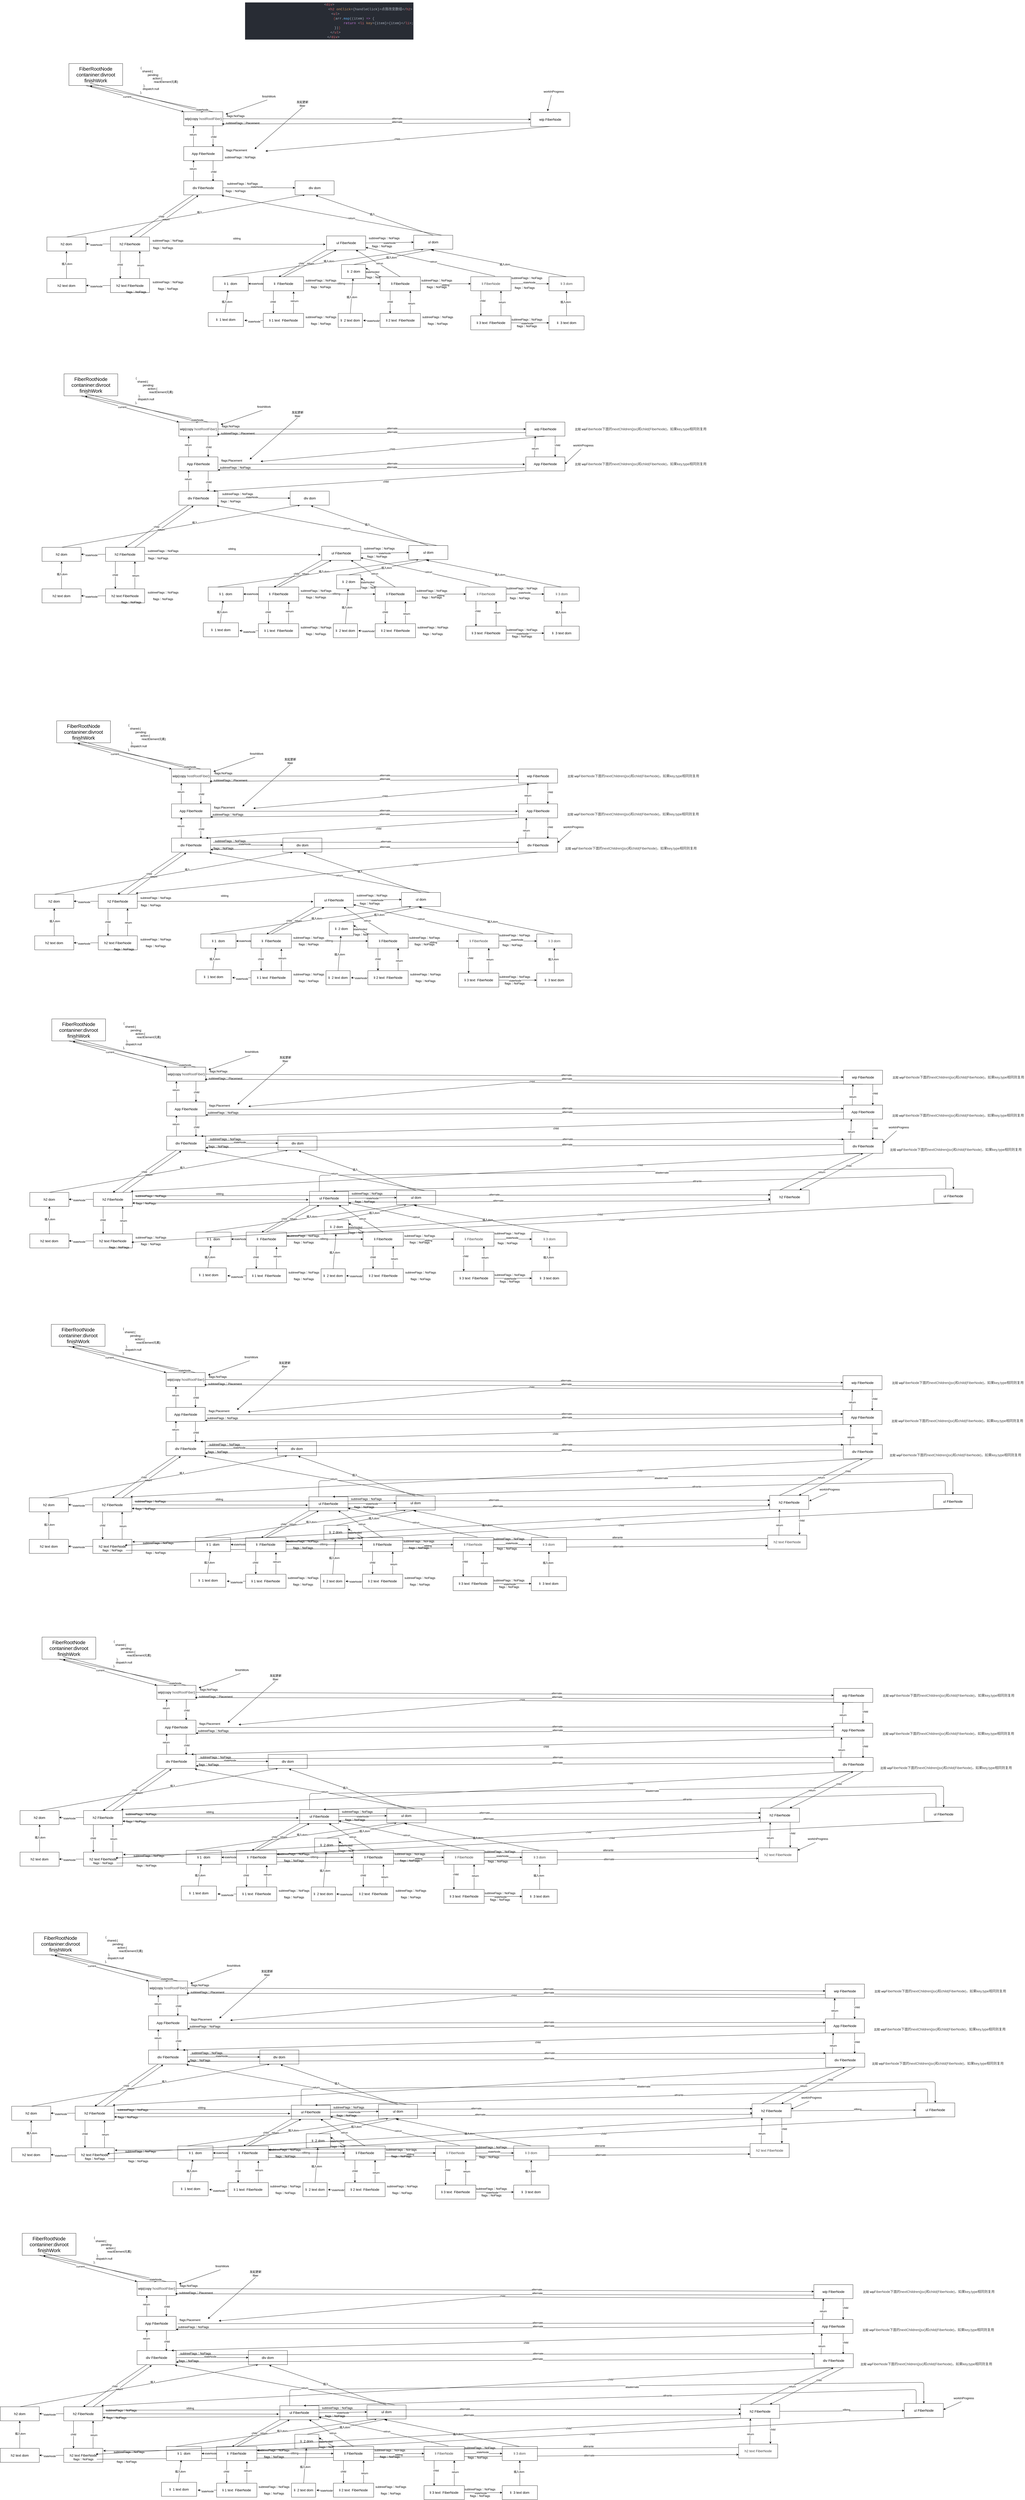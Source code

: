 <mxfile>
    <diagram id="3USUWCdnEw8t3A8GOjAd" name="Page-1">
        <mxGraphModel dx="1301" dy="897" grid="1" gridSize="10" guides="1" tooltips="1" connect="1" arrows="1" fold="1" page="1" pageScale="1" pageWidth="10000" pageHeight="10000" math="0" shadow="0">
            <root>
                <mxCell id="0"/>
                <mxCell id="1" parent="0"/>
                <mxCell id="2" value="&lt;div style=&quot;color: rgb(171, 178, 191); background-color: rgb(40, 44, 52); font-family: Consolas, &amp;quot;Courier New&amp;quot;, monospace; font-size: 14px; line-height: 19px; white-space-collapse: preserve;&quot;&gt;&lt;div&gt;&lt;span style=&quot;color: rgb(171, 178, 191);&quot;&gt;&amp;lt;&lt;/span&gt;&lt;span style=&quot;color: rgb(224, 108, 117);&quot;&gt;div&lt;/span&gt;&lt;span style=&quot;color: rgb(171, 178, 191);&quot;&gt;&amp;gt;&lt;/span&gt;&lt;/div&gt;&lt;div&gt;&lt;span style=&quot;color: rgb(171, 178, 191);&quot;&gt;&amp;nbsp; &amp;nbsp; &amp;nbsp; &lt;span style=&quot;white-space: pre;&quot;&gt;&#x9;&lt;/span&gt;&lt;span style=&quot;white-space: pre;&quot;&gt;&#x9;&lt;/span&gt;&lt;span style=&quot;white-space: pre;&quot;&gt;&#x9;&lt;/span&gt;&lt;span style=&quot;white-space: pre;&quot;&gt;&#x9;&lt;/span&gt;&lt;span style=&quot;white-space: pre;&quot;&gt;&#x9;&lt;/span&gt;&amp;lt;&lt;/span&gt;&lt;span style=&quot;color: rgb(224, 108, 117);&quot;&gt;h2&lt;/span&gt;&lt;span style=&quot;color: rgb(171, 178, 191);&quot;&gt; &lt;/span&gt;&lt;span style=&quot;color: rgb(209, 154, 102);&quot;&gt;onClick&lt;/span&gt;&lt;span style=&quot;color: rgb(171, 178, 191);&quot;&gt;={handleClick}&lt;/span&gt;&lt;span style=&quot;color: rgb(171, 178, 191);&quot;&gt;&amp;gt;点我改变数组&amp;lt;/&lt;/span&gt;&lt;span style=&quot;color: rgb(224, 108, 117);&quot;&gt;h2&lt;/span&gt;&lt;span style=&quot;color: rgb(171, 178, 191);&quot;&gt;&amp;gt;&lt;/span&gt;&lt;/div&gt;&lt;div&gt;&lt;span style=&quot;color: rgb(171, 178, 191);&quot;&gt;&amp;nbsp; &amp;nbsp; &amp;nbsp; &amp;lt;&lt;/span&gt;&lt;span style=&quot;color: rgb(224, 108, 117);&quot;&gt;ul&lt;/span&gt;&lt;span style=&quot;color: rgb(171, 178, 191);&quot;&gt;&amp;gt;&lt;/span&gt;&lt;/div&gt;&lt;div&gt;&lt;span style=&quot;color: rgb(171, 178, 191);&quot;&gt;&amp;nbsp; &amp;nbsp; &amp;nbsp; &amp;nbsp; &lt;span style=&quot;white-space: pre;&quot;&gt;&#x9;&lt;/span&gt;&lt;span style=&quot;white-space: pre;&quot;&gt;&#x9;&lt;/span&gt;&lt;/span&gt;&lt;span style=&quot;color: rgb(190, 80, 70);&quot;&gt;{&lt;/span&gt;&lt;span style=&quot;color: rgb(171, 178, 191);&quot;&gt;arr.&lt;/span&gt;&lt;span style=&quot;color: rgb(97, 175, 239);&quot;&gt;map&lt;/span&gt;&lt;span style=&quot;color: rgb(171, 178, 191);&quot;&gt;((item) &lt;/span&gt;&lt;span style=&quot;color: rgb(198, 120, 221);&quot;&gt;=&amp;gt;&lt;/span&gt;&lt;span style=&quot;color: rgb(171, 178, 191);&quot;&gt; {&lt;/span&gt;&lt;/div&gt;&lt;div&gt;&lt;span style=&quot;color: rgb(171, 178, 191);&quot;&gt;&amp;nbsp;                                    &lt;span style=&quot;white-space: pre;&quot;&gt;&#x9;&lt;/span&gt;&lt;span style=&quot;white-space: pre;&quot;&gt;&#x9;&lt;/span&gt;&lt;/span&gt;&lt;span style=&quot;color: rgb(198, 120, 221);&quot;&gt;return&lt;/span&gt;&lt;span style=&quot;color: rgb(171, 178, 191);&quot;&gt; &lt;/span&gt;&lt;span style=&quot;color: rgb(171, 178, 191);&quot;&gt;&amp;lt;&lt;/span&gt;&lt;span style=&quot;color: rgb(224, 108, 117);&quot;&gt;li&lt;/span&gt;&lt;span style=&quot;color: rgb(171, 178, 191);&quot;&gt; &lt;/span&gt;&lt;span style=&quot;color: rgb(209, 154, 102);&quot;&gt;key&lt;/span&gt;&lt;span style=&quot;color: rgb(171, 178, 191);&quot;&gt;={item}&lt;/span&gt;&lt;span style=&quot;color: rgb(171, 178, 191);&quot;&gt;&amp;gt;{&lt;/span&gt;&lt;span style=&quot;color: rgb(171, 178, 191);&quot;&gt;item&lt;/span&gt;&lt;span style=&quot;color: rgb(171, 178, 191);&quot;&gt;}&amp;lt;/&lt;/span&gt;&lt;span style=&quot;color: rgb(224, 108, 117);&quot;&gt;li&lt;/span&gt;&lt;span style=&quot;color: rgb(171, 178, 191);&quot;&gt;&amp;gt;&lt;/span&gt;&lt;span style=&quot;color: rgb(171, 178, 191);&quot;&gt;;&lt;/span&gt;&lt;/div&gt;&lt;div&gt;&lt;span style=&quot;color: rgb(171, 178, 191);&quot;&gt;&amp;nbsp; &amp;nbsp; &amp;nbsp; &amp;nbsp; })&lt;/span&gt;&lt;span style=&quot;color: rgb(190, 80, 70);&quot;&gt;}&lt;/span&gt;&lt;/div&gt;&lt;div&gt;&lt;span style=&quot;color: rgb(171, 178, 191);&quot;&gt;&amp;nbsp; &amp;nbsp; &amp;nbsp; &amp;lt;/&lt;/span&gt;&lt;span style=&quot;color: rgb(224, 108, 117);&quot;&gt;ul&lt;/span&gt;&lt;span style=&quot;color: rgb(171, 178, 191);&quot;&gt;&amp;gt;&lt;/span&gt;&lt;/div&gt;&lt;div&gt;&lt;span style=&quot;color: rgb(171, 178, 191);&quot;&gt;&amp;nbsp; &amp;nbsp; &amp;lt;/&lt;/span&gt;&lt;span style=&quot;color: rgb(224, 108, 117);&quot;&gt;div&lt;/span&gt;&lt;span style=&quot;color: rgb(171, 178, 191);&quot;&gt;&amp;gt;&lt;/span&gt;&lt;/div&gt;&lt;/div&gt;" style="text;html=1;align=center;verticalAlign=middle;resizable=0;points=[];autosize=1;strokeColor=none;fillColor=none;" parent="1" vertex="1">
                    <mxGeometry x="1250" y="20" width="650" height="170" as="geometry"/>
                </mxCell>
                <mxCell id="8" value="&lt;span style=&quot;font-size: 20px;&quot;&gt;FiberRootNode&lt;/span&gt;&lt;div&gt;&lt;span style=&quot;font-size: 20px;&quot;&gt;contaniner:divroot&lt;/span&gt;&lt;/div&gt;&lt;div&gt;&lt;span style=&quot;font-size: 20px;&quot;&gt;finishWork&lt;/span&gt;&lt;/div&gt;" style="rounded=0;whiteSpace=wrap;html=1;" parent="1" vertex="1">
                    <mxGeometry x="510" y="280" width="220" height="90" as="geometry"/>
                </mxCell>
                <mxCell id="9" style="edgeStyle=none;html=1;exitX=0.25;exitY=1;exitDx=0;exitDy=0;entryX=0;entryY=0;entryDx=0;entryDy=0;" parent="1" target="18" edge="1">
                    <mxGeometry relative="1" as="geometry">
                        <mxPoint x="579.49" y="370" as="sourcePoint"/>
                        <mxPoint x="579.45" y="481.98" as="targetPoint"/>
                    </mxGeometry>
                </mxCell>
                <mxCell id="10" value="current" style="edgeLabel;html=1;align=center;verticalAlign=middle;resizable=0;points=[];" parent="9" vertex="1" connectable="0">
                    <mxGeometry x="-0.158" y="-1" relative="1" as="geometry">
                        <mxPoint as="offset"/>
                    </mxGeometry>
                </mxCell>
                <mxCell id="11" value="{&lt;div&gt;&lt;span style=&quot;color: rgb(0, 0, 0);&quot;&gt;&lt;span style=&quot;white-space: pre;&quot;&gt;&#x9;&lt;/span&gt;&lt;span style=&quot;white-space: pre;&quot;&gt;&#x9;&lt;/span&gt;shared:{&lt;/span&gt;&lt;div&gt;&lt;span style=&quot;background-color: transparent;&quot;&gt;&amp;nbsp; &amp;nbsp; &amp;nbsp; &amp;nbsp; &amp;nbsp; &amp;nbsp; &amp;nbsp; &amp;nbsp; &amp;nbsp; &amp;nbsp; &amp;nbsp; &amp;nbsp; &amp;nbsp; &amp;nbsp; &amp;nbsp; pending:&lt;/span&gt;&lt;/div&gt;&lt;div&gt;&lt;span style=&quot;background-color: transparent;&quot;&gt;&lt;span style=&quot;white-space: pre;&quot;&gt;&#x9;&lt;/span&gt;&lt;span style=&quot;white-space: pre;&quot;&gt;&#x9;&lt;/span&gt;&lt;span style=&quot;white-space: pre;&quot;&gt;&#x9;&lt;/span&gt;&lt;span style=&quot;white-space: pre;&quot;&gt;&#x9;&lt;/span&gt;&lt;span style=&quot;white-space: pre;&quot;&gt;&#x9;&lt;/span&gt;action:{&lt;/span&gt;&lt;/div&gt;&lt;div&gt;&lt;span style=&quot;background-color: transparent;&quot;&gt;&lt;span style=&quot;white-space: pre;&quot;&gt;&#x9;&lt;span style=&quot;white-space: pre;&quot;&gt;&#x9;&lt;/span&gt;&lt;/span&gt;&lt;/span&gt;&lt;span style=&quot;background-color: transparent;&quot;&gt;&lt;span style=&quot;white-space: pre;&quot;&gt;&lt;span style=&quot;white-space: pre;&quot;&gt;&#x9;&lt;/span&gt;&lt;/span&gt;&lt;/span&gt;&lt;span style=&quot;background-color: transparent;&quot;&gt;&lt;span style=&quot;white-space: pre;&quot;&gt;&lt;span style=&quot;white-space: pre;&quot;&gt;&lt;span style=&quot;white-space: pre;&quot;&gt;&#x9;&lt;span style=&quot;white-space: pre;&quot;&gt;&#x9;&lt;/span&gt;                     reactElemen&lt;/span&gt;t元素}&lt;/span&gt;&lt;/span&gt;&lt;/span&gt;&lt;/div&gt;&lt;div&gt;&lt;/div&gt;&lt;div&gt;&lt;/div&gt;&lt;div&gt;&lt;/div&gt;&lt;div&gt;&lt;/div&gt;&lt;div&gt;&lt;/div&gt;&lt;div&gt;&lt;span style=&quot;background-color: transparent;&quot;&gt;&lt;span style=&quot;white-space: pre;&quot;&gt;&#x9;&lt;/span&gt;},&lt;/span&gt;&lt;/div&gt;&lt;/div&gt;&lt;div&gt;&lt;font&gt;&amp;nbsp; &amp;nbsp; &amp;nbsp; &amp;nbsp; &amp;nbsp; &amp;nbsp; &amp;nbsp; &amp;nbsp; &amp;nbsp;&lt;span style=&quot;white-space: pre;&quot;&gt;&#x9;&lt;/span&gt;dispatch:null&lt;/font&gt;&lt;/div&gt;&lt;div&gt;&lt;font color=&quot;#000000&quot;&gt;},&lt;/font&gt;&lt;/div&gt;&lt;div&gt;&lt;div&gt;&lt;span style=&quot;background-color: transparent;&quot;&gt;&lt;br&gt;&lt;/span&gt;&lt;/div&gt;&lt;/div&gt;" style="text;html=1;align=center;verticalAlign=middle;resizable=0;points=[];autosize=1;strokeColor=none;fillColor=none;" parent="1" vertex="1">
                    <mxGeometry x="640" y="285" width="330" height="140" as="geometry"/>
                </mxCell>
                <mxCell id="16" style="edgeStyle=none;html=1;exitX=0.75;exitY=1;exitDx=0;exitDy=0;entryX=0.75;entryY=0;entryDx=0;entryDy=0;" parent="1" source="18" target="21" edge="1">
                    <mxGeometry relative="1" as="geometry"/>
                </mxCell>
                <mxCell id="17" value="child" style="edgeLabel;html=1;align=center;verticalAlign=middle;resizable=0;points=[];" parent="16" vertex="1" connectable="0">
                    <mxGeometry x="0.046" y="2" relative="1" as="geometry">
                        <mxPoint y="1" as="offset"/>
                    </mxGeometry>
                </mxCell>
                <mxCell id="183" style="edgeStyle=none;html=1;exitX=1;exitY=0.5;exitDx=0;exitDy=0;" parent="1" source="18" target="182" edge="1">
                    <mxGeometry relative="1" as="geometry"/>
                </mxCell>
                <mxCell id="184" value="alternate" style="edgeLabel;html=1;align=center;verticalAlign=middle;resizable=0;points=[];" parent="183" vertex="1" connectable="0">
                    <mxGeometry x="0.131" y="3" relative="1" as="geometry">
                        <mxPoint as="offset"/>
                    </mxGeometry>
                </mxCell>
                <mxCell id="18" value="&lt;font style=&quot;font-size: 14px;&quot;&gt;wip(copy&amp;nbsp;&lt;span style=&quot;color: rgb(63, 63, 63);&quot;&gt;hostRootFiber&lt;/span&gt;)&lt;/font&gt;" style="rounded=0;whiteSpace=wrap;html=1;" parent="1" vertex="1">
                    <mxGeometry x="980" y="477.36" width="160" height="57.36" as="geometry"/>
                </mxCell>
                <mxCell id="19" style="edgeStyle=none;html=1;exitX=0.25;exitY=0;exitDx=0;exitDy=0;entryX=0.25;entryY=1;entryDx=0;entryDy=0;" parent="1" source="21" target="18" edge="1">
                    <mxGeometry relative="1" as="geometry"/>
                </mxCell>
                <mxCell id="20" value="return" style="edgeLabel;html=1;align=center;verticalAlign=middle;resizable=0;points=[];" parent="19" vertex="1" connectable="0">
                    <mxGeometry x="0.152" y="2" relative="1" as="geometry">
                        <mxPoint as="offset"/>
                    </mxGeometry>
                </mxCell>
                <mxCell id="21" value="&lt;span style=&quot;font-size: 14px;&quot;&gt;App FiberNode&lt;/span&gt;" style="rounded=0;whiteSpace=wrap;html=1;" parent="1" vertex="1">
                    <mxGeometry x="980" y="620" width="160" height="57.36" as="geometry"/>
                </mxCell>
                <mxCell id="22" value="flags:Placement" style="text;html=1;align=center;verticalAlign=middle;resizable=0;points=[];autosize=1;strokeColor=none;fillColor=none;" parent="1" vertex="1">
                    <mxGeometry x="1141" y="620" width="110" height="30" as="geometry"/>
                </mxCell>
                <mxCell id="23" style="edgeStyle=none;html=1;exitX=0.75;exitY=1;exitDx=0;exitDy=0;entryX=0.75;entryY=0;entryDx=0;entryDy=0;" parent="1" edge="1">
                    <mxGeometry relative="1" as="geometry">
                        <mxPoint x="1100" y="677.36" as="sourcePoint"/>
                        <mxPoint x="1100" y="762.36" as="targetPoint"/>
                    </mxGeometry>
                </mxCell>
                <mxCell id="24" value="child" style="edgeLabel;html=1;align=center;verticalAlign=middle;resizable=0;points=[];" parent="23" vertex="1" connectable="0">
                    <mxGeometry x="0.046" y="2" relative="1" as="geometry">
                        <mxPoint y="1" as="offset"/>
                    </mxGeometry>
                </mxCell>
                <mxCell id="25" style="edgeStyle=none;html=1;exitX=0.25;exitY=1;exitDx=0;exitDy=0;entryX=0.5;entryY=0;entryDx=0;entryDy=0;" parent="1" source="29" target="38" edge="1">
                    <mxGeometry relative="1" as="geometry"/>
                </mxCell>
                <mxCell id="26" value="child" style="edgeLabel;html=1;align=center;verticalAlign=middle;resizable=0;points=[];" parent="25" vertex="1" connectable="0">
                    <mxGeometry x="0.022" relative="1" as="geometry">
                        <mxPoint x="1" as="offset"/>
                    </mxGeometry>
                </mxCell>
                <mxCell id="27" style="edgeStyle=none;html=1;exitX=1;exitY=0.5;exitDx=0;exitDy=0;" parent="1" source="29" target="165" edge="1">
                    <mxGeometry relative="1" as="geometry"/>
                </mxCell>
                <mxCell id="28" value="stateNode" style="edgeLabel;html=1;align=center;verticalAlign=middle;resizable=0;points=[];" parent="27" vertex="1" connectable="0">
                    <mxGeometry x="-0.06" y="4" relative="1" as="geometry">
                        <mxPoint as="offset"/>
                    </mxGeometry>
                </mxCell>
                <mxCell id="29" value="&lt;span style=&quot;font-size: 14px;&quot;&gt;div FiberNode&lt;/span&gt;" style="rounded=0;whiteSpace=wrap;html=1;" parent="1" vertex="1">
                    <mxGeometry x="980" y="760" width="160" height="57.36" as="geometry"/>
                </mxCell>
                <mxCell id="30" style="edgeStyle=none;html=1;exitX=0.25;exitY=0;exitDx=0;exitDy=0;entryX=0.25;entryY=1;entryDx=0;entryDy=0;" parent="1" edge="1">
                    <mxGeometry relative="1" as="geometry">
                        <mxPoint x="1020" y="760" as="sourcePoint"/>
                        <mxPoint x="1020" y="675" as="targetPoint"/>
                    </mxGeometry>
                </mxCell>
                <mxCell id="31" value="return" style="edgeLabel;html=1;align=center;verticalAlign=middle;resizable=0;points=[];" parent="30" vertex="1" connectable="0">
                    <mxGeometry x="0.152" y="2" relative="1" as="geometry">
                        <mxPoint as="offset"/>
                    </mxGeometry>
                </mxCell>
                <mxCell id="32" style="edgeStyle=none;html=1;exitX=0.75;exitY=0;exitDx=0;exitDy=0;" parent="1" source="38" edge="1">
                    <mxGeometry relative="1" as="geometry">
                        <mxPoint x="1040.0" y="820" as="targetPoint"/>
                    </mxGeometry>
                </mxCell>
                <mxCell id="33" value="return" style="edgeLabel;html=1;align=center;verticalAlign=middle;resizable=0;points=[];" parent="32" vertex="1" connectable="0">
                    <mxGeometry x="-0.126" y="-3" relative="1" as="geometry">
                        <mxPoint as="offset"/>
                    </mxGeometry>
                </mxCell>
                <mxCell id="34" style="edgeStyle=none;html=1;exitX=1;exitY=0.5;exitDx=0;exitDy=0;" parent="1" source="38" edge="1">
                    <mxGeometry relative="1" as="geometry">
                        <mxPoint x="1560" y="1020" as="targetPoint"/>
                    </mxGeometry>
                </mxCell>
                <mxCell id="35" value="sibling" style="edgeLabel;html=1;align=center;verticalAlign=middle;resizable=0;points=[];" parent="34" vertex="1" connectable="0">
                    <mxGeometry x="0.005" y="-1" relative="1" as="geometry">
                        <mxPoint x="-5" y="-25" as="offset"/>
                    </mxGeometry>
                </mxCell>
                <mxCell id="36" style="edgeStyle=none;html=1;exitX=0.25;exitY=1;exitDx=0;exitDy=0;entryX=0.25;entryY=0;entryDx=0;entryDy=0;" parent="1" source="38" target="52" edge="1">
                    <mxGeometry relative="1" as="geometry"/>
                </mxCell>
                <mxCell id="37" value="child" style="edgeLabel;html=1;align=center;verticalAlign=middle;resizable=0;points=[];" parent="36" vertex="1" connectable="0">
                    <mxGeometry x="-0.011" y="-1" relative="1" as="geometry">
                        <mxPoint as="offset"/>
                    </mxGeometry>
                </mxCell>
                <mxCell id="38" value="&lt;span style=&quot;font-size: 14px;&quot;&gt;h2 FiberNode&lt;/span&gt;" style="rounded=0;whiteSpace=wrap;html=1;" parent="1" vertex="1">
                    <mxGeometry x="680" y="990" width="160" height="57.36" as="geometry"/>
                </mxCell>
                <mxCell id="41" style="edgeStyle=none;html=1;exitX=1;exitY=0.5;exitDx=0;exitDy=0;entryX=0;entryY=0.5;entryDx=0;entryDy=0;" parent="1" source="43" target="162" edge="1">
                    <mxGeometry relative="1" as="geometry"/>
                </mxCell>
                <mxCell id="42" value="stateNode" style="edgeLabel;html=1;align=center;verticalAlign=middle;resizable=0;points=[];" parent="41" vertex="1" connectable="0">
                    <mxGeometry x="-0.015" y="-1" relative="1" as="geometry">
                        <mxPoint as="offset"/>
                    </mxGeometry>
                </mxCell>
                <mxCell id="43" value="&lt;span style=&quot;font-size: 14px;&quot;&gt;ul FiberNode&lt;/span&gt;" style="rounded=0;whiteSpace=wrap;html=1;" parent="1" vertex="1">
                    <mxGeometry x="1564.58" y="985.64" width="160" height="57.36" as="geometry"/>
                </mxCell>
                <mxCell id="44" style="edgeStyle=none;html=1;exitX=0.583;exitY=-0.006;exitDx=0;exitDy=0;exitPerimeter=0;" parent="1" edge="1">
                    <mxGeometry relative="1" as="geometry">
                        <mxPoint x="1135" y="820" as="targetPoint"/>
                        <mxPoint x="2077.64" y="989.996" as="sourcePoint"/>
                    </mxGeometry>
                </mxCell>
                <mxCell id="45" value="return" style="edgeLabel;html=1;align=center;verticalAlign=middle;resizable=0;points=[];" parent="44" vertex="1" connectable="0">
                    <mxGeometry x="-0.126" y="-3" relative="1" as="geometry">
                        <mxPoint as="offset"/>
                    </mxGeometry>
                </mxCell>
                <mxCell id="48" style="edgeStyle=none;html=1;exitX=0.75;exitY=0;exitDx=0;exitDy=0;entryX=0.75;entryY=1;entryDx=0;entryDy=0;" parent="1" source="52" target="38" edge="1">
                    <mxGeometry relative="1" as="geometry"/>
                </mxCell>
                <mxCell id="49" value="return" style="edgeLabel;html=1;align=center;verticalAlign=middle;resizable=0;points=[];" parent="48" vertex="1" connectable="0">
                    <mxGeometry x="-0.029" y="-3" relative="1" as="geometry">
                        <mxPoint as="offset"/>
                    </mxGeometry>
                </mxCell>
                <mxCell id="50" style="edgeStyle=none;html=1;exitX=0;exitY=0.5;exitDx=0;exitDy=0;entryX=1;entryY=0.5;entryDx=0;entryDy=0;" parent="1" source="52" target="55" edge="1">
                    <mxGeometry relative="1" as="geometry"/>
                </mxCell>
                <mxCell id="51" value="stateNode" style="edgeLabel;html=1;align=center;verticalAlign=middle;resizable=0;points=[];" parent="50" vertex="1" connectable="0">
                    <mxGeometry x="0.165" y="3" relative="1" as="geometry">
                        <mxPoint as="offset"/>
                    </mxGeometry>
                </mxCell>
                <mxCell id="52" value="&lt;span style=&quot;font-size: 14px;&quot;&gt;h2 text FiberNode&lt;/span&gt;" style="rounded=0;whiteSpace=wrap;html=1;" parent="1" vertex="1">
                    <mxGeometry x="680" y="1160" width="160" height="57.36" as="geometry"/>
                </mxCell>
                <mxCell id="53" style="edgeStyle=none;html=1;exitX=0.5;exitY=0;exitDx=0;exitDy=0;" parent="1" source="55" target="60" edge="1">
                    <mxGeometry relative="1" as="geometry"/>
                </mxCell>
                <mxCell id="54" value="插入dom" style="edgeLabel;html=1;align=center;verticalAlign=middle;resizable=0;points=[];" parent="53" vertex="1" connectable="0">
                    <mxGeometry x="0.068" y="-2" relative="1" as="geometry">
                        <mxPoint as="offset"/>
                    </mxGeometry>
                </mxCell>
                <mxCell id="55" value="&lt;span style=&quot;font-size: 14px;&quot;&gt;h2 text dom&lt;/span&gt;" style="rounded=0;whiteSpace=wrap;html=1;" parent="1" vertex="1">
                    <mxGeometry x="420" y="1160" width="160" height="57.36" as="geometry"/>
                </mxCell>
                <mxCell id="56" value="subtreeFlags：NoFlags" style="text;html=1;align=center;verticalAlign=middle;resizable=0;points=[];autosize=1;strokeColor=none;fillColor=none;" parent="1" vertex="1">
                    <mxGeometry x="840" y="1160" width="150" height="30" as="geometry"/>
                </mxCell>
                <mxCell id="57" value="flags：NoFlags" style="text;html=1;align=center;verticalAlign=middle;resizable=0;points=[];autosize=1;strokeColor=none;fillColor=none;" parent="1" vertex="1">
                    <mxGeometry x="860" y="1187.36" width="110" height="30" as="geometry"/>
                </mxCell>
                <mxCell id="58" style="edgeStyle=none;html=1;exitX=0.5;exitY=0;exitDx=0;exitDy=0;entryX=0.25;entryY=1;entryDx=0;entryDy=0;" parent="1" source="60" target="165" edge="1">
                    <mxGeometry relative="1" as="geometry"/>
                </mxCell>
                <mxCell id="59" value="插入" style="edgeLabel;html=1;align=center;verticalAlign=middle;resizable=0;points=[];" parent="58" vertex="1" connectable="0">
                    <mxGeometry x="0.117" y="5" relative="1" as="geometry">
                        <mxPoint x="1" as="offset"/>
                    </mxGeometry>
                </mxCell>
                <mxCell id="60" value="&lt;span style=&quot;font-size: 14px;&quot;&gt;h2 dom&lt;/span&gt;" style="rounded=0;whiteSpace=wrap;html=1;" parent="1" vertex="1">
                    <mxGeometry x="420" y="990" width="160" height="57.36" as="geometry"/>
                </mxCell>
                <mxCell id="61" style="edgeStyle=none;html=1;exitX=0;exitY=0.5;exitDx=0;exitDy=0;entryX=1;entryY=0.5;entryDx=0;entryDy=0;" parent="1" edge="1">
                    <mxGeometry relative="1" as="geometry">
                        <mxPoint x="680" y="1018.45" as="sourcePoint"/>
                        <mxPoint x="580" y="1018.45" as="targetPoint"/>
                    </mxGeometry>
                </mxCell>
                <mxCell id="62" value="stateNode" style="edgeLabel;html=1;align=center;verticalAlign=middle;resizable=0;points=[];" parent="61" vertex="1" connectable="0">
                    <mxGeometry x="0.165" y="3" relative="1" as="geometry">
                        <mxPoint as="offset"/>
                    </mxGeometry>
                </mxCell>
                <mxCell id="63" value="subtreeFlags：NoFlags" style="text;html=1;align=center;verticalAlign=middle;resizable=0;points=[];autosize=1;strokeColor=none;fillColor=none;" parent="1" vertex="1">
                    <mxGeometry x="840" y="990" width="150" height="30" as="geometry"/>
                </mxCell>
                <mxCell id="64" value="flags：NoFlags" style="text;html=1;align=center;verticalAlign=middle;resizable=0;points=[];autosize=1;strokeColor=none;fillColor=none;" parent="1" vertex="1">
                    <mxGeometry x="840" y="1020" width="110" height="30" as="geometry"/>
                </mxCell>
                <mxCell id="79" value="subtreeFlags：NoFlags" style="text;html=1;align=center;verticalAlign=middle;resizable=0;points=[];autosize=1;strokeColor=none;fillColor=none;" parent="1" vertex="1">
                    <mxGeometry x="1669.58" y="1140" width="150" height="30" as="geometry"/>
                </mxCell>
                <mxCell id="80" value="flags：NoFlags" style="text;html=1;align=center;verticalAlign=middle;resizable=0;points=[];autosize=1;strokeColor=none;fillColor=none;" parent="1" vertex="1">
                    <mxGeometry x="730" y="1200.0" width="110" height="30" as="geometry"/>
                </mxCell>
                <mxCell id="86" style="edgeStyle=none;html=1;exitX=0.5;exitY=0;exitDx=0;exitDy=0;entryX=0.25;entryY=1;entryDx=0;entryDy=0;" parent="1" source="94" target="43" edge="1">
                    <mxGeometry relative="1" as="geometry"/>
                </mxCell>
                <mxCell id="87" value="return" style="edgeLabel;html=1;align=center;verticalAlign=middle;resizable=0;points=[];" parent="86" vertex="1" connectable="0">
                    <mxGeometry x="0.009" y="-1" relative="1" as="geometry">
                        <mxPoint as="offset"/>
                    </mxGeometry>
                </mxCell>
                <mxCell id="88" style="edgeStyle=none;html=1;exitX=1;exitY=0.5;exitDx=0;exitDy=0;entryX=0;entryY=0.5;entryDx=0;entryDy=0;" parent="1" source="94" target="103" edge="1">
                    <mxGeometry relative="1" as="geometry"/>
                </mxCell>
                <mxCell id="89" value="slibing" style="edgeLabel;html=1;align=center;verticalAlign=middle;resizable=0;points=[];" parent="88" vertex="1" connectable="0">
                    <mxGeometry x="-0.021" y="2" relative="1" as="geometry">
                        <mxPoint as="offset"/>
                    </mxGeometry>
                </mxCell>
                <mxCell id="90" style="edgeStyle=none;html=1;exitX=0.25;exitY=1;exitDx=0;exitDy=0;entryX=0.25;entryY=0;entryDx=0;entryDy=0;" parent="1" source="94" target="117" edge="1">
                    <mxGeometry relative="1" as="geometry"/>
                </mxCell>
                <mxCell id="91" value="child" style="edgeLabel;html=1;align=center;verticalAlign=middle;resizable=0;points=[];" parent="90" vertex="1" connectable="0">
                    <mxGeometry x="-0.043" y="-2" relative="1" as="geometry">
                        <mxPoint as="offset"/>
                    </mxGeometry>
                </mxCell>
                <mxCell id="92" style="edgeStyle=none;html=1;exitX=0;exitY=0.5;exitDx=0;exitDy=0;entryX=1;entryY=0.5;entryDx=0;entryDy=0;" parent="1" source="94" edge="1">
                    <mxGeometry relative="1" as="geometry">
                        <mxPoint x="1244.58" y="1181.32" as="targetPoint"/>
                    </mxGeometry>
                </mxCell>
                <mxCell id="93" value="stateNode" style="edgeLabel;html=1;align=center;verticalAlign=middle;resizable=0;points=[];" parent="92" vertex="1" connectable="0">
                    <mxGeometry x="-0.182" y="-1" relative="1" as="geometry">
                        <mxPoint as="offset"/>
                    </mxGeometry>
                </mxCell>
                <mxCell id="94" value="&lt;span style=&quot;font-size: 14px;&quot;&gt;li&amp;nbsp; FiberNode&lt;/span&gt;" style="rounded=0;whiteSpace=wrap;html=1;" parent="1" vertex="1">
                    <mxGeometry x="1305.58" y="1152.64" width="165" height="57.36" as="geometry"/>
                </mxCell>
                <mxCell id="95" style="edgeStyle=none;html=1;exitX=0.5;exitY=0;exitDx=0;exitDy=0;entryX=0.75;entryY=1;entryDx=0;entryDy=0;" parent="1" source="103" target="43" edge="1">
                    <mxGeometry relative="1" as="geometry"/>
                </mxCell>
                <mxCell id="96" value="retrun" style="edgeLabel;html=1;align=center;verticalAlign=middle;resizable=0;points=[];" parent="95" vertex="1" connectable="0">
                    <mxGeometry x="-0.046" y="-3" relative="1" as="geometry">
                        <mxPoint as="offset"/>
                    </mxGeometry>
                </mxCell>
                <mxCell id="97" style="edgeStyle=none;html=1;exitX=1;exitY=0.5;exitDx=0;exitDy=0;entryX=0;entryY=0.5;entryDx=0;entryDy=0;" parent="1" source="103" target="108" edge="1">
                    <mxGeometry relative="1" as="geometry"/>
                </mxCell>
                <mxCell id="98" value="sibling" style="edgeLabel;html=1;align=center;verticalAlign=middle;resizable=0;points=[];" parent="97" vertex="1" connectable="0">
                    <mxGeometry x="-0.012" y="-4" relative="1" as="geometry">
                        <mxPoint as="offset"/>
                    </mxGeometry>
                </mxCell>
                <mxCell id="99" style="edgeStyle=none;html=1;exitX=0.25;exitY=1;exitDx=0;exitDy=0;entryX=0.25;entryY=0;entryDx=0;entryDy=0;" parent="1" source="103" target="130" edge="1">
                    <mxGeometry relative="1" as="geometry"/>
                </mxCell>
                <mxCell id="100" value="child" style="edgeLabel;html=1;align=center;verticalAlign=middle;resizable=0;points=[];" parent="99" vertex="1" connectable="0">
                    <mxGeometry x="-0.043" y="-1" relative="1" as="geometry">
                        <mxPoint as="offset"/>
                    </mxGeometry>
                </mxCell>
                <mxCell id="101" style="edgeStyle=none;html=1;exitX=0;exitY=0;exitDx=0;exitDy=0;entryX=1;entryY=0.25;entryDx=0;entryDy=0;" parent="1" source="103" target="140" edge="1">
                    <mxGeometry relative="1" as="geometry"/>
                </mxCell>
                <mxCell id="102" value="stateNoded" style="edgeLabel;html=1;align=center;verticalAlign=middle;resizable=0;points=[];" parent="101" vertex="1" connectable="0">
                    <mxGeometry x="0.088" y="-1" relative="1" as="geometry">
                        <mxPoint as="offset"/>
                    </mxGeometry>
                </mxCell>
                <mxCell id="103" value="&lt;span style=&quot;font-size: 14px;&quot;&gt;li FiberNode&lt;/span&gt;" style="rounded=0;whiteSpace=wrap;html=1;" parent="1" vertex="1">
                    <mxGeometry x="1783.58" y="1152.64" width="165" height="57.36" as="geometry"/>
                </mxCell>
                <mxCell id="104" style="edgeStyle=none;html=1;exitX=0.25;exitY=1;exitDx=0;exitDy=0;entryX=0.25;entryY=0;entryDx=0;entryDy=0;" parent="1" source="108" target="149" edge="1">
                    <mxGeometry relative="1" as="geometry"/>
                </mxCell>
                <mxCell id="105" value="child" style="edgeLabel;html=1;align=center;verticalAlign=middle;resizable=0;points=[];" parent="104" vertex="1" connectable="0">
                    <mxGeometry x="-0.197" y="7" relative="1" as="geometry">
                        <mxPoint as="offset"/>
                    </mxGeometry>
                </mxCell>
                <mxCell id="106" style="edgeStyle=none;html=1;exitX=1;exitY=0.5;exitDx=0;exitDy=0;entryX=0;entryY=0.5;entryDx=0;entryDy=0;" parent="1" source="108" target="157" edge="1">
                    <mxGeometry relative="1" as="geometry"/>
                </mxCell>
                <mxCell id="107" value="stateNode" style="edgeLabel;html=1;align=center;verticalAlign=middle;resizable=0;points=[];" parent="106" vertex="1" connectable="0">
                    <mxGeometry x="-0.042" y="6" relative="1" as="geometry">
                        <mxPoint as="offset"/>
                    </mxGeometry>
                </mxCell>
                <mxCell id="108" value="&lt;span style=&quot;color: rgb(63, 63, 63); font-size: 14px;&quot;&gt;li FiberNode&lt;/span&gt;" style="rounded=0;whiteSpace=wrap;html=1;" parent="1" vertex="1">
                    <mxGeometry x="2154.58" y="1152.64" width="165" height="57.36" as="geometry"/>
                </mxCell>
                <mxCell id="109" style="edgeStyle=none;html=1;exitX=0.605;exitY=-0.041;exitDx=0;exitDy=0;entryX=0.75;entryY=1;entryDx=0;entryDy=0;exitPerimeter=0;" parent="1" source="108" edge="1">
                    <mxGeometry relative="1" as="geometry">
                        <mxPoint x="1804.58" y="1142.64" as="sourcePoint"/>
                        <mxPoint x="1724.58" y="1032.64" as="targetPoint"/>
                    </mxGeometry>
                </mxCell>
                <mxCell id="110" value="retrun" style="edgeLabel;html=1;align=center;verticalAlign=middle;resizable=0;points=[];" parent="109" vertex="1" connectable="0">
                    <mxGeometry x="-0.046" y="-3" relative="1" as="geometry">
                        <mxPoint as="offset"/>
                    </mxGeometry>
                </mxCell>
                <mxCell id="111" style="edgeStyle=none;html=1;exitX=0;exitY=1;exitDx=0;exitDy=0;entryX=0.384;entryY=0.014;entryDx=0;entryDy=0;entryPerimeter=0;" parent="1" source="43" target="94" edge="1">
                    <mxGeometry relative="1" as="geometry"/>
                </mxCell>
                <mxCell id="112" value="child" style="edgeLabel;html=1;align=center;verticalAlign=middle;resizable=0;points=[];" parent="111" vertex="1" connectable="0">
                    <mxGeometry x="0.045" y="-4" relative="1" as="geometry">
                        <mxPoint as="offset"/>
                    </mxGeometry>
                </mxCell>
                <mxCell id="113" style="edgeStyle=none;html=1;exitX=0.75;exitY=0;exitDx=0;exitDy=0;" parent="1" source="117" edge="1">
                    <mxGeometry relative="1" as="geometry">
                        <mxPoint x="1429.58" y="1212.64" as="targetPoint"/>
                    </mxGeometry>
                </mxCell>
                <mxCell id="114" value="retrurn" style="edgeLabel;html=1;align=center;verticalAlign=middle;resizable=0;points=[];" parent="113" vertex="1" connectable="0">
                    <mxGeometry x="-0.237" y="-3" relative="1" as="geometry">
                        <mxPoint y="-16" as="offset"/>
                    </mxGeometry>
                </mxCell>
                <mxCell id="115" style="edgeStyle=none;html=1;exitX=0;exitY=0.5;exitDx=0;exitDy=0;entryX=1;entryY=0.5;entryDx=0;entryDy=0;" parent="1" source="117" edge="1">
                    <mxGeometry relative="1" as="geometry">
                        <mxPoint x="1228.58" y="1331.32" as="targetPoint"/>
                    </mxGeometry>
                </mxCell>
                <mxCell id="116" value="stateNode" style="edgeLabel;html=1;align=center;verticalAlign=middle;resizable=0;points=[];" parent="115" vertex="1" connectable="0">
                    <mxGeometry x="-0.016" y="4" relative="1" as="geometry">
                        <mxPoint as="offset"/>
                    </mxGeometry>
                </mxCell>
                <mxCell id="117" value="&lt;span style=&quot;font-size: 14px;&quot;&gt;li 1 text&amp;nbsp; FiberNode&lt;/span&gt;" style="rounded=0;whiteSpace=wrap;html=1;" parent="1" vertex="1">
                    <mxGeometry x="1305.58" y="1302.64" width="165" height="57.36" as="geometry"/>
                </mxCell>
                <mxCell id="118" value="subtreeFlags：NoFlags" style="text;html=1;align=center;verticalAlign=middle;resizable=0;points=[];autosize=1;strokeColor=none;fillColor=none;" parent="1" vertex="1">
                    <mxGeometry x="1465.58" y="1302.64" width="150" height="30" as="geometry"/>
                </mxCell>
                <mxCell id="119" value="flags：NoFlags" style="text;html=1;align=center;verticalAlign=middle;resizable=0;points=[];autosize=1;strokeColor=none;fillColor=none;" parent="1" vertex="1">
                    <mxGeometry x="1485.58" y="1330.0" width="110" height="30" as="geometry"/>
                </mxCell>
                <mxCell id="121" style="edgeStyle=none;html=1;exitX=0.25;exitY=0;exitDx=0;exitDy=0;entryX=0.25;entryY=1;entryDx=0;entryDy=0;" parent="1" target="162" edge="1">
                    <mxGeometry relative="1" as="geometry">
                        <mxPoint x="1136.58" y="1152.64" as="sourcePoint"/>
                    </mxGeometry>
                </mxCell>
                <mxCell id="122" value="插入dom" style="edgeLabel;html=1;align=center;verticalAlign=middle;resizable=0;points=[];" parent="121" vertex="1" connectable="0">
                    <mxGeometry x="0.061" y="4" relative="1" as="geometry">
                        <mxPoint as="offset"/>
                    </mxGeometry>
                </mxCell>
                <mxCell id="123" value="&lt;span style=&quot;font-size: 14px;&quot;&gt;li 1&amp;nbsp; dom&lt;/span&gt;" style="rounded=0;whiteSpace=wrap;html=1;" parent="1" vertex="1">
                    <mxGeometry x="1100" y="1152.64" width="144" height="57.36" as="geometry"/>
                </mxCell>
                <mxCell id="124" style="edgeStyle=none;html=1;exitX=0.5;exitY=0;exitDx=0;exitDy=0;entryX=0.418;entryY=0.965;entryDx=0;entryDy=0;entryPerimeter=0;" parent="1" edge="1">
                    <mxGeometry relative="1" as="geometry">
                        <mxPoint x="1148.58" y="1302.64" as="sourcePoint"/>
                        <mxPoint x="1160.772" y="1207.992" as="targetPoint"/>
                    </mxGeometry>
                </mxCell>
                <mxCell id="125" value="插入dom" style="edgeLabel;html=1;align=center;verticalAlign=middle;resizable=0;points=[];" parent="124" vertex="1" connectable="0">
                    <mxGeometry x="0.023" y="-2" relative="1" as="geometry">
                        <mxPoint as="offset"/>
                    </mxGeometry>
                </mxCell>
                <mxCell id="126" value="subtreeFlags：NoFlags" style="text;html=1;align=center;verticalAlign=middle;resizable=0;points=[];autosize=1;strokeColor=none;fillColor=none;" parent="1" vertex="1">
                    <mxGeometry x="1465.58" y="1152.64" width="150" height="30" as="geometry"/>
                </mxCell>
                <mxCell id="127" value="flags：NoFlags" style="text;html=1;align=center;verticalAlign=middle;resizable=0;points=[];autosize=1;strokeColor=none;fillColor=none;" parent="1" vertex="1">
                    <mxGeometry x="1485.58" y="1180.0" width="110" height="30" as="geometry"/>
                </mxCell>
                <mxCell id="128" style="edgeStyle=none;html=1;exitX=0.75;exitY=0;exitDx=0;exitDy=0;entryX=0.75;entryY=1;entryDx=0;entryDy=0;" parent="1" source="130" target="103" edge="1">
                    <mxGeometry relative="1" as="geometry"/>
                </mxCell>
                <mxCell id="129" value="return" style="edgeLabel;html=1;align=center;verticalAlign=middle;resizable=0;points=[];" parent="128" vertex="1" connectable="0">
                    <mxGeometry x="-0.141" y="-4" relative="1" as="geometry">
                        <mxPoint y="-1" as="offset"/>
                    </mxGeometry>
                </mxCell>
                <mxCell id="130" value="&lt;span style=&quot;font-size: 14px;&quot;&gt;li 2 text&amp;nbsp; FiberNode&lt;/span&gt;" style="rounded=0;whiteSpace=wrap;html=1;" parent="1" vertex="1">
                    <mxGeometry x="1783.58" y="1302.64" width="165" height="57.36" as="geometry"/>
                </mxCell>
                <mxCell id="131" style="edgeStyle=none;html=1;exitX=0.5;exitY=0;exitDx=0;exitDy=0;" parent="1" source="133" target="140" edge="1">
                    <mxGeometry relative="1" as="geometry"/>
                </mxCell>
                <mxCell id="132" value="插入dom" style="edgeLabel;html=1;align=center;verticalAlign=middle;resizable=0;points=[];" parent="131" vertex="1" connectable="0">
                    <mxGeometry x="-0.06" y="-1" relative="1" as="geometry">
                        <mxPoint as="offset"/>
                    </mxGeometry>
                </mxCell>
                <mxCell id="133" value="&lt;span style=&quot;font-size: 14px;&quot;&gt;li&amp;nbsp; 2 text dom&lt;/span&gt;" style="rounded=0;whiteSpace=wrap;html=1;" parent="1" vertex="1">
                    <mxGeometry x="1612.08" y="1302.64" width="99" height="57.36" as="geometry"/>
                </mxCell>
                <mxCell id="134" style="edgeStyle=none;html=1;exitX=0;exitY=0.5;exitDx=0;exitDy=0;" parent="1" source="130" edge="1">
                    <mxGeometry relative="1" as="geometry">
                        <mxPoint x="1714.58" y="1331.64" as="targetPoint"/>
                    </mxGeometry>
                </mxCell>
                <mxCell id="135" value="stateNode" style="edgeLabel;html=1;align=center;verticalAlign=middle;resizable=0;points=[];" parent="134" vertex="1" connectable="0">
                    <mxGeometry x="-0.175" y="1" relative="1" as="geometry">
                        <mxPoint as="offset"/>
                    </mxGeometry>
                </mxCell>
                <mxCell id="136" value="subtreeFlags：NoFlags" style="text;html=1;align=center;verticalAlign=middle;resizable=0;points=[];autosize=1;strokeColor=none;fillColor=none;" parent="1" vertex="1">
                    <mxGeometry x="1943.58" y="1302.64" width="150" height="30" as="geometry"/>
                </mxCell>
                <mxCell id="137" value="flags：NoFlags" style="text;html=1;align=center;verticalAlign=middle;resizable=0;points=[];autosize=1;strokeColor=none;fillColor=none;" parent="1" vertex="1">
                    <mxGeometry x="1963.58" y="1330.0" width="110" height="30" as="geometry"/>
                </mxCell>
                <mxCell id="138" style="edgeStyle=none;html=1;exitX=0.5;exitY=0;exitDx=0;exitDy=0;entryX=0.5;entryY=1;entryDx=0;entryDy=0;" parent="1" source="140" target="162" edge="1">
                    <mxGeometry relative="1" as="geometry"/>
                </mxCell>
                <mxCell id="139" value="插入dom" style="edgeLabel;html=1;align=center;verticalAlign=middle;resizable=0;points=[];" parent="138" vertex="1" connectable="0">
                    <mxGeometry x="-0.052" y="-1" relative="1" as="geometry">
                        <mxPoint as="offset"/>
                    </mxGeometry>
                </mxCell>
                <mxCell id="140" value="&lt;span style=&quot;font-size: 14px;&quot;&gt;li&amp;nbsp; 2 dom&lt;/span&gt;" style="rounded=0;whiteSpace=wrap;html=1;" parent="1" vertex="1">
                    <mxGeometry x="1625.58" y="1102.64" width="99" height="57.36" as="geometry"/>
                </mxCell>
                <mxCell id="141" value="subtreeFlags：NoFlags" style="text;html=1;align=center;verticalAlign=middle;resizable=0;points=[];autosize=1;strokeColor=none;fillColor=none;" parent="1" vertex="1">
                    <mxGeometry x="1939.58" y="1152.64" width="150" height="30" as="geometry"/>
                </mxCell>
                <mxCell id="142" value="flags：NoFlags" style="text;html=1;align=center;verticalAlign=middle;resizable=0;points=[];autosize=1;strokeColor=none;fillColor=none;" parent="1" vertex="1">
                    <mxGeometry x="1959.58" y="1180.0" width="110" height="30" as="geometry"/>
                </mxCell>
                <mxCell id="143" style="edgeStyle=none;html=1;exitX=0.418;exitY=0.963;exitDx=0;exitDy=0;exitPerimeter=0;entryX=0.431;entryY=-0.088;entryDx=0;entryDy=0;entryPerimeter=0;" parent="1" source="144" target="182" edge="1">
                    <mxGeometry relative="1" as="geometry">
                        <mxPoint x="2069.58" y="484.34" as="targetPoint"/>
                        <mxPoint x="2135.58" y="430" as="sourcePoint"/>
                    </mxGeometry>
                </mxCell>
                <mxCell id="144" value="workInProgress" style="text;html=1;align=center;verticalAlign=middle;resizable=0;points=[];autosize=1;strokeColor=none;fillColor=none;" parent="1" vertex="1">
                    <mxGeometry x="2438.58" y="380" width="110" height="30" as="geometry"/>
                </mxCell>
                <mxCell id="145" style="edgeStyle=none;html=1;exitX=0.75;exitY=0;exitDx=0;exitDy=0;entryX=0.75;entryY=1;entryDx=0;entryDy=0;" parent="1" source="149" target="108" edge="1">
                    <mxGeometry relative="1" as="geometry"/>
                </mxCell>
                <mxCell id="146" value="return" style="edgeLabel;html=1;align=center;verticalAlign=middle;resizable=0;points=[];" parent="145" vertex="1" connectable="0">
                    <mxGeometry x="0.093" y="-4" relative="1" as="geometry">
                        <mxPoint as="offset"/>
                    </mxGeometry>
                </mxCell>
                <mxCell id="147" style="edgeStyle=none;html=1;exitX=1;exitY=0.5;exitDx=0;exitDy=0;entryX=0;entryY=0.5;entryDx=0;entryDy=0;" parent="1" source="149" target="152" edge="1">
                    <mxGeometry relative="1" as="geometry"/>
                </mxCell>
                <mxCell id="148" value="stateNode" style="edgeLabel;html=1;align=center;verticalAlign=middle;resizable=0;points=[];" parent="147" vertex="1" connectable="0">
                    <mxGeometry x="-0.143" y="-1" relative="1" as="geometry">
                        <mxPoint as="offset"/>
                    </mxGeometry>
                </mxCell>
                <mxCell id="149" value="&lt;span style=&quot;font-size: 14px;&quot;&gt;li 3 text&amp;nbsp; FiberNode&lt;/span&gt;" style="rounded=0;whiteSpace=wrap;html=1;" parent="1" vertex="1">
                    <mxGeometry x="2154.58" y="1312.64" width="165" height="57.36" as="geometry"/>
                </mxCell>
                <mxCell id="150" style="edgeStyle=none;html=1;exitX=0.5;exitY=0;exitDx=0;exitDy=0;" parent="1" source="152" target="157" edge="1">
                    <mxGeometry relative="1" as="geometry"/>
                </mxCell>
                <mxCell id="151" value="插入dom" style="edgeLabel;html=1;align=center;verticalAlign=middle;resizable=0;points=[];" parent="150" vertex="1" connectable="0">
                    <mxGeometry x="0.11" y="4" relative="1" as="geometry">
                        <mxPoint as="offset"/>
                    </mxGeometry>
                </mxCell>
                <mxCell id="152" value="&lt;span style=&quot;font-size: 14px;&quot;&gt;li&amp;nbsp; 3 text dom&lt;/span&gt;" style="rounded=0;whiteSpace=wrap;html=1;" parent="1" vertex="1">
                    <mxGeometry x="2474.58" y="1312.64" width="144" height="57.36" as="geometry"/>
                </mxCell>
                <mxCell id="153" value="subtreeFlags：NoFlags" style="text;html=1;align=center;verticalAlign=middle;resizable=0;points=[];autosize=1;strokeColor=none;fillColor=none;" parent="1" vertex="1">
                    <mxGeometry x="2308.58" y="1312.64" width="150" height="30" as="geometry"/>
                </mxCell>
                <mxCell id="154" value="flags：NoFlags" style="text;html=1;align=center;verticalAlign=middle;resizable=0;points=[];autosize=1;strokeColor=none;fillColor=none;" parent="1" vertex="1">
                    <mxGeometry x="2328.58" y="1340.0" width="110" height="30" as="geometry"/>
                </mxCell>
                <mxCell id="155" style="edgeStyle=none;html=1;exitX=0.5;exitY=0;exitDx=0;exitDy=0;" parent="1" source="157" edge="1">
                    <mxGeometry relative="1" as="geometry">
                        <mxPoint x="1994.58" y="1042.64" as="targetPoint"/>
                    </mxGeometry>
                </mxCell>
                <mxCell id="156" value="插入dom" style="edgeLabel;html=1;align=center;verticalAlign=middle;resizable=0;points=[];" parent="155" vertex="1" connectable="0">
                    <mxGeometry x="-0.085" y="-1" relative="1" as="geometry">
                        <mxPoint as="offset"/>
                    </mxGeometry>
                </mxCell>
                <mxCell id="157" value="&lt;span style=&quot;color: rgb(63, 63, 63); font-size: 14px;&quot;&gt;li 3 dom&lt;/span&gt;" style="rounded=0;whiteSpace=wrap;html=1;" parent="1" vertex="1">
                    <mxGeometry x="2474.58" y="1152.64" width="144" height="57.36" as="geometry"/>
                </mxCell>
                <mxCell id="158" value="subtreeFlags：NoFlags" style="text;html=1;align=center;verticalAlign=middle;resizable=0;points=[];autosize=1;strokeColor=none;fillColor=none;" parent="1" vertex="1">
                    <mxGeometry x="2308.58" y="1142.64" width="150" height="30" as="geometry"/>
                </mxCell>
                <mxCell id="159" value="flags：NoFlags" style="text;html=1;align=center;verticalAlign=middle;resizable=0;points=[];autosize=1;strokeColor=none;fillColor=none;" parent="1" vertex="1">
                    <mxGeometry x="2319.58" y="1182.64" width="110" height="30" as="geometry"/>
                </mxCell>
                <mxCell id="160" style="edgeStyle=none;html=1;exitX=0.5;exitY=0;exitDx=0;exitDy=0;" parent="1" source="162" edge="1">
                    <mxGeometry relative="1" as="geometry">
                        <mxPoint x="1520.5" y="820.0" as="targetPoint"/>
                    </mxGeometry>
                </mxCell>
                <mxCell id="161" value="插入" style="edgeLabel;html=1;align=center;verticalAlign=middle;resizable=0;points=[];" parent="160" vertex="1" connectable="0">
                    <mxGeometry x="0.043" y="-1" relative="1" as="geometry">
                        <mxPoint x="1" as="offset"/>
                    </mxGeometry>
                </mxCell>
                <mxCell id="162" value="&lt;span style=&quot;font-size: 14px;&quot;&gt;ul dom&lt;/span&gt;" style="rounded=0;whiteSpace=wrap;html=1;" parent="1" vertex="1">
                    <mxGeometry x="1921.08" y="982.64" width="160" height="57.36" as="geometry"/>
                </mxCell>
                <mxCell id="163" value="subtreeFlags：NoFlags" style="text;html=1;align=center;verticalAlign=middle;resizable=0;points=[];autosize=1;strokeColor=none;fillColor=none;" parent="1" vertex="1">
                    <mxGeometry x="1724.58" y="980.0" width="150" height="30" as="geometry"/>
                </mxCell>
                <mxCell id="164" value="flags：NoFlags" style="text;html=1;align=center;verticalAlign=middle;resizable=0;points=[];autosize=1;strokeColor=none;fillColor=none;" parent="1" vertex="1">
                    <mxGeometry x="1735.58" y="1013.0" width="110" height="30" as="geometry"/>
                </mxCell>
                <mxCell id="165" value="&lt;span style=&quot;font-size: 14px;&quot;&gt;div dom&lt;/span&gt;" style="rounded=0;whiteSpace=wrap;html=1;" parent="1" vertex="1">
                    <mxGeometry x="1435.5" y="760" width="160" height="57.36" as="geometry"/>
                </mxCell>
                <mxCell id="166" value="flags：NoFlags" style="text;html=1;align=center;verticalAlign=middle;resizable=0;points=[];autosize=1;strokeColor=none;fillColor=none;" parent="1" vertex="1">
                    <mxGeometry x="1136.58" y="787.36" width="110" height="30" as="geometry"/>
                </mxCell>
                <mxCell id="167" value="subtreeFlags：NoFlags" style="text;html=1;align=center;verticalAlign=middle;resizable=0;points=[];autosize=1;strokeColor=none;fillColor=none;" parent="1" vertex="1">
                    <mxGeometry x="1144.5" y="757.36" width="150" height="30" as="geometry"/>
                </mxCell>
                <mxCell id="168" value="&lt;span style=&quot;color: rgb(0, 0, 0); font-family: Helvetica; font-size: 12px; font-style: normal; font-variant-ligatures: normal; font-variant-caps: normal; font-weight: 400; letter-spacing: normal; orphans: 2; text-align: center; text-indent: 0px; text-transform: none; widows: 2; word-spacing: 0px; -webkit-text-stroke-width: 0px; white-space: nowrap; background-color: rgb(251, 251, 251); text-decoration-thickness: initial; text-decoration-style: initial; text-decoration-color: initial; display: inline !important; float: none;&quot;&gt;subtreeFlags：NoFlags&lt;/span&gt;" style="text;whiteSpace=wrap;html=1;" parent="1" vertex="1">
                    <mxGeometry x="1146" y="650" width="164" height="40" as="geometry"/>
                </mxCell>
                <mxCell id="169" value="&lt;span style=&quot;color: rgb(0, 0, 0); font-family: Helvetica; font-size: 12px; font-style: normal; font-variant-ligatures: normal; font-variant-caps: normal; font-weight: 400; letter-spacing: normal; orphans: 2; text-align: center; text-indent: 0px; text-transform: none; widows: 2; word-spacing: 0px; -webkit-text-stroke-width: 0px; white-space: nowrap; background-color: rgb(251, 251, 251); text-decoration-thickness: initial; text-decoration-style: initial; text-decoration-color: initial; float: none; display: inline !important;&quot;&gt;subtreeFlags：&lt;/span&gt;&lt;span style=&quot;color: rgb(0, 0, 0); text-align: center; text-wrap-mode: nowrap;&quot;&gt;Placement&lt;/span&gt;" style="text;whiteSpace=wrap;html=1;" parent="1" vertex="1">
                    <mxGeometry x="1150" y="510" width="151" height="40" as="geometry"/>
                </mxCell>
                <mxCell id="170" value="flags:&lt;span style=&quot;color: rgb(0, 0, 0);&quot;&gt;NoFlags&lt;/span&gt;" style="text;html=1;align=center;verticalAlign=middle;resizable=0;points=[];autosize=1;strokeColor=none;fillColor=none;" parent="1" vertex="1">
                    <mxGeometry x="1141.58" y="480" width="100" height="30" as="geometry"/>
                </mxCell>
                <mxCell id="171" value="" style="endArrow=classic;html=1;exitX=0.391;exitY=0.889;exitDx=0;exitDy=0;exitPerimeter=0;entryX=0.5;entryY=0;entryDx=0;entryDy=0;" parent="1" source="8" target="18" edge="1">
                    <mxGeometry width="50" height="50" relative="1" as="geometry">
                        <mxPoint x="896" y="440" as="sourcePoint"/>
                        <mxPoint x="946" y="390" as="targetPoint"/>
                    </mxGeometry>
                </mxCell>
                <mxCell id="172" style="edgeStyle=none;html=1;exitX=0.75;exitY=0;exitDx=0;exitDy=0;entryX=0.392;entryY=1.02;entryDx=0;entryDy=0;entryPerimeter=0;" parent="1" source="18" target="8" edge="1">
                    <mxGeometry relative="1" as="geometry"/>
                </mxCell>
                <mxCell id="173" value="stateNode" style="edgeLabel;html=1;align=center;verticalAlign=middle;resizable=0;points=[];" parent="172" vertex="1" connectable="0">
                    <mxGeometry x="-0.821" y="1" relative="1" as="geometry">
                        <mxPoint as="offset"/>
                    </mxGeometry>
                </mxCell>
                <mxCell id="174" style="edgeStyle=none;html=1;exitX=0.418;exitY=0.963;exitDx=0;exitDy=0;exitPerimeter=0;entryX=0.106;entryY=0.263;entryDx=0;entryDy=0;entryPerimeter=0;" parent="1" source="175" edge="1">
                    <mxGeometry relative="1" as="geometry">
                        <mxPoint x="1151.62" y="487.89" as="targetPoint"/>
                        <mxPoint x="1319.38" y="430" as="sourcePoint"/>
                    </mxGeometry>
                </mxCell>
                <mxCell id="175" value="finishWork" style="text;html=1;align=center;verticalAlign=middle;resizable=0;points=[];autosize=1;strokeColor=none;fillColor=none;" parent="1" vertex="1">
                    <mxGeometry x="1288.38" y="400" width="80" height="30" as="geometry"/>
                </mxCell>
                <mxCell id="120" value="&lt;span style=&quot;font-size: 14px;&quot;&gt;li&amp;nbsp; 1 text dom&lt;/span&gt;" style="rounded=0;whiteSpace=wrap;html=1;" parent="1" vertex="1">
                    <mxGeometry x="1080" y="1298.96" width="144" height="57.36" as="geometry"/>
                </mxCell>
                <mxCell id="181" style="edgeStyle=none;html=1;exitX=0.5;exitY=1;exitDx=0;exitDy=0;" parent="1" source="179" edge="1">
                    <mxGeometry relative="1" as="geometry">
                        <mxPoint x="1270" y="630" as="targetPoint"/>
                    </mxGeometry>
                </mxCell>
                <mxCell id="179" value="发起更新 fiber" style="text;html=1;align=center;verticalAlign=middle;whiteSpace=wrap;rounded=0;" parent="1" vertex="1">
                    <mxGeometry x="1435.58" y="430" width="60" height="30" as="geometry"/>
                </mxCell>
                <mxCell id="182" value="&lt;font style=&quot;font-size: 14px;&quot;&gt;wip FiberNode&lt;/font&gt;" style="rounded=0;whiteSpace=wrap;html=1;" parent="1" vertex="1">
                    <mxGeometry x="2400" y="480.0" width="160" height="57.36" as="geometry"/>
                </mxCell>
                <mxCell id="185" style="edgeStyle=none;html=1;exitX=0;exitY=0.75;exitDx=0;exitDy=0;entryX=-0.093;entryY=0.438;entryDx=0;entryDy=0;entryPerimeter=0;" parent="1" source="182" target="169" edge="1">
                    <mxGeometry relative="1" as="geometry"/>
                </mxCell>
                <mxCell id="186" value="alternate" style="edgeLabel;html=1;align=center;verticalAlign=middle;resizable=0;points=[];" parent="185" vertex="1" connectable="0">
                    <mxGeometry x="-0.134" y="-6" relative="1" as="geometry">
                        <mxPoint as="offset"/>
                    </mxGeometry>
                </mxCell>
                <mxCell id="1027" style="edgeStyle=none;html=1;exitX=0.5;exitY=1;exitDx=0;exitDy=0;entryX=1.028;entryY=-0.293;entryDx=0;entryDy=0;entryPerimeter=0;" parent="1" source="182" target="168" edge="1">
                    <mxGeometry relative="1" as="geometry"/>
                </mxCell>
                <mxCell id="1028" value="child" style="edgeLabel;html=1;align=center;verticalAlign=middle;resizable=0;points=[];" parent="1027" vertex="1" connectable="0">
                    <mxGeometry x="0.076" y="-3" relative="1" as="geometry">
                        <mxPoint as="offset"/>
                    </mxGeometry>
                </mxCell>
                <mxCell id="1203" value="&lt;span style=&quot;font-size: 20px;&quot;&gt;FiberRootNode&lt;/span&gt;&lt;div&gt;&lt;span style=&quot;font-size: 20px;&quot;&gt;contaniner:divroot&lt;/span&gt;&lt;/div&gt;&lt;div&gt;&lt;span style=&quot;font-size: 20px;&quot;&gt;finishWork&lt;/span&gt;&lt;/div&gt;" style="rounded=0;whiteSpace=wrap;html=1;" parent="1" vertex="1">
                    <mxGeometry x="490" y="1550" width="220" height="90" as="geometry"/>
                </mxCell>
                <mxCell id="1204" style="edgeStyle=none;html=1;exitX=0.25;exitY=1;exitDx=0;exitDy=0;entryX=0;entryY=0;entryDx=0;entryDy=0;" parent="1" target="1211" edge="1">
                    <mxGeometry relative="1" as="geometry">
                        <mxPoint x="559.49" y="1640" as="sourcePoint"/>
                        <mxPoint x="559.45" y="1751.98" as="targetPoint"/>
                    </mxGeometry>
                </mxCell>
                <mxCell id="1205" value="current" style="edgeLabel;html=1;align=center;verticalAlign=middle;resizable=0;points=[];" parent="1204" vertex="1" connectable="0">
                    <mxGeometry x="-0.158" y="-1" relative="1" as="geometry">
                        <mxPoint as="offset"/>
                    </mxGeometry>
                </mxCell>
                <mxCell id="1206" value="{&lt;div&gt;&lt;span style=&quot;color: rgb(0, 0, 0);&quot;&gt;&lt;span style=&quot;white-space: pre;&quot;&gt;&#x9;&lt;/span&gt;&lt;span style=&quot;white-space: pre;&quot;&gt;&#x9;&lt;/span&gt;shared:{&lt;/span&gt;&lt;div&gt;&lt;span style=&quot;background-color: transparent;&quot;&gt;&amp;nbsp; &amp;nbsp; &amp;nbsp; &amp;nbsp; &amp;nbsp; &amp;nbsp; &amp;nbsp; &amp;nbsp; &amp;nbsp; &amp;nbsp; &amp;nbsp; &amp;nbsp; &amp;nbsp; &amp;nbsp; &amp;nbsp; pending:&lt;/span&gt;&lt;/div&gt;&lt;div&gt;&lt;span style=&quot;background-color: transparent;&quot;&gt;&lt;span style=&quot;white-space: pre;&quot;&gt;&#x9;&lt;/span&gt;&lt;span style=&quot;white-space: pre;&quot;&gt;&#x9;&lt;/span&gt;&lt;span style=&quot;white-space: pre;&quot;&gt;&#x9;&lt;/span&gt;&lt;span style=&quot;white-space: pre;&quot;&gt;&#x9;&lt;/span&gt;&lt;span style=&quot;white-space: pre;&quot;&gt;&#x9;&lt;/span&gt;action:{&lt;/span&gt;&lt;/div&gt;&lt;div&gt;&lt;span style=&quot;background-color: transparent;&quot;&gt;&lt;span style=&quot;white-space: pre;&quot;&gt;&#x9;&lt;span style=&quot;white-space: pre;&quot;&gt;&#x9;&lt;/span&gt;&lt;/span&gt;&lt;/span&gt;&lt;span style=&quot;background-color: transparent;&quot;&gt;&lt;span style=&quot;white-space: pre;&quot;&gt;&lt;span style=&quot;white-space: pre;&quot;&gt;&#x9;&lt;/span&gt;&lt;/span&gt;&lt;/span&gt;&lt;span style=&quot;background-color: transparent;&quot;&gt;&lt;span style=&quot;white-space: pre;&quot;&gt;&lt;span style=&quot;white-space: pre;&quot;&gt;&lt;span style=&quot;white-space: pre;&quot;&gt;&#x9;&lt;span style=&quot;white-space: pre;&quot;&gt;&#x9;&lt;/span&gt;                     reactElemen&lt;/span&gt;t元素}&lt;/span&gt;&lt;/span&gt;&lt;/span&gt;&lt;/div&gt;&lt;div&gt;&lt;/div&gt;&lt;div&gt;&lt;/div&gt;&lt;div&gt;&lt;/div&gt;&lt;div&gt;&lt;/div&gt;&lt;div&gt;&lt;/div&gt;&lt;div&gt;&lt;span style=&quot;background-color: transparent;&quot;&gt;&lt;span style=&quot;white-space: pre;&quot;&gt;&#x9;&lt;/span&gt;},&lt;/span&gt;&lt;/div&gt;&lt;/div&gt;&lt;div&gt;&lt;font&gt;&amp;nbsp; &amp;nbsp; &amp;nbsp; &amp;nbsp; &amp;nbsp; &amp;nbsp; &amp;nbsp; &amp;nbsp; &amp;nbsp;&lt;span style=&quot;white-space: pre;&quot;&gt;&#x9;&lt;/span&gt;dispatch:null&lt;/font&gt;&lt;/div&gt;&lt;div&gt;&lt;font color=&quot;#000000&quot;&gt;},&lt;/font&gt;&lt;/div&gt;&lt;div&gt;&lt;div&gt;&lt;span style=&quot;background-color: transparent;&quot;&gt;&lt;br&gt;&lt;/span&gt;&lt;/div&gt;&lt;/div&gt;" style="text;html=1;align=center;verticalAlign=middle;resizable=0;points=[];autosize=1;strokeColor=none;fillColor=none;" parent="1" vertex="1">
                    <mxGeometry x="620" y="1555" width="330" height="140" as="geometry"/>
                </mxCell>
                <mxCell id="1207" style="edgeStyle=none;html=1;exitX=0.75;exitY=1;exitDx=0;exitDy=0;entryX=0.75;entryY=0;entryDx=0;entryDy=0;" parent="1" source="1211" target="1214" edge="1">
                    <mxGeometry relative="1" as="geometry"/>
                </mxCell>
                <mxCell id="1208" value="child" style="edgeLabel;html=1;align=center;verticalAlign=middle;resizable=0;points=[];" parent="1207" vertex="1" connectable="0">
                    <mxGeometry x="0.046" y="2" relative="1" as="geometry">
                        <mxPoint y="1" as="offset"/>
                    </mxGeometry>
                </mxCell>
                <mxCell id="1209" style="edgeStyle=none;html=1;exitX=1;exitY=0.5;exitDx=0;exitDy=0;" parent="1" source="1211" target="1348" edge="1">
                    <mxGeometry relative="1" as="geometry"/>
                </mxCell>
                <mxCell id="1210" value="alternate" style="edgeLabel;html=1;align=center;verticalAlign=middle;resizable=0;points=[];" parent="1209" vertex="1" connectable="0">
                    <mxGeometry x="0.131" y="3" relative="1" as="geometry">
                        <mxPoint as="offset"/>
                    </mxGeometry>
                </mxCell>
                <mxCell id="1211" value="&lt;font style=&quot;font-size: 14px;&quot;&gt;wip(copy&amp;nbsp;&lt;span style=&quot;color: rgb(63, 63, 63);&quot;&gt;hostRootFiber&lt;/span&gt;)&lt;/font&gt;" style="rounded=0;whiteSpace=wrap;html=1;" parent="1" vertex="1">
                    <mxGeometry x="960" y="1747.36" width="160" height="57.36" as="geometry"/>
                </mxCell>
                <mxCell id="1212" style="edgeStyle=none;html=1;exitX=0.25;exitY=0;exitDx=0;exitDy=0;entryX=0.25;entryY=1;entryDx=0;entryDy=0;" parent="1" source="1214" target="1211" edge="1">
                    <mxGeometry relative="1" as="geometry"/>
                </mxCell>
                <mxCell id="1213" value="return" style="edgeLabel;html=1;align=center;verticalAlign=middle;resizable=0;points=[];" parent="1212" vertex="1" connectable="0">
                    <mxGeometry x="0.152" y="2" relative="1" as="geometry">
                        <mxPoint as="offset"/>
                    </mxGeometry>
                </mxCell>
                <mxCell id="1214" value="&lt;span style=&quot;font-size: 14px;&quot;&gt;App FiberNode&lt;/span&gt;" style="rounded=0;whiteSpace=wrap;html=1;" parent="1" vertex="1">
                    <mxGeometry x="960" y="1890" width="160" height="57.36" as="geometry"/>
                </mxCell>
                <mxCell id="1215" value="flags:Placement" style="text;html=1;align=center;verticalAlign=middle;resizable=0;points=[];autosize=1;strokeColor=none;fillColor=none;" parent="1" vertex="1">
                    <mxGeometry x="1121" y="1890" width="110" height="30" as="geometry"/>
                </mxCell>
                <mxCell id="1216" style="edgeStyle=none;html=1;exitX=0.75;exitY=1;exitDx=0;exitDy=0;entryX=0.75;entryY=0;entryDx=0;entryDy=0;" parent="1" edge="1">
                    <mxGeometry relative="1" as="geometry">
                        <mxPoint x="1080" y="1947.36" as="sourcePoint"/>
                        <mxPoint x="1080" y="2032.36" as="targetPoint"/>
                    </mxGeometry>
                </mxCell>
                <mxCell id="1217" value="child" style="edgeLabel;html=1;align=center;verticalAlign=middle;resizable=0;points=[];" parent="1216" vertex="1" connectable="0">
                    <mxGeometry x="0.046" y="2" relative="1" as="geometry">
                        <mxPoint y="1" as="offset"/>
                    </mxGeometry>
                </mxCell>
                <mxCell id="1218" style="edgeStyle=none;html=1;exitX=0.25;exitY=1;exitDx=0;exitDy=0;entryX=0.5;entryY=0;entryDx=0;entryDy=0;" parent="1" source="1222" target="1231" edge="1">
                    <mxGeometry relative="1" as="geometry"/>
                </mxCell>
                <mxCell id="1219" value="child" style="edgeLabel;html=1;align=center;verticalAlign=middle;resizable=0;points=[];" parent="1218" vertex="1" connectable="0">
                    <mxGeometry x="0.022" relative="1" as="geometry">
                        <mxPoint x="1" as="offset"/>
                    </mxGeometry>
                </mxCell>
                <mxCell id="1220" style="edgeStyle=none;html=1;exitX=1;exitY=0.5;exitDx=0;exitDy=0;" parent="1" source="1222" target="1334" edge="1">
                    <mxGeometry relative="1" as="geometry"/>
                </mxCell>
                <mxCell id="1221" value="stateNode" style="edgeLabel;html=1;align=center;verticalAlign=middle;resizable=0;points=[];" parent="1220" vertex="1" connectable="0">
                    <mxGeometry x="-0.06" y="4" relative="1" as="geometry">
                        <mxPoint as="offset"/>
                    </mxGeometry>
                </mxCell>
                <mxCell id="1222" value="&lt;span style=&quot;font-size: 14px;&quot;&gt;div FiberNode&lt;/span&gt;" style="rounded=0;whiteSpace=wrap;html=1;" parent="1" vertex="1">
                    <mxGeometry x="960" y="2030" width="160" height="57.36" as="geometry"/>
                </mxCell>
                <mxCell id="1223" style="edgeStyle=none;html=1;exitX=0.25;exitY=0;exitDx=0;exitDy=0;entryX=0.25;entryY=1;entryDx=0;entryDy=0;" parent="1" edge="1">
                    <mxGeometry relative="1" as="geometry">
                        <mxPoint x="1000" y="2030" as="sourcePoint"/>
                        <mxPoint x="1000" y="1945" as="targetPoint"/>
                    </mxGeometry>
                </mxCell>
                <mxCell id="1224" value="return" style="edgeLabel;html=1;align=center;verticalAlign=middle;resizable=0;points=[];" parent="1223" vertex="1" connectable="0">
                    <mxGeometry x="0.152" y="2" relative="1" as="geometry">
                        <mxPoint as="offset"/>
                    </mxGeometry>
                </mxCell>
                <mxCell id="1225" style="edgeStyle=none;html=1;exitX=0.75;exitY=0;exitDx=0;exitDy=0;" parent="1" source="1231" edge="1">
                    <mxGeometry relative="1" as="geometry">
                        <mxPoint x="1020.0" y="2090" as="targetPoint"/>
                    </mxGeometry>
                </mxCell>
                <mxCell id="1226" value="return" style="edgeLabel;html=1;align=center;verticalAlign=middle;resizable=0;points=[];" parent="1225" vertex="1" connectable="0">
                    <mxGeometry x="-0.126" y="-3" relative="1" as="geometry">
                        <mxPoint as="offset"/>
                    </mxGeometry>
                </mxCell>
                <mxCell id="1227" style="edgeStyle=none;html=1;exitX=1;exitY=0.5;exitDx=0;exitDy=0;" parent="1" source="1231" edge="1">
                    <mxGeometry relative="1" as="geometry">
                        <mxPoint x="1540" y="2290" as="targetPoint"/>
                    </mxGeometry>
                </mxCell>
                <mxCell id="1228" value="sibling" style="edgeLabel;html=1;align=center;verticalAlign=middle;resizable=0;points=[];" parent="1227" vertex="1" connectable="0">
                    <mxGeometry x="0.005" y="-1" relative="1" as="geometry">
                        <mxPoint x="-5" y="-25" as="offset"/>
                    </mxGeometry>
                </mxCell>
                <mxCell id="1229" style="edgeStyle=none;html=1;exitX=0.25;exitY=1;exitDx=0;exitDy=0;entryX=0.25;entryY=0;entryDx=0;entryDy=0;" parent="1" source="1231" target="1241" edge="1">
                    <mxGeometry relative="1" as="geometry"/>
                </mxCell>
                <mxCell id="1230" value="child" style="edgeLabel;html=1;align=center;verticalAlign=middle;resizable=0;points=[];" parent="1229" vertex="1" connectable="0">
                    <mxGeometry x="-0.011" y="-1" relative="1" as="geometry">
                        <mxPoint as="offset"/>
                    </mxGeometry>
                </mxCell>
                <mxCell id="1231" value="&lt;span style=&quot;font-size: 14px;&quot;&gt;h2 FiberNode&lt;/span&gt;" style="rounded=0;whiteSpace=wrap;html=1;" parent="1" vertex="1">
                    <mxGeometry x="660" y="2260" width="160" height="57.36" as="geometry"/>
                </mxCell>
                <mxCell id="1232" style="edgeStyle=none;html=1;exitX=1;exitY=0.5;exitDx=0;exitDy=0;entryX=0;entryY=0.5;entryDx=0;entryDy=0;" parent="1" source="1234" target="1331" edge="1">
                    <mxGeometry relative="1" as="geometry"/>
                </mxCell>
                <mxCell id="1233" value="stateNode" style="edgeLabel;html=1;align=center;verticalAlign=middle;resizable=0;points=[];" parent="1232" vertex="1" connectable="0">
                    <mxGeometry x="-0.015" y="-1" relative="1" as="geometry">
                        <mxPoint as="offset"/>
                    </mxGeometry>
                </mxCell>
                <mxCell id="1234" value="&lt;span style=&quot;font-size: 14px;&quot;&gt;ul FiberNode&lt;/span&gt;" style="rounded=0;whiteSpace=wrap;html=1;" parent="1" vertex="1">
                    <mxGeometry x="1544.58" y="2255.64" width="160" height="57.36" as="geometry"/>
                </mxCell>
                <mxCell id="1235" style="edgeStyle=none;html=1;exitX=0.583;exitY=-0.006;exitDx=0;exitDy=0;exitPerimeter=0;" parent="1" edge="1">
                    <mxGeometry relative="1" as="geometry">
                        <mxPoint x="1115" y="2090" as="targetPoint"/>
                        <mxPoint x="2057.64" y="2259.996" as="sourcePoint"/>
                    </mxGeometry>
                </mxCell>
                <mxCell id="1236" value="return" style="edgeLabel;html=1;align=center;verticalAlign=middle;resizable=0;points=[];" parent="1235" vertex="1" connectable="0">
                    <mxGeometry x="-0.126" y="-3" relative="1" as="geometry">
                        <mxPoint as="offset"/>
                    </mxGeometry>
                </mxCell>
                <mxCell id="1237" style="edgeStyle=none;html=1;exitX=0.75;exitY=0;exitDx=0;exitDy=0;entryX=0.75;entryY=1;entryDx=0;entryDy=0;" parent="1" source="1241" target="1231" edge="1">
                    <mxGeometry relative="1" as="geometry"/>
                </mxCell>
                <mxCell id="1238" value="return" style="edgeLabel;html=1;align=center;verticalAlign=middle;resizable=0;points=[];" parent="1237" vertex="1" connectable="0">
                    <mxGeometry x="-0.029" y="-3" relative="1" as="geometry">
                        <mxPoint as="offset"/>
                    </mxGeometry>
                </mxCell>
                <mxCell id="1239" style="edgeStyle=none;html=1;exitX=0;exitY=0.5;exitDx=0;exitDy=0;entryX=1;entryY=0.5;entryDx=0;entryDy=0;" parent="1" source="1241" target="1244" edge="1">
                    <mxGeometry relative="1" as="geometry"/>
                </mxCell>
                <mxCell id="1240" value="stateNode" style="edgeLabel;html=1;align=center;verticalAlign=middle;resizable=0;points=[];" parent="1239" vertex="1" connectable="0">
                    <mxGeometry x="0.165" y="3" relative="1" as="geometry">
                        <mxPoint as="offset"/>
                    </mxGeometry>
                </mxCell>
                <mxCell id="1241" value="&lt;span style=&quot;font-size: 14px;&quot;&gt;h2 text FiberNode&lt;/span&gt;" style="rounded=0;whiteSpace=wrap;html=1;" parent="1" vertex="1">
                    <mxGeometry x="660" y="2430" width="160" height="57.36" as="geometry"/>
                </mxCell>
                <mxCell id="1242" style="edgeStyle=none;html=1;exitX=0.5;exitY=0;exitDx=0;exitDy=0;" parent="1" source="1244" target="1249" edge="1">
                    <mxGeometry relative="1" as="geometry"/>
                </mxCell>
                <mxCell id="1243" value="插入dom" style="edgeLabel;html=1;align=center;verticalAlign=middle;resizable=0;points=[];" parent="1242" vertex="1" connectable="0">
                    <mxGeometry x="0.068" y="-2" relative="1" as="geometry">
                        <mxPoint as="offset"/>
                    </mxGeometry>
                </mxCell>
                <mxCell id="1244" value="&lt;span style=&quot;font-size: 14px;&quot;&gt;h2 text dom&lt;/span&gt;" style="rounded=0;whiteSpace=wrap;html=1;" parent="1" vertex="1">
                    <mxGeometry x="400" y="2430" width="160" height="57.36" as="geometry"/>
                </mxCell>
                <mxCell id="1245" value="subtreeFlags：NoFlags" style="text;html=1;align=center;verticalAlign=middle;resizable=0;points=[];autosize=1;strokeColor=none;fillColor=none;" parent="1" vertex="1">
                    <mxGeometry x="820" y="2430" width="150" height="30" as="geometry"/>
                </mxCell>
                <mxCell id="1246" value="flags：NoFlags" style="text;html=1;align=center;verticalAlign=middle;resizable=0;points=[];autosize=1;strokeColor=none;fillColor=none;" parent="1" vertex="1">
                    <mxGeometry x="840" y="2457.36" width="110" height="30" as="geometry"/>
                </mxCell>
                <mxCell id="1247" style="edgeStyle=none;html=1;exitX=0.5;exitY=0;exitDx=0;exitDy=0;entryX=0.25;entryY=1;entryDx=0;entryDy=0;" parent="1" source="1249" target="1334" edge="1">
                    <mxGeometry relative="1" as="geometry"/>
                </mxCell>
                <mxCell id="1248" value="插入" style="edgeLabel;html=1;align=center;verticalAlign=middle;resizable=0;points=[];" parent="1247" vertex="1" connectable="0">
                    <mxGeometry x="0.117" y="5" relative="1" as="geometry">
                        <mxPoint x="1" as="offset"/>
                    </mxGeometry>
                </mxCell>
                <mxCell id="1249" value="&lt;span style=&quot;font-size: 14px;&quot;&gt;h2 dom&lt;/span&gt;" style="rounded=0;whiteSpace=wrap;html=1;" parent="1" vertex="1">
                    <mxGeometry x="400" y="2260" width="160" height="57.36" as="geometry"/>
                </mxCell>
                <mxCell id="1250" style="edgeStyle=none;html=1;exitX=0;exitY=0.5;exitDx=0;exitDy=0;entryX=1;entryY=0.5;entryDx=0;entryDy=0;" parent="1" edge="1">
                    <mxGeometry relative="1" as="geometry">
                        <mxPoint x="660" y="2288.45" as="sourcePoint"/>
                        <mxPoint x="560" y="2288.45" as="targetPoint"/>
                    </mxGeometry>
                </mxCell>
                <mxCell id="1251" value="stateNode" style="edgeLabel;html=1;align=center;verticalAlign=middle;resizable=0;points=[];" parent="1250" vertex="1" connectable="0">
                    <mxGeometry x="0.165" y="3" relative="1" as="geometry">
                        <mxPoint as="offset"/>
                    </mxGeometry>
                </mxCell>
                <mxCell id="1252" value="subtreeFlags：NoFlags" style="text;html=1;align=center;verticalAlign=middle;resizable=0;points=[];autosize=1;strokeColor=none;fillColor=none;" parent="1" vertex="1">
                    <mxGeometry x="820" y="2260" width="150" height="30" as="geometry"/>
                </mxCell>
                <mxCell id="1253" value="flags：NoFlags" style="text;html=1;align=center;verticalAlign=middle;resizable=0;points=[];autosize=1;strokeColor=none;fillColor=none;" parent="1" vertex="1">
                    <mxGeometry x="820" y="2290" width="110" height="30" as="geometry"/>
                </mxCell>
                <mxCell id="1254" value="subtreeFlags：NoFlags" style="text;html=1;align=center;verticalAlign=middle;resizable=0;points=[];autosize=1;strokeColor=none;fillColor=none;" parent="1" vertex="1">
                    <mxGeometry x="1649.58" y="2410" width="150" height="30" as="geometry"/>
                </mxCell>
                <mxCell id="1255" value="flags：NoFlags" style="text;html=1;align=center;verticalAlign=middle;resizable=0;points=[];autosize=1;strokeColor=none;fillColor=none;" parent="1" vertex="1">
                    <mxGeometry x="710" y="2470.0" width="110" height="30" as="geometry"/>
                </mxCell>
                <mxCell id="1256" style="edgeStyle=none;html=1;exitX=0.5;exitY=0;exitDx=0;exitDy=0;entryX=0.25;entryY=1;entryDx=0;entryDy=0;" parent="1" source="1264" target="1234" edge="1">
                    <mxGeometry relative="1" as="geometry"/>
                </mxCell>
                <mxCell id="1257" value="return" style="edgeLabel;html=1;align=center;verticalAlign=middle;resizable=0;points=[];" parent="1256" vertex="1" connectable="0">
                    <mxGeometry x="0.009" y="-1" relative="1" as="geometry">
                        <mxPoint as="offset"/>
                    </mxGeometry>
                </mxCell>
                <mxCell id="1258" style="edgeStyle=none;html=1;exitX=1;exitY=0.5;exitDx=0;exitDy=0;entryX=0;entryY=0.5;entryDx=0;entryDy=0;" parent="1" source="1264" target="1273" edge="1">
                    <mxGeometry relative="1" as="geometry"/>
                </mxCell>
                <mxCell id="1259" value="slibing" style="edgeLabel;html=1;align=center;verticalAlign=middle;resizable=0;points=[];" parent="1258" vertex="1" connectable="0">
                    <mxGeometry x="-0.021" y="2" relative="1" as="geometry">
                        <mxPoint as="offset"/>
                    </mxGeometry>
                </mxCell>
                <mxCell id="1260" style="edgeStyle=none;html=1;exitX=0.25;exitY=1;exitDx=0;exitDy=0;entryX=0.25;entryY=0;entryDx=0;entryDy=0;" parent="1" source="1264" target="1287" edge="1">
                    <mxGeometry relative="1" as="geometry"/>
                </mxCell>
                <mxCell id="1261" value="child" style="edgeLabel;html=1;align=center;verticalAlign=middle;resizable=0;points=[];" parent="1260" vertex="1" connectable="0">
                    <mxGeometry x="-0.043" y="-2" relative="1" as="geometry">
                        <mxPoint as="offset"/>
                    </mxGeometry>
                </mxCell>
                <mxCell id="1262" style="edgeStyle=none;html=1;exitX=0;exitY=0.5;exitDx=0;exitDy=0;entryX=1;entryY=0.5;entryDx=0;entryDy=0;" parent="1" source="1264" edge="1">
                    <mxGeometry relative="1" as="geometry">
                        <mxPoint x="1224.58" y="2451.32" as="targetPoint"/>
                    </mxGeometry>
                </mxCell>
                <mxCell id="1263" value="stateNode" style="edgeLabel;html=1;align=center;verticalAlign=middle;resizable=0;points=[];" parent="1262" vertex="1" connectable="0">
                    <mxGeometry x="-0.182" y="-1" relative="1" as="geometry">
                        <mxPoint as="offset"/>
                    </mxGeometry>
                </mxCell>
                <mxCell id="1264" value="&lt;span style=&quot;font-size: 14px;&quot;&gt;li&amp;nbsp; FiberNode&lt;/span&gt;" style="rounded=0;whiteSpace=wrap;html=1;" parent="1" vertex="1">
                    <mxGeometry x="1285.58" y="2422.64" width="165" height="57.36" as="geometry"/>
                </mxCell>
                <mxCell id="1265" style="edgeStyle=none;html=1;exitX=0.5;exitY=0;exitDx=0;exitDy=0;entryX=0.75;entryY=1;entryDx=0;entryDy=0;" parent="1" source="1273" target="1234" edge="1">
                    <mxGeometry relative="1" as="geometry"/>
                </mxCell>
                <mxCell id="1266" value="retrun" style="edgeLabel;html=1;align=center;verticalAlign=middle;resizable=0;points=[];" parent="1265" vertex="1" connectable="0">
                    <mxGeometry x="-0.046" y="-3" relative="1" as="geometry">
                        <mxPoint as="offset"/>
                    </mxGeometry>
                </mxCell>
                <mxCell id="1267" style="edgeStyle=none;html=1;exitX=1;exitY=0.5;exitDx=0;exitDy=0;entryX=0;entryY=0.5;entryDx=0;entryDy=0;" parent="1" source="1273" target="1278" edge="1">
                    <mxGeometry relative="1" as="geometry"/>
                </mxCell>
                <mxCell id="1268" value="sibling" style="edgeLabel;html=1;align=center;verticalAlign=middle;resizable=0;points=[];" parent="1267" vertex="1" connectable="0">
                    <mxGeometry x="-0.012" y="-4" relative="1" as="geometry">
                        <mxPoint as="offset"/>
                    </mxGeometry>
                </mxCell>
                <mxCell id="1269" style="edgeStyle=none;html=1;exitX=0.25;exitY=1;exitDx=0;exitDy=0;entryX=0.25;entryY=0;entryDx=0;entryDy=0;" parent="1" source="1273" target="1299" edge="1">
                    <mxGeometry relative="1" as="geometry"/>
                </mxCell>
                <mxCell id="1270" value="child" style="edgeLabel;html=1;align=center;verticalAlign=middle;resizable=0;points=[];" parent="1269" vertex="1" connectable="0">
                    <mxGeometry x="-0.043" y="-1" relative="1" as="geometry">
                        <mxPoint as="offset"/>
                    </mxGeometry>
                </mxCell>
                <mxCell id="1271" style="edgeStyle=none;html=1;exitX=0;exitY=0;exitDx=0;exitDy=0;entryX=1;entryY=0.25;entryDx=0;entryDy=0;" parent="1" source="1273" target="1309" edge="1">
                    <mxGeometry relative="1" as="geometry"/>
                </mxCell>
                <mxCell id="1272" value="stateNoded" style="edgeLabel;html=1;align=center;verticalAlign=middle;resizable=0;points=[];" parent="1271" vertex="1" connectable="0">
                    <mxGeometry x="0.088" y="-1" relative="1" as="geometry">
                        <mxPoint as="offset"/>
                    </mxGeometry>
                </mxCell>
                <mxCell id="1273" value="&lt;span style=&quot;font-size: 14px;&quot;&gt;li FiberNode&lt;/span&gt;" style="rounded=0;whiteSpace=wrap;html=1;" parent="1" vertex="1">
                    <mxGeometry x="1763.58" y="2422.64" width="165" height="57.36" as="geometry"/>
                </mxCell>
                <mxCell id="1274" style="edgeStyle=none;html=1;exitX=0.25;exitY=1;exitDx=0;exitDy=0;entryX=0.25;entryY=0;entryDx=0;entryDy=0;" parent="1" source="1278" target="1318" edge="1">
                    <mxGeometry relative="1" as="geometry"/>
                </mxCell>
                <mxCell id="1275" value="child" style="edgeLabel;html=1;align=center;verticalAlign=middle;resizable=0;points=[];" parent="1274" vertex="1" connectable="0">
                    <mxGeometry x="-0.197" y="7" relative="1" as="geometry">
                        <mxPoint as="offset"/>
                    </mxGeometry>
                </mxCell>
                <mxCell id="1276" style="edgeStyle=none;html=1;exitX=1;exitY=0.5;exitDx=0;exitDy=0;entryX=0;entryY=0.5;entryDx=0;entryDy=0;" parent="1" source="1278" target="1326" edge="1">
                    <mxGeometry relative="1" as="geometry"/>
                </mxCell>
                <mxCell id="1277" value="stateNode" style="edgeLabel;html=1;align=center;verticalAlign=middle;resizable=0;points=[];" parent="1276" vertex="1" connectable="0">
                    <mxGeometry x="-0.042" y="6" relative="1" as="geometry">
                        <mxPoint as="offset"/>
                    </mxGeometry>
                </mxCell>
                <mxCell id="1278" value="&lt;span style=&quot;color: rgb(63, 63, 63); font-size: 14px;&quot;&gt;li FiberNode&lt;/span&gt;" style="rounded=0;whiteSpace=wrap;html=1;" parent="1" vertex="1">
                    <mxGeometry x="2134.58" y="2422.64" width="165" height="57.36" as="geometry"/>
                </mxCell>
                <mxCell id="1279" style="edgeStyle=none;html=1;exitX=0.605;exitY=-0.041;exitDx=0;exitDy=0;entryX=0.75;entryY=1;entryDx=0;entryDy=0;exitPerimeter=0;" parent="1" source="1278" edge="1">
                    <mxGeometry relative="1" as="geometry">
                        <mxPoint x="1784.58" y="2412.64" as="sourcePoint"/>
                        <mxPoint x="1704.58" y="2302.64" as="targetPoint"/>
                    </mxGeometry>
                </mxCell>
                <mxCell id="1280" value="retrun" style="edgeLabel;html=1;align=center;verticalAlign=middle;resizable=0;points=[];" parent="1279" vertex="1" connectable="0">
                    <mxGeometry x="-0.046" y="-3" relative="1" as="geometry">
                        <mxPoint as="offset"/>
                    </mxGeometry>
                </mxCell>
                <mxCell id="1281" style="edgeStyle=none;html=1;exitX=0;exitY=1;exitDx=0;exitDy=0;entryX=0.384;entryY=0.014;entryDx=0;entryDy=0;entryPerimeter=0;" parent="1" source="1234" target="1264" edge="1">
                    <mxGeometry relative="1" as="geometry"/>
                </mxCell>
                <mxCell id="1282" value="child" style="edgeLabel;html=1;align=center;verticalAlign=middle;resizable=0;points=[];" parent="1281" vertex="1" connectable="0">
                    <mxGeometry x="0.045" y="-4" relative="1" as="geometry">
                        <mxPoint as="offset"/>
                    </mxGeometry>
                </mxCell>
                <mxCell id="1283" style="edgeStyle=none;html=1;exitX=0.75;exitY=0;exitDx=0;exitDy=0;" parent="1" source="1287" edge="1">
                    <mxGeometry relative="1" as="geometry">
                        <mxPoint x="1409.58" y="2482.64" as="targetPoint"/>
                    </mxGeometry>
                </mxCell>
                <mxCell id="1284" value="retrurn" style="edgeLabel;html=1;align=center;verticalAlign=middle;resizable=0;points=[];" parent="1283" vertex="1" connectable="0">
                    <mxGeometry x="-0.237" y="-3" relative="1" as="geometry">
                        <mxPoint y="-16" as="offset"/>
                    </mxGeometry>
                </mxCell>
                <mxCell id="1285" style="edgeStyle=none;html=1;exitX=0;exitY=0.5;exitDx=0;exitDy=0;entryX=1;entryY=0.5;entryDx=0;entryDy=0;" parent="1" source="1287" edge="1">
                    <mxGeometry relative="1" as="geometry">
                        <mxPoint x="1208.58" y="2601.32" as="targetPoint"/>
                    </mxGeometry>
                </mxCell>
                <mxCell id="1286" value="stateNode" style="edgeLabel;html=1;align=center;verticalAlign=middle;resizable=0;points=[];" parent="1285" vertex="1" connectable="0">
                    <mxGeometry x="-0.016" y="4" relative="1" as="geometry">
                        <mxPoint as="offset"/>
                    </mxGeometry>
                </mxCell>
                <mxCell id="1287" value="&lt;span style=&quot;font-size: 14px;&quot;&gt;li 1 text&amp;nbsp; FiberNode&lt;/span&gt;" style="rounded=0;whiteSpace=wrap;html=1;" parent="1" vertex="1">
                    <mxGeometry x="1285.58" y="2572.64" width="165" height="57.36" as="geometry"/>
                </mxCell>
                <mxCell id="1288" value="subtreeFlags：NoFlags" style="text;html=1;align=center;verticalAlign=middle;resizable=0;points=[];autosize=1;strokeColor=none;fillColor=none;" parent="1" vertex="1">
                    <mxGeometry x="1445.58" y="2572.64" width="150" height="30" as="geometry"/>
                </mxCell>
                <mxCell id="1289" value="flags：NoFlags" style="text;html=1;align=center;verticalAlign=middle;resizable=0;points=[];autosize=1;strokeColor=none;fillColor=none;" parent="1" vertex="1">
                    <mxGeometry x="1465.58" y="2600.0" width="110" height="30" as="geometry"/>
                </mxCell>
                <mxCell id="1290" style="edgeStyle=none;html=1;exitX=0.25;exitY=0;exitDx=0;exitDy=0;entryX=0.25;entryY=1;entryDx=0;entryDy=0;" parent="1" target="1331" edge="1">
                    <mxGeometry relative="1" as="geometry">
                        <mxPoint x="1116.58" y="2422.64" as="sourcePoint"/>
                    </mxGeometry>
                </mxCell>
                <mxCell id="1291" value="插入dom" style="edgeLabel;html=1;align=center;verticalAlign=middle;resizable=0;points=[];" parent="1290" vertex="1" connectable="0">
                    <mxGeometry x="0.061" y="4" relative="1" as="geometry">
                        <mxPoint as="offset"/>
                    </mxGeometry>
                </mxCell>
                <mxCell id="1292" value="&lt;span style=&quot;font-size: 14px;&quot;&gt;li 1&amp;nbsp; dom&lt;/span&gt;" style="rounded=0;whiteSpace=wrap;html=1;" parent="1" vertex="1">
                    <mxGeometry x="1080" y="2422.64" width="144" height="57.36" as="geometry"/>
                </mxCell>
                <mxCell id="1293" style="edgeStyle=none;html=1;exitX=0.5;exitY=0;exitDx=0;exitDy=0;entryX=0.418;entryY=0.965;entryDx=0;entryDy=0;entryPerimeter=0;" parent="1" edge="1">
                    <mxGeometry relative="1" as="geometry">
                        <mxPoint x="1128.58" y="2572.64" as="sourcePoint"/>
                        <mxPoint x="1140.772" y="2477.992" as="targetPoint"/>
                    </mxGeometry>
                </mxCell>
                <mxCell id="1294" value="插入dom" style="edgeLabel;html=1;align=center;verticalAlign=middle;resizable=0;points=[];" parent="1293" vertex="1" connectable="0">
                    <mxGeometry x="0.023" y="-2" relative="1" as="geometry">
                        <mxPoint as="offset"/>
                    </mxGeometry>
                </mxCell>
                <mxCell id="1295" value="subtreeFlags：NoFlags" style="text;html=1;align=center;verticalAlign=middle;resizable=0;points=[];autosize=1;strokeColor=none;fillColor=none;" parent="1" vertex="1">
                    <mxGeometry x="1445.58" y="2422.64" width="150" height="30" as="geometry"/>
                </mxCell>
                <mxCell id="1296" value="flags：NoFlags" style="text;html=1;align=center;verticalAlign=middle;resizable=0;points=[];autosize=1;strokeColor=none;fillColor=none;" parent="1" vertex="1">
                    <mxGeometry x="1465.58" y="2450.0" width="110" height="30" as="geometry"/>
                </mxCell>
                <mxCell id="1297" style="edgeStyle=none;html=1;exitX=0.75;exitY=0;exitDx=0;exitDy=0;entryX=0.75;entryY=1;entryDx=0;entryDy=0;" parent="1" source="1299" target="1273" edge="1">
                    <mxGeometry relative="1" as="geometry"/>
                </mxCell>
                <mxCell id="1298" value="return" style="edgeLabel;html=1;align=center;verticalAlign=middle;resizable=0;points=[];" parent="1297" vertex="1" connectable="0">
                    <mxGeometry x="-0.141" y="-4" relative="1" as="geometry">
                        <mxPoint y="-1" as="offset"/>
                    </mxGeometry>
                </mxCell>
                <mxCell id="1299" value="&lt;span style=&quot;font-size: 14px;&quot;&gt;li 2 text&amp;nbsp; FiberNode&lt;/span&gt;" style="rounded=0;whiteSpace=wrap;html=1;" parent="1" vertex="1">
                    <mxGeometry x="1763.58" y="2572.64" width="165" height="57.36" as="geometry"/>
                </mxCell>
                <mxCell id="1300" style="edgeStyle=none;html=1;exitX=0.5;exitY=0;exitDx=0;exitDy=0;" parent="1" source="1302" target="1309" edge="1">
                    <mxGeometry relative="1" as="geometry"/>
                </mxCell>
                <mxCell id="1301" value="插入dom" style="edgeLabel;html=1;align=center;verticalAlign=middle;resizable=0;points=[];" parent="1300" vertex="1" connectable="0">
                    <mxGeometry x="-0.06" y="-1" relative="1" as="geometry">
                        <mxPoint as="offset"/>
                    </mxGeometry>
                </mxCell>
                <mxCell id="1302" value="&lt;span style=&quot;font-size: 14px;&quot;&gt;li&amp;nbsp; 2 text dom&lt;/span&gt;" style="rounded=0;whiteSpace=wrap;html=1;" parent="1" vertex="1">
                    <mxGeometry x="1592.08" y="2572.64" width="99" height="57.36" as="geometry"/>
                </mxCell>
                <mxCell id="1303" style="edgeStyle=none;html=1;exitX=0;exitY=0.5;exitDx=0;exitDy=0;" parent="1" source="1299" edge="1">
                    <mxGeometry relative="1" as="geometry">
                        <mxPoint x="1694.58" y="2601.64" as="targetPoint"/>
                    </mxGeometry>
                </mxCell>
                <mxCell id="1304" value="stateNode" style="edgeLabel;html=1;align=center;verticalAlign=middle;resizable=0;points=[];" parent="1303" vertex="1" connectable="0">
                    <mxGeometry x="-0.175" y="1" relative="1" as="geometry">
                        <mxPoint as="offset"/>
                    </mxGeometry>
                </mxCell>
                <mxCell id="1305" value="subtreeFlags：NoFlags" style="text;html=1;align=center;verticalAlign=middle;resizable=0;points=[];autosize=1;strokeColor=none;fillColor=none;" parent="1" vertex="1">
                    <mxGeometry x="1923.58" y="2572.64" width="150" height="30" as="geometry"/>
                </mxCell>
                <mxCell id="1306" value="flags：NoFlags" style="text;html=1;align=center;verticalAlign=middle;resizable=0;points=[];autosize=1;strokeColor=none;fillColor=none;" parent="1" vertex="1">
                    <mxGeometry x="1943.58" y="2600.0" width="110" height="30" as="geometry"/>
                </mxCell>
                <mxCell id="1307" style="edgeStyle=none;html=1;exitX=0.5;exitY=0;exitDx=0;exitDy=0;entryX=0.5;entryY=1;entryDx=0;entryDy=0;" parent="1" source="1309" target="1331" edge="1">
                    <mxGeometry relative="1" as="geometry"/>
                </mxCell>
                <mxCell id="1308" value="插入dom" style="edgeLabel;html=1;align=center;verticalAlign=middle;resizable=0;points=[];" parent="1307" vertex="1" connectable="0">
                    <mxGeometry x="-0.052" y="-1" relative="1" as="geometry">
                        <mxPoint as="offset"/>
                    </mxGeometry>
                </mxCell>
                <mxCell id="1309" value="&lt;span style=&quot;font-size: 14px;&quot;&gt;li&amp;nbsp; 2 dom&lt;/span&gt;" style="rounded=0;whiteSpace=wrap;html=1;" parent="1" vertex="1">
                    <mxGeometry x="1605.58" y="2372.64" width="99" height="57.36" as="geometry"/>
                </mxCell>
                <mxCell id="1310" value="subtreeFlags：NoFlags" style="text;html=1;align=center;verticalAlign=middle;resizable=0;points=[];autosize=1;strokeColor=none;fillColor=none;" parent="1" vertex="1">
                    <mxGeometry x="1919.58" y="2422.64" width="150" height="30" as="geometry"/>
                </mxCell>
                <mxCell id="1311" value="flags：NoFlags" style="text;html=1;align=center;verticalAlign=middle;resizable=0;points=[];autosize=1;strokeColor=none;fillColor=none;" parent="1" vertex="1">
                    <mxGeometry x="1939.58" y="2450.0" width="110" height="30" as="geometry"/>
                </mxCell>
                <mxCell id="1314" style="edgeStyle=none;html=1;exitX=0.75;exitY=0;exitDx=0;exitDy=0;entryX=0.75;entryY=1;entryDx=0;entryDy=0;" parent="1" source="1318" target="1278" edge="1">
                    <mxGeometry relative="1" as="geometry"/>
                </mxCell>
                <mxCell id="1315" value="return" style="edgeLabel;html=1;align=center;verticalAlign=middle;resizable=0;points=[];" parent="1314" vertex="1" connectable="0">
                    <mxGeometry x="0.093" y="-4" relative="1" as="geometry">
                        <mxPoint as="offset"/>
                    </mxGeometry>
                </mxCell>
                <mxCell id="1316" style="edgeStyle=none;html=1;exitX=1;exitY=0.5;exitDx=0;exitDy=0;entryX=0;entryY=0.5;entryDx=0;entryDy=0;" parent="1" source="1318" target="1321" edge="1">
                    <mxGeometry relative="1" as="geometry"/>
                </mxCell>
                <mxCell id="1317" value="stateNode" style="edgeLabel;html=1;align=center;verticalAlign=middle;resizable=0;points=[];" parent="1316" vertex="1" connectable="0">
                    <mxGeometry x="-0.143" y="-1" relative="1" as="geometry">
                        <mxPoint as="offset"/>
                    </mxGeometry>
                </mxCell>
                <mxCell id="1318" value="&lt;span style=&quot;font-size: 14px;&quot;&gt;li 3 text&amp;nbsp; FiberNode&lt;/span&gt;" style="rounded=0;whiteSpace=wrap;html=1;" parent="1" vertex="1">
                    <mxGeometry x="2134.58" y="2582.64" width="165" height="57.36" as="geometry"/>
                </mxCell>
                <mxCell id="1319" style="edgeStyle=none;html=1;exitX=0.5;exitY=0;exitDx=0;exitDy=0;" parent="1" source="1321" target="1326" edge="1">
                    <mxGeometry relative="1" as="geometry"/>
                </mxCell>
                <mxCell id="1320" value="插入dom" style="edgeLabel;html=1;align=center;verticalAlign=middle;resizable=0;points=[];" parent="1319" vertex="1" connectable="0">
                    <mxGeometry x="0.11" y="4" relative="1" as="geometry">
                        <mxPoint as="offset"/>
                    </mxGeometry>
                </mxCell>
                <mxCell id="1321" value="&lt;span style=&quot;font-size: 14px;&quot;&gt;li&amp;nbsp; 3 text dom&lt;/span&gt;" style="rounded=0;whiteSpace=wrap;html=1;" parent="1" vertex="1">
                    <mxGeometry x="2454.58" y="2582.64" width="144" height="57.36" as="geometry"/>
                </mxCell>
                <mxCell id="1322" value="subtreeFlags：NoFlags" style="text;html=1;align=center;verticalAlign=middle;resizable=0;points=[];autosize=1;strokeColor=none;fillColor=none;" parent="1" vertex="1">
                    <mxGeometry x="2288.58" y="2582.64" width="150" height="30" as="geometry"/>
                </mxCell>
                <mxCell id="1323" value="flags：NoFlags" style="text;html=1;align=center;verticalAlign=middle;resizable=0;points=[];autosize=1;strokeColor=none;fillColor=none;" parent="1" vertex="1">
                    <mxGeometry x="2308.58" y="2610.0" width="110" height="30" as="geometry"/>
                </mxCell>
                <mxCell id="1324" style="edgeStyle=none;html=1;exitX=0.5;exitY=0;exitDx=0;exitDy=0;" parent="1" source="1326" edge="1">
                    <mxGeometry relative="1" as="geometry">
                        <mxPoint x="1974.58" y="2312.64" as="targetPoint"/>
                    </mxGeometry>
                </mxCell>
                <mxCell id="1325" value="插入dom" style="edgeLabel;html=1;align=center;verticalAlign=middle;resizable=0;points=[];" parent="1324" vertex="1" connectable="0">
                    <mxGeometry x="-0.085" y="-1" relative="1" as="geometry">
                        <mxPoint as="offset"/>
                    </mxGeometry>
                </mxCell>
                <mxCell id="1326" value="&lt;span style=&quot;color: rgb(63, 63, 63); font-size: 14px;&quot;&gt;li 3 dom&lt;/span&gt;" style="rounded=0;whiteSpace=wrap;html=1;" parent="1" vertex="1">
                    <mxGeometry x="2454.58" y="2422.64" width="144" height="57.36" as="geometry"/>
                </mxCell>
                <mxCell id="1327" value="subtreeFlags：NoFlags" style="text;html=1;align=center;verticalAlign=middle;resizable=0;points=[];autosize=1;strokeColor=none;fillColor=none;" parent="1" vertex="1">
                    <mxGeometry x="2288.58" y="2412.64" width="150" height="30" as="geometry"/>
                </mxCell>
                <mxCell id="1328" value="flags：NoFlags" style="text;html=1;align=center;verticalAlign=middle;resizable=0;points=[];autosize=1;strokeColor=none;fillColor=none;" parent="1" vertex="1">
                    <mxGeometry x="2299.58" y="2452.64" width="110" height="30" as="geometry"/>
                </mxCell>
                <mxCell id="1329" style="edgeStyle=none;html=1;exitX=0.5;exitY=0;exitDx=0;exitDy=0;" parent="1" source="1331" edge="1">
                    <mxGeometry relative="1" as="geometry">
                        <mxPoint x="1500.5" y="2090.0" as="targetPoint"/>
                    </mxGeometry>
                </mxCell>
                <mxCell id="1330" value="插入" style="edgeLabel;html=1;align=center;verticalAlign=middle;resizable=0;points=[];" parent="1329" vertex="1" connectable="0">
                    <mxGeometry x="0.043" y="-1" relative="1" as="geometry">
                        <mxPoint x="1" as="offset"/>
                    </mxGeometry>
                </mxCell>
                <mxCell id="1331" value="&lt;span style=&quot;font-size: 14px;&quot;&gt;ul dom&lt;/span&gt;" style="rounded=0;whiteSpace=wrap;html=1;" parent="1" vertex="1">
                    <mxGeometry x="1901.08" y="2252.64" width="160" height="57.36" as="geometry"/>
                </mxCell>
                <mxCell id="1332" value="subtreeFlags：NoFlags" style="text;html=1;align=center;verticalAlign=middle;resizable=0;points=[];autosize=1;strokeColor=none;fillColor=none;" parent="1" vertex="1">
                    <mxGeometry x="1704.58" y="2250.0" width="150" height="30" as="geometry"/>
                </mxCell>
                <mxCell id="1333" value="flags：NoFlags" style="text;html=1;align=center;verticalAlign=middle;resizable=0;points=[];autosize=1;strokeColor=none;fillColor=none;" parent="1" vertex="1">
                    <mxGeometry x="1715.58" y="2283.0" width="110" height="30" as="geometry"/>
                </mxCell>
                <mxCell id="1334" value="&lt;span style=&quot;font-size: 14px;&quot;&gt;div dom&lt;/span&gt;" style="rounded=0;whiteSpace=wrap;html=1;" parent="1" vertex="1">
                    <mxGeometry x="1415.5" y="2030" width="160" height="57.36" as="geometry"/>
                </mxCell>
                <mxCell id="1335" value="flags：NoFlags" style="text;html=1;align=center;verticalAlign=middle;resizable=0;points=[];autosize=1;strokeColor=none;fillColor=none;" parent="1" vertex="1">
                    <mxGeometry x="1116.58" y="2057.36" width="110" height="30" as="geometry"/>
                </mxCell>
                <mxCell id="1336" value="subtreeFlags：NoFlags" style="text;html=1;align=center;verticalAlign=middle;resizable=0;points=[];autosize=1;strokeColor=none;fillColor=none;" parent="1" vertex="1">
                    <mxGeometry x="1124.5" y="2027.36" width="150" height="30" as="geometry"/>
                </mxCell>
                <mxCell id="1337" value="&lt;span style=&quot;color: rgb(0, 0, 0); font-family: Helvetica; font-size: 12px; font-style: normal; font-variant-ligatures: normal; font-variant-caps: normal; font-weight: 400; letter-spacing: normal; orphans: 2; text-align: center; text-indent: 0px; text-transform: none; widows: 2; word-spacing: 0px; -webkit-text-stroke-width: 0px; white-space: nowrap; background-color: rgb(251, 251, 251); text-decoration-thickness: initial; text-decoration-style: initial; text-decoration-color: initial; display: inline !important; float: none;&quot;&gt;subtreeFlags：NoFlags&lt;/span&gt;" style="text;whiteSpace=wrap;html=1;" parent="1" vertex="1">
                    <mxGeometry x="1126" y="1920" width="164" height="40" as="geometry"/>
                </mxCell>
                <mxCell id="1338" value="&lt;span style=&quot;color: rgb(0, 0, 0); font-family: Helvetica; font-size: 12px; font-style: normal; font-variant-ligatures: normal; font-variant-caps: normal; font-weight: 400; letter-spacing: normal; orphans: 2; text-align: center; text-indent: 0px; text-transform: none; widows: 2; word-spacing: 0px; -webkit-text-stroke-width: 0px; white-space: nowrap; background-color: rgb(251, 251, 251); text-decoration-thickness: initial; text-decoration-style: initial; text-decoration-color: initial; float: none; display: inline !important;&quot;&gt;subtreeFlags：&lt;/span&gt;&lt;span style=&quot;color: rgb(0, 0, 0); text-align: center; text-wrap-mode: nowrap;&quot;&gt;Placement&lt;/span&gt;" style="text;whiteSpace=wrap;html=1;" parent="1" vertex="1">
                    <mxGeometry x="1130" y="1780" width="151" height="40" as="geometry"/>
                </mxCell>
                <mxCell id="1339" value="flags:&lt;span style=&quot;color: rgb(0, 0, 0);&quot;&gt;NoFlags&lt;/span&gt;" style="text;html=1;align=center;verticalAlign=middle;resizable=0;points=[];autosize=1;strokeColor=none;fillColor=none;" parent="1" vertex="1">
                    <mxGeometry x="1121.58" y="1750" width="100" height="30" as="geometry"/>
                </mxCell>
                <mxCell id="1340" value="" style="endArrow=classic;html=1;exitX=0.391;exitY=0.889;exitDx=0;exitDy=0;exitPerimeter=0;entryX=0.5;entryY=0;entryDx=0;entryDy=0;" parent="1" source="1203" target="1211" edge="1">
                    <mxGeometry width="50" height="50" relative="1" as="geometry">
                        <mxPoint x="876" y="1710" as="sourcePoint"/>
                        <mxPoint x="926" y="1660" as="targetPoint"/>
                    </mxGeometry>
                </mxCell>
                <mxCell id="1341" style="edgeStyle=none;html=1;exitX=0.75;exitY=0;exitDx=0;exitDy=0;entryX=0.392;entryY=1.02;entryDx=0;entryDy=0;entryPerimeter=0;" parent="1" source="1211" target="1203" edge="1">
                    <mxGeometry relative="1" as="geometry"/>
                </mxCell>
                <mxCell id="1342" value="stateNode" style="edgeLabel;html=1;align=center;verticalAlign=middle;resizable=0;points=[];" parent="1341" vertex="1" connectable="0">
                    <mxGeometry x="-0.821" y="1" relative="1" as="geometry">
                        <mxPoint as="offset"/>
                    </mxGeometry>
                </mxCell>
                <mxCell id="1343" style="edgeStyle=none;html=1;exitX=0.418;exitY=0.963;exitDx=0;exitDy=0;exitPerimeter=0;entryX=0.106;entryY=0.263;entryDx=0;entryDy=0;entryPerimeter=0;" parent="1" source="1344" edge="1">
                    <mxGeometry relative="1" as="geometry">
                        <mxPoint x="1131.62" y="1757.89" as="targetPoint"/>
                        <mxPoint x="1299.38" y="1700" as="sourcePoint"/>
                    </mxGeometry>
                </mxCell>
                <mxCell id="1344" value="finishWork" style="text;html=1;align=center;verticalAlign=middle;resizable=0;points=[];autosize=1;strokeColor=none;fillColor=none;" parent="1" vertex="1">
                    <mxGeometry x="1268.38" y="1670" width="80" height="30" as="geometry"/>
                </mxCell>
                <mxCell id="1345" value="&lt;span style=&quot;font-size: 14px;&quot;&gt;li&amp;nbsp; 1 text dom&lt;/span&gt;" style="rounded=0;whiteSpace=wrap;html=1;" parent="1" vertex="1">
                    <mxGeometry x="1060" y="2568.96" width="144" height="57.36" as="geometry"/>
                </mxCell>
                <mxCell id="1346" style="edgeStyle=none;html=1;exitX=0.5;exitY=1;exitDx=0;exitDy=0;" parent="1" source="1347" edge="1">
                    <mxGeometry relative="1" as="geometry">
                        <mxPoint x="1250" y="1900" as="targetPoint"/>
                    </mxGeometry>
                </mxCell>
                <mxCell id="1347" value="发起更新 fiber" style="text;html=1;align=center;verticalAlign=middle;whiteSpace=wrap;rounded=0;" parent="1" vertex="1">
                    <mxGeometry x="1415.58" y="1700" width="60" height="30" as="geometry"/>
                </mxCell>
                <mxCell id="1361" style="edgeStyle=none;html=1;exitX=0.75;exitY=1;exitDx=0;exitDy=0;entryX=0.75;entryY=0;entryDx=0;entryDy=0;" parent="1" source="1348" target="1354" edge="1">
                    <mxGeometry relative="1" as="geometry"/>
                </mxCell>
                <mxCell id="1362" value="&lt;div&gt;&lt;br&gt;&lt;/div&gt;" style="edgeLabel;html=1;align=center;verticalAlign=middle;resizable=0;points=[];" parent="1361" vertex="1" connectable="0">
                    <mxGeometry x="-0.107" y="3" relative="1" as="geometry">
                        <mxPoint as="offset"/>
                    </mxGeometry>
                </mxCell>
                <mxCell id="1363" value="Text" style="edgeLabel;html=1;align=center;verticalAlign=middle;resizable=0;points=[];" parent="1361" vertex="1" connectable="0">
                    <mxGeometry x="-0.135" y="6" relative="1" as="geometry">
                        <mxPoint as="offset"/>
                    </mxGeometry>
                </mxCell>
                <mxCell id="1364" value="child" style="edgeLabel;html=1;align=center;verticalAlign=middle;resizable=0;points=[];" parent="1361" vertex="1" connectable="0">
                    <mxGeometry x="-0.135" y="9" relative="1" as="geometry">
                        <mxPoint as="offset"/>
                    </mxGeometry>
                </mxCell>
                <mxCell id="1348" value="&lt;font style=&quot;font-size: 14px;&quot;&gt;wip FiberNode&lt;/font&gt;" style="rounded=0;whiteSpace=wrap;html=1;" parent="1" vertex="1">
                    <mxGeometry x="2380" y="1747.36" width="160" height="57.36" as="geometry"/>
                </mxCell>
                <mxCell id="1349" style="edgeStyle=none;html=1;exitX=0;exitY=0.75;exitDx=0;exitDy=0;entryX=-0.093;entryY=0.438;entryDx=0;entryDy=0;entryPerimeter=0;" parent="1" source="1348" target="1338" edge="1">
                    <mxGeometry relative="1" as="geometry"/>
                </mxCell>
                <mxCell id="1350" value="alternate" style="edgeLabel;html=1;align=center;verticalAlign=middle;resizable=0;points=[];" parent="1349" vertex="1" connectable="0">
                    <mxGeometry x="-0.134" y="-6" relative="1" as="geometry">
                        <mxPoint as="offset"/>
                    </mxGeometry>
                </mxCell>
                <mxCell id="1351" style="edgeStyle=none;html=1;exitX=0.5;exitY=1;exitDx=0;exitDy=0;entryX=1.028;entryY=-0.293;entryDx=0;entryDy=0;entryPerimeter=0;" parent="1" source="1348" target="1337" edge="1">
                    <mxGeometry relative="1" as="geometry">
                        <Array as="points">
                            <mxPoint x="2410" y="1810"/>
                        </Array>
                    </mxGeometry>
                </mxCell>
                <mxCell id="1352" value="child" style="edgeLabel;html=1;align=center;verticalAlign=middle;resizable=0;points=[];" parent="1351" vertex="1" connectable="0">
                    <mxGeometry x="0.076" y="-3" relative="1" as="geometry">
                        <mxPoint as="offset"/>
                    </mxGeometry>
                </mxCell>
                <mxCell id="1353" value="比较 wip&lt;span style=&quot;color: rgb(63, 63, 63); font-size: 14px;&quot;&gt;FiberNode下面的nextChildren(jsx)和child(FiberNode)，如果key,type相同则复用&lt;/span&gt;" style="text;html=1;align=center;verticalAlign=middle;whiteSpace=wrap;rounded=0;" parent="1" vertex="1">
                    <mxGeometry x="2580" y="1761.04" width="541.42" height="30" as="geometry"/>
                </mxCell>
                <mxCell id="1354" value="&lt;font style=&quot;font-size: 14px;&quot;&gt;App FiberNode&lt;/font&gt;" style="rounded=0;whiteSpace=wrap;html=1;" parent="1" vertex="1">
                    <mxGeometry x="2380" y="1890.0" width="160" height="57.36" as="geometry"/>
                </mxCell>
                <mxCell id="1355" style="edgeStyle=none;html=1;exitX=0;exitY=1;exitDx=0;exitDy=0;entryX=0.88;entryY=-0.004;entryDx=0;entryDy=0;entryPerimeter=0;" parent="1" source="1354" target="1222" edge="1">
                    <mxGeometry relative="1" as="geometry"/>
                </mxCell>
                <mxCell id="1356" value="child" style="edgeLabel;html=1;align=center;verticalAlign=middle;resizable=0;points=[];" parent="1355" vertex="1" connectable="0">
                    <mxGeometry x="-0.105" y="7" relative="1" as="geometry">
                        <mxPoint x="-1" as="offset"/>
                    </mxGeometry>
                </mxCell>
                <mxCell id="1359" style="edgeStyle=none;html=1;entryX=0.515;entryY=0.845;entryDx=0;entryDy=0;entryPerimeter=0;" parent="1" edge="1">
                    <mxGeometry relative="1" as="geometry">
                        <mxPoint x="2416" y="1890" as="sourcePoint"/>
                        <mxPoint x="2418.58" y="1804.719" as="targetPoint"/>
                    </mxGeometry>
                </mxCell>
                <mxCell id="1360" value="return" style="edgeLabel;html=1;align=center;verticalAlign=middle;resizable=0;points=[];" parent="1359" vertex="1" connectable="0">
                    <mxGeometry x="-0.199" y="-1" relative="1" as="geometry">
                        <mxPoint as="offset"/>
                    </mxGeometry>
                </mxCell>
                <mxCell id="1529" style="edgeStyle=none;html=1;exitX=0;exitY=0;exitDx=0;exitDy=0;" parent="1" source="1337" edge="1">
                    <mxGeometry relative="1" as="geometry">
                        <mxPoint x="1116.58" y="1920" as="sourcePoint"/>
                        <mxPoint x="2376.58" y="1920" as="targetPoint"/>
                    </mxGeometry>
                </mxCell>
                <mxCell id="1530" value="alternate" style="edgeLabel;html=1;align=center;verticalAlign=middle;resizable=0;points=[];" parent="1529" vertex="1" connectable="0">
                    <mxGeometry x="0.131" y="3" relative="1" as="geometry">
                        <mxPoint as="offset"/>
                    </mxGeometry>
                </mxCell>
                <mxCell id="1531" style="edgeStyle=none;html=1;exitX=0;exitY=0.75;exitDx=0;exitDy=0;entryX=-0.041;entryY=0.583;entryDx=0;entryDy=0;entryPerimeter=0;" parent="1" target="1337" edge="1">
                    <mxGeometry relative="1" as="geometry">
                        <mxPoint x="2376.58" y="1934" as="sourcePoint"/>
                        <mxPoint x="1112.58" y="1942" as="targetPoint"/>
                    </mxGeometry>
                </mxCell>
                <mxCell id="1532" value="alternate" style="edgeLabel;html=1;align=center;verticalAlign=middle;resizable=0;points=[];" parent="1531" vertex="1" connectable="0">
                    <mxGeometry x="-0.134" y="-6" relative="1" as="geometry">
                        <mxPoint as="offset"/>
                    </mxGeometry>
                </mxCell>
                <mxCell id="1533" style="edgeStyle=none;html=1;exitX=0.418;exitY=0.963;exitDx=0;exitDy=0;exitPerimeter=0;entryX=1;entryY=0.5;entryDx=0;entryDy=0;" parent="1" source="1534" target="1354" edge="1">
                    <mxGeometry relative="1" as="geometry">
                        <mxPoint x="2590.42" y="1920" as="targetPoint"/>
                        <mxPoint x="2257" y="1878" as="sourcePoint"/>
                    </mxGeometry>
                </mxCell>
                <mxCell id="1534" value="workInProgress" style="text;html=1;align=center;verticalAlign=middle;resizable=0;points=[];autosize=1;strokeColor=none;fillColor=none;" parent="1" vertex="1">
                    <mxGeometry x="2560" y="1828" width="110" height="30" as="geometry"/>
                </mxCell>
                <mxCell id="1548" value="比较 wip&lt;span style=&quot;color: rgb(63, 63, 63); font-size: 14px;&quot;&gt;FiberNode下面的nextChildren(jsx)和child(FiberNode)，如果key,type相同则复用&lt;/span&gt;" style="text;html=1;align=center;verticalAlign=middle;whiteSpace=wrap;rounded=0;" vertex="1" parent="1">
                    <mxGeometry x="2580" y="1903.68" width="541.42" height="30" as="geometry"/>
                </mxCell>
                <mxCell id="1549" value="&lt;span style=&quot;font-size: 20px;&quot;&gt;FiberRootNode&lt;/span&gt;&lt;div&gt;&lt;span style=&quot;font-size: 20px;&quot;&gt;contaniner:divroot&lt;/span&gt;&lt;/div&gt;&lt;div&gt;&lt;span style=&quot;font-size: 20px;&quot;&gt;finishWork&lt;/span&gt;&lt;/div&gt;" style="rounded=0;whiteSpace=wrap;html=1;" vertex="1" parent="1">
                    <mxGeometry x="460" y="2970" width="220" height="90" as="geometry"/>
                </mxCell>
                <mxCell id="1550" style="edgeStyle=none;html=1;exitX=0.25;exitY=1;exitDx=0;exitDy=0;entryX=0;entryY=0;entryDx=0;entryDy=0;" edge="1" parent="1" target="1557">
                    <mxGeometry relative="1" as="geometry">
                        <mxPoint x="529.49" y="3060" as="sourcePoint"/>
                        <mxPoint x="529.45" y="3171.98" as="targetPoint"/>
                    </mxGeometry>
                </mxCell>
                <mxCell id="1551" value="current" style="edgeLabel;html=1;align=center;verticalAlign=middle;resizable=0;points=[];" vertex="1" connectable="0" parent="1550">
                    <mxGeometry x="-0.158" y="-1" relative="1" as="geometry">
                        <mxPoint as="offset"/>
                    </mxGeometry>
                </mxCell>
                <mxCell id="1552" value="{&lt;div&gt;&lt;span style=&quot;color: rgb(0, 0, 0);&quot;&gt;&lt;span style=&quot;white-space: pre;&quot;&gt;&#x9;&lt;/span&gt;&lt;span style=&quot;white-space: pre;&quot;&gt;&#x9;&lt;/span&gt;shared:{&lt;/span&gt;&lt;div&gt;&lt;span style=&quot;background-color: transparent;&quot;&gt;&amp;nbsp; &amp;nbsp; &amp;nbsp; &amp;nbsp; &amp;nbsp; &amp;nbsp; &amp;nbsp; &amp;nbsp; &amp;nbsp; &amp;nbsp; &amp;nbsp; &amp;nbsp; &amp;nbsp; &amp;nbsp; &amp;nbsp; pending:&lt;/span&gt;&lt;/div&gt;&lt;div&gt;&lt;span style=&quot;background-color: transparent;&quot;&gt;&lt;span style=&quot;white-space: pre;&quot;&gt;&#x9;&lt;/span&gt;&lt;span style=&quot;white-space: pre;&quot;&gt;&#x9;&lt;/span&gt;&lt;span style=&quot;white-space: pre;&quot;&gt;&#x9;&lt;/span&gt;&lt;span style=&quot;white-space: pre;&quot;&gt;&#x9;&lt;/span&gt;&lt;span style=&quot;white-space: pre;&quot;&gt;&#x9;&lt;/span&gt;action:{&lt;/span&gt;&lt;/div&gt;&lt;div&gt;&lt;span style=&quot;background-color: transparent;&quot;&gt;&lt;span style=&quot;white-space: pre;&quot;&gt;&#x9;&lt;span style=&quot;white-space: pre;&quot;&gt;&#x9;&lt;/span&gt;&lt;/span&gt;&lt;/span&gt;&lt;span style=&quot;background-color: transparent;&quot;&gt;&lt;span style=&quot;white-space: pre;&quot;&gt;&lt;span style=&quot;white-space: pre;&quot;&gt;&#x9;&lt;/span&gt;&lt;/span&gt;&lt;/span&gt;&lt;span style=&quot;background-color: transparent;&quot;&gt;&lt;span style=&quot;white-space: pre;&quot;&gt;&lt;span style=&quot;white-space: pre;&quot;&gt;&lt;span style=&quot;white-space: pre;&quot;&gt;&#x9;&lt;span style=&quot;white-space: pre;&quot;&gt;&#x9;&lt;/span&gt;                     reactElemen&lt;/span&gt;t元素}&lt;/span&gt;&lt;/span&gt;&lt;/span&gt;&lt;/div&gt;&lt;div&gt;&lt;/div&gt;&lt;div&gt;&lt;/div&gt;&lt;div&gt;&lt;/div&gt;&lt;div&gt;&lt;/div&gt;&lt;div&gt;&lt;/div&gt;&lt;div&gt;&lt;span style=&quot;background-color: transparent;&quot;&gt;&lt;span style=&quot;white-space: pre;&quot;&gt;&#x9;&lt;/span&gt;},&lt;/span&gt;&lt;/div&gt;&lt;/div&gt;&lt;div&gt;&lt;font&gt;&amp;nbsp; &amp;nbsp; &amp;nbsp; &amp;nbsp; &amp;nbsp; &amp;nbsp; &amp;nbsp; &amp;nbsp; &amp;nbsp;&lt;span style=&quot;white-space: pre;&quot;&gt;&#x9;&lt;/span&gt;dispatch:null&lt;/font&gt;&lt;/div&gt;&lt;div&gt;&lt;font color=&quot;#000000&quot;&gt;},&lt;/font&gt;&lt;/div&gt;&lt;div&gt;&lt;div&gt;&lt;span style=&quot;background-color: transparent;&quot;&gt;&lt;br&gt;&lt;/span&gt;&lt;/div&gt;&lt;/div&gt;" style="text;html=1;align=center;verticalAlign=middle;resizable=0;points=[];autosize=1;strokeColor=none;fillColor=none;" vertex="1" parent="1">
                    <mxGeometry x="590" y="2975" width="330" height="140" as="geometry"/>
                </mxCell>
                <mxCell id="1553" style="edgeStyle=none;html=1;exitX=0.75;exitY=1;exitDx=0;exitDy=0;entryX=0.75;entryY=0;entryDx=0;entryDy=0;" edge="1" parent="1" source="1557" target="1560">
                    <mxGeometry relative="1" as="geometry"/>
                </mxCell>
                <mxCell id="1554" value="child" style="edgeLabel;html=1;align=center;verticalAlign=middle;resizable=0;points=[];" vertex="1" connectable="0" parent="1553">
                    <mxGeometry x="0.046" y="2" relative="1" as="geometry">
                        <mxPoint y="1" as="offset"/>
                    </mxGeometry>
                </mxCell>
                <mxCell id="1555" style="edgeStyle=none;html=1;exitX=1;exitY=0.5;exitDx=0;exitDy=0;" edge="1" parent="1" source="1557" target="1696">
                    <mxGeometry relative="1" as="geometry"/>
                </mxCell>
                <mxCell id="1556" value="alternate" style="edgeLabel;html=1;align=center;verticalAlign=middle;resizable=0;points=[];" vertex="1" connectable="0" parent="1555">
                    <mxGeometry x="0.131" y="3" relative="1" as="geometry">
                        <mxPoint as="offset"/>
                    </mxGeometry>
                </mxCell>
                <mxCell id="1557" value="&lt;font style=&quot;font-size: 14px;&quot;&gt;wip(copy&amp;nbsp;&lt;span style=&quot;color: rgb(63, 63, 63);&quot;&gt;hostRootFiber&lt;/span&gt;)&lt;/font&gt;" style="rounded=0;whiteSpace=wrap;html=1;" vertex="1" parent="1">
                    <mxGeometry x="930" y="3167.36" width="160" height="57.36" as="geometry"/>
                </mxCell>
                <mxCell id="1558" style="edgeStyle=none;html=1;exitX=0.25;exitY=0;exitDx=0;exitDy=0;entryX=0.25;entryY=1;entryDx=0;entryDy=0;" edge="1" parent="1" source="1560" target="1557">
                    <mxGeometry relative="1" as="geometry"/>
                </mxCell>
                <mxCell id="1559" value="return" style="edgeLabel;html=1;align=center;verticalAlign=middle;resizable=0;points=[];" vertex="1" connectable="0" parent="1558">
                    <mxGeometry x="0.152" y="2" relative="1" as="geometry">
                        <mxPoint as="offset"/>
                    </mxGeometry>
                </mxCell>
                <mxCell id="1560" value="&lt;span style=&quot;font-size: 14px;&quot;&gt;App FiberNode&lt;/span&gt;" style="rounded=0;whiteSpace=wrap;html=1;" vertex="1" parent="1">
                    <mxGeometry x="930" y="3310" width="160" height="57.36" as="geometry"/>
                </mxCell>
                <mxCell id="1561" value="flags:Placement" style="text;html=1;align=center;verticalAlign=middle;resizable=0;points=[];autosize=1;strokeColor=none;fillColor=none;" vertex="1" parent="1">
                    <mxGeometry x="1091" y="3310" width="110" height="30" as="geometry"/>
                </mxCell>
                <mxCell id="1562" style="edgeStyle=none;html=1;exitX=0.75;exitY=1;exitDx=0;exitDy=0;entryX=0.75;entryY=0;entryDx=0;entryDy=0;" edge="1" parent="1">
                    <mxGeometry relative="1" as="geometry">
                        <mxPoint x="1050" y="3367.36" as="sourcePoint"/>
                        <mxPoint x="1050" y="3452.36" as="targetPoint"/>
                    </mxGeometry>
                </mxCell>
                <mxCell id="1563" value="child" style="edgeLabel;html=1;align=center;verticalAlign=middle;resizable=0;points=[];" vertex="1" connectable="0" parent="1562">
                    <mxGeometry x="0.046" y="2" relative="1" as="geometry">
                        <mxPoint y="1" as="offset"/>
                    </mxGeometry>
                </mxCell>
                <mxCell id="1564" style="edgeStyle=none;html=1;exitX=0.25;exitY=1;exitDx=0;exitDy=0;entryX=0.5;entryY=0;entryDx=0;entryDy=0;" edge="1" parent="1" source="1568" target="1577">
                    <mxGeometry relative="1" as="geometry"/>
                </mxCell>
                <mxCell id="1565" value="child" style="edgeLabel;html=1;align=center;verticalAlign=middle;resizable=0;points=[];" vertex="1" connectable="0" parent="1564">
                    <mxGeometry x="0.022" relative="1" as="geometry">
                        <mxPoint x="1" as="offset"/>
                    </mxGeometry>
                </mxCell>
                <mxCell id="1566" style="edgeStyle=none;html=1;exitX=1;exitY=0.5;exitDx=0;exitDy=0;" edge="1" parent="1" source="1568" target="1678">
                    <mxGeometry relative="1" as="geometry"/>
                </mxCell>
                <mxCell id="1567" value="stateNode" style="edgeLabel;html=1;align=center;verticalAlign=middle;resizable=0;points=[];" vertex="1" connectable="0" parent="1566">
                    <mxGeometry x="-0.06" y="4" relative="1" as="geometry">
                        <mxPoint as="offset"/>
                    </mxGeometry>
                </mxCell>
                <mxCell id="1568" value="&lt;span style=&quot;font-size: 14px;&quot;&gt;div FiberNode&lt;/span&gt;" style="rounded=0;whiteSpace=wrap;html=1;" vertex="1" parent="1">
                    <mxGeometry x="930" y="3450" width="160" height="57.36" as="geometry"/>
                </mxCell>
                <mxCell id="1569" style="edgeStyle=none;html=1;exitX=0.25;exitY=0;exitDx=0;exitDy=0;entryX=0.25;entryY=1;entryDx=0;entryDy=0;" edge="1" parent="1">
                    <mxGeometry relative="1" as="geometry">
                        <mxPoint x="970" y="3450" as="sourcePoint"/>
                        <mxPoint x="970" y="3365" as="targetPoint"/>
                    </mxGeometry>
                </mxCell>
                <mxCell id="1570" value="return" style="edgeLabel;html=1;align=center;verticalAlign=middle;resizable=0;points=[];" vertex="1" connectable="0" parent="1569">
                    <mxGeometry x="0.152" y="2" relative="1" as="geometry">
                        <mxPoint as="offset"/>
                    </mxGeometry>
                </mxCell>
                <mxCell id="1571" style="edgeStyle=none;html=1;exitX=0.75;exitY=0;exitDx=0;exitDy=0;" edge="1" parent="1" source="1577">
                    <mxGeometry relative="1" as="geometry">
                        <mxPoint x="990.0" y="3510" as="targetPoint"/>
                    </mxGeometry>
                </mxCell>
                <mxCell id="1572" value="return" style="edgeLabel;html=1;align=center;verticalAlign=middle;resizable=0;points=[];" vertex="1" connectable="0" parent="1571">
                    <mxGeometry x="-0.126" y="-3" relative="1" as="geometry">
                        <mxPoint as="offset"/>
                    </mxGeometry>
                </mxCell>
                <mxCell id="1573" style="edgeStyle=none;html=1;exitX=1;exitY=0.5;exitDx=0;exitDy=0;" edge="1" parent="1" source="1577">
                    <mxGeometry relative="1" as="geometry">
                        <mxPoint x="1510" y="3710" as="targetPoint"/>
                    </mxGeometry>
                </mxCell>
                <mxCell id="1574" value="sibling" style="edgeLabel;html=1;align=center;verticalAlign=middle;resizable=0;points=[];" vertex="1" connectable="0" parent="1573">
                    <mxGeometry x="0.005" y="-1" relative="1" as="geometry">
                        <mxPoint x="-5" y="-25" as="offset"/>
                    </mxGeometry>
                </mxCell>
                <mxCell id="1575" style="edgeStyle=none;html=1;exitX=0.25;exitY=1;exitDx=0;exitDy=0;entryX=0.25;entryY=0;entryDx=0;entryDy=0;" edge="1" parent="1" source="1577" target="1587">
                    <mxGeometry relative="1" as="geometry"/>
                </mxCell>
                <mxCell id="1576" value="child" style="edgeLabel;html=1;align=center;verticalAlign=middle;resizable=0;points=[];" vertex="1" connectable="0" parent="1575">
                    <mxGeometry x="-0.011" y="-1" relative="1" as="geometry">
                        <mxPoint as="offset"/>
                    </mxGeometry>
                </mxCell>
                <mxCell id="1577" value="&lt;span style=&quot;font-size: 14px;&quot;&gt;h2 FiberNode&lt;/span&gt;" style="rounded=0;whiteSpace=wrap;html=1;" vertex="1" parent="1">
                    <mxGeometry x="630" y="3680" width="160" height="57.36" as="geometry"/>
                </mxCell>
                <mxCell id="1578" style="edgeStyle=none;html=1;exitX=1;exitY=0.5;exitDx=0;exitDy=0;entryX=0;entryY=0.5;entryDx=0;entryDy=0;" edge="1" parent="1" source="1580" target="1675">
                    <mxGeometry relative="1" as="geometry"/>
                </mxCell>
                <mxCell id="1579" value="stateNode" style="edgeLabel;html=1;align=center;verticalAlign=middle;resizable=0;points=[];" vertex="1" connectable="0" parent="1578">
                    <mxGeometry x="-0.015" y="-1" relative="1" as="geometry">
                        <mxPoint as="offset"/>
                    </mxGeometry>
                </mxCell>
                <mxCell id="1580" value="&lt;span style=&quot;font-size: 14px;&quot;&gt;ul FiberNode&lt;/span&gt;" style="rounded=0;whiteSpace=wrap;html=1;" vertex="1" parent="1">
                    <mxGeometry x="1514.58" y="3675.64" width="160" height="57.36" as="geometry"/>
                </mxCell>
                <mxCell id="1581" style="edgeStyle=none;html=1;exitX=0.583;exitY=-0.006;exitDx=0;exitDy=0;exitPerimeter=0;" edge="1" parent="1">
                    <mxGeometry relative="1" as="geometry">
                        <mxPoint x="1085" y="3510" as="targetPoint"/>
                        <mxPoint x="2027.64" y="3679.996" as="sourcePoint"/>
                    </mxGeometry>
                </mxCell>
                <mxCell id="1582" value="return" style="edgeLabel;html=1;align=center;verticalAlign=middle;resizable=0;points=[];" vertex="1" connectable="0" parent="1581">
                    <mxGeometry x="-0.126" y="-3" relative="1" as="geometry">
                        <mxPoint as="offset"/>
                    </mxGeometry>
                </mxCell>
                <mxCell id="1583" style="edgeStyle=none;html=1;exitX=0.75;exitY=0;exitDx=0;exitDy=0;entryX=0.75;entryY=1;entryDx=0;entryDy=0;" edge="1" parent="1" source="1587" target="1577">
                    <mxGeometry relative="1" as="geometry"/>
                </mxCell>
                <mxCell id="1584" value="return" style="edgeLabel;html=1;align=center;verticalAlign=middle;resizable=0;points=[];" vertex="1" connectable="0" parent="1583">
                    <mxGeometry x="-0.029" y="-3" relative="1" as="geometry">
                        <mxPoint as="offset"/>
                    </mxGeometry>
                </mxCell>
                <mxCell id="1585" style="edgeStyle=none;html=1;exitX=0;exitY=0.5;exitDx=0;exitDy=0;entryX=1;entryY=0.5;entryDx=0;entryDy=0;" edge="1" parent="1" source="1587" target="1590">
                    <mxGeometry relative="1" as="geometry"/>
                </mxCell>
                <mxCell id="1586" value="stateNode" style="edgeLabel;html=1;align=center;verticalAlign=middle;resizable=0;points=[];" vertex="1" connectable="0" parent="1585">
                    <mxGeometry x="0.165" y="3" relative="1" as="geometry">
                        <mxPoint as="offset"/>
                    </mxGeometry>
                </mxCell>
                <mxCell id="1587" value="&lt;span style=&quot;font-size: 14px;&quot;&gt;h2 text FiberNode&lt;/span&gt;" style="rounded=0;whiteSpace=wrap;html=1;" vertex="1" parent="1">
                    <mxGeometry x="630" y="3850" width="160" height="57.36" as="geometry"/>
                </mxCell>
                <mxCell id="1588" style="edgeStyle=none;html=1;exitX=0.5;exitY=0;exitDx=0;exitDy=0;" edge="1" parent="1" source="1590" target="1595">
                    <mxGeometry relative="1" as="geometry"/>
                </mxCell>
                <mxCell id="1589" value="插入dom" style="edgeLabel;html=1;align=center;verticalAlign=middle;resizable=0;points=[];" vertex="1" connectable="0" parent="1588">
                    <mxGeometry x="0.068" y="-2" relative="1" as="geometry">
                        <mxPoint as="offset"/>
                    </mxGeometry>
                </mxCell>
                <mxCell id="1590" value="&lt;span style=&quot;font-size: 14px;&quot;&gt;h2 text dom&lt;/span&gt;" style="rounded=0;whiteSpace=wrap;html=1;" vertex="1" parent="1">
                    <mxGeometry x="370" y="3850" width="160" height="57.36" as="geometry"/>
                </mxCell>
                <mxCell id="1591" value="subtreeFlags：NoFlags" style="text;html=1;align=center;verticalAlign=middle;resizable=0;points=[];autosize=1;strokeColor=none;fillColor=none;" vertex="1" parent="1">
                    <mxGeometry x="790" y="3850" width="150" height="30" as="geometry"/>
                </mxCell>
                <mxCell id="1592" value="flags：NoFlags" style="text;html=1;align=center;verticalAlign=middle;resizable=0;points=[];autosize=1;strokeColor=none;fillColor=none;" vertex="1" parent="1">
                    <mxGeometry x="810" y="3877.36" width="110" height="30" as="geometry"/>
                </mxCell>
                <mxCell id="1593" style="edgeStyle=none;html=1;exitX=0.5;exitY=0;exitDx=0;exitDy=0;entryX=0.25;entryY=1;entryDx=0;entryDy=0;" edge="1" parent="1" source="1595" target="1678">
                    <mxGeometry relative="1" as="geometry"/>
                </mxCell>
                <mxCell id="1594" value="插入" style="edgeLabel;html=1;align=center;verticalAlign=middle;resizable=0;points=[];" vertex="1" connectable="0" parent="1593">
                    <mxGeometry x="0.117" y="5" relative="1" as="geometry">
                        <mxPoint x="1" as="offset"/>
                    </mxGeometry>
                </mxCell>
                <mxCell id="1595" value="&lt;span style=&quot;font-size: 14px;&quot;&gt;h2 dom&lt;/span&gt;" style="rounded=0;whiteSpace=wrap;html=1;" vertex="1" parent="1">
                    <mxGeometry x="370" y="3680" width="160" height="57.36" as="geometry"/>
                </mxCell>
                <mxCell id="1596" style="edgeStyle=none;html=1;exitX=0;exitY=0.5;exitDx=0;exitDy=0;entryX=1;entryY=0.5;entryDx=0;entryDy=0;" edge="1" parent="1">
                    <mxGeometry relative="1" as="geometry">
                        <mxPoint x="630" y="3708.45" as="sourcePoint"/>
                        <mxPoint x="530" y="3708.45" as="targetPoint"/>
                    </mxGeometry>
                </mxCell>
                <mxCell id="1597" value="stateNode" style="edgeLabel;html=1;align=center;verticalAlign=middle;resizable=0;points=[];" vertex="1" connectable="0" parent="1596">
                    <mxGeometry x="0.165" y="3" relative="1" as="geometry">
                        <mxPoint as="offset"/>
                    </mxGeometry>
                </mxCell>
                <mxCell id="1598" value="subtreeFlags：NoFlags" style="text;html=1;align=center;verticalAlign=middle;resizable=0;points=[];autosize=1;strokeColor=none;fillColor=none;" vertex="1" parent="1">
                    <mxGeometry x="790" y="3680" width="150" height="30" as="geometry"/>
                </mxCell>
                <mxCell id="1599" value="flags：NoFlags" style="text;html=1;align=center;verticalAlign=middle;resizable=0;points=[];autosize=1;strokeColor=none;fillColor=none;" vertex="1" parent="1">
                    <mxGeometry x="790" y="3710" width="110" height="30" as="geometry"/>
                </mxCell>
                <mxCell id="1600" value="subtreeFlags：NoFlags" style="text;html=1;align=center;verticalAlign=middle;resizable=0;points=[];autosize=1;strokeColor=none;fillColor=none;" vertex="1" parent="1">
                    <mxGeometry x="1619.58" y="3830" width="150" height="30" as="geometry"/>
                </mxCell>
                <mxCell id="1601" value="flags：NoFlags" style="text;html=1;align=center;verticalAlign=middle;resizable=0;points=[];autosize=1;strokeColor=none;fillColor=none;" vertex="1" parent="1">
                    <mxGeometry x="680" y="3890.0" width="110" height="30" as="geometry"/>
                </mxCell>
                <mxCell id="1602" style="edgeStyle=none;html=1;exitX=0.5;exitY=0;exitDx=0;exitDy=0;entryX=0.25;entryY=1;entryDx=0;entryDy=0;" edge="1" parent="1" source="1610" target="1580">
                    <mxGeometry relative="1" as="geometry"/>
                </mxCell>
                <mxCell id="1603" value="return" style="edgeLabel;html=1;align=center;verticalAlign=middle;resizable=0;points=[];" vertex="1" connectable="0" parent="1602">
                    <mxGeometry x="0.009" y="-1" relative="1" as="geometry">
                        <mxPoint as="offset"/>
                    </mxGeometry>
                </mxCell>
                <mxCell id="1604" style="edgeStyle=none;html=1;exitX=1;exitY=0.5;exitDx=0;exitDy=0;entryX=0;entryY=0.5;entryDx=0;entryDy=0;" edge="1" parent="1" source="1610" target="1619">
                    <mxGeometry relative="1" as="geometry"/>
                </mxCell>
                <mxCell id="1605" value="slibing" style="edgeLabel;html=1;align=center;verticalAlign=middle;resizable=0;points=[];" vertex="1" connectable="0" parent="1604">
                    <mxGeometry x="-0.021" y="2" relative="1" as="geometry">
                        <mxPoint as="offset"/>
                    </mxGeometry>
                </mxCell>
                <mxCell id="1606" style="edgeStyle=none;html=1;exitX=0.25;exitY=1;exitDx=0;exitDy=0;entryX=0.25;entryY=0;entryDx=0;entryDy=0;" edge="1" parent="1" source="1610" target="1633">
                    <mxGeometry relative="1" as="geometry"/>
                </mxCell>
                <mxCell id="1607" value="child" style="edgeLabel;html=1;align=center;verticalAlign=middle;resizable=0;points=[];" vertex="1" connectable="0" parent="1606">
                    <mxGeometry x="-0.043" y="-2" relative="1" as="geometry">
                        <mxPoint as="offset"/>
                    </mxGeometry>
                </mxCell>
                <mxCell id="1608" style="edgeStyle=none;html=1;exitX=0;exitY=0.5;exitDx=0;exitDy=0;entryX=1;entryY=0.5;entryDx=0;entryDy=0;" edge="1" parent="1" source="1610">
                    <mxGeometry relative="1" as="geometry">
                        <mxPoint x="1194.58" y="3871.32" as="targetPoint"/>
                    </mxGeometry>
                </mxCell>
                <mxCell id="1609" value="stateNode" style="edgeLabel;html=1;align=center;verticalAlign=middle;resizable=0;points=[];" vertex="1" connectable="0" parent="1608">
                    <mxGeometry x="-0.182" y="-1" relative="1" as="geometry">
                        <mxPoint as="offset"/>
                    </mxGeometry>
                </mxCell>
                <mxCell id="1610" value="&lt;span style=&quot;font-size: 14px;&quot;&gt;li&amp;nbsp; FiberNode&lt;/span&gt;" style="rounded=0;whiteSpace=wrap;html=1;" vertex="1" parent="1">
                    <mxGeometry x="1255.58" y="3842.64" width="165" height="57.36" as="geometry"/>
                </mxCell>
                <mxCell id="1611" style="edgeStyle=none;html=1;exitX=0.5;exitY=0;exitDx=0;exitDy=0;entryX=0.75;entryY=1;entryDx=0;entryDy=0;" edge="1" parent="1" source="1619" target="1580">
                    <mxGeometry relative="1" as="geometry"/>
                </mxCell>
                <mxCell id="1612" value="retrun" style="edgeLabel;html=1;align=center;verticalAlign=middle;resizable=0;points=[];" vertex="1" connectable="0" parent="1611">
                    <mxGeometry x="-0.046" y="-3" relative="1" as="geometry">
                        <mxPoint as="offset"/>
                    </mxGeometry>
                </mxCell>
                <mxCell id="1613" style="edgeStyle=none;html=1;exitX=1;exitY=0.5;exitDx=0;exitDy=0;entryX=0;entryY=0.5;entryDx=0;entryDy=0;" edge="1" parent="1" source="1619" target="1624">
                    <mxGeometry relative="1" as="geometry"/>
                </mxCell>
                <mxCell id="1614" value="sibling" style="edgeLabel;html=1;align=center;verticalAlign=middle;resizable=0;points=[];" vertex="1" connectable="0" parent="1613">
                    <mxGeometry x="-0.012" y="-4" relative="1" as="geometry">
                        <mxPoint as="offset"/>
                    </mxGeometry>
                </mxCell>
                <mxCell id="1615" style="edgeStyle=none;html=1;exitX=0.25;exitY=1;exitDx=0;exitDy=0;entryX=0.25;entryY=0;entryDx=0;entryDy=0;" edge="1" parent="1" source="1619" target="1645">
                    <mxGeometry relative="1" as="geometry"/>
                </mxCell>
                <mxCell id="1616" value="child" style="edgeLabel;html=1;align=center;verticalAlign=middle;resizable=0;points=[];" vertex="1" connectable="0" parent="1615">
                    <mxGeometry x="-0.043" y="-1" relative="1" as="geometry">
                        <mxPoint as="offset"/>
                    </mxGeometry>
                </mxCell>
                <mxCell id="1617" style="edgeStyle=none;html=1;exitX=0;exitY=0;exitDx=0;exitDy=0;entryX=1;entryY=0.25;entryDx=0;entryDy=0;" edge="1" parent="1" source="1619" target="1655">
                    <mxGeometry relative="1" as="geometry"/>
                </mxCell>
                <mxCell id="1618" value="stateNoded" style="edgeLabel;html=1;align=center;verticalAlign=middle;resizable=0;points=[];" vertex="1" connectable="0" parent="1617">
                    <mxGeometry x="0.088" y="-1" relative="1" as="geometry">
                        <mxPoint as="offset"/>
                    </mxGeometry>
                </mxCell>
                <mxCell id="1619" value="&lt;span style=&quot;font-size: 14px;&quot;&gt;li FiberNode&lt;/span&gt;" style="rounded=0;whiteSpace=wrap;html=1;" vertex="1" parent="1">
                    <mxGeometry x="1733.58" y="3842.64" width="165" height="57.36" as="geometry"/>
                </mxCell>
                <mxCell id="1620" style="edgeStyle=none;html=1;exitX=0.25;exitY=1;exitDx=0;exitDy=0;entryX=0.25;entryY=0;entryDx=0;entryDy=0;" edge="1" parent="1" source="1624" target="1662">
                    <mxGeometry relative="1" as="geometry"/>
                </mxCell>
                <mxCell id="1621" value="child" style="edgeLabel;html=1;align=center;verticalAlign=middle;resizable=0;points=[];" vertex="1" connectable="0" parent="1620">
                    <mxGeometry x="-0.197" y="7" relative="1" as="geometry">
                        <mxPoint as="offset"/>
                    </mxGeometry>
                </mxCell>
                <mxCell id="1622" style="edgeStyle=none;html=1;exitX=1;exitY=0.5;exitDx=0;exitDy=0;entryX=0;entryY=0.5;entryDx=0;entryDy=0;" edge="1" parent="1" source="1624" target="1670">
                    <mxGeometry relative="1" as="geometry"/>
                </mxCell>
                <mxCell id="1623" value="stateNode" style="edgeLabel;html=1;align=center;verticalAlign=middle;resizable=0;points=[];" vertex="1" connectable="0" parent="1622">
                    <mxGeometry x="-0.042" y="6" relative="1" as="geometry">
                        <mxPoint as="offset"/>
                    </mxGeometry>
                </mxCell>
                <mxCell id="1624" value="&lt;span style=&quot;color: rgb(63, 63, 63); font-size: 14px;&quot;&gt;li FiberNode&lt;/span&gt;" style="rounded=0;whiteSpace=wrap;html=1;" vertex="1" parent="1">
                    <mxGeometry x="2104.58" y="3842.64" width="165" height="57.36" as="geometry"/>
                </mxCell>
                <mxCell id="1625" style="edgeStyle=none;html=1;exitX=0.605;exitY=-0.041;exitDx=0;exitDy=0;entryX=0.75;entryY=1;entryDx=0;entryDy=0;exitPerimeter=0;" edge="1" parent="1" source="1624">
                    <mxGeometry relative="1" as="geometry">
                        <mxPoint x="1754.58" y="3832.64" as="sourcePoint"/>
                        <mxPoint x="1674.58" y="3722.64" as="targetPoint"/>
                    </mxGeometry>
                </mxCell>
                <mxCell id="1626" value="retrun" style="edgeLabel;html=1;align=center;verticalAlign=middle;resizable=0;points=[];" vertex="1" connectable="0" parent="1625">
                    <mxGeometry x="-0.046" y="-3" relative="1" as="geometry">
                        <mxPoint as="offset"/>
                    </mxGeometry>
                </mxCell>
                <mxCell id="1627" style="edgeStyle=none;html=1;exitX=0;exitY=1;exitDx=0;exitDy=0;entryX=0.384;entryY=0.014;entryDx=0;entryDy=0;entryPerimeter=0;" edge="1" parent="1" source="1580" target="1610">
                    <mxGeometry relative="1" as="geometry"/>
                </mxCell>
                <mxCell id="1628" value="child" style="edgeLabel;html=1;align=center;verticalAlign=middle;resizable=0;points=[];" vertex="1" connectable="0" parent="1627">
                    <mxGeometry x="0.045" y="-4" relative="1" as="geometry">
                        <mxPoint as="offset"/>
                    </mxGeometry>
                </mxCell>
                <mxCell id="1629" style="edgeStyle=none;html=1;exitX=0.75;exitY=0;exitDx=0;exitDy=0;" edge="1" parent="1" source="1633">
                    <mxGeometry relative="1" as="geometry">
                        <mxPoint x="1379.58" y="3902.64" as="targetPoint"/>
                    </mxGeometry>
                </mxCell>
                <mxCell id="1630" value="retrurn" style="edgeLabel;html=1;align=center;verticalAlign=middle;resizable=0;points=[];" vertex="1" connectable="0" parent="1629">
                    <mxGeometry x="-0.237" y="-3" relative="1" as="geometry">
                        <mxPoint y="-16" as="offset"/>
                    </mxGeometry>
                </mxCell>
                <mxCell id="1631" style="edgeStyle=none;html=1;exitX=0;exitY=0.5;exitDx=0;exitDy=0;entryX=1;entryY=0.5;entryDx=0;entryDy=0;" edge="1" parent="1" source="1633">
                    <mxGeometry relative="1" as="geometry">
                        <mxPoint x="1178.58" y="4021.32" as="targetPoint"/>
                    </mxGeometry>
                </mxCell>
                <mxCell id="1632" value="stateNode" style="edgeLabel;html=1;align=center;verticalAlign=middle;resizable=0;points=[];" vertex="1" connectable="0" parent="1631">
                    <mxGeometry x="-0.016" y="4" relative="1" as="geometry">
                        <mxPoint as="offset"/>
                    </mxGeometry>
                </mxCell>
                <mxCell id="1633" value="&lt;span style=&quot;font-size: 14px;&quot;&gt;li 1 text&amp;nbsp; FiberNode&lt;/span&gt;" style="rounded=0;whiteSpace=wrap;html=1;" vertex="1" parent="1">
                    <mxGeometry x="1255.58" y="3992.64" width="165" height="57.36" as="geometry"/>
                </mxCell>
                <mxCell id="1634" value="subtreeFlags：NoFlags" style="text;html=1;align=center;verticalAlign=middle;resizable=0;points=[];autosize=1;strokeColor=none;fillColor=none;" vertex="1" parent="1">
                    <mxGeometry x="1415.58" y="3992.64" width="150" height="30" as="geometry"/>
                </mxCell>
                <mxCell id="1635" value="flags：NoFlags" style="text;html=1;align=center;verticalAlign=middle;resizable=0;points=[];autosize=1;strokeColor=none;fillColor=none;" vertex="1" parent="1">
                    <mxGeometry x="1435.58" y="4020.0" width="110" height="30" as="geometry"/>
                </mxCell>
                <mxCell id="1636" style="edgeStyle=none;html=1;exitX=0.25;exitY=0;exitDx=0;exitDy=0;entryX=0.25;entryY=1;entryDx=0;entryDy=0;" edge="1" parent="1" target="1675">
                    <mxGeometry relative="1" as="geometry">
                        <mxPoint x="1086.58" y="3842.64" as="sourcePoint"/>
                    </mxGeometry>
                </mxCell>
                <mxCell id="1637" value="插入dom" style="edgeLabel;html=1;align=center;verticalAlign=middle;resizable=0;points=[];" vertex="1" connectable="0" parent="1636">
                    <mxGeometry x="0.061" y="4" relative="1" as="geometry">
                        <mxPoint as="offset"/>
                    </mxGeometry>
                </mxCell>
                <mxCell id="1638" value="&lt;span style=&quot;font-size: 14px;&quot;&gt;li 1&amp;nbsp; dom&lt;/span&gt;" style="rounded=0;whiteSpace=wrap;html=1;" vertex="1" parent="1">
                    <mxGeometry x="1050" y="3842.64" width="144" height="57.36" as="geometry"/>
                </mxCell>
                <mxCell id="1639" style="edgeStyle=none;html=1;exitX=0.5;exitY=0;exitDx=0;exitDy=0;entryX=0.418;entryY=0.965;entryDx=0;entryDy=0;entryPerimeter=0;" edge="1" parent="1">
                    <mxGeometry relative="1" as="geometry">
                        <mxPoint x="1098.58" y="3992.64" as="sourcePoint"/>
                        <mxPoint x="1110.772" y="3897.992" as="targetPoint"/>
                    </mxGeometry>
                </mxCell>
                <mxCell id="1640" value="插入dom" style="edgeLabel;html=1;align=center;verticalAlign=middle;resizable=0;points=[];" vertex="1" connectable="0" parent="1639">
                    <mxGeometry x="0.023" y="-2" relative="1" as="geometry">
                        <mxPoint as="offset"/>
                    </mxGeometry>
                </mxCell>
                <mxCell id="1641" value="subtreeFlags：NoFlags" style="text;html=1;align=center;verticalAlign=middle;resizable=0;points=[];autosize=1;strokeColor=none;fillColor=none;" vertex="1" parent="1">
                    <mxGeometry x="1415.58" y="3842.64" width="150" height="30" as="geometry"/>
                </mxCell>
                <mxCell id="1642" value="flags：NoFlags" style="text;html=1;align=center;verticalAlign=middle;resizable=0;points=[];autosize=1;strokeColor=none;fillColor=none;" vertex="1" parent="1">
                    <mxGeometry x="1435.58" y="3870.0" width="110" height="30" as="geometry"/>
                </mxCell>
                <mxCell id="1643" style="edgeStyle=none;html=1;exitX=0.75;exitY=0;exitDx=0;exitDy=0;entryX=0.75;entryY=1;entryDx=0;entryDy=0;" edge="1" parent="1" source="1645" target="1619">
                    <mxGeometry relative="1" as="geometry"/>
                </mxCell>
                <mxCell id="1644" value="return" style="edgeLabel;html=1;align=center;verticalAlign=middle;resizable=0;points=[];" vertex="1" connectable="0" parent="1643">
                    <mxGeometry x="-0.141" y="-4" relative="1" as="geometry">
                        <mxPoint y="-1" as="offset"/>
                    </mxGeometry>
                </mxCell>
                <mxCell id="1645" value="&lt;span style=&quot;font-size: 14px;&quot;&gt;li 2 text&amp;nbsp; FiberNode&lt;/span&gt;" style="rounded=0;whiteSpace=wrap;html=1;" vertex="1" parent="1">
                    <mxGeometry x="1733.58" y="3992.64" width="165" height="57.36" as="geometry"/>
                </mxCell>
                <mxCell id="1646" style="edgeStyle=none;html=1;exitX=0.5;exitY=0;exitDx=0;exitDy=0;" edge="1" parent="1" source="1648" target="1655">
                    <mxGeometry relative="1" as="geometry"/>
                </mxCell>
                <mxCell id="1647" value="插入dom" style="edgeLabel;html=1;align=center;verticalAlign=middle;resizable=0;points=[];" vertex="1" connectable="0" parent="1646">
                    <mxGeometry x="-0.06" y="-1" relative="1" as="geometry">
                        <mxPoint as="offset"/>
                    </mxGeometry>
                </mxCell>
                <mxCell id="1648" value="&lt;span style=&quot;font-size: 14px;&quot;&gt;li&amp;nbsp; 2 text dom&lt;/span&gt;" style="rounded=0;whiteSpace=wrap;html=1;" vertex="1" parent="1">
                    <mxGeometry x="1562.08" y="3992.64" width="99" height="57.36" as="geometry"/>
                </mxCell>
                <mxCell id="1649" style="edgeStyle=none;html=1;exitX=0;exitY=0.5;exitDx=0;exitDy=0;" edge="1" parent="1" source="1645">
                    <mxGeometry relative="1" as="geometry">
                        <mxPoint x="1664.58" y="4021.64" as="targetPoint"/>
                    </mxGeometry>
                </mxCell>
                <mxCell id="1650" value="stateNode" style="edgeLabel;html=1;align=center;verticalAlign=middle;resizable=0;points=[];" vertex="1" connectable="0" parent="1649">
                    <mxGeometry x="-0.175" y="1" relative="1" as="geometry">
                        <mxPoint as="offset"/>
                    </mxGeometry>
                </mxCell>
                <mxCell id="1651" value="subtreeFlags：NoFlags" style="text;html=1;align=center;verticalAlign=middle;resizable=0;points=[];autosize=1;strokeColor=none;fillColor=none;" vertex="1" parent="1">
                    <mxGeometry x="1893.58" y="3992.64" width="150" height="30" as="geometry"/>
                </mxCell>
                <mxCell id="1652" value="flags：NoFlags" style="text;html=1;align=center;verticalAlign=middle;resizable=0;points=[];autosize=1;strokeColor=none;fillColor=none;" vertex="1" parent="1">
                    <mxGeometry x="1913.58" y="4020.0" width="110" height="30" as="geometry"/>
                </mxCell>
                <mxCell id="1653" style="edgeStyle=none;html=1;exitX=0.5;exitY=0;exitDx=0;exitDy=0;entryX=0.5;entryY=1;entryDx=0;entryDy=0;" edge="1" parent="1" source="1655" target="1675">
                    <mxGeometry relative="1" as="geometry"/>
                </mxCell>
                <mxCell id="1654" value="插入dom" style="edgeLabel;html=1;align=center;verticalAlign=middle;resizable=0;points=[];" vertex="1" connectable="0" parent="1653">
                    <mxGeometry x="-0.052" y="-1" relative="1" as="geometry">
                        <mxPoint as="offset"/>
                    </mxGeometry>
                </mxCell>
                <mxCell id="1655" value="&lt;span style=&quot;font-size: 14px;&quot;&gt;li&amp;nbsp; 2 dom&lt;/span&gt;" style="rounded=0;whiteSpace=wrap;html=1;" vertex="1" parent="1">
                    <mxGeometry x="1575.58" y="3792.64" width="99" height="57.36" as="geometry"/>
                </mxCell>
                <mxCell id="1656" value="subtreeFlags：NoFlags" style="text;html=1;align=center;verticalAlign=middle;resizable=0;points=[];autosize=1;strokeColor=none;fillColor=none;" vertex="1" parent="1">
                    <mxGeometry x="1889.58" y="3842.64" width="150" height="30" as="geometry"/>
                </mxCell>
                <mxCell id="1657" value="flags：NoFlags" style="text;html=1;align=center;verticalAlign=middle;resizable=0;points=[];autosize=1;strokeColor=none;fillColor=none;" vertex="1" parent="1">
                    <mxGeometry x="1909.58" y="3870.0" width="110" height="30" as="geometry"/>
                </mxCell>
                <mxCell id="1658" style="edgeStyle=none;html=1;exitX=0.75;exitY=0;exitDx=0;exitDy=0;entryX=0.75;entryY=1;entryDx=0;entryDy=0;" edge="1" parent="1" source="1662" target="1624">
                    <mxGeometry relative="1" as="geometry"/>
                </mxCell>
                <mxCell id="1659" value="return" style="edgeLabel;html=1;align=center;verticalAlign=middle;resizable=0;points=[];" vertex="1" connectable="0" parent="1658">
                    <mxGeometry x="0.093" y="-4" relative="1" as="geometry">
                        <mxPoint as="offset"/>
                    </mxGeometry>
                </mxCell>
                <mxCell id="1660" style="edgeStyle=none;html=1;exitX=1;exitY=0.5;exitDx=0;exitDy=0;entryX=0;entryY=0.5;entryDx=0;entryDy=0;" edge="1" parent="1" source="1662" target="1665">
                    <mxGeometry relative="1" as="geometry"/>
                </mxCell>
                <mxCell id="1661" value="stateNode" style="edgeLabel;html=1;align=center;verticalAlign=middle;resizable=0;points=[];" vertex="1" connectable="0" parent="1660">
                    <mxGeometry x="-0.143" y="-1" relative="1" as="geometry">
                        <mxPoint as="offset"/>
                    </mxGeometry>
                </mxCell>
                <mxCell id="1662" value="&lt;span style=&quot;font-size: 14px;&quot;&gt;li 3 text&amp;nbsp; FiberNode&lt;/span&gt;" style="rounded=0;whiteSpace=wrap;html=1;" vertex="1" parent="1">
                    <mxGeometry x="2104.58" y="4002.64" width="165" height="57.36" as="geometry"/>
                </mxCell>
                <mxCell id="1663" style="edgeStyle=none;html=1;exitX=0.5;exitY=0;exitDx=0;exitDy=0;" edge="1" parent="1" source="1665" target="1670">
                    <mxGeometry relative="1" as="geometry"/>
                </mxCell>
                <mxCell id="1664" value="插入dom" style="edgeLabel;html=1;align=center;verticalAlign=middle;resizable=0;points=[];" vertex="1" connectable="0" parent="1663">
                    <mxGeometry x="0.11" y="4" relative="1" as="geometry">
                        <mxPoint as="offset"/>
                    </mxGeometry>
                </mxCell>
                <mxCell id="1665" value="&lt;span style=&quot;font-size: 14px;&quot;&gt;li&amp;nbsp; 3 text dom&lt;/span&gt;" style="rounded=0;whiteSpace=wrap;html=1;" vertex="1" parent="1">
                    <mxGeometry x="2424.58" y="4002.64" width="144" height="57.36" as="geometry"/>
                </mxCell>
                <mxCell id="1666" value="subtreeFlags：NoFlags" style="text;html=1;align=center;verticalAlign=middle;resizable=0;points=[];autosize=1;strokeColor=none;fillColor=none;" vertex="1" parent="1">
                    <mxGeometry x="2258.58" y="4002.64" width="150" height="30" as="geometry"/>
                </mxCell>
                <mxCell id="1667" value="flags：NoFlags" style="text;html=1;align=center;verticalAlign=middle;resizable=0;points=[];autosize=1;strokeColor=none;fillColor=none;" vertex="1" parent="1">
                    <mxGeometry x="2278.58" y="4030.0" width="110" height="30" as="geometry"/>
                </mxCell>
                <mxCell id="1668" style="edgeStyle=none;html=1;exitX=0.5;exitY=0;exitDx=0;exitDy=0;" edge="1" parent="1" source="1670">
                    <mxGeometry relative="1" as="geometry">
                        <mxPoint x="1944.58" y="3732.64" as="targetPoint"/>
                    </mxGeometry>
                </mxCell>
                <mxCell id="1669" value="插入dom" style="edgeLabel;html=1;align=center;verticalAlign=middle;resizable=0;points=[];" vertex="1" connectable="0" parent="1668">
                    <mxGeometry x="-0.085" y="-1" relative="1" as="geometry">
                        <mxPoint as="offset"/>
                    </mxGeometry>
                </mxCell>
                <mxCell id="1670" value="&lt;span style=&quot;color: rgb(63, 63, 63); font-size: 14px;&quot;&gt;li 3 dom&lt;/span&gt;" style="rounded=0;whiteSpace=wrap;html=1;" vertex="1" parent="1">
                    <mxGeometry x="2424.58" y="3842.64" width="144" height="57.36" as="geometry"/>
                </mxCell>
                <mxCell id="1671" value="subtreeFlags：NoFlags" style="text;html=1;align=center;verticalAlign=middle;resizable=0;points=[];autosize=1;strokeColor=none;fillColor=none;" vertex="1" parent="1">
                    <mxGeometry x="2258.58" y="3832.64" width="150" height="30" as="geometry"/>
                </mxCell>
                <mxCell id="1672" value="flags：NoFlags" style="text;html=1;align=center;verticalAlign=middle;resizable=0;points=[];autosize=1;strokeColor=none;fillColor=none;" vertex="1" parent="1">
                    <mxGeometry x="2269.58" y="3872.64" width="110" height="30" as="geometry"/>
                </mxCell>
                <mxCell id="1673" style="edgeStyle=none;html=1;exitX=0.5;exitY=0;exitDx=0;exitDy=0;" edge="1" parent="1" source="1675">
                    <mxGeometry relative="1" as="geometry">
                        <mxPoint x="1470.5" y="3510.0" as="targetPoint"/>
                    </mxGeometry>
                </mxCell>
                <mxCell id="1674" value="插入" style="edgeLabel;html=1;align=center;verticalAlign=middle;resizable=0;points=[];" vertex="1" connectable="0" parent="1673">
                    <mxGeometry x="0.043" y="-1" relative="1" as="geometry">
                        <mxPoint x="1" as="offset"/>
                    </mxGeometry>
                </mxCell>
                <mxCell id="1675" value="&lt;span style=&quot;font-size: 14px;&quot;&gt;ul dom&lt;/span&gt;" style="rounded=0;whiteSpace=wrap;html=1;" vertex="1" parent="1">
                    <mxGeometry x="1871.08" y="3672.64" width="160" height="57.36" as="geometry"/>
                </mxCell>
                <mxCell id="1676" value="subtreeFlags：NoFlags" style="text;html=1;align=center;verticalAlign=middle;resizable=0;points=[];autosize=1;strokeColor=none;fillColor=none;" vertex="1" parent="1">
                    <mxGeometry x="1674.58" y="3670.0" width="150" height="30" as="geometry"/>
                </mxCell>
                <mxCell id="1677" value="flags：NoFlags" style="text;html=1;align=center;verticalAlign=middle;resizable=0;points=[];autosize=1;strokeColor=none;fillColor=none;" vertex="1" parent="1">
                    <mxGeometry x="1685.58" y="3703.0" width="110" height="30" as="geometry"/>
                </mxCell>
                <mxCell id="1678" value="&lt;span style=&quot;font-size: 14px;&quot;&gt;div dom&lt;/span&gt;" style="rounded=0;whiteSpace=wrap;html=1;" vertex="1" parent="1">
                    <mxGeometry x="1385.5" y="3450" width="160" height="57.36" as="geometry"/>
                </mxCell>
                <mxCell id="1679" value="flags：NoFlags" style="text;html=1;align=center;verticalAlign=middle;resizable=0;points=[];autosize=1;strokeColor=none;fillColor=none;" vertex="1" parent="1">
                    <mxGeometry x="1086.58" y="3477.36" width="110" height="30" as="geometry"/>
                </mxCell>
                <mxCell id="1680" value="subtreeFlags：NoFlags" style="text;html=1;align=center;verticalAlign=middle;resizable=0;points=[];autosize=1;strokeColor=none;fillColor=none;" vertex="1" parent="1">
                    <mxGeometry x="1094.5" y="3447.36" width="150" height="30" as="geometry"/>
                </mxCell>
                <mxCell id="1681" value="&lt;span style=&quot;color: rgb(0, 0, 0); font-family: Helvetica; font-size: 12px; font-style: normal; font-variant-ligatures: normal; font-variant-caps: normal; font-weight: 400; letter-spacing: normal; orphans: 2; text-align: center; text-indent: 0px; text-transform: none; widows: 2; word-spacing: 0px; -webkit-text-stroke-width: 0px; white-space: nowrap; background-color: rgb(251, 251, 251); text-decoration-thickness: initial; text-decoration-style: initial; text-decoration-color: initial; display: inline !important; float: none;&quot;&gt;subtreeFlags：NoFlags&lt;/span&gt;" style="text;whiteSpace=wrap;html=1;" vertex="1" parent="1">
                    <mxGeometry x="1096" y="3340" width="164" height="40" as="geometry"/>
                </mxCell>
                <mxCell id="1682" value="&lt;span style=&quot;color: rgb(0, 0, 0); font-family: Helvetica; font-size: 12px; font-style: normal; font-variant-ligatures: normal; font-variant-caps: normal; font-weight: 400; letter-spacing: normal; orphans: 2; text-align: center; text-indent: 0px; text-transform: none; widows: 2; word-spacing: 0px; -webkit-text-stroke-width: 0px; white-space: nowrap; background-color: rgb(251, 251, 251); text-decoration-thickness: initial; text-decoration-style: initial; text-decoration-color: initial; float: none; display: inline !important;&quot;&gt;subtreeFlags：&lt;/span&gt;&lt;span style=&quot;color: rgb(0, 0, 0); text-align: center; text-wrap-mode: nowrap;&quot;&gt;Placement&lt;/span&gt;" style="text;whiteSpace=wrap;html=1;" vertex="1" parent="1">
                    <mxGeometry x="1100" y="3200" width="151" height="40" as="geometry"/>
                </mxCell>
                <mxCell id="1683" value="flags:&lt;span style=&quot;color: rgb(0, 0, 0);&quot;&gt;NoFlags&lt;/span&gt;" style="text;html=1;align=center;verticalAlign=middle;resizable=0;points=[];autosize=1;strokeColor=none;fillColor=none;" vertex="1" parent="1">
                    <mxGeometry x="1091.58" y="3170" width="100" height="30" as="geometry"/>
                </mxCell>
                <mxCell id="1684" value="" style="endArrow=classic;html=1;exitX=0.391;exitY=0.889;exitDx=0;exitDy=0;exitPerimeter=0;entryX=0.5;entryY=0;entryDx=0;entryDy=0;" edge="1" parent="1" source="1549" target="1557">
                    <mxGeometry width="50" height="50" relative="1" as="geometry">
                        <mxPoint x="846" y="3130" as="sourcePoint"/>
                        <mxPoint x="896" y="3080" as="targetPoint"/>
                    </mxGeometry>
                </mxCell>
                <mxCell id="1685" style="edgeStyle=none;html=1;exitX=0.75;exitY=0;exitDx=0;exitDy=0;entryX=0.392;entryY=1.02;entryDx=0;entryDy=0;entryPerimeter=0;" edge="1" parent="1" source="1557" target="1549">
                    <mxGeometry relative="1" as="geometry"/>
                </mxCell>
                <mxCell id="1686" value="stateNode" style="edgeLabel;html=1;align=center;verticalAlign=middle;resizable=0;points=[];" vertex="1" connectable="0" parent="1685">
                    <mxGeometry x="-0.821" y="1" relative="1" as="geometry">
                        <mxPoint as="offset"/>
                    </mxGeometry>
                </mxCell>
                <mxCell id="1687" style="edgeStyle=none;html=1;exitX=0.418;exitY=0.963;exitDx=0;exitDy=0;exitPerimeter=0;entryX=0.106;entryY=0.263;entryDx=0;entryDy=0;entryPerimeter=0;" edge="1" parent="1" source="1688">
                    <mxGeometry relative="1" as="geometry">
                        <mxPoint x="1101.62" y="3177.89" as="targetPoint"/>
                        <mxPoint x="1269.38" y="3120" as="sourcePoint"/>
                    </mxGeometry>
                </mxCell>
                <mxCell id="1688" value="finishWork" style="text;html=1;align=center;verticalAlign=middle;resizable=0;points=[];autosize=1;strokeColor=none;fillColor=none;" vertex="1" parent="1">
                    <mxGeometry x="1238.38" y="3090" width="80" height="30" as="geometry"/>
                </mxCell>
                <mxCell id="1689" value="&lt;span style=&quot;font-size: 14px;&quot;&gt;li&amp;nbsp; 1 text dom&lt;/span&gt;" style="rounded=0;whiteSpace=wrap;html=1;" vertex="1" parent="1">
                    <mxGeometry x="1030" y="3988.96" width="144" height="57.36" as="geometry"/>
                </mxCell>
                <mxCell id="1690" style="edgeStyle=none;html=1;exitX=0.5;exitY=1;exitDx=0;exitDy=0;" edge="1" parent="1" source="1691">
                    <mxGeometry relative="1" as="geometry">
                        <mxPoint x="1220" y="3320" as="targetPoint"/>
                    </mxGeometry>
                </mxCell>
                <mxCell id="1691" value="发起更新 fiber" style="text;html=1;align=center;verticalAlign=middle;whiteSpace=wrap;rounded=0;" vertex="1" parent="1">
                    <mxGeometry x="1385.58" y="3120" width="60" height="30" as="geometry"/>
                </mxCell>
                <mxCell id="1692" style="edgeStyle=none;html=1;exitX=0.75;exitY=1;exitDx=0;exitDy=0;entryX=0.75;entryY=0;entryDx=0;entryDy=0;" edge="1" parent="1" source="1696" target="1702">
                    <mxGeometry relative="1" as="geometry"/>
                </mxCell>
                <mxCell id="1693" value="&lt;div&gt;&lt;br&gt;&lt;/div&gt;" style="edgeLabel;html=1;align=center;verticalAlign=middle;resizable=0;points=[];" vertex="1" connectable="0" parent="1692">
                    <mxGeometry x="-0.107" y="3" relative="1" as="geometry">
                        <mxPoint as="offset"/>
                    </mxGeometry>
                </mxCell>
                <mxCell id="1694" value="Text" style="edgeLabel;html=1;align=center;verticalAlign=middle;resizable=0;points=[];" vertex="1" connectable="0" parent="1692">
                    <mxGeometry x="-0.135" y="6" relative="1" as="geometry">
                        <mxPoint as="offset"/>
                    </mxGeometry>
                </mxCell>
                <mxCell id="1695" value="child" style="edgeLabel;html=1;align=center;verticalAlign=middle;resizable=0;points=[];" vertex="1" connectable="0" parent="1692">
                    <mxGeometry x="-0.135" y="9" relative="1" as="geometry">
                        <mxPoint as="offset"/>
                    </mxGeometry>
                </mxCell>
                <mxCell id="1696" value="&lt;font style=&quot;font-size: 14px;&quot;&gt;wip FiberNode&lt;/font&gt;" style="rounded=0;whiteSpace=wrap;html=1;" vertex="1" parent="1">
                    <mxGeometry x="2350" y="3167.36" width="160" height="57.36" as="geometry"/>
                </mxCell>
                <mxCell id="1697" style="edgeStyle=none;html=1;exitX=0;exitY=0.75;exitDx=0;exitDy=0;entryX=-0.093;entryY=0.438;entryDx=0;entryDy=0;entryPerimeter=0;" edge="1" parent="1" source="1696" target="1682">
                    <mxGeometry relative="1" as="geometry"/>
                </mxCell>
                <mxCell id="1698" value="alternate" style="edgeLabel;html=1;align=center;verticalAlign=middle;resizable=0;points=[];" vertex="1" connectable="0" parent="1697">
                    <mxGeometry x="-0.134" y="-6" relative="1" as="geometry">
                        <mxPoint as="offset"/>
                    </mxGeometry>
                </mxCell>
                <mxCell id="1699" style="edgeStyle=none;html=1;exitX=0.5;exitY=1;exitDx=0;exitDy=0;entryX=1.028;entryY=-0.293;entryDx=0;entryDy=0;entryPerimeter=0;" edge="1" parent="1" source="1696" target="1681">
                    <mxGeometry relative="1" as="geometry">
                        <Array as="points">
                            <mxPoint x="2380" y="3230"/>
                        </Array>
                    </mxGeometry>
                </mxCell>
                <mxCell id="1700" value="child" style="edgeLabel;html=1;align=center;verticalAlign=middle;resizable=0;points=[];" vertex="1" connectable="0" parent="1699">
                    <mxGeometry x="0.076" y="-3" relative="1" as="geometry">
                        <mxPoint as="offset"/>
                    </mxGeometry>
                </mxCell>
                <mxCell id="1701" value="比较 wip&lt;span style=&quot;color: rgb(63, 63, 63); font-size: 14px;&quot;&gt;FiberNode下面的nextChildren(jsx)和child(FiberNode)，如果key,type相同则复用&lt;/span&gt;" style="text;html=1;align=center;verticalAlign=middle;whiteSpace=wrap;rounded=0;" vertex="1" parent="1">
                    <mxGeometry x="2550" y="3181.04" width="541.42" height="30" as="geometry"/>
                </mxCell>
                <mxCell id="1702" value="&lt;font style=&quot;font-size: 14px;&quot;&gt;App FiberNode&lt;/font&gt;" style="rounded=0;whiteSpace=wrap;html=1;" vertex="1" parent="1">
                    <mxGeometry x="2350" y="3310.0" width="160" height="57.36" as="geometry"/>
                </mxCell>
                <mxCell id="1703" style="edgeStyle=none;html=1;exitX=0;exitY=1;exitDx=0;exitDy=0;entryX=0.88;entryY=-0.004;entryDx=0;entryDy=0;entryPerimeter=0;" edge="1" parent="1" source="1702" target="1568">
                    <mxGeometry relative="1" as="geometry"/>
                </mxCell>
                <mxCell id="1704" value="child" style="edgeLabel;html=1;align=center;verticalAlign=middle;resizable=0;points=[];" vertex="1" connectable="0" parent="1703">
                    <mxGeometry x="-0.105" y="7" relative="1" as="geometry">
                        <mxPoint x="-1" as="offset"/>
                    </mxGeometry>
                </mxCell>
                <mxCell id="1705" style="edgeStyle=none;html=1;entryX=0.515;entryY=0.845;entryDx=0;entryDy=0;entryPerimeter=0;" edge="1" parent="1">
                    <mxGeometry relative="1" as="geometry">
                        <mxPoint x="2386" y="3310" as="sourcePoint"/>
                        <mxPoint x="2388.58" y="3224.719" as="targetPoint"/>
                    </mxGeometry>
                </mxCell>
                <mxCell id="1706" value="return" style="edgeLabel;html=1;align=center;verticalAlign=middle;resizable=0;points=[];" vertex="1" connectable="0" parent="1705">
                    <mxGeometry x="-0.199" y="-1" relative="1" as="geometry">
                        <mxPoint as="offset"/>
                    </mxGeometry>
                </mxCell>
                <mxCell id="1707" style="edgeStyle=none;html=1;exitX=0;exitY=0;exitDx=0;exitDy=0;" edge="1" parent="1" source="1681">
                    <mxGeometry relative="1" as="geometry">
                        <mxPoint x="1086.58" y="3340" as="sourcePoint"/>
                        <mxPoint x="2346.58" y="3340" as="targetPoint"/>
                    </mxGeometry>
                </mxCell>
                <mxCell id="1708" value="alternate" style="edgeLabel;html=1;align=center;verticalAlign=middle;resizable=0;points=[];" vertex="1" connectable="0" parent="1707">
                    <mxGeometry x="0.131" y="3" relative="1" as="geometry">
                        <mxPoint as="offset"/>
                    </mxGeometry>
                </mxCell>
                <mxCell id="1709" style="edgeStyle=none;html=1;exitX=0;exitY=0.75;exitDx=0;exitDy=0;entryX=-0.041;entryY=0.583;entryDx=0;entryDy=0;entryPerimeter=0;" edge="1" parent="1" target="1681">
                    <mxGeometry relative="1" as="geometry">
                        <mxPoint x="2346.58" y="3354" as="sourcePoint"/>
                        <mxPoint x="1082.58" y="3362" as="targetPoint"/>
                    </mxGeometry>
                </mxCell>
                <mxCell id="1710" value="alternate" style="edgeLabel;html=1;align=center;verticalAlign=middle;resizable=0;points=[];" vertex="1" connectable="0" parent="1709">
                    <mxGeometry x="-0.134" y="-6" relative="1" as="geometry">
                        <mxPoint as="offset"/>
                    </mxGeometry>
                </mxCell>
                <mxCell id="1711" style="edgeStyle=none;html=1;exitX=0.418;exitY=0.963;exitDx=0;exitDy=0;exitPerimeter=0;entryX=1;entryY=0.5;entryDx=0;entryDy=0;" edge="1" parent="1" source="1712">
                    <mxGeometry relative="1" as="geometry">
                        <mxPoint x="2510" y="3468.68" as="targetPoint"/>
                        <mxPoint x="2227" y="3428" as="sourcePoint"/>
                    </mxGeometry>
                </mxCell>
                <mxCell id="1712" value="workInProgress" style="text;html=1;align=center;verticalAlign=middle;resizable=0;points=[];autosize=1;strokeColor=none;fillColor=none;" vertex="1" parent="1">
                    <mxGeometry x="2520" y="3390" width="110" height="30" as="geometry"/>
                </mxCell>
                <mxCell id="1713" value="&lt;span style=&quot;font-size: 14px;&quot;&gt;div FiberNode&lt;/span&gt;" style="rounded=0;whiteSpace=wrap;html=1;" vertex="1" parent="1">
                    <mxGeometry x="2350" y="3450" width="160" height="57.36" as="geometry"/>
                </mxCell>
                <mxCell id="1714" style="edgeStyle=none;html=1;exitX=0;exitY=0;exitDx=0;exitDy=0;" edge="1" parent="1">
                    <mxGeometry relative="1" as="geometry">
                        <mxPoint x="1100" y="3467.18" as="sourcePoint"/>
                        <mxPoint x="2350.58" y="3467.18" as="targetPoint"/>
                    </mxGeometry>
                </mxCell>
                <mxCell id="1715" value="alternate" style="edgeLabel;html=1;align=center;verticalAlign=middle;resizable=0;points=[];" vertex="1" connectable="0" parent="1714">
                    <mxGeometry x="0.131" y="3" relative="1" as="geometry">
                        <mxPoint as="offset"/>
                    </mxGeometry>
                </mxCell>
                <mxCell id="1716" style="edgeStyle=none;html=1;exitX=0;exitY=0.75;exitDx=0;exitDy=0;entryX=-0.041;entryY=0.583;entryDx=0;entryDy=0;entryPerimeter=0;" edge="1" parent="1">
                    <mxGeometry relative="1" as="geometry">
                        <mxPoint x="2347.58" y="3487.86" as="sourcePoint"/>
                        <mxPoint x="1090" y="3496.86" as="targetPoint"/>
                    </mxGeometry>
                </mxCell>
                <mxCell id="1717" value="alternate" style="edgeLabel;html=1;align=center;verticalAlign=middle;resizable=0;points=[];" vertex="1" connectable="0" parent="1716">
                    <mxGeometry x="-0.134" y="-6" relative="1" as="geometry">
                        <mxPoint as="offset"/>
                    </mxGeometry>
                </mxCell>
                <mxCell id="1718" style="edgeStyle=none;html=1;exitX=0.5;exitY=1;exitDx=0;exitDy=0;entryX=-0.042;entryY=-0.141;entryDx=0;entryDy=0;entryPerimeter=0;" edge="1" parent="1" source="1713" target="1598">
                    <mxGeometry relative="1" as="geometry"/>
                </mxCell>
                <mxCell id="1719" value="child" style="edgeLabel;html=1;align=center;verticalAlign=middle;resizable=0;points=[];" vertex="1" connectable="0" parent="1718">
                    <mxGeometry x="-0.39" relative="1" as="geometry">
                        <mxPoint as="offset"/>
                    </mxGeometry>
                </mxCell>
                <mxCell id="1720" style="edgeStyle=none;html=1;entryX=0.515;entryY=0.845;entryDx=0;entryDy=0;entryPerimeter=0;" edge="1" parent="1">
                    <mxGeometry relative="1" as="geometry">
                        <mxPoint x="2379.58" y="3452.64" as="sourcePoint"/>
                        <mxPoint x="2382.16" y="3367.359" as="targetPoint"/>
                    </mxGeometry>
                </mxCell>
                <mxCell id="1721" value="return" style="edgeLabel;html=1;align=center;verticalAlign=middle;resizable=0;points=[];" vertex="1" connectable="0" parent="1720">
                    <mxGeometry x="-0.199" y="-1" relative="1" as="geometry">
                        <mxPoint as="offset"/>
                    </mxGeometry>
                </mxCell>
                <mxCell id="1722" style="edgeStyle=none;html=1;exitX=0.75;exitY=1;exitDx=0;exitDy=0;entryX=0.75;entryY=0;entryDx=0;entryDy=0;" edge="1" parent="1">
                    <mxGeometry relative="1" as="geometry">
                        <mxPoint x="2470" y="3367.36" as="sourcePoint"/>
                        <mxPoint x="2470" y="3452.36" as="targetPoint"/>
                    </mxGeometry>
                </mxCell>
                <mxCell id="1723" value="&lt;div&gt;&lt;br&gt;&lt;/div&gt;" style="edgeLabel;html=1;align=center;verticalAlign=middle;resizable=0;points=[];" vertex="1" connectable="0" parent="1722">
                    <mxGeometry x="-0.107" y="3" relative="1" as="geometry">
                        <mxPoint as="offset"/>
                    </mxGeometry>
                </mxCell>
                <mxCell id="1724" value="Text" style="edgeLabel;html=1;align=center;verticalAlign=middle;resizable=0;points=[];" vertex="1" connectable="0" parent="1722">
                    <mxGeometry x="-0.135" y="6" relative="1" as="geometry">
                        <mxPoint as="offset"/>
                    </mxGeometry>
                </mxCell>
                <mxCell id="1725" value="child" style="edgeLabel;html=1;align=center;verticalAlign=middle;resizable=0;points=[];" vertex="1" connectable="0" parent="1722">
                    <mxGeometry x="-0.135" y="9" relative="1" as="geometry">
                        <mxPoint as="offset"/>
                    </mxGeometry>
                </mxCell>
                <mxCell id="1726" value="比较 wip&lt;span style=&quot;color: rgb(63, 63, 63); font-size: 14px;&quot;&gt;FiberNode下面的nextChildren(jsx)和child(FiberNode)，如果key,type相同则复用&lt;/span&gt;" style="text;html=1;align=center;verticalAlign=middle;whiteSpace=wrap;rounded=0;" vertex="1" parent="1">
                    <mxGeometry x="2548.58" y="3337.36" width="541.42" height="30" as="geometry"/>
                </mxCell>
                <mxCell id="1727" value="比较 wip&lt;span style=&quot;color: rgb(63, 63, 63); font-size: 14px;&quot;&gt;FiberNode下面的nextChildren(jsx)和child(FiberNode)，如果key,type相同则复用&lt;/span&gt;" style="text;html=1;align=center;verticalAlign=middle;whiteSpace=wrap;rounded=0;" vertex="1" parent="1">
                    <mxGeometry x="2540" y="3477.36" width="541.42" height="30" as="geometry"/>
                </mxCell>
                <mxCell id="1728" value="&lt;span style=&quot;font-size: 20px;&quot;&gt;FiberRootNode&lt;/span&gt;&lt;div&gt;&lt;span style=&quot;font-size: 20px;&quot;&gt;contaniner:divroot&lt;/span&gt;&lt;/div&gt;&lt;div&gt;&lt;span style=&quot;font-size: 20px;&quot;&gt;finishWork&lt;/span&gt;&lt;/div&gt;" style="rounded=0;whiteSpace=wrap;html=1;" vertex="1" parent="1">
                    <mxGeometry x="440" y="4190" width="220" height="90" as="geometry"/>
                </mxCell>
                <mxCell id="1729" style="edgeStyle=none;html=1;exitX=0.25;exitY=1;exitDx=0;exitDy=0;entryX=0;entryY=0;entryDx=0;entryDy=0;" edge="1" parent="1" target="1736">
                    <mxGeometry relative="1" as="geometry">
                        <mxPoint x="509.49" y="4280" as="sourcePoint"/>
                        <mxPoint x="509.45" y="4391.98" as="targetPoint"/>
                    </mxGeometry>
                </mxCell>
                <mxCell id="1730" value="current" style="edgeLabel;html=1;align=center;verticalAlign=middle;resizable=0;points=[];" vertex="1" connectable="0" parent="1729">
                    <mxGeometry x="-0.158" y="-1" relative="1" as="geometry">
                        <mxPoint as="offset"/>
                    </mxGeometry>
                </mxCell>
                <mxCell id="1731" value="{&lt;div&gt;&lt;span style=&quot;color: rgb(0, 0, 0);&quot;&gt;&lt;span style=&quot;white-space: pre;&quot;&gt;&#x9;&lt;/span&gt;&lt;span style=&quot;white-space: pre;&quot;&gt;&#x9;&lt;/span&gt;shared:{&lt;/span&gt;&lt;div&gt;&lt;span style=&quot;background-color: transparent;&quot;&gt;&amp;nbsp; &amp;nbsp; &amp;nbsp; &amp;nbsp; &amp;nbsp; &amp;nbsp; &amp;nbsp; &amp;nbsp; &amp;nbsp; &amp;nbsp; &amp;nbsp; &amp;nbsp; &amp;nbsp; &amp;nbsp; &amp;nbsp; pending:&lt;/span&gt;&lt;/div&gt;&lt;div&gt;&lt;span style=&quot;background-color: transparent;&quot;&gt;&lt;span style=&quot;white-space: pre;&quot;&gt;&#x9;&lt;/span&gt;&lt;span style=&quot;white-space: pre;&quot;&gt;&#x9;&lt;/span&gt;&lt;span style=&quot;white-space: pre;&quot;&gt;&#x9;&lt;/span&gt;&lt;span style=&quot;white-space: pre;&quot;&gt;&#x9;&lt;/span&gt;&lt;span style=&quot;white-space: pre;&quot;&gt;&#x9;&lt;/span&gt;action:{&lt;/span&gt;&lt;/div&gt;&lt;div&gt;&lt;span style=&quot;background-color: transparent;&quot;&gt;&lt;span style=&quot;white-space: pre;&quot;&gt;&#x9;&lt;span style=&quot;white-space: pre;&quot;&gt;&#x9;&lt;/span&gt;&lt;/span&gt;&lt;/span&gt;&lt;span style=&quot;background-color: transparent;&quot;&gt;&lt;span style=&quot;white-space: pre;&quot;&gt;&lt;span style=&quot;white-space: pre;&quot;&gt;&#x9;&lt;/span&gt;&lt;/span&gt;&lt;/span&gt;&lt;span style=&quot;background-color: transparent;&quot;&gt;&lt;span style=&quot;white-space: pre;&quot;&gt;&lt;span style=&quot;white-space: pre;&quot;&gt;&lt;span style=&quot;white-space: pre;&quot;&gt;&#x9;&lt;span style=&quot;white-space: pre;&quot;&gt;&#x9;&lt;/span&gt;                     reactElemen&lt;/span&gt;t元素}&lt;/span&gt;&lt;/span&gt;&lt;/span&gt;&lt;/div&gt;&lt;div&gt;&lt;/div&gt;&lt;div&gt;&lt;/div&gt;&lt;div&gt;&lt;/div&gt;&lt;div&gt;&lt;/div&gt;&lt;div&gt;&lt;/div&gt;&lt;div&gt;&lt;span style=&quot;background-color: transparent;&quot;&gt;&lt;span style=&quot;white-space: pre;&quot;&gt;&#x9;&lt;/span&gt;},&lt;/span&gt;&lt;/div&gt;&lt;/div&gt;&lt;div&gt;&lt;font&gt;&amp;nbsp; &amp;nbsp; &amp;nbsp; &amp;nbsp; &amp;nbsp; &amp;nbsp; &amp;nbsp; &amp;nbsp; &amp;nbsp;&lt;span style=&quot;white-space: pre;&quot;&gt;&#x9;&lt;/span&gt;dispatch:null&lt;/font&gt;&lt;/div&gt;&lt;div&gt;&lt;font color=&quot;#000000&quot;&gt;},&lt;/font&gt;&lt;/div&gt;&lt;div&gt;&lt;div&gt;&lt;span style=&quot;background-color: transparent;&quot;&gt;&lt;br&gt;&lt;/span&gt;&lt;/div&gt;&lt;/div&gt;" style="text;html=1;align=center;verticalAlign=middle;resizable=0;points=[];autosize=1;strokeColor=none;fillColor=none;" vertex="1" parent="1">
                    <mxGeometry x="570" y="4195" width="330" height="140" as="geometry"/>
                </mxCell>
                <mxCell id="1732" style="edgeStyle=none;html=1;exitX=0.75;exitY=1;exitDx=0;exitDy=0;entryX=0.75;entryY=0;entryDx=0;entryDy=0;" edge="1" parent="1" source="1736" target="1739">
                    <mxGeometry relative="1" as="geometry"/>
                </mxCell>
                <mxCell id="1733" value="child" style="edgeLabel;html=1;align=center;verticalAlign=middle;resizable=0;points=[];" vertex="1" connectable="0" parent="1732">
                    <mxGeometry x="0.046" y="2" relative="1" as="geometry">
                        <mxPoint y="1" as="offset"/>
                    </mxGeometry>
                </mxCell>
                <mxCell id="1734" style="edgeStyle=none;html=1;exitX=1;exitY=0.5;exitDx=0;exitDy=0;" edge="1" parent="1" source="1736" target="1875">
                    <mxGeometry relative="1" as="geometry"/>
                </mxCell>
                <mxCell id="1735" value="alternate" style="edgeLabel;html=1;align=center;verticalAlign=middle;resizable=0;points=[];" vertex="1" connectable="0" parent="1734">
                    <mxGeometry x="0.131" y="3" relative="1" as="geometry">
                        <mxPoint as="offset"/>
                    </mxGeometry>
                </mxCell>
                <mxCell id="1736" value="&lt;font style=&quot;font-size: 14px;&quot;&gt;wip(copy&amp;nbsp;&lt;span style=&quot;color: rgb(63, 63, 63);&quot;&gt;hostRootFiber&lt;/span&gt;)&lt;/font&gt;" style="rounded=0;whiteSpace=wrap;html=1;" vertex="1" parent="1">
                    <mxGeometry x="910" y="4387.36" width="160" height="57.36" as="geometry"/>
                </mxCell>
                <mxCell id="1737" style="edgeStyle=none;html=1;exitX=0.25;exitY=0;exitDx=0;exitDy=0;entryX=0.25;entryY=1;entryDx=0;entryDy=0;" edge="1" parent="1" source="1739" target="1736">
                    <mxGeometry relative="1" as="geometry"/>
                </mxCell>
                <mxCell id="1738" value="return" style="edgeLabel;html=1;align=center;verticalAlign=middle;resizable=0;points=[];" vertex="1" connectable="0" parent="1737">
                    <mxGeometry x="0.152" y="2" relative="1" as="geometry">
                        <mxPoint as="offset"/>
                    </mxGeometry>
                </mxCell>
                <mxCell id="1739" value="&lt;span style=&quot;font-size: 14px;&quot;&gt;App FiberNode&lt;/span&gt;" style="rounded=0;whiteSpace=wrap;html=1;" vertex="1" parent="1">
                    <mxGeometry x="910" y="4530" width="160" height="57.36" as="geometry"/>
                </mxCell>
                <mxCell id="1740" value="flags:Placement" style="text;html=1;align=center;verticalAlign=middle;resizable=0;points=[];autosize=1;strokeColor=none;fillColor=none;" vertex="1" parent="1">
                    <mxGeometry x="1071" y="4530" width="110" height="30" as="geometry"/>
                </mxCell>
                <mxCell id="1741" style="edgeStyle=none;html=1;exitX=0.75;exitY=1;exitDx=0;exitDy=0;entryX=0.75;entryY=0;entryDx=0;entryDy=0;" edge="1" parent="1">
                    <mxGeometry relative="1" as="geometry">
                        <mxPoint x="1030" y="4587.36" as="sourcePoint"/>
                        <mxPoint x="1030" y="4672.36" as="targetPoint"/>
                    </mxGeometry>
                </mxCell>
                <mxCell id="1742" value="child" style="edgeLabel;html=1;align=center;verticalAlign=middle;resizable=0;points=[];" vertex="1" connectable="0" parent="1741">
                    <mxGeometry x="0.046" y="2" relative="1" as="geometry">
                        <mxPoint y="1" as="offset"/>
                    </mxGeometry>
                </mxCell>
                <mxCell id="1743" style="edgeStyle=none;html=1;exitX=0.25;exitY=1;exitDx=0;exitDy=0;entryX=0.5;entryY=0;entryDx=0;entryDy=0;" edge="1" parent="1" source="1747" target="1756">
                    <mxGeometry relative="1" as="geometry"/>
                </mxCell>
                <mxCell id="1744" value="child" style="edgeLabel;html=1;align=center;verticalAlign=middle;resizable=0;points=[];" vertex="1" connectable="0" parent="1743">
                    <mxGeometry x="0.022" relative="1" as="geometry">
                        <mxPoint x="1" as="offset"/>
                    </mxGeometry>
                </mxCell>
                <mxCell id="1745" style="edgeStyle=none;html=1;exitX=1;exitY=0.5;exitDx=0;exitDy=0;" edge="1" parent="1" source="1747" target="1857">
                    <mxGeometry relative="1" as="geometry"/>
                </mxCell>
                <mxCell id="1746" value="stateNode" style="edgeLabel;html=1;align=center;verticalAlign=middle;resizable=0;points=[];" vertex="1" connectable="0" parent="1745">
                    <mxGeometry x="-0.06" y="4" relative="1" as="geometry">
                        <mxPoint as="offset"/>
                    </mxGeometry>
                </mxCell>
                <mxCell id="1747" value="&lt;span style=&quot;font-size: 14px;&quot;&gt;div FiberNode&lt;/span&gt;" style="rounded=0;whiteSpace=wrap;html=1;" vertex="1" parent="1">
                    <mxGeometry x="910" y="4670" width="160" height="57.36" as="geometry"/>
                </mxCell>
                <mxCell id="1748" style="edgeStyle=none;html=1;exitX=0.25;exitY=0;exitDx=0;exitDy=0;entryX=0.25;entryY=1;entryDx=0;entryDy=0;" edge="1" parent="1">
                    <mxGeometry relative="1" as="geometry">
                        <mxPoint x="950" y="4670" as="sourcePoint"/>
                        <mxPoint x="950" y="4585" as="targetPoint"/>
                    </mxGeometry>
                </mxCell>
                <mxCell id="1749" value="return" style="edgeLabel;html=1;align=center;verticalAlign=middle;resizable=0;points=[];" vertex="1" connectable="0" parent="1748">
                    <mxGeometry x="0.152" y="2" relative="1" as="geometry">
                        <mxPoint as="offset"/>
                    </mxGeometry>
                </mxCell>
                <mxCell id="1750" style="edgeStyle=none;html=1;exitX=0.75;exitY=0;exitDx=0;exitDy=0;" edge="1" parent="1" source="1756">
                    <mxGeometry relative="1" as="geometry">
                        <mxPoint x="970.0" y="4730" as="targetPoint"/>
                    </mxGeometry>
                </mxCell>
                <mxCell id="1751" value="return" style="edgeLabel;html=1;align=center;verticalAlign=middle;resizable=0;points=[];" vertex="1" connectable="0" parent="1750">
                    <mxGeometry x="-0.126" y="-3" relative="1" as="geometry">
                        <mxPoint as="offset"/>
                    </mxGeometry>
                </mxCell>
                <mxCell id="1752" style="edgeStyle=none;html=1;exitX=1;exitY=0.5;exitDx=0;exitDy=0;" edge="1" parent="1" source="1756">
                    <mxGeometry relative="1" as="geometry">
                        <mxPoint x="1490" y="4930" as="targetPoint"/>
                    </mxGeometry>
                </mxCell>
                <mxCell id="1753" value="sibling" style="edgeLabel;html=1;align=center;verticalAlign=middle;resizable=0;points=[];" vertex="1" connectable="0" parent="1752">
                    <mxGeometry x="0.005" y="-1" relative="1" as="geometry">
                        <mxPoint x="-5" y="-25" as="offset"/>
                    </mxGeometry>
                </mxCell>
                <mxCell id="1754" style="edgeStyle=none;html=1;exitX=0.25;exitY=1;exitDx=0;exitDy=0;entryX=0.25;entryY=0;entryDx=0;entryDy=0;" edge="1" parent="1" source="1756" target="1766">
                    <mxGeometry relative="1" as="geometry"/>
                </mxCell>
                <mxCell id="1755" value="child" style="edgeLabel;html=1;align=center;verticalAlign=middle;resizable=0;points=[];" vertex="1" connectable="0" parent="1754">
                    <mxGeometry x="-0.011" y="-1" relative="1" as="geometry">
                        <mxPoint as="offset"/>
                    </mxGeometry>
                </mxCell>
                <mxCell id="1756" value="&lt;span style=&quot;font-size: 14px;&quot;&gt;h2 FiberNode&lt;/span&gt;" style="rounded=0;whiteSpace=wrap;html=1;" vertex="1" parent="1">
                    <mxGeometry x="610" y="4900" width="160" height="57.36" as="geometry"/>
                </mxCell>
                <mxCell id="1757" style="edgeStyle=none;html=1;exitX=1;exitY=0.5;exitDx=0;exitDy=0;entryX=0;entryY=0.5;entryDx=0;entryDy=0;" edge="1" parent="1" source="1759" target="1854">
                    <mxGeometry relative="1" as="geometry"/>
                </mxCell>
                <mxCell id="1758" value="stateNode" style="edgeLabel;html=1;align=center;verticalAlign=middle;resizable=0;points=[];" vertex="1" connectable="0" parent="1757">
                    <mxGeometry x="-0.015" y="-1" relative="1" as="geometry">
                        <mxPoint as="offset"/>
                    </mxGeometry>
                </mxCell>
                <mxCell id="1921" style="edgeStyle=none;html=1;exitX=0.25;exitY=0;exitDx=0;exitDy=0;entryX=0.5;entryY=0;entryDx=0;entryDy=0;" edge="1" parent="1" source="1759" target="1920">
                    <mxGeometry relative="1" as="geometry">
                        <mxPoint x="4160" y="4820" as="targetPoint"/>
                        <Array as="points">
                            <mxPoint x="1535" y="4830"/>
                            <mxPoint x="4130" y="4800"/>
                        </Array>
                    </mxGeometry>
                </mxCell>
                <mxCell id="1922" value="alaaternate" style="edgeLabel;html=1;align=center;verticalAlign=middle;resizable=0;points=[];" vertex="1" connectable="0" parent="1921">
                    <mxGeometry x="0.068" y="-5" relative="1" as="geometry">
                        <mxPoint as="offset"/>
                    </mxGeometry>
                </mxCell>
                <mxCell id="1759" value="&lt;span style=&quot;font-size: 14px;&quot;&gt;ul FiberNode&lt;/span&gt;" style="rounded=0;whiteSpace=wrap;html=1;" vertex="1" parent="1">
                    <mxGeometry x="1494.58" y="4895.64" width="160" height="57.36" as="geometry"/>
                </mxCell>
                <mxCell id="1760" style="edgeStyle=none;html=1;exitX=0.583;exitY=-0.006;exitDx=0;exitDy=0;exitPerimeter=0;" edge="1" parent="1">
                    <mxGeometry relative="1" as="geometry">
                        <mxPoint x="1065" y="4730" as="targetPoint"/>
                        <mxPoint x="2007.64" y="4899.996" as="sourcePoint"/>
                    </mxGeometry>
                </mxCell>
                <mxCell id="1761" value="return" style="edgeLabel;html=1;align=center;verticalAlign=middle;resizable=0;points=[];" vertex="1" connectable="0" parent="1760">
                    <mxGeometry x="-0.126" y="-3" relative="1" as="geometry">
                        <mxPoint as="offset"/>
                    </mxGeometry>
                </mxCell>
                <mxCell id="1762" style="edgeStyle=none;html=1;exitX=0.75;exitY=0;exitDx=0;exitDy=0;entryX=0.75;entryY=1;entryDx=0;entryDy=0;" edge="1" parent="1" source="1766" target="1756">
                    <mxGeometry relative="1" as="geometry"/>
                </mxCell>
                <mxCell id="1763" value="return" style="edgeLabel;html=1;align=center;verticalAlign=middle;resizable=0;points=[];" vertex="1" connectable="0" parent="1762">
                    <mxGeometry x="-0.029" y="-3" relative="1" as="geometry">
                        <mxPoint as="offset"/>
                    </mxGeometry>
                </mxCell>
                <mxCell id="1764" style="edgeStyle=none;html=1;exitX=0;exitY=0.5;exitDx=0;exitDy=0;entryX=1;entryY=0.5;entryDx=0;entryDy=0;" edge="1" parent="1" source="1766" target="1769">
                    <mxGeometry relative="1" as="geometry"/>
                </mxCell>
                <mxCell id="1765" value="stateNode" style="edgeLabel;html=1;align=center;verticalAlign=middle;resizable=0;points=[];" vertex="1" connectable="0" parent="1764">
                    <mxGeometry x="0.165" y="3" relative="1" as="geometry">
                        <mxPoint as="offset"/>
                    </mxGeometry>
                </mxCell>
                <mxCell id="1766" value="&lt;span style=&quot;font-size: 14px;&quot;&gt;h2 text FiberNode&lt;/span&gt;" style="rounded=0;whiteSpace=wrap;html=1;" vertex="1" parent="1">
                    <mxGeometry x="610" y="5070" width="160" height="57.36" as="geometry"/>
                </mxCell>
                <mxCell id="1767" style="edgeStyle=none;html=1;exitX=0.5;exitY=0;exitDx=0;exitDy=0;" edge="1" parent="1" source="1769" target="1774">
                    <mxGeometry relative="1" as="geometry"/>
                </mxCell>
                <mxCell id="1768" value="插入dom" style="edgeLabel;html=1;align=center;verticalAlign=middle;resizable=0;points=[];" vertex="1" connectable="0" parent="1767">
                    <mxGeometry x="0.068" y="-2" relative="1" as="geometry">
                        <mxPoint as="offset"/>
                    </mxGeometry>
                </mxCell>
                <mxCell id="1769" value="&lt;span style=&quot;font-size: 14px;&quot;&gt;h2 text dom&lt;/span&gt;" style="rounded=0;whiteSpace=wrap;html=1;" vertex="1" parent="1">
                    <mxGeometry x="350" y="5070" width="160" height="57.36" as="geometry"/>
                </mxCell>
                <mxCell id="1770" value="subtreeFlags：NoFlags" style="text;html=1;align=center;verticalAlign=middle;resizable=0;points=[];autosize=1;strokeColor=none;fillColor=none;" vertex="1" parent="1">
                    <mxGeometry x="770" y="5070" width="150" height="30" as="geometry"/>
                </mxCell>
                <mxCell id="1771" value="flags：NoFlags" style="text;html=1;align=center;verticalAlign=middle;resizable=0;points=[];autosize=1;strokeColor=none;fillColor=none;" vertex="1" parent="1">
                    <mxGeometry x="790" y="5097.36" width="110" height="30" as="geometry"/>
                </mxCell>
                <mxCell id="1772" style="edgeStyle=none;html=1;exitX=0.5;exitY=0;exitDx=0;exitDy=0;entryX=0.25;entryY=1;entryDx=0;entryDy=0;" edge="1" parent="1" source="1774" target="1857">
                    <mxGeometry relative="1" as="geometry"/>
                </mxCell>
                <mxCell id="1773" value="插入" style="edgeLabel;html=1;align=center;verticalAlign=middle;resizable=0;points=[];" vertex="1" connectable="0" parent="1772">
                    <mxGeometry x="0.117" y="5" relative="1" as="geometry">
                        <mxPoint x="1" as="offset"/>
                    </mxGeometry>
                </mxCell>
                <mxCell id="1774" value="&lt;span style=&quot;font-size: 14px;&quot;&gt;h2 dom&lt;/span&gt;" style="rounded=0;whiteSpace=wrap;html=1;" vertex="1" parent="1">
                    <mxGeometry x="350" y="4900" width="160" height="57.36" as="geometry"/>
                </mxCell>
                <mxCell id="1775" style="edgeStyle=none;html=1;exitX=0;exitY=0.5;exitDx=0;exitDy=0;entryX=1;entryY=0.5;entryDx=0;entryDy=0;" edge="1" parent="1">
                    <mxGeometry relative="1" as="geometry">
                        <mxPoint x="610" y="4928.45" as="sourcePoint"/>
                        <mxPoint x="510" y="4928.45" as="targetPoint"/>
                    </mxGeometry>
                </mxCell>
                <mxCell id="1776" value="stateNode" style="edgeLabel;html=1;align=center;verticalAlign=middle;resizable=0;points=[];" vertex="1" connectable="0" parent="1775">
                    <mxGeometry x="0.165" y="3" relative="1" as="geometry">
                        <mxPoint as="offset"/>
                    </mxGeometry>
                </mxCell>
                <mxCell id="1777" value="subtreeFlags：NoFlags" style="text;html=1;align=center;verticalAlign=middle;resizable=0;points=[];autosize=1;strokeColor=none;fillColor=none;" vertex="1" parent="1">
                    <mxGeometry x="770" y="4900" width="150" height="30" as="geometry"/>
                </mxCell>
                <mxCell id="1778" value="flags：NoFlags" style="text;html=1;align=center;verticalAlign=middle;resizable=0;points=[];autosize=1;strokeColor=none;fillColor=none;" vertex="1" parent="1">
                    <mxGeometry x="770" y="4930" width="110" height="30" as="geometry"/>
                </mxCell>
                <mxCell id="1779" value="subtreeFlags：NoFlags" style="text;html=1;align=center;verticalAlign=middle;resizable=0;points=[];autosize=1;strokeColor=none;fillColor=none;" vertex="1" parent="1">
                    <mxGeometry x="1599.58" y="5050" width="150" height="30" as="geometry"/>
                </mxCell>
                <mxCell id="1780" value="flags：NoFlags" style="text;html=1;align=center;verticalAlign=middle;resizable=0;points=[];autosize=1;strokeColor=none;fillColor=none;" vertex="1" parent="1">
                    <mxGeometry x="660" y="5110.0" width="110" height="30" as="geometry"/>
                </mxCell>
                <mxCell id="1781" style="edgeStyle=none;html=1;exitX=0.5;exitY=0;exitDx=0;exitDy=0;entryX=0.25;entryY=1;entryDx=0;entryDy=0;" edge="1" parent="1" source="1789" target="1759">
                    <mxGeometry relative="1" as="geometry"/>
                </mxCell>
                <mxCell id="1782" value="return" style="edgeLabel;html=1;align=center;verticalAlign=middle;resizable=0;points=[];" vertex="1" connectable="0" parent="1781">
                    <mxGeometry x="0.009" y="-1" relative="1" as="geometry">
                        <mxPoint as="offset"/>
                    </mxGeometry>
                </mxCell>
                <mxCell id="1783" style="edgeStyle=none;html=1;exitX=1;exitY=0.5;exitDx=0;exitDy=0;entryX=0;entryY=0.5;entryDx=0;entryDy=0;" edge="1" parent="1" source="1789" target="1798">
                    <mxGeometry relative="1" as="geometry"/>
                </mxCell>
                <mxCell id="1784" value="slibing" style="edgeLabel;html=1;align=center;verticalAlign=middle;resizable=0;points=[];" vertex="1" connectable="0" parent="1783">
                    <mxGeometry x="-0.021" y="2" relative="1" as="geometry">
                        <mxPoint as="offset"/>
                    </mxGeometry>
                </mxCell>
                <mxCell id="1785" style="edgeStyle=none;html=1;exitX=0.25;exitY=1;exitDx=0;exitDy=0;entryX=0.25;entryY=0;entryDx=0;entryDy=0;" edge="1" parent="1" source="1789" target="1812">
                    <mxGeometry relative="1" as="geometry"/>
                </mxCell>
                <mxCell id="1786" value="child" style="edgeLabel;html=1;align=center;verticalAlign=middle;resizable=0;points=[];" vertex="1" connectable="0" parent="1785">
                    <mxGeometry x="-0.043" y="-2" relative="1" as="geometry">
                        <mxPoint as="offset"/>
                    </mxGeometry>
                </mxCell>
                <mxCell id="1787" style="edgeStyle=none;html=1;exitX=0;exitY=0.5;exitDx=0;exitDy=0;entryX=1;entryY=0.5;entryDx=0;entryDy=0;" edge="1" parent="1" source="1789">
                    <mxGeometry relative="1" as="geometry">
                        <mxPoint x="1174.58" y="5091.32" as="targetPoint"/>
                    </mxGeometry>
                </mxCell>
                <mxCell id="1788" value="stateNode" style="edgeLabel;html=1;align=center;verticalAlign=middle;resizable=0;points=[];" vertex="1" connectable="0" parent="1787">
                    <mxGeometry x="-0.182" y="-1" relative="1" as="geometry">
                        <mxPoint as="offset"/>
                    </mxGeometry>
                </mxCell>
                <mxCell id="1789" value="&lt;span style=&quot;font-size: 14px;&quot;&gt;li&amp;nbsp; FiberNode&lt;/span&gt;" style="rounded=0;whiteSpace=wrap;html=1;" vertex="1" parent="1">
                    <mxGeometry x="1235.58" y="5062.64" width="165" height="57.36" as="geometry"/>
                </mxCell>
                <mxCell id="1790" style="edgeStyle=none;html=1;exitX=0.5;exitY=0;exitDx=0;exitDy=0;entryX=0.75;entryY=1;entryDx=0;entryDy=0;" edge="1" parent="1" source="1798" target="1759">
                    <mxGeometry relative="1" as="geometry"/>
                </mxCell>
                <mxCell id="1791" value="retrun" style="edgeLabel;html=1;align=center;verticalAlign=middle;resizable=0;points=[];" vertex="1" connectable="0" parent="1790">
                    <mxGeometry x="-0.046" y="-3" relative="1" as="geometry">
                        <mxPoint as="offset"/>
                    </mxGeometry>
                </mxCell>
                <mxCell id="1792" style="edgeStyle=none;html=1;exitX=1;exitY=0.5;exitDx=0;exitDy=0;entryX=0;entryY=0.5;entryDx=0;entryDy=0;" edge="1" parent="1" source="1798" target="1803">
                    <mxGeometry relative="1" as="geometry"/>
                </mxCell>
                <mxCell id="1793" value="sibling" style="edgeLabel;html=1;align=center;verticalAlign=middle;resizable=0;points=[];" vertex="1" connectable="0" parent="1792">
                    <mxGeometry x="-0.012" y="-4" relative="1" as="geometry">
                        <mxPoint as="offset"/>
                    </mxGeometry>
                </mxCell>
                <mxCell id="1794" style="edgeStyle=none;html=1;exitX=0.25;exitY=1;exitDx=0;exitDy=0;entryX=0.25;entryY=0;entryDx=0;entryDy=0;" edge="1" parent="1" source="1798" target="1824">
                    <mxGeometry relative="1" as="geometry"/>
                </mxCell>
                <mxCell id="1795" value="child" style="edgeLabel;html=1;align=center;verticalAlign=middle;resizable=0;points=[];" vertex="1" connectable="0" parent="1794">
                    <mxGeometry x="-0.043" y="-1" relative="1" as="geometry">
                        <mxPoint as="offset"/>
                    </mxGeometry>
                </mxCell>
                <mxCell id="1796" style="edgeStyle=none;html=1;exitX=0;exitY=0;exitDx=0;exitDy=0;entryX=1;entryY=0.25;entryDx=0;entryDy=0;" edge="1" parent="1" source="1798" target="1834">
                    <mxGeometry relative="1" as="geometry"/>
                </mxCell>
                <mxCell id="1797" value="stateNoded" style="edgeLabel;html=1;align=center;verticalAlign=middle;resizable=0;points=[];" vertex="1" connectable="0" parent="1796">
                    <mxGeometry x="0.088" y="-1" relative="1" as="geometry">
                        <mxPoint as="offset"/>
                    </mxGeometry>
                </mxCell>
                <mxCell id="1798" value="&lt;span style=&quot;font-size: 14px;&quot;&gt;li FiberNode&lt;/span&gt;" style="rounded=0;whiteSpace=wrap;html=1;" vertex="1" parent="1">
                    <mxGeometry x="1713.58" y="5062.64" width="165" height="57.36" as="geometry"/>
                </mxCell>
                <mxCell id="1799" style="edgeStyle=none;html=1;exitX=0.25;exitY=1;exitDx=0;exitDy=0;entryX=0.25;entryY=0;entryDx=0;entryDy=0;" edge="1" parent="1" source="1803" target="1841">
                    <mxGeometry relative="1" as="geometry"/>
                </mxCell>
                <mxCell id="1800" value="child" style="edgeLabel;html=1;align=center;verticalAlign=middle;resizable=0;points=[];" vertex="1" connectable="0" parent="1799">
                    <mxGeometry x="-0.197" y="7" relative="1" as="geometry">
                        <mxPoint as="offset"/>
                    </mxGeometry>
                </mxCell>
                <mxCell id="1801" style="edgeStyle=none;html=1;exitX=1;exitY=0.5;exitDx=0;exitDy=0;entryX=0;entryY=0.5;entryDx=0;entryDy=0;" edge="1" parent="1" source="1803" target="1849">
                    <mxGeometry relative="1" as="geometry"/>
                </mxCell>
                <mxCell id="1802" value="stateNode" style="edgeLabel;html=1;align=center;verticalAlign=middle;resizable=0;points=[];" vertex="1" connectable="0" parent="1801">
                    <mxGeometry x="-0.042" y="6" relative="1" as="geometry">
                        <mxPoint as="offset"/>
                    </mxGeometry>
                </mxCell>
                <mxCell id="1803" value="&lt;span style=&quot;color: rgb(63, 63, 63); font-size: 14px;&quot;&gt;li FiberNode&lt;/span&gt;" style="rounded=0;whiteSpace=wrap;html=1;" vertex="1" parent="1">
                    <mxGeometry x="2084.58" y="5062.64" width="165" height="57.36" as="geometry"/>
                </mxCell>
                <mxCell id="1804" style="edgeStyle=none;html=1;exitX=0.605;exitY=-0.041;exitDx=0;exitDy=0;entryX=0.75;entryY=1;entryDx=0;entryDy=0;exitPerimeter=0;" edge="1" parent="1" source="1803">
                    <mxGeometry relative="1" as="geometry">
                        <mxPoint x="1734.58" y="5052.64" as="sourcePoint"/>
                        <mxPoint x="1654.58" y="4942.64" as="targetPoint"/>
                    </mxGeometry>
                </mxCell>
                <mxCell id="1805" value="retrun" style="edgeLabel;html=1;align=center;verticalAlign=middle;resizable=0;points=[];" vertex="1" connectable="0" parent="1804">
                    <mxGeometry x="-0.046" y="-3" relative="1" as="geometry">
                        <mxPoint as="offset"/>
                    </mxGeometry>
                </mxCell>
                <mxCell id="1806" style="edgeStyle=none;html=1;exitX=0;exitY=1;exitDx=0;exitDy=0;entryX=0.384;entryY=0.014;entryDx=0;entryDy=0;entryPerimeter=0;" edge="1" parent="1" source="1759" target="1789">
                    <mxGeometry relative="1" as="geometry"/>
                </mxCell>
                <mxCell id="1807" value="child" style="edgeLabel;html=1;align=center;verticalAlign=middle;resizable=0;points=[];" vertex="1" connectable="0" parent="1806">
                    <mxGeometry x="0.045" y="-4" relative="1" as="geometry">
                        <mxPoint as="offset"/>
                    </mxGeometry>
                </mxCell>
                <mxCell id="1808" style="edgeStyle=none;html=1;exitX=0.75;exitY=0;exitDx=0;exitDy=0;" edge="1" parent="1" source="1812">
                    <mxGeometry relative="1" as="geometry">
                        <mxPoint x="1359.58" y="5122.64" as="targetPoint"/>
                    </mxGeometry>
                </mxCell>
                <mxCell id="1809" value="retrurn" style="edgeLabel;html=1;align=center;verticalAlign=middle;resizable=0;points=[];" vertex="1" connectable="0" parent="1808">
                    <mxGeometry x="-0.237" y="-3" relative="1" as="geometry">
                        <mxPoint y="-16" as="offset"/>
                    </mxGeometry>
                </mxCell>
                <mxCell id="1810" style="edgeStyle=none;html=1;exitX=0;exitY=0.5;exitDx=0;exitDy=0;entryX=1;entryY=0.5;entryDx=0;entryDy=0;" edge="1" parent="1" source="1812">
                    <mxGeometry relative="1" as="geometry">
                        <mxPoint x="1158.58" y="5241.32" as="targetPoint"/>
                    </mxGeometry>
                </mxCell>
                <mxCell id="1811" value="stateNode" style="edgeLabel;html=1;align=center;verticalAlign=middle;resizable=0;points=[];" vertex="1" connectable="0" parent="1810">
                    <mxGeometry x="-0.016" y="4" relative="1" as="geometry">
                        <mxPoint as="offset"/>
                    </mxGeometry>
                </mxCell>
                <mxCell id="1812" value="&lt;span style=&quot;font-size: 14px;&quot;&gt;li 1 text&amp;nbsp; FiberNode&lt;/span&gt;" style="rounded=0;whiteSpace=wrap;html=1;" vertex="1" parent="1">
                    <mxGeometry x="1235.58" y="5212.64" width="165" height="57.36" as="geometry"/>
                </mxCell>
                <mxCell id="1813" value="subtreeFlags：NoFlags" style="text;html=1;align=center;verticalAlign=middle;resizable=0;points=[];autosize=1;strokeColor=none;fillColor=none;" vertex="1" parent="1">
                    <mxGeometry x="1395.58" y="5212.64" width="150" height="30" as="geometry"/>
                </mxCell>
                <mxCell id="1814" value="flags：NoFlags" style="text;html=1;align=center;verticalAlign=middle;resizable=0;points=[];autosize=1;strokeColor=none;fillColor=none;" vertex="1" parent="1">
                    <mxGeometry x="1415.58" y="5240.0" width="110" height="30" as="geometry"/>
                </mxCell>
                <mxCell id="1815" style="edgeStyle=none;html=1;exitX=0.25;exitY=0;exitDx=0;exitDy=0;entryX=0.25;entryY=1;entryDx=0;entryDy=0;" edge="1" parent="1" target="1854">
                    <mxGeometry relative="1" as="geometry">
                        <mxPoint x="1066.58" y="5062.64" as="sourcePoint"/>
                    </mxGeometry>
                </mxCell>
                <mxCell id="1816" value="插入dom" style="edgeLabel;html=1;align=center;verticalAlign=middle;resizable=0;points=[];" vertex="1" connectable="0" parent="1815">
                    <mxGeometry x="0.061" y="4" relative="1" as="geometry">
                        <mxPoint as="offset"/>
                    </mxGeometry>
                </mxCell>
                <mxCell id="1817" value="&lt;span style=&quot;font-size: 14px;&quot;&gt;li 1&amp;nbsp; dom&lt;/span&gt;" style="rounded=0;whiteSpace=wrap;html=1;" vertex="1" parent="1">
                    <mxGeometry x="1030" y="5062.64" width="144" height="57.36" as="geometry"/>
                </mxCell>
                <mxCell id="1818" style="edgeStyle=none;html=1;exitX=0.5;exitY=0;exitDx=0;exitDy=0;entryX=0.418;entryY=0.965;entryDx=0;entryDy=0;entryPerimeter=0;" edge="1" parent="1">
                    <mxGeometry relative="1" as="geometry">
                        <mxPoint x="1078.58" y="5212.64" as="sourcePoint"/>
                        <mxPoint x="1090.772" y="5117.992" as="targetPoint"/>
                    </mxGeometry>
                </mxCell>
                <mxCell id="1819" value="插入dom" style="edgeLabel;html=1;align=center;verticalAlign=middle;resizable=0;points=[];" vertex="1" connectable="0" parent="1818">
                    <mxGeometry x="0.023" y="-2" relative="1" as="geometry">
                        <mxPoint as="offset"/>
                    </mxGeometry>
                </mxCell>
                <mxCell id="1820" value="subtreeFlags：NoFlags" style="text;html=1;align=center;verticalAlign=middle;resizable=0;points=[];autosize=1;strokeColor=none;fillColor=none;" vertex="1" parent="1">
                    <mxGeometry x="1395.58" y="5062.64" width="150" height="30" as="geometry"/>
                </mxCell>
                <mxCell id="1821" value="flags：NoFlags" style="text;html=1;align=center;verticalAlign=middle;resizable=0;points=[];autosize=1;strokeColor=none;fillColor=none;" vertex="1" parent="1">
                    <mxGeometry x="1415.58" y="5090.0" width="110" height="30" as="geometry"/>
                </mxCell>
                <mxCell id="1822" style="edgeStyle=none;html=1;exitX=0.75;exitY=0;exitDx=0;exitDy=0;entryX=0.75;entryY=1;entryDx=0;entryDy=0;" edge="1" parent="1" source="1824" target="1798">
                    <mxGeometry relative="1" as="geometry"/>
                </mxCell>
                <mxCell id="1823" value="return" style="edgeLabel;html=1;align=center;verticalAlign=middle;resizable=0;points=[];" vertex="1" connectable="0" parent="1822">
                    <mxGeometry x="-0.141" y="-4" relative="1" as="geometry">
                        <mxPoint y="-1" as="offset"/>
                    </mxGeometry>
                </mxCell>
                <mxCell id="1824" value="&lt;span style=&quot;font-size: 14px;&quot;&gt;li 2 text&amp;nbsp; FiberNode&lt;/span&gt;" style="rounded=0;whiteSpace=wrap;html=1;" vertex="1" parent="1">
                    <mxGeometry x="1713.58" y="5212.64" width="165" height="57.36" as="geometry"/>
                </mxCell>
                <mxCell id="1825" style="edgeStyle=none;html=1;exitX=0.5;exitY=0;exitDx=0;exitDy=0;" edge="1" parent="1" source="1827" target="1834">
                    <mxGeometry relative="1" as="geometry"/>
                </mxCell>
                <mxCell id="1826" value="插入dom" style="edgeLabel;html=1;align=center;verticalAlign=middle;resizable=0;points=[];" vertex="1" connectable="0" parent="1825">
                    <mxGeometry x="-0.06" y="-1" relative="1" as="geometry">
                        <mxPoint as="offset"/>
                    </mxGeometry>
                </mxCell>
                <mxCell id="1827" value="&lt;span style=&quot;font-size: 14px;&quot;&gt;li&amp;nbsp; 2 text dom&lt;/span&gt;" style="rounded=0;whiteSpace=wrap;html=1;" vertex="1" parent="1">
                    <mxGeometry x="1542.08" y="5212.64" width="99" height="57.36" as="geometry"/>
                </mxCell>
                <mxCell id="1828" style="edgeStyle=none;html=1;exitX=0;exitY=0.5;exitDx=0;exitDy=0;" edge="1" parent="1" source="1824">
                    <mxGeometry relative="1" as="geometry">
                        <mxPoint x="1644.58" y="5241.64" as="targetPoint"/>
                    </mxGeometry>
                </mxCell>
                <mxCell id="1829" value="stateNode" style="edgeLabel;html=1;align=center;verticalAlign=middle;resizable=0;points=[];" vertex="1" connectable="0" parent="1828">
                    <mxGeometry x="-0.175" y="1" relative="1" as="geometry">
                        <mxPoint as="offset"/>
                    </mxGeometry>
                </mxCell>
                <mxCell id="1830" value="subtreeFlags：NoFlags" style="text;html=1;align=center;verticalAlign=middle;resizable=0;points=[];autosize=1;strokeColor=none;fillColor=none;" vertex="1" parent="1">
                    <mxGeometry x="1873.58" y="5212.64" width="150" height="30" as="geometry"/>
                </mxCell>
                <mxCell id="1831" value="flags：NoFlags" style="text;html=1;align=center;verticalAlign=middle;resizable=0;points=[];autosize=1;strokeColor=none;fillColor=none;" vertex="1" parent="1">
                    <mxGeometry x="1893.58" y="5240.0" width="110" height="30" as="geometry"/>
                </mxCell>
                <mxCell id="1832" style="edgeStyle=none;html=1;exitX=0.5;exitY=0;exitDx=0;exitDy=0;entryX=0.5;entryY=1;entryDx=0;entryDy=0;" edge="1" parent="1" source="1834" target="1854">
                    <mxGeometry relative="1" as="geometry"/>
                </mxCell>
                <mxCell id="1833" value="插入dom" style="edgeLabel;html=1;align=center;verticalAlign=middle;resizable=0;points=[];" vertex="1" connectable="0" parent="1832">
                    <mxGeometry x="-0.052" y="-1" relative="1" as="geometry">
                        <mxPoint as="offset"/>
                    </mxGeometry>
                </mxCell>
                <mxCell id="1834" value="&lt;span style=&quot;font-size: 14px;&quot;&gt;li&amp;nbsp; 2 dom&lt;/span&gt;" style="rounded=0;whiteSpace=wrap;html=1;" vertex="1" parent="1">
                    <mxGeometry x="1555.58" y="5012.64" width="99" height="57.36" as="geometry"/>
                </mxCell>
                <mxCell id="1835" value="subtreeFlags：NoFlags" style="text;html=1;align=center;verticalAlign=middle;resizable=0;points=[];autosize=1;strokeColor=none;fillColor=none;" vertex="1" parent="1">
                    <mxGeometry x="1869.58" y="5062.64" width="150" height="30" as="geometry"/>
                </mxCell>
                <mxCell id="1836" value="flags：NoFlags" style="text;html=1;align=center;verticalAlign=middle;resizable=0;points=[];autosize=1;strokeColor=none;fillColor=none;" vertex="1" parent="1">
                    <mxGeometry x="1889.58" y="5090.0" width="110" height="30" as="geometry"/>
                </mxCell>
                <mxCell id="1837" style="edgeStyle=none;html=1;exitX=0.75;exitY=0;exitDx=0;exitDy=0;entryX=0.75;entryY=1;entryDx=0;entryDy=0;" edge="1" parent="1" source="1841" target="1803">
                    <mxGeometry relative="1" as="geometry"/>
                </mxCell>
                <mxCell id="1838" value="return" style="edgeLabel;html=1;align=center;verticalAlign=middle;resizable=0;points=[];" vertex="1" connectable="0" parent="1837">
                    <mxGeometry x="0.093" y="-4" relative="1" as="geometry">
                        <mxPoint as="offset"/>
                    </mxGeometry>
                </mxCell>
                <mxCell id="1839" style="edgeStyle=none;html=1;exitX=1;exitY=0.5;exitDx=0;exitDy=0;entryX=0;entryY=0.5;entryDx=0;entryDy=0;" edge="1" parent="1" source="1841" target="1844">
                    <mxGeometry relative="1" as="geometry"/>
                </mxCell>
                <mxCell id="1840" value="stateNode" style="edgeLabel;html=1;align=center;verticalAlign=middle;resizable=0;points=[];" vertex="1" connectable="0" parent="1839">
                    <mxGeometry x="-0.143" y="-1" relative="1" as="geometry">
                        <mxPoint as="offset"/>
                    </mxGeometry>
                </mxCell>
                <mxCell id="1841" value="&lt;span style=&quot;font-size: 14px;&quot;&gt;li 3 text&amp;nbsp; FiberNode&lt;/span&gt;" style="rounded=0;whiteSpace=wrap;html=1;" vertex="1" parent="1">
                    <mxGeometry x="2084.58" y="5222.64" width="165" height="57.36" as="geometry"/>
                </mxCell>
                <mxCell id="1842" style="edgeStyle=none;html=1;exitX=0.5;exitY=0;exitDx=0;exitDy=0;" edge="1" parent="1" source="1844" target="1849">
                    <mxGeometry relative="1" as="geometry"/>
                </mxCell>
                <mxCell id="1843" value="插入dom" style="edgeLabel;html=1;align=center;verticalAlign=middle;resizable=0;points=[];" vertex="1" connectable="0" parent="1842">
                    <mxGeometry x="0.11" y="4" relative="1" as="geometry">
                        <mxPoint as="offset"/>
                    </mxGeometry>
                </mxCell>
                <mxCell id="1844" value="&lt;span style=&quot;font-size: 14px;&quot;&gt;li&amp;nbsp; 3 text dom&lt;/span&gt;" style="rounded=0;whiteSpace=wrap;html=1;" vertex="1" parent="1">
                    <mxGeometry x="2404.58" y="5222.64" width="144" height="57.36" as="geometry"/>
                </mxCell>
                <mxCell id="1845" value="subtreeFlags：NoFlags" style="text;html=1;align=center;verticalAlign=middle;resizable=0;points=[];autosize=1;strokeColor=none;fillColor=none;" vertex="1" parent="1">
                    <mxGeometry x="2238.58" y="5222.64" width="150" height="30" as="geometry"/>
                </mxCell>
                <mxCell id="1846" value="flags：NoFlags" style="text;html=1;align=center;verticalAlign=middle;resizable=0;points=[];autosize=1;strokeColor=none;fillColor=none;" vertex="1" parent="1">
                    <mxGeometry x="2258.58" y="5250.0" width="110" height="30" as="geometry"/>
                </mxCell>
                <mxCell id="1847" style="edgeStyle=none;html=1;exitX=0.5;exitY=0;exitDx=0;exitDy=0;" edge="1" parent="1" source="1849">
                    <mxGeometry relative="1" as="geometry">
                        <mxPoint x="1924.58" y="4952.64" as="targetPoint"/>
                    </mxGeometry>
                </mxCell>
                <mxCell id="1848" value="插入dom" style="edgeLabel;html=1;align=center;verticalAlign=middle;resizable=0;points=[];" vertex="1" connectable="0" parent="1847">
                    <mxGeometry x="-0.085" y="-1" relative="1" as="geometry">
                        <mxPoint as="offset"/>
                    </mxGeometry>
                </mxCell>
                <mxCell id="1849" value="&lt;span style=&quot;color: rgb(63, 63, 63); font-size: 14px;&quot;&gt;li 3 dom&lt;/span&gt;" style="rounded=0;whiteSpace=wrap;html=1;" vertex="1" parent="1">
                    <mxGeometry x="2404.58" y="5062.64" width="144" height="57.36" as="geometry"/>
                </mxCell>
                <mxCell id="1850" value="subtreeFlags：NoFlags" style="text;html=1;align=center;verticalAlign=middle;resizable=0;points=[];autosize=1;strokeColor=none;fillColor=none;" vertex="1" parent="1">
                    <mxGeometry x="2238.58" y="5052.64" width="150" height="30" as="geometry"/>
                </mxCell>
                <mxCell id="1851" value="flags：NoFlags" style="text;html=1;align=center;verticalAlign=middle;resizable=0;points=[];autosize=1;strokeColor=none;fillColor=none;" vertex="1" parent="1">
                    <mxGeometry x="2249.58" y="5092.64" width="110" height="30" as="geometry"/>
                </mxCell>
                <mxCell id="1852" style="edgeStyle=none;html=1;exitX=0.5;exitY=0;exitDx=0;exitDy=0;" edge="1" parent="1" source="1854">
                    <mxGeometry relative="1" as="geometry">
                        <mxPoint x="1450.5" y="4730.0" as="targetPoint"/>
                    </mxGeometry>
                </mxCell>
                <mxCell id="1853" value="插入" style="edgeLabel;html=1;align=center;verticalAlign=middle;resizable=0;points=[];" vertex="1" connectable="0" parent="1852">
                    <mxGeometry x="0.043" y="-1" relative="1" as="geometry">
                        <mxPoint x="1" as="offset"/>
                    </mxGeometry>
                </mxCell>
                <mxCell id="1854" value="&lt;span style=&quot;font-size: 14px;&quot;&gt;ul dom&lt;/span&gt;" style="rounded=0;whiteSpace=wrap;html=1;" vertex="1" parent="1">
                    <mxGeometry x="1851.08" y="4892.64" width="160" height="57.36" as="geometry"/>
                </mxCell>
                <mxCell id="1855" value="subtreeFlags：NoFlags" style="text;html=1;align=center;verticalAlign=middle;resizable=0;points=[];autosize=1;strokeColor=none;fillColor=none;" vertex="1" parent="1">
                    <mxGeometry x="1654.58" y="4890.0" width="150" height="30" as="geometry"/>
                </mxCell>
                <mxCell id="1856" value="flags：NoFlags" style="text;html=1;align=center;verticalAlign=middle;resizable=0;points=[];autosize=1;strokeColor=none;fillColor=none;" vertex="1" parent="1">
                    <mxGeometry x="1665.58" y="4923.0" width="110" height="30" as="geometry"/>
                </mxCell>
                <mxCell id="1857" value="&lt;span style=&quot;font-size: 14px;&quot;&gt;div dom&lt;/span&gt;" style="rounded=0;whiteSpace=wrap;html=1;" vertex="1" parent="1">
                    <mxGeometry x="1365.5" y="4670" width="160" height="57.36" as="geometry"/>
                </mxCell>
                <mxCell id="1858" value="flags：NoFlags" style="text;html=1;align=center;verticalAlign=middle;resizable=0;points=[];autosize=1;strokeColor=none;fillColor=none;" vertex="1" parent="1">
                    <mxGeometry x="1066.58" y="4697.36" width="110" height="30" as="geometry"/>
                </mxCell>
                <mxCell id="1859" value="subtreeFlags：NoFlags" style="text;html=1;align=center;verticalAlign=middle;resizable=0;points=[];autosize=1;strokeColor=none;fillColor=none;" vertex="1" parent="1">
                    <mxGeometry x="1074.5" y="4667.36" width="150" height="30" as="geometry"/>
                </mxCell>
                <mxCell id="1860" value="&lt;span style=&quot;color: rgb(0, 0, 0); font-family: Helvetica; font-size: 12px; font-style: normal; font-variant-ligatures: normal; font-variant-caps: normal; font-weight: 400; letter-spacing: normal; orphans: 2; text-align: center; text-indent: 0px; text-transform: none; widows: 2; word-spacing: 0px; -webkit-text-stroke-width: 0px; white-space: nowrap; background-color: rgb(251, 251, 251); text-decoration-thickness: initial; text-decoration-style: initial; text-decoration-color: initial; display: inline !important; float: none;&quot;&gt;subtreeFlags：NoFlags&lt;/span&gt;" style="text;whiteSpace=wrap;html=1;" vertex="1" parent="1">
                    <mxGeometry x="1076" y="4560" width="164" height="40" as="geometry"/>
                </mxCell>
                <mxCell id="1861" value="&lt;span style=&quot;color: rgb(0, 0, 0); font-family: Helvetica; font-size: 12px; font-style: normal; font-variant-ligatures: normal; font-variant-caps: normal; font-weight: 400; letter-spacing: normal; orphans: 2; text-align: center; text-indent: 0px; text-transform: none; widows: 2; word-spacing: 0px; -webkit-text-stroke-width: 0px; white-space: nowrap; background-color: rgb(251, 251, 251); text-decoration-thickness: initial; text-decoration-style: initial; text-decoration-color: initial; float: none; display: inline !important;&quot;&gt;subtreeFlags：&lt;/span&gt;&lt;span style=&quot;color: rgb(0, 0, 0); text-align: center; text-wrap-mode: nowrap;&quot;&gt;Placement&lt;/span&gt;" style="text;whiteSpace=wrap;html=1;" vertex="1" parent="1">
                    <mxGeometry x="1080" y="4420" width="151" height="40" as="geometry"/>
                </mxCell>
                <mxCell id="1862" value="flags:&lt;span style=&quot;color: rgb(0, 0, 0);&quot;&gt;NoFlags&lt;/span&gt;" style="text;html=1;align=center;verticalAlign=middle;resizable=0;points=[];autosize=1;strokeColor=none;fillColor=none;" vertex="1" parent="1">
                    <mxGeometry x="1071.58" y="4390" width="100" height="30" as="geometry"/>
                </mxCell>
                <mxCell id="1863" value="" style="endArrow=classic;html=1;exitX=0.391;exitY=0.889;exitDx=0;exitDy=0;exitPerimeter=0;entryX=0.5;entryY=0;entryDx=0;entryDy=0;" edge="1" parent="1" source="1728" target="1736">
                    <mxGeometry width="50" height="50" relative="1" as="geometry">
                        <mxPoint x="826" y="4350" as="sourcePoint"/>
                        <mxPoint x="876" y="4300" as="targetPoint"/>
                    </mxGeometry>
                </mxCell>
                <mxCell id="1864" style="edgeStyle=none;html=1;exitX=0.75;exitY=0;exitDx=0;exitDy=0;entryX=0.392;entryY=1.02;entryDx=0;entryDy=0;entryPerimeter=0;" edge="1" parent="1" source="1736" target="1728">
                    <mxGeometry relative="1" as="geometry"/>
                </mxCell>
                <mxCell id="1865" value="stateNode" style="edgeLabel;html=1;align=center;verticalAlign=middle;resizable=0;points=[];" vertex="1" connectable="0" parent="1864">
                    <mxGeometry x="-0.821" y="1" relative="1" as="geometry">
                        <mxPoint as="offset"/>
                    </mxGeometry>
                </mxCell>
                <mxCell id="1866" style="edgeStyle=none;html=1;exitX=0.418;exitY=0.963;exitDx=0;exitDy=0;exitPerimeter=0;entryX=0.106;entryY=0.263;entryDx=0;entryDy=0;entryPerimeter=0;" edge="1" parent="1" source="1867">
                    <mxGeometry relative="1" as="geometry">
                        <mxPoint x="1081.62" y="4397.89" as="targetPoint"/>
                        <mxPoint x="1249.38" y="4340" as="sourcePoint"/>
                    </mxGeometry>
                </mxCell>
                <mxCell id="1867" value="finishWork" style="text;html=1;align=center;verticalAlign=middle;resizable=0;points=[];autosize=1;strokeColor=none;fillColor=none;" vertex="1" parent="1">
                    <mxGeometry x="1218.38" y="4310" width="80" height="30" as="geometry"/>
                </mxCell>
                <mxCell id="1868" value="&lt;span style=&quot;font-size: 14px;&quot;&gt;li&amp;nbsp; 1 text dom&lt;/span&gt;" style="rounded=0;whiteSpace=wrap;html=1;" vertex="1" parent="1">
                    <mxGeometry x="1010" y="5208.96" width="144" height="57.36" as="geometry"/>
                </mxCell>
                <mxCell id="1869" style="edgeStyle=none;html=1;exitX=0.5;exitY=1;exitDx=0;exitDy=0;" edge="1" parent="1" source="1870">
                    <mxGeometry relative="1" as="geometry">
                        <mxPoint x="1200" y="4540" as="targetPoint"/>
                    </mxGeometry>
                </mxCell>
                <mxCell id="1870" value="发起更新 fiber" style="text;html=1;align=center;verticalAlign=middle;whiteSpace=wrap;rounded=0;" vertex="1" parent="1">
                    <mxGeometry x="1365.58" y="4340" width="60" height="30" as="geometry"/>
                </mxCell>
                <mxCell id="1871" style="edgeStyle=none;html=1;exitX=0.75;exitY=1;exitDx=0;exitDy=0;entryX=0.75;entryY=0;entryDx=0;entryDy=0;" edge="1" parent="1" source="1875" target="1881">
                    <mxGeometry relative="1" as="geometry"/>
                </mxCell>
                <mxCell id="1872" value="&lt;div&gt;&lt;br&gt;&lt;/div&gt;" style="edgeLabel;html=1;align=center;verticalAlign=middle;resizable=0;points=[];" vertex="1" connectable="0" parent="1871">
                    <mxGeometry x="-0.107" y="3" relative="1" as="geometry">
                        <mxPoint as="offset"/>
                    </mxGeometry>
                </mxCell>
                <mxCell id="1873" value="Text" style="edgeLabel;html=1;align=center;verticalAlign=middle;resizable=0;points=[];" vertex="1" connectable="0" parent="1871">
                    <mxGeometry x="-0.135" y="6" relative="1" as="geometry">
                        <mxPoint as="offset"/>
                    </mxGeometry>
                </mxCell>
                <mxCell id="1874" value="child" style="edgeLabel;html=1;align=center;verticalAlign=middle;resizable=0;points=[];" vertex="1" connectable="0" parent="1871">
                    <mxGeometry x="-0.135" y="9" relative="1" as="geometry">
                        <mxPoint as="offset"/>
                    </mxGeometry>
                </mxCell>
                <mxCell id="1875" value="&lt;font style=&quot;font-size: 14px;&quot;&gt;wip FiberNode&lt;/font&gt;" style="rounded=0;whiteSpace=wrap;html=1;" vertex="1" parent="1">
                    <mxGeometry x="3680" y="4400.0" width="160" height="57.36" as="geometry"/>
                </mxCell>
                <mxCell id="1876" style="edgeStyle=none;html=1;exitX=0;exitY=0.75;exitDx=0;exitDy=0;entryX=-0.093;entryY=0.438;entryDx=0;entryDy=0;entryPerimeter=0;" edge="1" parent="1" source="1875" target="1861">
                    <mxGeometry relative="1" as="geometry"/>
                </mxCell>
                <mxCell id="1877" value="alternate" style="edgeLabel;html=1;align=center;verticalAlign=middle;resizable=0;points=[];" vertex="1" connectable="0" parent="1876">
                    <mxGeometry x="-0.134" y="-6" relative="1" as="geometry">
                        <mxPoint as="offset"/>
                    </mxGeometry>
                </mxCell>
                <mxCell id="1878" style="edgeStyle=none;html=1;exitX=0.5;exitY=1;exitDx=0;exitDy=0;entryX=1.028;entryY=-0.293;entryDx=0;entryDy=0;entryPerimeter=0;" edge="1" parent="1" source="1875" target="1860">
                    <mxGeometry relative="1" as="geometry">
                        <Array as="points">
                            <mxPoint x="2360" y="4450"/>
                        </Array>
                    </mxGeometry>
                </mxCell>
                <mxCell id="1879" value="child" style="edgeLabel;html=1;align=center;verticalAlign=middle;resizable=0;points=[];" vertex="1" connectable="0" parent="1878">
                    <mxGeometry x="0.076" y="-3" relative="1" as="geometry">
                        <mxPoint as="offset"/>
                    </mxGeometry>
                </mxCell>
                <mxCell id="1880" value="比较 wip&lt;span style=&quot;color: rgb(63, 63, 63); font-size: 14px;&quot;&gt;FiberNode下面的nextChildren(jsx)和child(FiberNode)，如果key,type相同则复用&lt;/span&gt;" style="text;html=1;align=center;verticalAlign=middle;whiteSpace=wrap;rounded=0;" vertex="1" parent="1">
                    <mxGeometry x="3880" y="4413.68" width="541.42" height="30" as="geometry"/>
                </mxCell>
                <mxCell id="1881" value="&lt;font style=&quot;font-size: 14px;&quot;&gt;App FiberNode&lt;/font&gt;" style="rounded=0;whiteSpace=wrap;html=1;" vertex="1" parent="1">
                    <mxGeometry x="3680" y="4542.64" width="160" height="57.36" as="geometry"/>
                </mxCell>
                <mxCell id="1882" style="edgeStyle=none;html=1;exitX=0;exitY=1;exitDx=0;exitDy=0;entryX=0.88;entryY=-0.004;entryDx=0;entryDy=0;entryPerimeter=0;" edge="1" parent="1" source="1881" target="1747">
                    <mxGeometry relative="1" as="geometry"/>
                </mxCell>
                <mxCell id="1883" value="child" style="edgeLabel;html=1;align=center;verticalAlign=middle;resizable=0;points=[];" vertex="1" connectable="0" parent="1882">
                    <mxGeometry x="-0.105" y="7" relative="1" as="geometry">
                        <mxPoint x="-1" as="offset"/>
                    </mxGeometry>
                </mxCell>
                <mxCell id="1884" style="edgeStyle=none;html=1;entryX=0.515;entryY=0.845;entryDx=0;entryDy=0;entryPerimeter=0;" edge="1" parent="1">
                    <mxGeometry relative="1" as="geometry">
                        <mxPoint x="3716" y="4542.64" as="sourcePoint"/>
                        <mxPoint x="3718.58" y="4457.359" as="targetPoint"/>
                    </mxGeometry>
                </mxCell>
                <mxCell id="1885" value="return" style="edgeLabel;html=1;align=center;verticalAlign=middle;resizable=0;points=[];" vertex="1" connectable="0" parent="1884">
                    <mxGeometry x="-0.199" y="-1" relative="1" as="geometry">
                        <mxPoint as="offset"/>
                    </mxGeometry>
                </mxCell>
                <mxCell id="1886" style="edgeStyle=none;html=1;exitX=0;exitY=0;exitDx=0;exitDy=0;entryX=0;entryY=0.25;entryDx=0;entryDy=0;" edge="1" parent="1" source="1860" target="1881">
                    <mxGeometry relative="1" as="geometry">
                        <mxPoint x="1066.58" y="4560" as="sourcePoint"/>
                        <mxPoint x="2326.58" y="4560" as="targetPoint"/>
                    </mxGeometry>
                </mxCell>
                <mxCell id="1887" value="alternate" style="edgeLabel;html=1;align=center;verticalAlign=middle;resizable=0;points=[];" vertex="1" connectable="0" parent="1886">
                    <mxGeometry x="0.131" y="3" relative="1" as="geometry">
                        <mxPoint as="offset"/>
                    </mxGeometry>
                </mxCell>
                <mxCell id="1888" style="edgeStyle=none;html=1;exitX=0;exitY=0.5;exitDx=0;exitDy=0;entryX=-0.041;entryY=0.583;entryDx=0;entryDy=0;entryPerimeter=0;" edge="1" parent="1" target="1860" source="1881">
                    <mxGeometry relative="1" as="geometry">
                        <mxPoint x="2326.58" y="4574" as="sourcePoint"/>
                        <mxPoint x="1062.58" y="4582" as="targetPoint"/>
                    </mxGeometry>
                </mxCell>
                <mxCell id="1889" value="alternate" style="edgeLabel;html=1;align=center;verticalAlign=middle;resizable=0;points=[];" vertex="1" connectable="0" parent="1888">
                    <mxGeometry x="-0.134" y="-6" relative="1" as="geometry">
                        <mxPoint as="offset"/>
                    </mxGeometry>
                </mxCell>
                <mxCell id="1890" style="edgeStyle=none;html=1;exitX=0.418;exitY=0.963;exitDx=0;exitDy=0;exitPerimeter=0;entryX=1;entryY=0.5;entryDx=0;entryDy=0;" edge="1" parent="1" source="1891">
                    <mxGeometry relative="1" as="geometry">
                        <mxPoint x="3841.42" y="4697.36" as="targetPoint"/>
                        <mxPoint x="3558.42" y="4656.68" as="sourcePoint"/>
                    </mxGeometry>
                </mxCell>
                <mxCell id="1891" value="workInProgress" style="text;html=1;align=center;verticalAlign=middle;resizable=0;points=[];autosize=1;strokeColor=none;fillColor=none;" vertex="1" parent="1">
                    <mxGeometry x="3851.42" y="4618.68" width="110" height="30" as="geometry"/>
                </mxCell>
                <mxCell id="1926" style="edgeStyle=none;html=1;exitX=0.75;exitY=1;exitDx=0;exitDy=0;entryX=0.75;entryY=0;entryDx=0;entryDy=0;" edge="1" parent="1" source="1892" target="1907">
                    <mxGeometry relative="1" as="geometry"/>
                </mxCell>
                <mxCell id="1927" value="child" style="edgeLabel;html=1;align=center;verticalAlign=middle;resizable=0;points=[];" vertex="1" connectable="0" parent="1926">
                    <mxGeometry x="-0.328" relative="1" as="geometry">
                        <mxPoint as="offset"/>
                    </mxGeometry>
                </mxCell>
                <mxCell id="1892" value="&lt;span style=&quot;font-size: 14px;&quot;&gt;div FiberNode&lt;/span&gt;" style="rounded=0;whiteSpace=wrap;html=1;" vertex="1" parent="1">
                    <mxGeometry x="3681.42" y="4682.64" width="160" height="57.36" as="geometry"/>
                </mxCell>
                <mxCell id="1893" style="edgeStyle=none;html=1;exitX=0;exitY=0;exitDx=0;exitDy=0;entryX=0;entryY=0;entryDx=0;entryDy=0;" edge="1" parent="1" target="1892">
                    <mxGeometry relative="1" as="geometry">
                        <mxPoint x="1080" y="4687.18" as="sourcePoint"/>
                        <mxPoint x="2330.58" y="4687.18" as="targetPoint"/>
                    </mxGeometry>
                </mxCell>
                <mxCell id="1894" value="alternate" style="edgeLabel;html=1;align=center;verticalAlign=middle;resizable=0;points=[];" vertex="1" connectable="0" parent="1893">
                    <mxGeometry x="0.131" y="3" relative="1" as="geometry">
                        <mxPoint as="offset"/>
                    </mxGeometry>
                </mxCell>
                <mxCell id="1895" style="edgeStyle=none;html=1;exitX=-0.022;exitY=0.377;exitDx=0;exitDy=0;entryX=-0.041;entryY=0.583;entryDx=0;entryDy=0;entryPerimeter=0;exitPerimeter=0;" edge="1" parent="1" source="1892">
                    <mxGeometry relative="1" as="geometry">
                        <mxPoint x="2327.58" y="4707.86" as="sourcePoint"/>
                        <mxPoint x="1070" y="4716.86" as="targetPoint"/>
                    </mxGeometry>
                </mxCell>
                <mxCell id="1896" value="alternate" style="edgeLabel;html=1;align=center;verticalAlign=middle;resizable=0;points=[];" vertex="1" connectable="0" parent="1895">
                    <mxGeometry x="-0.134" y="-6" relative="1" as="geometry">
                        <mxPoint as="offset"/>
                    </mxGeometry>
                </mxCell>
                <mxCell id="1897" style="edgeStyle=none;html=1;exitX=0.5;exitY=1;exitDx=0;exitDy=0;entryX=-0.042;entryY=-0.141;entryDx=0;entryDy=0;entryPerimeter=0;" edge="1" parent="1" source="1892" target="1777">
                    <mxGeometry relative="1" as="geometry"/>
                </mxCell>
                <mxCell id="1898" value="child" style="edgeLabel;html=1;align=center;verticalAlign=middle;resizable=0;points=[];" vertex="1" connectable="0" parent="1897">
                    <mxGeometry x="-0.39" relative="1" as="geometry">
                        <mxPoint as="offset"/>
                    </mxGeometry>
                </mxCell>
                <mxCell id="1899" style="edgeStyle=none;html=1;entryX=0.515;entryY=0.845;entryDx=0;entryDy=0;entryPerimeter=0;" edge="1" parent="1">
                    <mxGeometry relative="1" as="geometry">
                        <mxPoint x="3709.58" y="4685.28" as="sourcePoint"/>
                        <mxPoint x="3712.16" y="4599.999" as="targetPoint"/>
                    </mxGeometry>
                </mxCell>
                <mxCell id="1900" value="return" style="edgeLabel;html=1;align=center;verticalAlign=middle;resizable=0;points=[];" vertex="1" connectable="0" parent="1899">
                    <mxGeometry x="-0.199" y="-1" relative="1" as="geometry">
                        <mxPoint as="offset"/>
                    </mxGeometry>
                </mxCell>
                <mxCell id="1901" style="edgeStyle=none;html=1;exitX=0.75;exitY=1;exitDx=0;exitDy=0;entryX=0.75;entryY=0;entryDx=0;entryDy=0;" edge="1" parent="1">
                    <mxGeometry relative="1" as="geometry">
                        <mxPoint x="3800" y="4600.0" as="sourcePoint"/>
                        <mxPoint x="3800" y="4685.0" as="targetPoint"/>
                    </mxGeometry>
                </mxCell>
                <mxCell id="1902" value="&lt;div&gt;&lt;br&gt;&lt;/div&gt;" style="edgeLabel;html=1;align=center;verticalAlign=middle;resizable=0;points=[];" vertex="1" connectable="0" parent="1901">
                    <mxGeometry x="-0.107" y="3" relative="1" as="geometry">
                        <mxPoint as="offset"/>
                    </mxGeometry>
                </mxCell>
                <mxCell id="1903" value="Text" style="edgeLabel;html=1;align=center;verticalAlign=middle;resizable=0;points=[];" vertex="1" connectable="0" parent="1901">
                    <mxGeometry x="-0.135" y="6" relative="1" as="geometry">
                        <mxPoint as="offset"/>
                    </mxGeometry>
                </mxCell>
                <mxCell id="1904" value="child" style="edgeLabel;html=1;align=center;verticalAlign=middle;resizable=0;points=[];" vertex="1" connectable="0" parent="1901">
                    <mxGeometry x="-0.135" y="9" relative="1" as="geometry">
                        <mxPoint as="offset"/>
                    </mxGeometry>
                </mxCell>
                <mxCell id="1905" value="比较 wip&lt;span style=&quot;color: rgb(63, 63, 63); font-size: 14px;&quot;&gt;FiberNode下面的nextChildren(jsx)和child(FiberNode)，如果key,type相同则复用&lt;/span&gt;" style="text;html=1;align=center;verticalAlign=middle;whiteSpace=wrap;rounded=0;" vertex="1" parent="1">
                    <mxGeometry x="3878.58" y="4570" width="541.42" height="30" as="geometry"/>
                </mxCell>
                <mxCell id="1906" value="比较 wip&lt;span style=&quot;color: rgb(63, 63, 63); font-size: 14px;&quot;&gt;FiberNode下面的nextChildren(jsx)和child(FiberNode)，如果key,type相同则复用&lt;/span&gt;" style="text;html=1;align=center;verticalAlign=middle;whiteSpace=wrap;rounded=0;" vertex="1" parent="1">
                    <mxGeometry x="3870" y="4710" width="541.42" height="30" as="geometry"/>
                </mxCell>
                <mxCell id="1909" style="edgeStyle=none;html=1;exitX=0;exitY=0;exitDx=0;exitDy=0;entryX=0;entryY=0;entryDx=0;entryDy=0;" edge="1" parent="1">
                    <mxGeometry relative="1" as="geometry">
                        <mxPoint x="780" y="4914" as="sourcePoint"/>
                        <mxPoint x="3381" y="4909.82" as="targetPoint"/>
                    </mxGeometry>
                </mxCell>
                <mxCell id="1910" value="alternate" style="edgeLabel;html=1;align=center;verticalAlign=middle;resizable=0;points=[];" vertex="1" connectable="0" parent="1909">
                    <mxGeometry x="0.131" y="3" relative="1" as="geometry">
                        <mxPoint as="offset"/>
                    </mxGeometry>
                </mxCell>
                <mxCell id="1911" style="edgeStyle=none;html=1;exitX=0;exitY=0.75;exitDx=0;exitDy=0;entryX=-0.041;entryY=0.583;entryDx=0;entryDy=0;entryPerimeter=0;" edge="1" parent="1" source="1907">
                    <mxGeometry relative="1" as="geometry">
                        <mxPoint x="3378" y="4930.82" as="sourcePoint"/>
                        <mxPoint x="770" y="4943.68" as="targetPoint"/>
                    </mxGeometry>
                </mxCell>
                <mxCell id="1917" value="&lt;span style=&quot;color: rgb(0, 0, 0);&quot;&gt;alternate&lt;/span&gt;" style="edgeLabel;html=1;align=center;verticalAlign=middle;resizable=0;points=[];" vertex="1" connectable="0" parent="1911">
                    <mxGeometry x="-0.147" y="-4" relative="1" as="geometry">
                        <mxPoint as="offset"/>
                    </mxGeometry>
                </mxCell>
                <mxCell id="1913" value="" style="edgeStyle=none;html=1;exitX=-0.022;exitY=0.377;exitDx=0;exitDy=0;entryX=-0.041;entryY=0.583;entryDx=0;entryDy=0;entryPerimeter=0;exitPerimeter=0;" edge="1" parent="1" target="1907">
                    <mxGeometry relative="1" as="geometry">
                        <mxPoint x="3378" y="4930.82" as="sourcePoint"/>
                        <mxPoint x="770" y="4943.68" as="targetPoint"/>
                    </mxGeometry>
                </mxCell>
                <mxCell id="1918" style="edgeStyle=none;html=1;exitX=0.25;exitY=0;exitDx=0;exitDy=0;" edge="1" parent="1" source="1907">
                    <mxGeometry relative="1" as="geometry">
                        <mxPoint x="3760" y="4740" as="targetPoint"/>
                    </mxGeometry>
                </mxCell>
                <mxCell id="1919" value="return" style="edgeLabel;html=1;align=center;verticalAlign=middle;resizable=0;points=[];" vertex="1" connectable="0" parent="1918">
                    <mxGeometry x="-0.0" y="-2" relative="1" as="geometry">
                        <mxPoint as="offset"/>
                    </mxGeometry>
                </mxCell>
                <mxCell id="1907" value="&lt;span style=&quot;font-size: 14px;&quot;&gt;h2 FiberNode&lt;/span&gt;" style="rounded=0;whiteSpace=wrap;html=1;" vertex="1" parent="1">
                    <mxGeometry x="3380" y="4890.0" width="160" height="57.36" as="geometry"/>
                </mxCell>
                <mxCell id="1915" style="edgeStyle=none;html=1;exitX=0;exitY=1;exitDx=0;exitDy=0;entryX=0.965;entryY=-0.194;entryDx=0;entryDy=0;entryPerimeter=0;" edge="1" parent="1" source="1907" target="1780">
                    <mxGeometry relative="1" as="geometry"/>
                </mxCell>
                <mxCell id="1916" value="child" style="edgeLabel;html=1;align=center;verticalAlign=middle;resizable=0;points=[];" vertex="1" connectable="0" parent="1915">
                    <mxGeometry x="-0.467" y="1" relative="1" as="geometry">
                        <mxPoint x="-1" as="offset"/>
                    </mxGeometry>
                </mxCell>
                <mxCell id="1923" style="edgeStyle=none;html=1;exitX=0.25;exitY=0;exitDx=0;exitDy=0;" edge="1" parent="1">
                    <mxGeometry relative="1" as="geometry">
                        <mxPoint x="1592.08" y="4895.32" as="targetPoint"/>
                        <mxPoint x="4098.79" y="4895.64" as="sourcePoint"/>
                        <Array as="points">
                            <mxPoint x="4098.79" y="4829.32"/>
                        </Array>
                    </mxGeometry>
                </mxCell>
                <mxCell id="1925" value="altrante" style="edgeLabel;html=1;align=center;verticalAlign=middle;resizable=0;points=[];" vertex="1" connectable="0" parent="1923">
                    <mxGeometry x="-0.157" y="-2" relative="1" as="geometry">
                        <mxPoint as="offset"/>
                    </mxGeometry>
                </mxCell>
                <mxCell id="1920" value="&lt;span style=&quot;font-size: 14px;&quot;&gt;ul FiberNode&lt;/span&gt;" style="rounded=0;whiteSpace=wrap;html=1;" vertex="1" parent="1">
                    <mxGeometry x="4050" y="4886.32" width="160" height="57.36" as="geometry"/>
                </mxCell>
                <mxCell id="1928" style="edgeStyle=none;html=1;exitX=0.5;exitY=1;exitDx=0;exitDy=0;entryX=0.033;entryY=0.533;entryDx=0;entryDy=0;entryPerimeter=0;" edge="1" parent="1" source="1920" target="1820">
                    <mxGeometry relative="1" as="geometry"/>
                </mxCell>
                <mxCell id="1929" value="child" style="edgeLabel;html=1;align=center;verticalAlign=middle;resizable=0;points=[];" vertex="1" connectable="0" parent="1928">
                    <mxGeometry x="-0.005" y="1" relative="1" as="geometry">
                        <mxPoint as="offset"/>
                    </mxGeometry>
                </mxCell>
                <mxCell id="1930" value="&lt;span style=&quot;font-size: 20px;&quot;&gt;FiberRootNode&lt;/span&gt;&lt;div&gt;&lt;span style=&quot;font-size: 20px;&quot;&gt;contaniner:divroot&lt;/span&gt;&lt;/div&gt;&lt;div&gt;&lt;span style=&quot;font-size: 20px;&quot;&gt;finishWork&lt;/span&gt;&lt;/div&gt;" style="rounded=0;whiteSpace=wrap;html=1;" vertex="1" parent="1">
                    <mxGeometry x="437.87" y="5440" width="220" height="90" as="geometry"/>
                </mxCell>
                <mxCell id="1931" style="edgeStyle=none;html=1;exitX=0.25;exitY=1;exitDx=0;exitDy=0;entryX=0;entryY=0;entryDx=0;entryDy=0;" edge="1" parent="1" target="1938">
                    <mxGeometry relative="1" as="geometry">
                        <mxPoint x="507.36" y="5530" as="sourcePoint"/>
                        <mxPoint x="507.32" y="5641.98" as="targetPoint"/>
                    </mxGeometry>
                </mxCell>
                <mxCell id="1932" value="current" style="edgeLabel;html=1;align=center;verticalAlign=middle;resizable=0;points=[];" vertex="1" connectable="0" parent="1931">
                    <mxGeometry x="-0.158" y="-1" relative="1" as="geometry">
                        <mxPoint as="offset"/>
                    </mxGeometry>
                </mxCell>
                <mxCell id="1933" value="{&lt;div&gt;&lt;span style=&quot;color: rgb(0, 0, 0);&quot;&gt;&lt;span style=&quot;white-space: pre;&quot;&gt;&#x9;&lt;/span&gt;&lt;span style=&quot;white-space: pre;&quot;&gt;&#x9;&lt;/span&gt;shared:{&lt;/span&gt;&lt;div&gt;&lt;span style=&quot;background-color: transparent;&quot;&gt;&amp;nbsp; &amp;nbsp; &amp;nbsp; &amp;nbsp; &amp;nbsp; &amp;nbsp; &amp;nbsp; &amp;nbsp; &amp;nbsp; &amp;nbsp; &amp;nbsp; &amp;nbsp; &amp;nbsp; &amp;nbsp; &amp;nbsp; pending:&lt;/span&gt;&lt;/div&gt;&lt;div&gt;&lt;span style=&quot;background-color: transparent;&quot;&gt;&lt;span style=&quot;white-space: pre;&quot;&gt;&#x9;&lt;/span&gt;&lt;span style=&quot;white-space: pre;&quot;&gt;&#x9;&lt;/span&gt;&lt;span style=&quot;white-space: pre;&quot;&gt;&#x9;&lt;/span&gt;&lt;span style=&quot;white-space: pre;&quot;&gt;&#x9;&lt;/span&gt;&lt;span style=&quot;white-space: pre;&quot;&gt;&#x9;&lt;/span&gt;action:{&lt;/span&gt;&lt;/div&gt;&lt;div&gt;&lt;span style=&quot;background-color: transparent;&quot;&gt;&lt;span style=&quot;white-space: pre;&quot;&gt;&#x9;&lt;span style=&quot;white-space: pre;&quot;&gt;&#x9;&lt;/span&gt;&lt;/span&gt;&lt;/span&gt;&lt;span style=&quot;background-color: transparent;&quot;&gt;&lt;span style=&quot;white-space: pre;&quot;&gt;&lt;span style=&quot;white-space: pre;&quot;&gt;&#x9;&lt;/span&gt;&lt;/span&gt;&lt;/span&gt;&lt;span style=&quot;background-color: transparent;&quot;&gt;&lt;span style=&quot;white-space: pre;&quot;&gt;&lt;span style=&quot;white-space: pre;&quot;&gt;&lt;span style=&quot;white-space: pre;&quot;&gt;&#x9;&lt;span style=&quot;white-space: pre;&quot;&gt;&#x9;&lt;/span&gt;                     reactElemen&lt;/span&gt;t元素}&lt;/span&gt;&lt;/span&gt;&lt;/span&gt;&lt;/div&gt;&lt;div&gt;&lt;/div&gt;&lt;div&gt;&lt;/div&gt;&lt;div&gt;&lt;/div&gt;&lt;div&gt;&lt;/div&gt;&lt;div&gt;&lt;/div&gt;&lt;div&gt;&lt;span style=&quot;background-color: transparent;&quot;&gt;&lt;span style=&quot;white-space: pre;&quot;&gt;&#x9;&lt;/span&gt;},&lt;/span&gt;&lt;/div&gt;&lt;/div&gt;&lt;div&gt;&lt;font&gt;&amp;nbsp; &amp;nbsp; &amp;nbsp; &amp;nbsp; &amp;nbsp; &amp;nbsp; &amp;nbsp; &amp;nbsp; &amp;nbsp;&lt;span style=&quot;white-space: pre;&quot;&gt;&#x9;&lt;/span&gt;dispatch:null&lt;/font&gt;&lt;/div&gt;&lt;div&gt;&lt;font color=&quot;#000000&quot;&gt;},&lt;/font&gt;&lt;/div&gt;&lt;div&gt;&lt;div&gt;&lt;span style=&quot;background-color: transparent;&quot;&gt;&lt;br&gt;&lt;/span&gt;&lt;/div&gt;&lt;/div&gt;" style="text;html=1;align=center;verticalAlign=middle;resizable=0;points=[];autosize=1;strokeColor=none;fillColor=none;" vertex="1" parent="1">
                    <mxGeometry x="567.87" y="5445" width="330" height="140" as="geometry"/>
                </mxCell>
                <mxCell id="1934" style="edgeStyle=none;html=1;exitX=0.75;exitY=1;exitDx=0;exitDy=0;entryX=0.75;entryY=0;entryDx=0;entryDy=0;" edge="1" parent="1" source="1938" target="1941">
                    <mxGeometry relative="1" as="geometry"/>
                </mxCell>
                <mxCell id="1935" value="child" style="edgeLabel;html=1;align=center;verticalAlign=middle;resizable=0;points=[];" vertex="1" connectable="0" parent="1934">
                    <mxGeometry x="0.046" y="2" relative="1" as="geometry">
                        <mxPoint y="1" as="offset"/>
                    </mxGeometry>
                </mxCell>
                <mxCell id="1936" style="edgeStyle=none;html=1;exitX=1;exitY=0.5;exitDx=0;exitDy=0;" edge="1" parent="1" source="1938" target="2079">
                    <mxGeometry relative="1" as="geometry"/>
                </mxCell>
                <mxCell id="1937" value="alternate" style="edgeLabel;html=1;align=center;verticalAlign=middle;resizable=0;points=[];" vertex="1" connectable="0" parent="1936">
                    <mxGeometry x="0.131" y="3" relative="1" as="geometry">
                        <mxPoint as="offset"/>
                    </mxGeometry>
                </mxCell>
                <mxCell id="1938" value="&lt;font style=&quot;font-size: 14px;&quot;&gt;wip(copy&amp;nbsp;&lt;span style=&quot;color: rgb(63, 63, 63);&quot;&gt;hostRootFiber&lt;/span&gt;)&lt;/font&gt;" style="rounded=0;whiteSpace=wrap;html=1;" vertex="1" parent="1">
                    <mxGeometry x="907.87" y="5637.36" width="160" height="57.36" as="geometry"/>
                </mxCell>
                <mxCell id="1939" style="edgeStyle=none;html=1;exitX=0.25;exitY=0;exitDx=0;exitDy=0;entryX=0.25;entryY=1;entryDx=0;entryDy=0;" edge="1" parent="1" source="1941" target="1938">
                    <mxGeometry relative="1" as="geometry"/>
                </mxCell>
                <mxCell id="1940" value="return" style="edgeLabel;html=1;align=center;verticalAlign=middle;resizable=0;points=[];" vertex="1" connectable="0" parent="1939">
                    <mxGeometry x="0.152" y="2" relative="1" as="geometry">
                        <mxPoint as="offset"/>
                    </mxGeometry>
                </mxCell>
                <mxCell id="1941" value="&lt;span style=&quot;font-size: 14px;&quot;&gt;App FiberNode&lt;/span&gt;" style="rounded=0;whiteSpace=wrap;html=1;" vertex="1" parent="1">
                    <mxGeometry x="907.87" y="5780" width="160" height="57.36" as="geometry"/>
                </mxCell>
                <mxCell id="1942" value="flags:Placement" style="text;html=1;align=center;verticalAlign=middle;resizable=0;points=[];autosize=1;strokeColor=none;fillColor=none;" vertex="1" parent="1">
                    <mxGeometry x="1068.87" y="5780" width="110" height="30" as="geometry"/>
                </mxCell>
                <mxCell id="1943" style="edgeStyle=none;html=1;exitX=0.75;exitY=1;exitDx=0;exitDy=0;entryX=0.75;entryY=0;entryDx=0;entryDy=0;" edge="1" parent="1">
                    <mxGeometry relative="1" as="geometry">
                        <mxPoint x="1027.87" y="5837.36" as="sourcePoint"/>
                        <mxPoint x="1027.87" y="5922.36" as="targetPoint"/>
                    </mxGeometry>
                </mxCell>
                <mxCell id="1944" value="child" style="edgeLabel;html=1;align=center;verticalAlign=middle;resizable=0;points=[];" vertex="1" connectable="0" parent="1943">
                    <mxGeometry x="0.046" y="2" relative="1" as="geometry">
                        <mxPoint y="1" as="offset"/>
                    </mxGeometry>
                </mxCell>
                <mxCell id="1945" style="edgeStyle=none;html=1;exitX=0.25;exitY=1;exitDx=0;exitDy=0;entryX=0.5;entryY=0;entryDx=0;entryDy=0;" edge="1" parent="1" source="1949" target="1958">
                    <mxGeometry relative="1" as="geometry"/>
                </mxCell>
                <mxCell id="1946" value="child" style="edgeLabel;html=1;align=center;verticalAlign=middle;resizable=0;points=[];" vertex="1" connectable="0" parent="1945">
                    <mxGeometry x="0.022" relative="1" as="geometry">
                        <mxPoint x="1" as="offset"/>
                    </mxGeometry>
                </mxCell>
                <mxCell id="1947" style="edgeStyle=none;html=1;exitX=1;exitY=0.5;exitDx=0;exitDy=0;" edge="1" parent="1" source="1949" target="2061">
                    <mxGeometry relative="1" as="geometry"/>
                </mxCell>
                <mxCell id="1948" value="stateNode" style="edgeLabel;html=1;align=center;verticalAlign=middle;resizable=0;points=[];" vertex="1" connectable="0" parent="1947">
                    <mxGeometry x="-0.06" y="4" relative="1" as="geometry">
                        <mxPoint as="offset"/>
                    </mxGeometry>
                </mxCell>
                <mxCell id="1949" value="&lt;span style=&quot;font-size: 14px;&quot;&gt;div FiberNode&lt;/span&gt;" style="rounded=0;whiteSpace=wrap;html=1;" vertex="1" parent="1">
                    <mxGeometry x="907.87" y="5920" width="160" height="57.36" as="geometry"/>
                </mxCell>
                <mxCell id="1950" style="edgeStyle=none;html=1;exitX=0.25;exitY=0;exitDx=0;exitDy=0;entryX=0.25;entryY=1;entryDx=0;entryDy=0;" edge="1" parent="1">
                    <mxGeometry relative="1" as="geometry">
                        <mxPoint x="947.87" y="5920" as="sourcePoint"/>
                        <mxPoint x="947.87" y="5835" as="targetPoint"/>
                    </mxGeometry>
                </mxCell>
                <mxCell id="1951" value="return" style="edgeLabel;html=1;align=center;verticalAlign=middle;resizable=0;points=[];" vertex="1" connectable="0" parent="1950">
                    <mxGeometry x="0.152" y="2" relative="1" as="geometry">
                        <mxPoint as="offset"/>
                    </mxGeometry>
                </mxCell>
                <mxCell id="1952" style="edgeStyle=none;html=1;exitX=0.75;exitY=0;exitDx=0;exitDy=0;" edge="1" parent="1" source="1958">
                    <mxGeometry relative="1" as="geometry">
                        <mxPoint x="967.87" y="5980" as="targetPoint"/>
                    </mxGeometry>
                </mxCell>
                <mxCell id="1953" value="return" style="edgeLabel;html=1;align=center;verticalAlign=middle;resizable=0;points=[];" vertex="1" connectable="0" parent="1952">
                    <mxGeometry x="-0.126" y="-3" relative="1" as="geometry">
                        <mxPoint as="offset"/>
                    </mxGeometry>
                </mxCell>
                <mxCell id="1954" style="edgeStyle=none;html=1;exitX=1;exitY=0.5;exitDx=0;exitDy=0;" edge="1" parent="1" source="1958">
                    <mxGeometry relative="1" as="geometry">
                        <mxPoint x="1487.87" y="6180" as="targetPoint"/>
                    </mxGeometry>
                </mxCell>
                <mxCell id="1955" value="sibling" style="edgeLabel;html=1;align=center;verticalAlign=middle;resizable=0;points=[];" vertex="1" connectable="0" parent="1954">
                    <mxGeometry x="0.005" y="-1" relative="1" as="geometry">
                        <mxPoint x="-5" y="-25" as="offset"/>
                    </mxGeometry>
                </mxCell>
                <mxCell id="1956" style="edgeStyle=none;html=1;exitX=0.25;exitY=1;exitDx=0;exitDy=0;entryX=0.25;entryY=0;entryDx=0;entryDy=0;" edge="1" parent="1" source="1958" target="1970">
                    <mxGeometry relative="1" as="geometry"/>
                </mxCell>
                <mxCell id="1957" value="child" style="edgeLabel;html=1;align=center;verticalAlign=middle;resizable=0;points=[];" vertex="1" connectable="0" parent="1956">
                    <mxGeometry x="-0.011" y="-1" relative="1" as="geometry">
                        <mxPoint as="offset"/>
                    </mxGeometry>
                </mxCell>
                <mxCell id="1958" value="&lt;span style=&quot;font-size: 14px;&quot;&gt;h2 FiberNode&lt;/span&gt;" style="rounded=0;whiteSpace=wrap;html=1;" vertex="1" parent="1">
                    <mxGeometry x="607.87" y="6150" width="160" height="57.36" as="geometry"/>
                </mxCell>
                <mxCell id="1959" style="edgeStyle=none;html=1;exitX=1;exitY=0.5;exitDx=0;exitDy=0;entryX=0;entryY=0.5;entryDx=0;entryDy=0;" edge="1" parent="1" source="1963" target="2058">
                    <mxGeometry relative="1" as="geometry"/>
                </mxCell>
                <mxCell id="1960" value="stateNode" style="edgeLabel;html=1;align=center;verticalAlign=middle;resizable=0;points=[];" vertex="1" connectable="0" parent="1959">
                    <mxGeometry x="-0.015" y="-1" relative="1" as="geometry">
                        <mxPoint as="offset"/>
                    </mxGeometry>
                </mxCell>
                <mxCell id="1961" style="edgeStyle=none;html=1;exitX=0.25;exitY=0;exitDx=0;exitDy=0;entryX=0.5;entryY=0;entryDx=0;entryDy=0;" edge="1" parent="1" source="1963" target="2125">
                    <mxGeometry relative="1" as="geometry">
                        <mxPoint x="4157.87" y="6070" as="targetPoint"/>
                        <Array as="points">
                            <mxPoint x="1532.87" y="6080"/>
                            <mxPoint x="4127.87" y="6050"/>
                        </Array>
                    </mxGeometry>
                </mxCell>
                <mxCell id="1962" value="alaaternate" style="edgeLabel;html=1;align=center;verticalAlign=middle;resizable=0;points=[];" vertex="1" connectable="0" parent="1961">
                    <mxGeometry x="0.068" y="-5" relative="1" as="geometry">
                        <mxPoint as="offset"/>
                    </mxGeometry>
                </mxCell>
                <mxCell id="1963" value="&lt;span style=&quot;font-size: 14px;&quot;&gt;ul FiberNode&lt;/span&gt;" style="rounded=0;whiteSpace=wrap;html=1;" vertex="1" parent="1">
                    <mxGeometry x="1492.45" y="6145.64" width="160" height="57.36" as="geometry"/>
                </mxCell>
                <mxCell id="1964" style="edgeStyle=none;html=1;exitX=0.583;exitY=-0.006;exitDx=0;exitDy=0;exitPerimeter=0;" edge="1" parent="1">
                    <mxGeometry relative="1" as="geometry">
                        <mxPoint x="1062.87" y="5980" as="targetPoint"/>
                        <mxPoint x="2005.51" y="6149.996" as="sourcePoint"/>
                    </mxGeometry>
                </mxCell>
                <mxCell id="1965" value="return" style="edgeLabel;html=1;align=center;verticalAlign=middle;resizable=0;points=[];" vertex="1" connectable="0" parent="1964">
                    <mxGeometry x="-0.126" y="-3" relative="1" as="geometry">
                        <mxPoint as="offset"/>
                    </mxGeometry>
                </mxCell>
                <mxCell id="1966" style="edgeStyle=none;html=1;exitX=0.75;exitY=0;exitDx=0;exitDy=0;entryX=0.75;entryY=1;entryDx=0;entryDy=0;" edge="1" parent="1" source="1970" target="1958">
                    <mxGeometry relative="1" as="geometry"/>
                </mxCell>
                <mxCell id="1967" value="return" style="edgeLabel;html=1;align=center;verticalAlign=middle;resizable=0;points=[];" vertex="1" connectable="0" parent="1966">
                    <mxGeometry x="-0.029" y="-3" relative="1" as="geometry">
                        <mxPoint as="offset"/>
                    </mxGeometry>
                </mxCell>
                <mxCell id="1968" style="edgeStyle=none;html=1;exitX=0;exitY=0.5;exitDx=0;exitDy=0;entryX=1;entryY=0.5;entryDx=0;entryDy=0;" edge="1" parent="1" source="1970" target="1973">
                    <mxGeometry relative="1" as="geometry"/>
                </mxCell>
                <mxCell id="1969" value="stateNode" style="edgeLabel;html=1;align=center;verticalAlign=middle;resizable=0;points=[];" vertex="1" connectable="0" parent="1968">
                    <mxGeometry x="0.165" y="3" relative="1" as="geometry">
                        <mxPoint as="offset"/>
                    </mxGeometry>
                </mxCell>
                <mxCell id="1970" value="&lt;span style=&quot;font-size: 14px;&quot;&gt;h2 text FiberNode&lt;/span&gt;" style="rounded=0;whiteSpace=wrap;html=1;" vertex="1" parent="1">
                    <mxGeometry x="607.87" y="6320" width="160" height="57.36" as="geometry"/>
                </mxCell>
                <mxCell id="1971" style="edgeStyle=none;html=1;exitX=0.5;exitY=0;exitDx=0;exitDy=0;" edge="1" parent="1" source="1973" target="1978">
                    <mxGeometry relative="1" as="geometry"/>
                </mxCell>
                <mxCell id="1972" value="插入dom" style="edgeLabel;html=1;align=center;verticalAlign=middle;resizable=0;points=[];" vertex="1" connectable="0" parent="1971">
                    <mxGeometry x="0.068" y="-2" relative="1" as="geometry">
                        <mxPoint as="offset"/>
                    </mxGeometry>
                </mxCell>
                <mxCell id="1973" value="&lt;span style=&quot;font-size: 14px;&quot;&gt;h2 text dom&lt;/span&gt;" style="rounded=0;whiteSpace=wrap;html=1;" vertex="1" parent="1">
                    <mxGeometry x="347.87" y="6320" width="160" height="57.36" as="geometry"/>
                </mxCell>
                <mxCell id="1974" value="subtreeFlags：NoFlags" style="text;html=1;align=center;verticalAlign=middle;resizable=0;points=[];autosize=1;strokeColor=none;fillColor=none;" vertex="1" parent="1">
                    <mxGeometry x="800" y="6320" width="150" height="30" as="geometry"/>
                </mxCell>
                <mxCell id="1975" value="flags：NoFlags" style="text;html=1;align=center;verticalAlign=middle;resizable=0;points=[];autosize=1;strokeColor=none;fillColor=none;" vertex="1" parent="1">
                    <mxGeometry x="810" y="6360.0" width="110" height="30" as="geometry"/>
                </mxCell>
                <mxCell id="1976" style="edgeStyle=none;html=1;exitX=0.5;exitY=0;exitDx=0;exitDy=0;entryX=0.25;entryY=1;entryDx=0;entryDy=0;" edge="1" parent="1" source="1978" target="2061">
                    <mxGeometry relative="1" as="geometry"/>
                </mxCell>
                <mxCell id="1977" value="插入" style="edgeLabel;html=1;align=center;verticalAlign=middle;resizable=0;points=[];" vertex="1" connectable="0" parent="1976">
                    <mxGeometry x="0.117" y="5" relative="1" as="geometry">
                        <mxPoint x="1" as="offset"/>
                    </mxGeometry>
                </mxCell>
                <mxCell id="1978" value="&lt;span style=&quot;font-size: 14px;&quot;&gt;h2 dom&lt;/span&gt;" style="rounded=0;whiteSpace=wrap;html=1;" vertex="1" parent="1">
                    <mxGeometry x="347.87" y="6150" width="160" height="57.36" as="geometry"/>
                </mxCell>
                <mxCell id="1979" style="edgeStyle=none;html=1;exitX=0;exitY=0.5;exitDx=0;exitDy=0;entryX=1;entryY=0.5;entryDx=0;entryDy=0;" edge="1" parent="1">
                    <mxGeometry relative="1" as="geometry">
                        <mxPoint x="607.87" y="6178.45" as="sourcePoint"/>
                        <mxPoint x="507.87" y="6178.45" as="targetPoint"/>
                    </mxGeometry>
                </mxCell>
                <mxCell id="1980" value="stateNode" style="edgeLabel;html=1;align=center;verticalAlign=middle;resizable=0;points=[];" vertex="1" connectable="0" parent="1979">
                    <mxGeometry x="0.165" y="3" relative="1" as="geometry">
                        <mxPoint as="offset"/>
                    </mxGeometry>
                </mxCell>
                <mxCell id="1981" value="subtreeFlags：NoFlags" style="text;html=1;align=center;verticalAlign=middle;resizable=0;points=[];autosize=1;strokeColor=none;fillColor=none;" vertex="1" parent="1">
                    <mxGeometry x="767.87" y="6150" width="150" height="30" as="geometry"/>
                </mxCell>
                <mxCell id="1982" value="flags：NoFlags" style="text;html=1;align=center;verticalAlign=middle;resizable=0;points=[];autosize=1;strokeColor=none;fillColor=none;" vertex="1" parent="1">
                    <mxGeometry x="767.87" y="6180" width="110" height="30" as="geometry"/>
                </mxCell>
                <mxCell id="1983" value="subtreeFlags：NoFlags" style="text;html=1;align=center;verticalAlign=middle;resizable=0;points=[];autosize=1;strokeColor=none;fillColor=none;" vertex="1" parent="1">
                    <mxGeometry x="1597.45" y="6300" width="150" height="30" as="geometry"/>
                </mxCell>
                <mxCell id="2133" style="edgeStyle=none;html=1;entryX=0;entryY=0.75;entryDx=0;entryDy=0;" edge="1" parent="1" source="1984" target="2128">
                    <mxGeometry relative="1" as="geometry"/>
                </mxCell>
                <mxCell id="2134" value="alternate" style="edgeLabel;html=1;align=center;verticalAlign=middle;resizable=0;points=[];" vertex="1" connectable="0" parent="2133">
                    <mxGeometry x="0.534" y="1" relative="1" as="geometry">
                        <mxPoint as="offset"/>
                    </mxGeometry>
                </mxCell>
                <mxCell id="1984" value="flags：NoFlags" style="text;html=1;align=center;verticalAlign=middle;resizable=0;points=[];autosize=1;strokeColor=none;fillColor=none;" vertex="1" parent="1">
                    <mxGeometry x="632.87" y="6350.0" width="110" height="30" as="geometry"/>
                </mxCell>
                <mxCell id="1985" style="edgeStyle=none;html=1;exitX=0.5;exitY=0;exitDx=0;exitDy=0;entryX=0.25;entryY=1;entryDx=0;entryDy=0;" edge="1" parent="1" source="1993" target="1963">
                    <mxGeometry relative="1" as="geometry"/>
                </mxCell>
                <mxCell id="1986" value="return" style="edgeLabel;html=1;align=center;verticalAlign=middle;resizable=0;points=[];" vertex="1" connectable="0" parent="1985">
                    <mxGeometry x="0.009" y="-1" relative="1" as="geometry">
                        <mxPoint as="offset"/>
                    </mxGeometry>
                </mxCell>
                <mxCell id="1987" style="edgeStyle=none;html=1;exitX=1;exitY=0.5;exitDx=0;exitDy=0;entryX=0;entryY=0.5;entryDx=0;entryDy=0;" edge="1" parent="1" source="1993" target="2002">
                    <mxGeometry relative="1" as="geometry"/>
                </mxCell>
                <mxCell id="1988" value="slibing" style="edgeLabel;html=1;align=center;verticalAlign=middle;resizable=0;points=[];" vertex="1" connectable="0" parent="1987">
                    <mxGeometry x="-0.021" y="2" relative="1" as="geometry">
                        <mxPoint as="offset"/>
                    </mxGeometry>
                </mxCell>
                <mxCell id="1989" style="edgeStyle=none;html=1;exitX=0.25;exitY=1;exitDx=0;exitDy=0;entryX=0.25;entryY=0;entryDx=0;entryDy=0;" edge="1" parent="1" source="1993" target="2016">
                    <mxGeometry relative="1" as="geometry"/>
                </mxCell>
                <mxCell id="1990" value="child" style="edgeLabel;html=1;align=center;verticalAlign=middle;resizable=0;points=[];" vertex="1" connectable="0" parent="1989">
                    <mxGeometry x="-0.043" y="-2" relative="1" as="geometry">
                        <mxPoint as="offset"/>
                    </mxGeometry>
                </mxCell>
                <mxCell id="1991" style="edgeStyle=none;html=1;exitX=0;exitY=0.5;exitDx=0;exitDy=0;entryX=1;entryY=0.5;entryDx=0;entryDy=0;" edge="1" parent="1" source="1993">
                    <mxGeometry relative="1" as="geometry">
                        <mxPoint x="1172.45" y="6341.32" as="targetPoint"/>
                    </mxGeometry>
                </mxCell>
                <mxCell id="1992" value="stateNode" style="edgeLabel;html=1;align=center;verticalAlign=middle;resizable=0;points=[];" vertex="1" connectable="0" parent="1991">
                    <mxGeometry x="-0.182" y="-1" relative="1" as="geometry">
                        <mxPoint as="offset"/>
                    </mxGeometry>
                </mxCell>
                <mxCell id="1993" value="&lt;span style=&quot;font-size: 14px;&quot;&gt;li&amp;nbsp; FiberNode&lt;/span&gt;" style="rounded=0;whiteSpace=wrap;html=1;" vertex="1" parent="1">
                    <mxGeometry x="1233.45" y="6312.64" width="165" height="57.36" as="geometry"/>
                </mxCell>
                <mxCell id="1994" style="edgeStyle=none;html=1;exitX=0.5;exitY=0;exitDx=0;exitDy=0;entryX=0.75;entryY=1;entryDx=0;entryDy=0;" edge="1" parent="1" source="2002" target="1963">
                    <mxGeometry relative="1" as="geometry"/>
                </mxCell>
                <mxCell id="1995" value="retrun" style="edgeLabel;html=1;align=center;verticalAlign=middle;resizable=0;points=[];" vertex="1" connectable="0" parent="1994">
                    <mxGeometry x="-0.046" y="-3" relative="1" as="geometry">
                        <mxPoint as="offset"/>
                    </mxGeometry>
                </mxCell>
                <mxCell id="1996" style="edgeStyle=none;html=1;exitX=1;exitY=0.5;exitDx=0;exitDy=0;entryX=0;entryY=0.5;entryDx=0;entryDy=0;" edge="1" parent="1" source="2002" target="2007">
                    <mxGeometry relative="1" as="geometry"/>
                </mxCell>
                <mxCell id="1997" value="sibling" style="edgeLabel;html=1;align=center;verticalAlign=middle;resizable=0;points=[];" vertex="1" connectable="0" parent="1996">
                    <mxGeometry x="-0.012" y="-4" relative="1" as="geometry">
                        <mxPoint as="offset"/>
                    </mxGeometry>
                </mxCell>
                <mxCell id="1998" style="edgeStyle=none;html=1;exitX=0.25;exitY=1;exitDx=0;exitDy=0;entryX=0.25;entryY=0;entryDx=0;entryDy=0;" edge="1" parent="1" source="2002" target="2028">
                    <mxGeometry relative="1" as="geometry"/>
                </mxCell>
                <mxCell id="1999" value="child" style="edgeLabel;html=1;align=center;verticalAlign=middle;resizable=0;points=[];" vertex="1" connectable="0" parent="1998">
                    <mxGeometry x="-0.043" y="-1" relative="1" as="geometry">
                        <mxPoint as="offset"/>
                    </mxGeometry>
                </mxCell>
                <mxCell id="2000" style="edgeStyle=none;html=1;exitX=0;exitY=0;exitDx=0;exitDy=0;entryX=1;entryY=0.25;entryDx=0;entryDy=0;" edge="1" parent="1" source="2002" target="2038">
                    <mxGeometry relative="1" as="geometry"/>
                </mxCell>
                <mxCell id="2001" value="stateNoded" style="edgeLabel;html=1;align=center;verticalAlign=middle;resizable=0;points=[];" vertex="1" connectable="0" parent="2000">
                    <mxGeometry x="0.088" y="-1" relative="1" as="geometry">
                        <mxPoint as="offset"/>
                    </mxGeometry>
                </mxCell>
                <mxCell id="2002" value="&lt;span style=&quot;font-size: 14px;&quot;&gt;li FiberNode&lt;/span&gt;" style="rounded=0;whiteSpace=wrap;html=1;" vertex="1" parent="1">
                    <mxGeometry x="1711.45" y="6312.64" width="165" height="57.36" as="geometry"/>
                </mxCell>
                <mxCell id="2003" style="edgeStyle=none;html=1;exitX=0.25;exitY=1;exitDx=0;exitDy=0;entryX=0.25;entryY=0;entryDx=0;entryDy=0;" edge="1" parent="1" source="2007" target="2045">
                    <mxGeometry relative="1" as="geometry"/>
                </mxCell>
                <mxCell id="2004" value="child" style="edgeLabel;html=1;align=center;verticalAlign=middle;resizable=0;points=[];" vertex="1" connectable="0" parent="2003">
                    <mxGeometry x="-0.197" y="7" relative="1" as="geometry">
                        <mxPoint as="offset"/>
                    </mxGeometry>
                </mxCell>
                <mxCell id="2005" style="edgeStyle=none;html=1;exitX=1;exitY=0.5;exitDx=0;exitDy=0;entryX=0;entryY=0.5;entryDx=0;entryDy=0;" edge="1" parent="1" source="2007" target="2053">
                    <mxGeometry relative="1" as="geometry"/>
                </mxCell>
                <mxCell id="2006" value="stateNode" style="edgeLabel;html=1;align=center;verticalAlign=middle;resizable=0;points=[];" vertex="1" connectable="0" parent="2005">
                    <mxGeometry x="-0.042" y="6" relative="1" as="geometry">
                        <mxPoint as="offset"/>
                    </mxGeometry>
                </mxCell>
                <mxCell id="2007" value="&lt;span style=&quot;color: rgb(63, 63, 63); font-size: 14px;&quot;&gt;li FiberNode&lt;/span&gt;" style="rounded=0;whiteSpace=wrap;html=1;" vertex="1" parent="1">
                    <mxGeometry x="2082.45" y="6312.64" width="165" height="57.36" as="geometry"/>
                </mxCell>
                <mxCell id="2008" style="edgeStyle=none;html=1;exitX=0.605;exitY=-0.041;exitDx=0;exitDy=0;entryX=0.75;entryY=1;entryDx=0;entryDy=0;exitPerimeter=0;" edge="1" parent="1" source="2007">
                    <mxGeometry relative="1" as="geometry">
                        <mxPoint x="1732.45" y="6302.64" as="sourcePoint"/>
                        <mxPoint x="1652.45" y="6192.64" as="targetPoint"/>
                    </mxGeometry>
                </mxCell>
                <mxCell id="2009" value="retrun" style="edgeLabel;html=1;align=center;verticalAlign=middle;resizable=0;points=[];" vertex="1" connectable="0" parent="2008">
                    <mxGeometry x="-0.046" y="-3" relative="1" as="geometry">
                        <mxPoint as="offset"/>
                    </mxGeometry>
                </mxCell>
                <mxCell id="2010" style="edgeStyle=none;html=1;exitX=0;exitY=1;exitDx=0;exitDy=0;entryX=0.384;entryY=0.014;entryDx=0;entryDy=0;entryPerimeter=0;" edge="1" parent="1" source="1963" target="1993">
                    <mxGeometry relative="1" as="geometry"/>
                </mxCell>
                <mxCell id="2011" value="child" style="edgeLabel;html=1;align=center;verticalAlign=middle;resizable=0;points=[];" vertex="1" connectable="0" parent="2010">
                    <mxGeometry x="0.045" y="-4" relative="1" as="geometry">
                        <mxPoint as="offset"/>
                    </mxGeometry>
                </mxCell>
                <mxCell id="2012" style="edgeStyle=none;html=1;exitX=0.75;exitY=0;exitDx=0;exitDy=0;" edge="1" parent="1" source="2016">
                    <mxGeometry relative="1" as="geometry">
                        <mxPoint x="1357.45" y="6372.64" as="targetPoint"/>
                    </mxGeometry>
                </mxCell>
                <mxCell id="2013" value="retrurn" style="edgeLabel;html=1;align=center;verticalAlign=middle;resizable=0;points=[];" vertex="1" connectable="0" parent="2012">
                    <mxGeometry x="-0.237" y="-3" relative="1" as="geometry">
                        <mxPoint y="-16" as="offset"/>
                    </mxGeometry>
                </mxCell>
                <mxCell id="2014" style="edgeStyle=none;html=1;exitX=0;exitY=0.5;exitDx=0;exitDy=0;entryX=1;entryY=0.5;entryDx=0;entryDy=0;" edge="1" parent="1" source="2016">
                    <mxGeometry relative="1" as="geometry">
                        <mxPoint x="1156.45" y="6491.32" as="targetPoint"/>
                    </mxGeometry>
                </mxCell>
                <mxCell id="2015" value="stateNode" style="edgeLabel;html=1;align=center;verticalAlign=middle;resizable=0;points=[];" vertex="1" connectable="0" parent="2014">
                    <mxGeometry x="-0.016" y="4" relative="1" as="geometry">
                        <mxPoint as="offset"/>
                    </mxGeometry>
                </mxCell>
                <mxCell id="2016" value="&lt;span style=&quot;font-size: 14px;&quot;&gt;li 1 text&amp;nbsp; FiberNode&lt;/span&gt;" style="rounded=0;whiteSpace=wrap;html=1;" vertex="1" parent="1">
                    <mxGeometry x="1233.45" y="6462.64" width="165" height="57.36" as="geometry"/>
                </mxCell>
                <mxCell id="2017" value="subtreeFlags：NoFlags" style="text;html=1;align=center;verticalAlign=middle;resizable=0;points=[];autosize=1;strokeColor=none;fillColor=none;" vertex="1" parent="1">
                    <mxGeometry x="1393.45" y="6462.64" width="150" height="30" as="geometry"/>
                </mxCell>
                <mxCell id="2018" value="flags：NoFlags" style="text;html=1;align=center;verticalAlign=middle;resizable=0;points=[];autosize=1;strokeColor=none;fillColor=none;" vertex="1" parent="1">
                    <mxGeometry x="1413.45" y="6490.0" width="110" height="30" as="geometry"/>
                </mxCell>
                <mxCell id="2019" style="edgeStyle=none;html=1;exitX=0.25;exitY=0;exitDx=0;exitDy=0;entryX=0.25;entryY=1;entryDx=0;entryDy=0;" edge="1" parent="1" target="2058">
                    <mxGeometry relative="1" as="geometry">
                        <mxPoint x="1064.45" y="6312.64" as="sourcePoint"/>
                    </mxGeometry>
                </mxCell>
                <mxCell id="2020" value="插入dom" style="edgeLabel;html=1;align=center;verticalAlign=middle;resizable=0;points=[];" vertex="1" connectable="0" parent="2019">
                    <mxGeometry x="0.061" y="4" relative="1" as="geometry">
                        <mxPoint as="offset"/>
                    </mxGeometry>
                </mxCell>
                <mxCell id="2021" value="&lt;span style=&quot;font-size: 14px;&quot;&gt;li 1&amp;nbsp; dom&lt;/span&gt;" style="rounded=0;whiteSpace=wrap;html=1;" vertex="1" parent="1">
                    <mxGeometry x="1027.87" y="6312.64" width="144" height="57.36" as="geometry"/>
                </mxCell>
                <mxCell id="2022" style="edgeStyle=none;html=1;exitX=0.5;exitY=0;exitDx=0;exitDy=0;entryX=0.418;entryY=0.965;entryDx=0;entryDy=0;entryPerimeter=0;" edge="1" parent="1">
                    <mxGeometry relative="1" as="geometry">
                        <mxPoint x="1076.45" y="6462.64" as="sourcePoint"/>
                        <mxPoint x="1088.642" y="6367.992" as="targetPoint"/>
                    </mxGeometry>
                </mxCell>
                <mxCell id="2023" value="插入dom" style="edgeLabel;html=1;align=center;verticalAlign=middle;resizable=0;points=[];" vertex="1" connectable="0" parent="2022">
                    <mxGeometry x="0.023" y="-2" relative="1" as="geometry">
                        <mxPoint as="offset"/>
                    </mxGeometry>
                </mxCell>
                <mxCell id="2024" value="subtreeFlags：NoFlags" style="text;html=1;align=center;verticalAlign=middle;resizable=0;points=[];autosize=1;strokeColor=none;fillColor=none;" vertex="1" parent="1">
                    <mxGeometry x="1393.45" y="6312.64" width="150" height="30" as="geometry"/>
                </mxCell>
                <mxCell id="2025" value="flags：NoFlags" style="text;html=1;align=center;verticalAlign=middle;resizable=0;points=[];autosize=1;strokeColor=none;fillColor=none;" vertex="1" parent="1">
                    <mxGeometry x="1413.45" y="6340.0" width="110" height="30" as="geometry"/>
                </mxCell>
                <mxCell id="2026" style="edgeStyle=none;html=1;exitX=0.75;exitY=0;exitDx=0;exitDy=0;entryX=0.75;entryY=1;entryDx=0;entryDy=0;" edge="1" parent="1" source="2028" target="2002">
                    <mxGeometry relative="1" as="geometry"/>
                </mxCell>
                <mxCell id="2027" value="return" style="edgeLabel;html=1;align=center;verticalAlign=middle;resizable=0;points=[];" vertex="1" connectable="0" parent="2026">
                    <mxGeometry x="-0.141" y="-4" relative="1" as="geometry">
                        <mxPoint y="-1" as="offset"/>
                    </mxGeometry>
                </mxCell>
                <mxCell id="2028" value="&lt;span style=&quot;font-size: 14px;&quot;&gt;li 2 text&amp;nbsp; FiberNode&lt;/span&gt;" style="rounded=0;whiteSpace=wrap;html=1;" vertex="1" parent="1">
                    <mxGeometry x="1711.45" y="6462.64" width="165" height="57.36" as="geometry"/>
                </mxCell>
                <mxCell id="2029" style="edgeStyle=none;html=1;exitX=0.5;exitY=0;exitDx=0;exitDy=0;" edge="1" parent="1" source="2031" target="2038">
                    <mxGeometry relative="1" as="geometry"/>
                </mxCell>
                <mxCell id="2030" value="插入dom" style="edgeLabel;html=1;align=center;verticalAlign=middle;resizable=0;points=[];" vertex="1" connectable="0" parent="2029">
                    <mxGeometry x="-0.06" y="-1" relative="1" as="geometry">
                        <mxPoint as="offset"/>
                    </mxGeometry>
                </mxCell>
                <mxCell id="2031" value="&lt;span style=&quot;font-size: 14px;&quot;&gt;li&amp;nbsp; 2 text dom&lt;/span&gt;" style="rounded=0;whiteSpace=wrap;html=1;" vertex="1" parent="1">
                    <mxGeometry x="1539.95" y="6462.64" width="99" height="57.36" as="geometry"/>
                </mxCell>
                <mxCell id="2032" style="edgeStyle=none;html=1;exitX=0;exitY=0.5;exitDx=0;exitDy=0;" edge="1" parent="1" source="2028">
                    <mxGeometry relative="1" as="geometry">
                        <mxPoint x="1642.45" y="6491.64" as="targetPoint"/>
                    </mxGeometry>
                </mxCell>
                <mxCell id="2033" value="stateNode" style="edgeLabel;html=1;align=center;verticalAlign=middle;resizable=0;points=[];" vertex="1" connectable="0" parent="2032">
                    <mxGeometry x="-0.175" y="1" relative="1" as="geometry">
                        <mxPoint as="offset"/>
                    </mxGeometry>
                </mxCell>
                <mxCell id="2034" value="subtreeFlags：NoFlags" style="text;html=1;align=center;verticalAlign=middle;resizable=0;points=[];autosize=1;strokeColor=none;fillColor=none;" vertex="1" parent="1">
                    <mxGeometry x="1871.45" y="6462.64" width="150" height="30" as="geometry"/>
                </mxCell>
                <mxCell id="2035" value="flags：NoFlags" style="text;html=1;align=center;verticalAlign=middle;resizable=0;points=[];autosize=1;strokeColor=none;fillColor=none;" vertex="1" parent="1">
                    <mxGeometry x="1891.45" y="6490.0" width="110" height="30" as="geometry"/>
                </mxCell>
                <mxCell id="2036" style="edgeStyle=none;html=1;exitX=0.5;exitY=0;exitDx=0;exitDy=0;entryX=0.5;entryY=1;entryDx=0;entryDy=0;" edge="1" parent="1" source="2038" target="2058">
                    <mxGeometry relative="1" as="geometry"/>
                </mxCell>
                <mxCell id="2037" value="插入dom" style="edgeLabel;html=1;align=center;verticalAlign=middle;resizable=0;points=[];" vertex="1" connectable="0" parent="2036">
                    <mxGeometry x="-0.052" y="-1" relative="1" as="geometry">
                        <mxPoint as="offset"/>
                    </mxGeometry>
                </mxCell>
                <mxCell id="2038" value="&lt;span style=&quot;font-size: 14px;&quot;&gt;li&amp;nbsp; 2 dom&lt;/span&gt;" style="rounded=0;whiteSpace=wrap;html=1;" vertex="1" parent="1">
                    <mxGeometry x="1553.45" y="6262.64" width="99" height="57.36" as="geometry"/>
                </mxCell>
                <mxCell id="2039" value="subtreeFlags：NoFlags" style="text;html=1;align=center;verticalAlign=middle;resizable=0;points=[];autosize=1;strokeColor=none;fillColor=none;" vertex="1" parent="1">
                    <mxGeometry x="1867.45" y="6312.64" width="150" height="30" as="geometry"/>
                </mxCell>
                <mxCell id="2040" value="flags：NoFlags" style="text;html=1;align=center;verticalAlign=middle;resizable=0;points=[];autosize=1;strokeColor=none;fillColor=none;" vertex="1" parent="1">
                    <mxGeometry x="1887.45" y="6340.0" width="110" height="30" as="geometry"/>
                </mxCell>
                <mxCell id="2041" style="edgeStyle=none;html=1;exitX=0.75;exitY=0;exitDx=0;exitDy=0;entryX=0.75;entryY=1;entryDx=0;entryDy=0;" edge="1" parent="1" source="2045" target="2007">
                    <mxGeometry relative="1" as="geometry"/>
                </mxCell>
                <mxCell id="2042" value="return" style="edgeLabel;html=1;align=center;verticalAlign=middle;resizable=0;points=[];" vertex="1" connectable="0" parent="2041">
                    <mxGeometry x="0.093" y="-4" relative="1" as="geometry">
                        <mxPoint as="offset"/>
                    </mxGeometry>
                </mxCell>
                <mxCell id="2043" style="edgeStyle=none;html=1;exitX=1;exitY=0.5;exitDx=0;exitDy=0;entryX=0;entryY=0.5;entryDx=0;entryDy=0;" edge="1" parent="1" source="2045" target="2048">
                    <mxGeometry relative="1" as="geometry"/>
                </mxCell>
                <mxCell id="2044" value="stateNode" style="edgeLabel;html=1;align=center;verticalAlign=middle;resizable=0;points=[];" vertex="1" connectable="0" parent="2043">
                    <mxGeometry x="-0.143" y="-1" relative="1" as="geometry">
                        <mxPoint as="offset"/>
                    </mxGeometry>
                </mxCell>
                <mxCell id="2045" value="&lt;span style=&quot;font-size: 14px;&quot;&gt;li 3 text&amp;nbsp; FiberNode&lt;/span&gt;" style="rounded=0;whiteSpace=wrap;html=1;" vertex="1" parent="1">
                    <mxGeometry x="2082.45" y="6472.64" width="165" height="57.36" as="geometry"/>
                </mxCell>
                <mxCell id="2046" style="edgeStyle=none;html=1;exitX=0.5;exitY=0;exitDx=0;exitDy=0;" edge="1" parent="1" source="2048" target="2053">
                    <mxGeometry relative="1" as="geometry"/>
                </mxCell>
                <mxCell id="2047" value="插入dom" style="edgeLabel;html=1;align=center;verticalAlign=middle;resizable=0;points=[];" vertex="1" connectable="0" parent="2046">
                    <mxGeometry x="0.11" y="4" relative="1" as="geometry">
                        <mxPoint as="offset"/>
                    </mxGeometry>
                </mxCell>
                <mxCell id="2048" value="&lt;span style=&quot;font-size: 14px;&quot;&gt;li&amp;nbsp; 3 text dom&lt;/span&gt;" style="rounded=0;whiteSpace=wrap;html=1;" vertex="1" parent="1">
                    <mxGeometry x="2402.45" y="6472.64" width="144" height="57.36" as="geometry"/>
                </mxCell>
                <mxCell id="2049" value="subtreeFlags：NoFlags" style="text;html=1;align=center;verticalAlign=middle;resizable=0;points=[];autosize=1;strokeColor=none;fillColor=none;" vertex="1" parent="1">
                    <mxGeometry x="2236.45" y="6472.64" width="150" height="30" as="geometry"/>
                </mxCell>
                <mxCell id="2050" value="flags：NoFlags" style="text;html=1;align=center;verticalAlign=middle;resizable=0;points=[];autosize=1;strokeColor=none;fillColor=none;" vertex="1" parent="1">
                    <mxGeometry x="2256.45" y="6500.0" width="110" height="30" as="geometry"/>
                </mxCell>
                <mxCell id="2051" style="edgeStyle=none;html=1;exitX=0.5;exitY=0;exitDx=0;exitDy=0;" edge="1" parent="1" source="2053">
                    <mxGeometry relative="1" as="geometry">
                        <mxPoint x="1922.45" y="6202.64" as="targetPoint"/>
                    </mxGeometry>
                </mxCell>
                <mxCell id="2052" value="插入dom" style="edgeLabel;html=1;align=center;verticalAlign=middle;resizable=0;points=[];" vertex="1" connectable="0" parent="2051">
                    <mxGeometry x="-0.085" y="-1" relative="1" as="geometry">
                        <mxPoint as="offset"/>
                    </mxGeometry>
                </mxCell>
                <mxCell id="2053" value="&lt;span style=&quot;color: rgb(63, 63, 63); font-size: 14px;&quot;&gt;li 3 dom&lt;/span&gt;" style="rounded=0;whiteSpace=wrap;html=1;" vertex="1" parent="1">
                    <mxGeometry x="2402.45" y="6312.64" width="144" height="57.36" as="geometry"/>
                </mxCell>
                <mxCell id="2054" value="subtreeFlags：NoFlags" style="text;html=1;align=center;verticalAlign=middle;resizable=0;points=[];autosize=1;strokeColor=none;fillColor=none;" vertex="1" parent="1">
                    <mxGeometry x="2236.45" y="6302.64" width="150" height="30" as="geometry"/>
                </mxCell>
                <mxCell id="2055" value="flags：NoFlags" style="text;html=1;align=center;verticalAlign=middle;resizable=0;points=[];autosize=1;strokeColor=none;fillColor=none;" vertex="1" parent="1">
                    <mxGeometry x="2247.45" y="6342.64" width="110" height="30" as="geometry"/>
                </mxCell>
                <mxCell id="2056" style="edgeStyle=none;html=1;exitX=0.5;exitY=0;exitDx=0;exitDy=0;" edge="1" parent="1" source="2058">
                    <mxGeometry relative="1" as="geometry">
                        <mxPoint x="1448.37" y="5980.0" as="targetPoint"/>
                    </mxGeometry>
                </mxCell>
                <mxCell id="2057" value="插入" style="edgeLabel;html=1;align=center;verticalAlign=middle;resizable=0;points=[];" vertex="1" connectable="0" parent="2056">
                    <mxGeometry x="0.043" y="-1" relative="1" as="geometry">
                        <mxPoint x="1" as="offset"/>
                    </mxGeometry>
                </mxCell>
                <mxCell id="2058" value="&lt;span style=&quot;font-size: 14px;&quot;&gt;ul dom&lt;/span&gt;" style="rounded=0;whiteSpace=wrap;html=1;" vertex="1" parent="1">
                    <mxGeometry x="1848.95" y="6142.64" width="160" height="57.36" as="geometry"/>
                </mxCell>
                <mxCell id="2059" value="subtreeFlags：NoFlags" style="text;html=1;align=center;verticalAlign=middle;resizable=0;points=[];autosize=1;strokeColor=none;fillColor=none;" vertex="1" parent="1">
                    <mxGeometry x="1652.45" y="6140.0" width="150" height="30" as="geometry"/>
                </mxCell>
                <mxCell id="2060" value="flags：NoFlags" style="text;html=1;align=center;verticalAlign=middle;resizable=0;points=[];autosize=1;strokeColor=none;fillColor=none;" vertex="1" parent="1">
                    <mxGeometry x="1663.45" y="6173.0" width="110" height="30" as="geometry"/>
                </mxCell>
                <mxCell id="2061" value="&lt;span style=&quot;font-size: 14px;&quot;&gt;div dom&lt;/span&gt;" style="rounded=0;whiteSpace=wrap;html=1;" vertex="1" parent="1">
                    <mxGeometry x="1363.37" y="5920" width="160" height="57.36" as="geometry"/>
                </mxCell>
                <mxCell id="2062" value="flags：NoFlags" style="text;html=1;align=center;verticalAlign=middle;resizable=0;points=[];autosize=1;strokeColor=none;fillColor=none;" vertex="1" parent="1">
                    <mxGeometry x="1064.45" y="5947.36" width="110" height="30" as="geometry"/>
                </mxCell>
                <mxCell id="2063" value="subtreeFlags：NoFlags" style="text;html=1;align=center;verticalAlign=middle;resizable=0;points=[];autosize=1;strokeColor=none;fillColor=none;" vertex="1" parent="1">
                    <mxGeometry x="1072.37" y="5917.36" width="150" height="30" as="geometry"/>
                </mxCell>
                <mxCell id="2064" value="&lt;span style=&quot;color: rgb(0, 0, 0); font-family: Helvetica; font-size: 12px; font-style: normal; font-variant-ligatures: normal; font-variant-caps: normal; font-weight: 400; letter-spacing: normal; orphans: 2; text-align: center; text-indent: 0px; text-transform: none; widows: 2; word-spacing: 0px; -webkit-text-stroke-width: 0px; white-space: nowrap; background-color: rgb(251, 251, 251); text-decoration-thickness: initial; text-decoration-style: initial; text-decoration-color: initial; display: inline !important; float: none;&quot;&gt;subtreeFlags：NoFlags&lt;/span&gt;" style="text;whiteSpace=wrap;html=1;" vertex="1" parent="1">
                    <mxGeometry x="1073.87" y="5810" width="164" height="40" as="geometry"/>
                </mxCell>
                <mxCell id="2065" value="&lt;span style=&quot;color: rgb(0, 0, 0); font-family: Helvetica; font-size: 12px; font-style: normal; font-variant-ligatures: normal; font-variant-caps: normal; font-weight: 400; letter-spacing: normal; orphans: 2; text-align: center; text-indent: 0px; text-transform: none; widows: 2; word-spacing: 0px; -webkit-text-stroke-width: 0px; white-space: nowrap; background-color: rgb(251, 251, 251); text-decoration-thickness: initial; text-decoration-style: initial; text-decoration-color: initial; float: none; display: inline !important;&quot;&gt;subtreeFlags：&lt;/span&gt;&lt;span style=&quot;color: rgb(0, 0, 0); text-align: center; text-wrap-mode: nowrap;&quot;&gt;Placement&lt;/span&gt;" style="text;whiteSpace=wrap;html=1;" vertex="1" parent="1">
                    <mxGeometry x="1077.87" y="5670" width="151" height="40" as="geometry"/>
                </mxCell>
                <mxCell id="2066" value="flags:&lt;span style=&quot;color: rgb(0, 0, 0);&quot;&gt;NoFlags&lt;/span&gt;" style="text;html=1;align=center;verticalAlign=middle;resizable=0;points=[];autosize=1;strokeColor=none;fillColor=none;" vertex="1" parent="1">
                    <mxGeometry x="1069.45" y="5640" width="100" height="30" as="geometry"/>
                </mxCell>
                <mxCell id="2067" value="" style="endArrow=classic;html=1;exitX=0.391;exitY=0.889;exitDx=0;exitDy=0;exitPerimeter=0;entryX=0.5;entryY=0;entryDx=0;entryDy=0;" edge="1" parent="1" source="1930" target="1938">
                    <mxGeometry width="50" height="50" relative="1" as="geometry">
                        <mxPoint x="823.87" y="5600" as="sourcePoint"/>
                        <mxPoint x="873.87" y="5550" as="targetPoint"/>
                    </mxGeometry>
                </mxCell>
                <mxCell id="2068" style="edgeStyle=none;html=1;exitX=0.75;exitY=0;exitDx=0;exitDy=0;entryX=0.392;entryY=1.02;entryDx=0;entryDy=0;entryPerimeter=0;" edge="1" parent="1" source="1938" target="1930">
                    <mxGeometry relative="1" as="geometry"/>
                </mxCell>
                <mxCell id="2069" value="stateNode" style="edgeLabel;html=1;align=center;verticalAlign=middle;resizable=0;points=[];" vertex="1" connectable="0" parent="2068">
                    <mxGeometry x="-0.821" y="1" relative="1" as="geometry">
                        <mxPoint as="offset"/>
                    </mxGeometry>
                </mxCell>
                <mxCell id="2070" style="edgeStyle=none;html=1;exitX=0.418;exitY=0.963;exitDx=0;exitDy=0;exitPerimeter=0;entryX=0.106;entryY=0.263;entryDx=0;entryDy=0;entryPerimeter=0;" edge="1" parent="1" source="2071">
                    <mxGeometry relative="1" as="geometry">
                        <mxPoint x="1079.49" y="5647.89" as="targetPoint"/>
                        <mxPoint x="1247.25" y="5590" as="sourcePoint"/>
                    </mxGeometry>
                </mxCell>
                <mxCell id="2071" value="finishWork" style="text;html=1;align=center;verticalAlign=middle;resizable=0;points=[];autosize=1;strokeColor=none;fillColor=none;" vertex="1" parent="1">
                    <mxGeometry x="1216.25" y="5560" width="80" height="30" as="geometry"/>
                </mxCell>
                <mxCell id="2072" value="&lt;span style=&quot;font-size: 14px;&quot;&gt;li&amp;nbsp; 1 text dom&lt;/span&gt;" style="rounded=0;whiteSpace=wrap;html=1;" vertex="1" parent="1">
                    <mxGeometry x="1007.87" y="6458.96" width="144" height="57.36" as="geometry"/>
                </mxCell>
                <mxCell id="2073" style="edgeStyle=none;html=1;exitX=0.5;exitY=1;exitDx=0;exitDy=0;" edge="1" parent="1" source="2074">
                    <mxGeometry relative="1" as="geometry">
                        <mxPoint x="1197.87" y="5790" as="targetPoint"/>
                    </mxGeometry>
                </mxCell>
                <mxCell id="2074" value="发起更新 fiber" style="text;html=1;align=center;verticalAlign=middle;whiteSpace=wrap;rounded=0;" vertex="1" parent="1">
                    <mxGeometry x="1363.45" y="5590" width="60" height="30" as="geometry"/>
                </mxCell>
                <mxCell id="2075" style="edgeStyle=none;html=1;exitX=0.75;exitY=1;exitDx=0;exitDy=0;entryX=0.75;entryY=0;entryDx=0;entryDy=0;" edge="1" parent="1" source="2079" target="2085">
                    <mxGeometry relative="1" as="geometry"/>
                </mxCell>
                <mxCell id="2076" value="&lt;div&gt;&lt;br&gt;&lt;/div&gt;" style="edgeLabel;html=1;align=center;verticalAlign=middle;resizable=0;points=[];" vertex="1" connectable="0" parent="2075">
                    <mxGeometry x="-0.107" y="3" relative="1" as="geometry">
                        <mxPoint as="offset"/>
                    </mxGeometry>
                </mxCell>
                <mxCell id="2077" value="Text" style="edgeLabel;html=1;align=center;verticalAlign=middle;resizable=0;points=[];" vertex="1" connectable="0" parent="2075">
                    <mxGeometry x="-0.135" y="6" relative="1" as="geometry">
                        <mxPoint as="offset"/>
                    </mxGeometry>
                </mxCell>
                <mxCell id="2078" value="child" style="edgeLabel;html=1;align=center;verticalAlign=middle;resizable=0;points=[];" vertex="1" connectable="0" parent="2075">
                    <mxGeometry x="-0.135" y="9" relative="1" as="geometry">
                        <mxPoint as="offset"/>
                    </mxGeometry>
                </mxCell>
                <mxCell id="2079" value="&lt;font style=&quot;font-size: 14px;&quot;&gt;wip FiberNode&lt;/font&gt;" style="rounded=0;whiteSpace=wrap;html=1;" vertex="1" parent="1">
                    <mxGeometry x="3677.87" y="5650.0" width="160" height="57.36" as="geometry"/>
                </mxCell>
                <mxCell id="2080" style="edgeStyle=none;html=1;exitX=0;exitY=0.75;exitDx=0;exitDy=0;entryX=-0.093;entryY=0.438;entryDx=0;entryDy=0;entryPerimeter=0;" edge="1" parent="1" source="2079" target="2065">
                    <mxGeometry relative="1" as="geometry"/>
                </mxCell>
                <mxCell id="2081" value="alternate" style="edgeLabel;html=1;align=center;verticalAlign=middle;resizable=0;points=[];" vertex="1" connectable="0" parent="2080">
                    <mxGeometry x="-0.134" y="-6" relative="1" as="geometry">
                        <mxPoint as="offset"/>
                    </mxGeometry>
                </mxCell>
                <mxCell id="2082" style="edgeStyle=none;html=1;exitX=0.5;exitY=1;exitDx=0;exitDy=0;entryX=1.028;entryY=-0.293;entryDx=0;entryDy=0;entryPerimeter=0;" edge="1" parent="1" source="2079" target="2064">
                    <mxGeometry relative="1" as="geometry">
                        <Array as="points">
                            <mxPoint x="2357.87" y="5700"/>
                        </Array>
                    </mxGeometry>
                </mxCell>
                <mxCell id="2083" value="child" style="edgeLabel;html=1;align=center;verticalAlign=middle;resizable=0;points=[];" vertex="1" connectable="0" parent="2082">
                    <mxGeometry x="0.076" y="-3" relative="1" as="geometry">
                        <mxPoint as="offset"/>
                    </mxGeometry>
                </mxCell>
                <mxCell id="2084" value="比较 wip&lt;span style=&quot;color: rgb(63, 63, 63); font-size: 14px;&quot;&gt;FiberNode下面的nextChildren(jsx)和child(FiberNode)，如果key,type相同则复用&lt;/span&gt;" style="text;html=1;align=center;verticalAlign=middle;whiteSpace=wrap;rounded=0;" vertex="1" parent="1">
                    <mxGeometry x="3877.87" y="5663.68" width="541.42" height="30" as="geometry"/>
                </mxCell>
                <mxCell id="2085" value="&lt;font style=&quot;font-size: 14px;&quot;&gt;App FiberNode&lt;/font&gt;" style="rounded=0;whiteSpace=wrap;html=1;" vertex="1" parent="1">
                    <mxGeometry x="3677.87" y="5792.64" width="160" height="57.36" as="geometry"/>
                </mxCell>
                <mxCell id="2086" style="edgeStyle=none;html=1;exitX=0;exitY=1;exitDx=0;exitDy=0;entryX=0.88;entryY=-0.004;entryDx=0;entryDy=0;entryPerimeter=0;" edge="1" parent="1" source="2085" target="1949">
                    <mxGeometry relative="1" as="geometry"/>
                </mxCell>
                <mxCell id="2087" value="child" style="edgeLabel;html=1;align=center;verticalAlign=middle;resizable=0;points=[];" vertex="1" connectable="0" parent="2086">
                    <mxGeometry x="-0.105" y="7" relative="1" as="geometry">
                        <mxPoint x="-1" as="offset"/>
                    </mxGeometry>
                </mxCell>
                <mxCell id="2088" style="edgeStyle=none;html=1;entryX=0.515;entryY=0.845;entryDx=0;entryDy=0;entryPerimeter=0;" edge="1" parent="1">
                    <mxGeometry relative="1" as="geometry">
                        <mxPoint x="3713.87" y="5792.64" as="sourcePoint"/>
                        <mxPoint x="3716.45" y="5707.359" as="targetPoint"/>
                    </mxGeometry>
                </mxCell>
                <mxCell id="2089" value="return" style="edgeLabel;html=1;align=center;verticalAlign=middle;resizable=0;points=[];" vertex="1" connectable="0" parent="2088">
                    <mxGeometry x="-0.199" y="-1" relative="1" as="geometry">
                        <mxPoint as="offset"/>
                    </mxGeometry>
                </mxCell>
                <mxCell id="2090" style="edgeStyle=none;html=1;exitX=0;exitY=0;exitDx=0;exitDy=0;entryX=0;entryY=0.25;entryDx=0;entryDy=0;" edge="1" parent="1" source="2064" target="2085">
                    <mxGeometry relative="1" as="geometry">
                        <mxPoint x="1064.45" y="5810" as="sourcePoint"/>
                        <mxPoint x="2324.45" y="5810" as="targetPoint"/>
                    </mxGeometry>
                </mxCell>
                <mxCell id="2091" value="alternate" style="edgeLabel;html=1;align=center;verticalAlign=middle;resizable=0;points=[];" vertex="1" connectable="0" parent="2090">
                    <mxGeometry x="0.131" y="3" relative="1" as="geometry">
                        <mxPoint as="offset"/>
                    </mxGeometry>
                </mxCell>
                <mxCell id="2092" style="edgeStyle=none;html=1;exitX=0;exitY=0.5;exitDx=0;exitDy=0;entryX=-0.041;entryY=0.583;entryDx=0;entryDy=0;entryPerimeter=0;" edge="1" parent="1" source="2085" target="2064">
                    <mxGeometry relative="1" as="geometry">
                        <mxPoint x="2324.45" y="5824" as="sourcePoint"/>
                        <mxPoint x="1060.45" y="5832" as="targetPoint"/>
                    </mxGeometry>
                </mxCell>
                <mxCell id="2093" value="alternate" style="edgeLabel;html=1;align=center;verticalAlign=middle;resizable=0;points=[];" vertex="1" connectable="0" parent="2092">
                    <mxGeometry x="-0.134" y="-6" relative="1" as="geometry">
                        <mxPoint as="offset"/>
                    </mxGeometry>
                </mxCell>
                <mxCell id="2094" style="edgeStyle=none;html=1;exitX=0.418;exitY=0.963;exitDx=0;exitDy=0;exitPerimeter=0;" edge="1" parent="1" source="2095">
                    <mxGeometry relative="1" as="geometry">
                        <mxPoint x="3540" y="6163" as="targetPoint"/>
                        <mxPoint x="3274.87" y="6139.32" as="sourcePoint"/>
                    </mxGeometry>
                </mxCell>
                <mxCell id="2095" value="workInProgress" style="text;html=1;align=center;verticalAlign=middle;resizable=0;points=[];autosize=1;strokeColor=none;fillColor=none;" vertex="1" parent="1">
                    <mxGeometry x="3567.87" y="6101.32" width="110" height="30" as="geometry"/>
                </mxCell>
                <mxCell id="2096" style="edgeStyle=none;html=1;exitX=0.75;exitY=1;exitDx=0;exitDy=0;entryX=0.75;entryY=0;entryDx=0;entryDy=0;" edge="1" parent="1" source="2098" target="2120">
                    <mxGeometry relative="1" as="geometry"/>
                </mxCell>
                <mxCell id="2097" value="child" style="edgeLabel;html=1;align=center;verticalAlign=middle;resizable=0;points=[];" vertex="1" connectable="0" parent="2096">
                    <mxGeometry x="-0.328" relative="1" as="geometry">
                        <mxPoint as="offset"/>
                    </mxGeometry>
                </mxCell>
                <mxCell id="2098" value="&lt;span style=&quot;font-size: 14px;&quot;&gt;div FiberNode&lt;/span&gt;" style="rounded=0;whiteSpace=wrap;html=1;" vertex="1" parent="1">
                    <mxGeometry x="3679.29" y="5932.64" width="160" height="57.36" as="geometry"/>
                </mxCell>
                <mxCell id="2099" style="edgeStyle=none;html=1;exitX=0;exitY=0;exitDx=0;exitDy=0;entryX=0;entryY=0;entryDx=0;entryDy=0;" edge="1" parent="1" target="2098">
                    <mxGeometry relative="1" as="geometry">
                        <mxPoint x="1077.87" y="5937.18" as="sourcePoint"/>
                        <mxPoint x="2328.45" y="5937.18" as="targetPoint"/>
                    </mxGeometry>
                </mxCell>
                <mxCell id="2100" value="alternate" style="edgeLabel;html=1;align=center;verticalAlign=middle;resizable=0;points=[];" vertex="1" connectable="0" parent="2099">
                    <mxGeometry x="0.131" y="3" relative="1" as="geometry">
                        <mxPoint as="offset"/>
                    </mxGeometry>
                </mxCell>
                <mxCell id="2101" style="edgeStyle=none;html=1;exitX=-0.022;exitY=0.377;exitDx=0;exitDy=0;entryX=-0.041;entryY=0.583;entryDx=0;entryDy=0;entryPerimeter=0;exitPerimeter=0;" edge="1" parent="1" source="2098">
                    <mxGeometry relative="1" as="geometry">
                        <mxPoint x="2325.45" y="5957.86" as="sourcePoint"/>
                        <mxPoint x="1067.87" y="5966.86" as="targetPoint"/>
                    </mxGeometry>
                </mxCell>
                <mxCell id="2102" value="alternate" style="edgeLabel;html=1;align=center;verticalAlign=middle;resizable=0;points=[];" vertex="1" connectable="0" parent="2101">
                    <mxGeometry x="-0.134" y="-6" relative="1" as="geometry">
                        <mxPoint as="offset"/>
                    </mxGeometry>
                </mxCell>
                <mxCell id="2103" style="edgeStyle=none;html=1;exitX=0.5;exitY=1;exitDx=0;exitDy=0;entryX=-0.042;entryY=-0.141;entryDx=0;entryDy=0;entryPerimeter=0;" edge="1" parent="1" source="2098" target="1981">
                    <mxGeometry relative="1" as="geometry"/>
                </mxCell>
                <mxCell id="2104" value="child" style="edgeLabel;html=1;align=center;verticalAlign=middle;resizable=0;points=[];" vertex="1" connectable="0" parent="2103">
                    <mxGeometry x="-0.39" relative="1" as="geometry">
                        <mxPoint as="offset"/>
                    </mxGeometry>
                </mxCell>
                <mxCell id="2105" style="edgeStyle=none;html=1;entryX=0.515;entryY=0.845;entryDx=0;entryDy=0;entryPerimeter=0;" edge="1" parent="1">
                    <mxGeometry relative="1" as="geometry">
                        <mxPoint x="3707.45" y="5935.28" as="sourcePoint"/>
                        <mxPoint x="3710.03" y="5849.999" as="targetPoint"/>
                    </mxGeometry>
                </mxCell>
                <mxCell id="2106" value="return" style="edgeLabel;html=1;align=center;verticalAlign=middle;resizable=0;points=[];" vertex="1" connectable="0" parent="2105">
                    <mxGeometry x="-0.199" y="-1" relative="1" as="geometry">
                        <mxPoint as="offset"/>
                    </mxGeometry>
                </mxCell>
                <mxCell id="2107" style="edgeStyle=none;html=1;exitX=0.75;exitY=1;exitDx=0;exitDy=0;entryX=0.75;entryY=0;entryDx=0;entryDy=0;" edge="1" parent="1">
                    <mxGeometry relative="1" as="geometry">
                        <mxPoint x="3797.87" y="5850.0" as="sourcePoint"/>
                        <mxPoint x="3797.87" y="5935.0" as="targetPoint"/>
                    </mxGeometry>
                </mxCell>
                <mxCell id="2108" value="&lt;div&gt;&lt;br&gt;&lt;/div&gt;" style="edgeLabel;html=1;align=center;verticalAlign=middle;resizable=0;points=[];" vertex="1" connectable="0" parent="2107">
                    <mxGeometry x="-0.107" y="3" relative="1" as="geometry">
                        <mxPoint as="offset"/>
                    </mxGeometry>
                </mxCell>
                <mxCell id="2109" value="Text" style="edgeLabel;html=1;align=center;verticalAlign=middle;resizable=0;points=[];" vertex="1" connectable="0" parent="2107">
                    <mxGeometry x="-0.135" y="6" relative="1" as="geometry">
                        <mxPoint as="offset"/>
                    </mxGeometry>
                </mxCell>
                <mxCell id="2110" value="child" style="edgeLabel;html=1;align=center;verticalAlign=middle;resizable=0;points=[];" vertex="1" connectable="0" parent="2107">
                    <mxGeometry x="-0.135" y="9" relative="1" as="geometry">
                        <mxPoint as="offset"/>
                    </mxGeometry>
                </mxCell>
                <mxCell id="2111" value="比较 wip&lt;span style=&quot;color: rgb(63, 63, 63); font-size: 14px;&quot;&gt;FiberNode下面的nextChildren(jsx)和child(FiberNode)，如果key,type相同则复用&lt;/span&gt;" style="text;html=1;align=center;verticalAlign=middle;whiteSpace=wrap;rounded=0;" vertex="1" parent="1">
                    <mxGeometry x="3876.45" y="5820" width="541.42" height="30" as="geometry"/>
                </mxCell>
                <mxCell id="2112" value="比较 wip&lt;span style=&quot;color: rgb(63, 63, 63); font-size: 14px;&quot;&gt;FiberNode下面的nextChildren(jsx)和child(FiberNode)，如果key,type相同则复用&lt;/span&gt;" style="text;html=1;align=center;verticalAlign=middle;whiteSpace=wrap;rounded=0;" vertex="1" parent="1">
                    <mxGeometry x="3867.87" y="5960" width="541.42" height="30" as="geometry"/>
                </mxCell>
                <mxCell id="2113" style="edgeStyle=none;html=1;exitX=0;exitY=0;exitDx=0;exitDy=0;entryX=0;entryY=0;entryDx=0;entryDy=0;" edge="1" parent="1">
                    <mxGeometry relative="1" as="geometry">
                        <mxPoint x="777.87" y="6164" as="sourcePoint"/>
                        <mxPoint x="3378.87" y="6159.82" as="targetPoint"/>
                    </mxGeometry>
                </mxCell>
                <mxCell id="2114" value="alternate" style="edgeLabel;html=1;align=center;verticalAlign=middle;resizable=0;points=[];" vertex="1" connectable="0" parent="2113">
                    <mxGeometry x="0.131" y="3" relative="1" as="geometry">
                        <mxPoint as="offset"/>
                    </mxGeometry>
                </mxCell>
                <mxCell id="2115" style="edgeStyle=none;html=1;exitX=0;exitY=0.75;exitDx=0;exitDy=0;entryX=-0.041;entryY=0.583;entryDx=0;entryDy=0;entryPerimeter=0;" edge="1" parent="1" source="2120">
                    <mxGeometry relative="1" as="geometry">
                        <mxPoint x="3375.87" y="6180.82" as="sourcePoint"/>
                        <mxPoint x="767.87" y="6193.68" as="targetPoint"/>
                    </mxGeometry>
                </mxCell>
                <mxCell id="2116" value="&lt;span style=&quot;color: rgb(0, 0, 0);&quot;&gt;alternate&lt;/span&gt;" style="edgeLabel;html=1;align=center;verticalAlign=middle;resizable=0;points=[];" vertex="1" connectable="0" parent="2115">
                    <mxGeometry x="-0.147" y="-4" relative="1" as="geometry">
                        <mxPoint as="offset"/>
                    </mxGeometry>
                </mxCell>
                <mxCell id="2117" value="" style="edgeStyle=none;html=1;exitX=-0.022;exitY=0.377;exitDx=0;exitDy=0;entryX=-0.041;entryY=0.583;entryDx=0;entryDy=0;entryPerimeter=0;exitPerimeter=0;" edge="1" parent="1" target="2120">
                    <mxGeometry relative="1" as="geometry">
                        <mxPoint x="3375.87" y="6180.82" as="sourcePoint"/>
                        <mxPoint x="767.87" y="6193.68" as="targetPoint"/>
                    </mxGeometry>
                </mxCell>
                <mxCell id="2118" style="edgeStyle=none;html=1;exitX=0.25;exitY=0;exitDx=0;exitDy=0;" edge="1" parent="1" source="2120">
                    <mxGeometry relative="1" as="geometry">
                        <mxPoint x="3757.87" y="5990" as="targetPoint"/>
                    </mxGeometry>
                </mxCell>
                <mxCell id="2119" value="return" style="edgeLabel;html=1;align=center;verticalAlign=middle;resizable=0;points=[];" vertex="1" connectable="0" parent="2118">
                    <mxGeometry x="-0.0" y="-2" relative="1" as="geometry">
                        <mxPoint as="offset"/>
                    </mxGeometry>
                </mxCell>
                <mxCell id="2120" value="&lt;span style=&quot;font-size: 14px;&quot;&gt;h2 FiberNode&lt;/span&gt;" style="rounded=0;whiteSpace=wrap;html=1;" vertex="1" parent="1">
                    <mxGeometry x="3377.87" y="6140.0" width="160" height="57.36" as="geometry"/>
                </mxCell>
                <mxCell id="2121" style="edgeStyle=none;html=1;exitX=0;exitY=1;exitDx=0;exitDy=0;entryX=0.965;entryY=-0.194;entryDx=0;entryDy=0;entryPerimeter=0;" edge="1" parent="1" source="2120" target="1984">
                    <mxGeometry relative="1" as="geometry"/>
                </mxCell>
                <mxCell id="2122" value="child" style="edgeLabel;html=1;align=center;verticalAlign=middle;resizable=0;points=[];" vertex="1" connectable="0" parent="2121">
                    <mxGeometry x="-0.467" y="1" relative="1" as="geometry">
                        <mxPoint x="-1" as="offset"/>
                    </mxGeometry>
                </mxCell>
                <mxCell id="2123" style="edgeStyle=none;html=1;exitX=0.25;exitY=0;exitDx=0;exitDy=0;" edge="1" parent="1">
                    <mxGeometry relative="1" as="geometry">
                        <mxPoint x="1589.95" y="6145.32" as="targetPoint"/>
                        <mxPoint x="4096.66" y="6145.64" as="sourcePoint"/>
                        <Array as="points">
                            <mxPoint x="4096.66" y="6079.32"/>
                        </Array>
                    </mxGeometry>
                </mxCell>
                <mxCell id="2124" value="altrante" style="edgeLabel;html=1;align=center;verticalAlign=middle;resizable=0;points=[];" vertex="1" connectable="0" parent="2123">
                    <mxGeometry x="-0.157" y="-2" relative="1" as="geometry">
                        <mxPoint as="offset"/>
                    </mxGeometry>
                </mxCell>
                <mxCell id="2125" value="&lt;span style=&quot;font-size: 14px;&quot;&gt;ul FiberNode&lt;/span&gt;" style="rounded=0;whiteSpace=wrap;html=1;" vertex="1" parent="1">
                    <mxGeometry x="4047.87" y="6136.32" width="160" height="57.36" as="geometry"/>
                </mxCell>
                <mxCell id="2126" style="edgeStyle=none;html=1;exitX=0.5;exitY=1;exitDx=0;exitDy=0;entryX=0.033;entryY=0.533;entryDx=0;entryDy=0;entryPerimeter=0;" edge="1" parent="1" source="2125" target="2024">
                    <mxGeometry relative="1" as="geometry"/>
                </mxCell>
                <mxCell id="2127" value="child" style="edgeLabel;html=1;align=center;verticalAlign=middle;resizable=0;points=[];" vertex="1" connectable="0" parent="2126">
                    <mxGeometry x="-0.005" y="1" relative="1" as="geometry">
                        <mxPoint as="offset"/>
                    </mxGeometry>
                </mxCell>
                <mxCell id="2135" style="edgeStyle=none;html=1;exitX=0;exitY=0.25;exitDx=0;exitDy=0;" edge="1" parent="1" source="2128">
                    <mxGeometry relative="1" as="geometry">
                        <mxPoint x="770" y="6330" as="targetPoint"/>
                    </mxGeometry>
                </mxCell>
                <mxCell id="2137" value="alterante" style="edgeLabel;html=1;align=center;verticalAlign=middle;resizable=0;points=[];" vertex="1" connectable="0" parent="2135">
                    <mxGeometry x="-0.527" y="-8" relative="1" as="geometry">
                        <mxPoint as="offset"/>
                    </mxGeometry>
                </mxCell>
                <mxCell id="2128" value="&lt;span style=&quot;color: rgb(63, 63, 63); font-size: 14px;&quot;&gt;h2 text FiberNode&lt;/span&gt;" style="rounded=0;whiteSpace=wrap;html=1;" vertex="1" parent="1">
                    <mxGeometry x="3370" y="6302.64" width="160" height="57.36" as="geometry"/>
                </mxCell>
                <mxCell id="2138" style="edgeStyle=none;html=1;exitX=0.75;exitY=1;exitDx=0;exitDy=0;entryX=0.813;entryY=-0.017;entryDx=0;entryDy=0;entryPerimeter=0;" edge="1" parent="1" target="2128">
                    <mxGeometry relative="1" as="geometry">
                        <mxPoint x="3499.66" y="6197.36" as="sourcePoint"/>
                        <mxPoint x="3499.66" y="6283.36" as="targetPoint"/>
                    </mxGeometry>
                </mxCell>
                <mxCell id="2139" value="&lt;div&gt;&lt;br&gt;&lt;/div&gt;" style="edgeLabel;html=1;align=center;verticalAlign=middle;resizable=0;points=[];" vertex="1" connectable="0" parent="2138">
                    <mxGeometry x="-0.107" y="3" relative="1" as="geometry">
                        <mxPoint as="offset"/>
                    </mxGeometry>
                </mxCell>
                <mxCell id="2140" value="Text" style="edgeLabel;html=1;align=center;verticalAlign=middle;resizable=0;points=[];" vertex="1" connectable="0" parent="2138">
                    <mxGeometry x="-0.135" y="6" relative="1" as="geometry">
                        <mxPoint as="offset"/>
                    </mxGeometry>
                </mxCell>
                <mxCell id="2141" value="child" style="edgeLabel;html=1;align=center;verticalAlign=middle;resizable=0;points=[];" vertex="1" connectable="0" parent="2138">
                    <mxGeometry x="-0.135" y="9" relative="1" as="geometry">
                        <mxPoint as="offset"/>
                    </mxGeometry>
                </mxCell>
                <mxCell id="2142" style="edgeStyle=none;html=1;entryX=0.515;entryY=0.845;entryDx=0;entryDy=0;entryPerimeter=0;exitX=0.285;exitY=0.026;exitDx=0;exitDy=0;exitPerimeter=0;" edge="1" parent="1" source="2128">
                    <mxGeometry relative="1" as="geometry">
                        <mxPoint x="3415.53" y="6283" as="sourcePoint"/>
                        <mxPoint x="3418.11" y="6197.719" as="targetPoint"/>
                    </mxGeometry>
                </mxCell>
                <mxCell id="2143" value="return" style="edgeLabel;html=1;align=center;verticalAlign=middle;resizable=0;points=[];" vertex="1" connectable="0" parent="2142">
                    <mxGeometry x="-0.199" y="-1" relative="1" as="geometry">
                        <mxPoint as="offset"/>
                    </mxGeometry>
                </mxCell>
                <mxCell id="2144" value="&lt;span style=&quot;font-size: 20px;&quot;&gt;FiberRootNode&lt;/span&gt;&lt;div&gt;&lt;span style=&quot;font-size: 20px;&quot;&gt;contaniner:divroot&lt;/span&gt;&lt;/div&gt;&lt;div&gt;&lt;span style=&quot;font-size: 20px;&quot;&gt;finishWork&lt;/span&gt;&lt;/div&gt;" style="rounded=0;whiteSpace=wrap;html=1;" vertex="1" parent="1">
                    <mxGeometry x="400" y="6720" width="220" height="90" as="geometry"/>
                </mxCell>
                <mxCell id="2145" style="edgeStyle=none;html=1;exitX=0.25;exitY=1;exitDx=0;exitDy=0;entryX=0;entryY=0;entryDx=0;entryDy=0;" edge="1" parent="1" target="2152">
                    <mxGeometry relative="1" as="geometry">
                        <mxPoint x="469.49" y="6810" as="sourcePoint"/>
                        <mxPoint x="469.45" y="6921.98" as="targetPoint"/>
                    </mxGeometry>
                </mxCell>
                <mxCell id="2146" value="current" style="edgeLabel;html=1;align=center;verticalAlign=middle;resizable=0;points=[];" vertex="1" connectable="0" parent="2145">
                    <mxGeometry x="-0.158" y="-1" relative="1" as="geometry">
                        <mxPoint as="offset"/>
                    </mxGeometry>
                </mxCell>
                <mxCell id="2147" value="{&lt;div&gt;&lt;span style=&quot;color: rgb(0, 0, 0);&quot;&gt;&lt;span style=&quot;white-space: pre;&quot;&gt;&#x9;&lt;/span&gt;&lt;span style=&quot;white-space: pre;&quot;&gt;&#x9;&lt;/span&gt;shared:{&lt;/span&gt;&lt;div&gt;&lt;span style=&quot;background-color: transparent;&quot;&gt;&amp;nbsp; &amp;nbsp; &amp;nbsp; &amp;nbsp; &amp;nbsp; &amp;nbsp; &amp;nbsp; &amp;nbsp; &amp;nbsp; &amp;nbsp; &amp;nbsp; &amp;nbsp; &amp;nbsp; &amp;nbsp; &amp;nbsp; pending:&lt;/span&gt;&lt;/div&gt;&lt;div&gt;&lt;span style=&quot;background-color: transparent;&quot;&gt;&lt;span style=&quot;white-space: pre;&quot;&gt;&#x9;&lt;/span&gt;&lt;span style=&quot;white-space: pre;&quot;&gt;&#x9;&lt;/span&gt;&lt;span style=&quot;white-space: pre;&quot;&gt;&#x9;&lt;/span&gt;&lt;span style=&quot;white-space: pre;&quot;&gt;&#x9;&lt;/span&gt;&lt;span style=&quot;white-space: pre;&quot;&gt;&#x9;&lt;/span&gt;action:{&lt;/span&gt;&lt;/div&gt;&lt;div&gt;&lt;span style=&quot;background-color: transparent;&quot;&gt;&lt;span style=&quot;white-space: pre;&quot;&gt;&#x9;&lt;span style=&quot;white-space: pre;&quot;&gt;&#x9;&lt;/span&gt;&lt;/span&gt;&lt;/span&gt;&lt;span style=&quot;background-color: transparent;&quot;&gt;&lt;span style=&quot;white-space: pre;&quot;&gt;&lt;span style=&quot;white-space: pre;&quot;&gt;&#x9;&lt;/span&gt;&lt;/span&gt;&lt;/span&gt;&lt;span style=&quot;background-color: transparent;&quot;&gt;&lt;span style=&quot;white-space: pre;&quot;&gt;&lt;span style=&quot;white-space: pre;&quot;&gt;&lt;span style=&quot;white-space: pre;&quot;&gt;&#x9;&lt;span style=&quot;white-space: pre;&quot;&gt;&#x9;&lt;/span&gt;                     reactElemen&lt;/span&gt;t元素}&lt;/span&gt;&lt;/span&gt;&lt;/span&gt;&lt;/div&gt;&lt;div&gt;&lt;/div&gt;&lt;div&gt;&lt;/div&gt;&lt;div&gt;&lt;/div&gt;&lt;div&gt;&lt;/div&gt;&lt;div&gt;&lt;/div&gt;&lt;div&gt;&lt;span style=&quot;background-color: transparent;&quot;&gt;&lt;span style=&quot;white-space: pre;&quot;&gt;&#x9;&lt;/span&gt;},&lt;/span&gt;&lt;/div&gt;&lt;/div&gt;&lt;div&gt;&lt;font&gt;&amp;nbsp; &amp;nbsp; &amp;nbsp; &amp;nbsp; &amp;nbsp; &amp;nbsp; &amp;nbsp; &amp;nbsp; &amp;nbsp;&lt;span style=&quot;white-space: pre;&quot;&gt;&#x9;&lt;/span&gt;dispatch:null&lt;/font&gt;&lt;/div&gt;&lt;div&gt;&lt;font color=&quot;#000000&quot;&gt;},&lt;/font&gt;&lt;/div&gt;&lt;div&gt;&lt;div&gt;&lt;span style=&quot;background-color: transparent;&quot;&gt;&lt;br&gt;&lt;/span&gt;&lt;/div&gt;&lt;/div&gt;" style="text;html=1;align=center;verticalAlign=middle;resizable=0;points=[];autosize=1;strokeColor=none;fillColor=none;" vertex="1" parent="1">
                    <mxGeometry x="530" y="6725" width="330" height="140" as="geometry"/>
                </mxCell>
                <mxCell id="2148" style="edgeStyle=none;html=1;exitX=0.75;exitY=1;exitDx=0;exitDy=0;entryX=0.75;entryY=0;entryDx=0;entryDy=0;" edge="1" parent="1" source="2152" target="2155">
                    <mxGeometry relative="1" as="geometry"/>
                </mxCell>
                <mxCell id="2149" value="child" style="edgeLabel;html=1;align=center;verticalAlign=middle;resizable=0;points=[];" vertex="1" connectable="0" parent="2148">
                    <mxGeometry x="0.046" y="2" relative="1" as="geometry">
                        <mxPoint y="1" as="offset"/>
                    </mxGeometry>
                </mxCell>
                <mxCell id="2150" style="edgeStyle=none;html=1;exitX=1;exitY=0.5;exitDx=0;exitDy=0;" edge="1" parent="1" source="2152" target="2295">
                    <mxGeometry relative="1" as="geometry"/>
                </mxCell>
                <mxCell id="2151" value="alternate" style="edgeLabel;html=1;align=center;verticalAlign=middle;resizable=0;points=[];" vertex="1" connectable="0" parent="2150">
                    <mxGeometry x="0.131" y="3" relative="1" as="geometry">
                        <mxPoint as="offset"/>
                    </mxGeometry>
                </mxCell>
                <mxCell id="2152" value="&lt;font style=&quot;font-size: 14px;&quot;&gt;wip(copy&amp;nbsp;&lt;span style=&quot;color: rgb(63, 63, 63);&quot;&gt;hostRootFiber&lt;/span&gt;)&lt;/font&gt;" style="rounded=0;whiteSpace=wrap;html=1;" vertex="1" parent="1">
                    <mxGeometry x="870" y="6917.36" width="160" height="57.36" as="geometry"/>
                </mxCell>
                <mxCell id="2153" style="edgeStyle=none;html=1;exitX=0.25;exitY=0;exitDx=0;exitDy=0;entryX=0.25;entryY=1;entryDx=0;entryDy=0;" edge="1" parent="1" source="2155" target="2152">
                    <mxGeometry relative="1" as="geometry"/>
                </mxCell>
                <mxCell id="2154" value="return" style="edgeLabel;html=1;align=center;verticalAlign=middle;resizable=0;points=[];" vertex="1" connectable="0" parent="2153">
                    <mxGeometry x="0.152" y="2" relative="1" as="geometry">
                        <mxPoint as="offset"/>
                    </mxGeometry>
                </mxCell>
                <mxCell id="2155" value="&lt;span style=&quot;font-size: 14px;&quot;&gt;App FiberNode&lt;/span&gt;" style="rounded=0;whiteSpace=wrap;html=1;" vertex="1" parent="1">
                    <mxGeometry x="870" y="7060" width="160" height="57.36" as="geometry"/>
                </mxCell>
                <mxCell id="2156" value="flags:Placement" style="text;html=1;align=center;verticalAlign=middle;resizable=0;points=[];autosize=1;strokeColor=none;fillColor=none;" vertex="1" parent="1">
                    <mxGeometry x="1031" y="7060" width="110" height="30" as="geometry"/>
                </mxCell>
                <mxCell id="2157" style="edgeStyle=none;html=1;exitX=0.75;exitY=1;exitDx=0;exitDy=0;entryX=0.75;entryY=0;entryDx=0;entryDy=0;" edge="1" parent="1">
                    <mxGeometry relative="1" as="geometry">
                        <mxPoint x="990.0" y="7117.36" as="sourcePoint"/>
                        <mxPoint x="990.0" y="7202.36" as="targetPoint"/>
                    </mxGeometry>
                </mxCell>
                <mxCell id="2158" value="child" style="edgeLabel;html=1;align=center;verticalAlign=middle;resizable=0;points=[];" vertex="1" connectable="0" parent="2157">
                    <mxGeometry x="0.046" y="2" relative="1" as="geometry">
                        <mxPoint y="1" as="offset"/>
                    </mxGeometry>
                </mxCell>
                <mxCell id="2159" style="edgeStyle=none;html=1;exitX=0.25;exitY=1;exitDx=0;exitDy=0;entryX=0.5;entryY=0;entryDx=0;entryDy=0;" edge="1" parent="1" source="2163" target="2172">
                    <mxGeometry relative="1" as="geometry"/>
                </mxCell>
                <mxCell id="2160" value="child" style="edgeLabel;html=1;align=center;verticalAlign=middle;resizable=0;points=[];" vertex="1" connectable="0" parent="2159">
                    <mxGeometry x="0.022" relative="1" as="geometry">
                        <mxPoint x="1" as="offset"/>
                    </mxGeometry>
                </mxCell>
                <mxCell id="2161" style="edgeStyle=none;html=1;exitX=1;exitY=0.5;exitDx=0;exitDy=0;" edge="1" parent="1" source="2163" target="2277">
                    <mxGeometry relative="1" as="geometry"/>
                </mxCell>
                <mxCell id="2162" value="stateNode" style="edgeLabel;html=1;align=center;verticalAlign=middle;resizable=0;points=[];" vertex="1" connectable="0" parent="2161">
                    <mxGeometry x="-0.06" y="4" relative="1" as="geometry">
                        <mxPoint as="offset"/>
                    </mxGeometry>
                </mxCell>
                <mxCell id="2163" value="&lt;span style=&quot;font-size: 14px;&quot;&gt;div FiberNode&lt;/span&gt;" style="rounded=0;whiteSpace=wrap;html=1;" vertex="1" parent="1">
                    <mxGeometry x="870" y="7200" width="160" height="57.36" as="geometry"/>
                </mxCell>
                <mxCell id="2164" style="edgeStyle=none;html=1;exitX=0.25;exitY=0;exitDx=0;exitDy=0;entryX=0.25;entryY=1;entryDx=0;entryDy=0;" edge="1" parent="1">
                    <mxGeometry relative="1" as="geometry">
                        <mxPoint x="910" y="7200" as="sourcePoint"/>
                        <mxPoint x="910" y="7115" as="targetPoint"/>
                    </mxGeometry>
                </mxCell>
                <mxCell id="2165" value="return" style="edgeLabel;html=1;align=center;verticalAlign=middle;resizable=0;points=[];" vertex="1" connectable="0" parent="2164">
                    <mxGeometry x="0.152" y="2" relative="1" as="geometry">
                        <mxPoint as="offset"/>
                    </mxGeometry>
                </mxCell>
                <mxCell id="2166" style="edgeStyle=none;html=1;exitX=0.75;exitY=0;exitDx=0;exitDy=0;" edge="1" parent="1" source="2172">
                    <mxGeometry relative="1" as="geometry">
                        <mxPoint x="930.0" y="7260" as="targetPoint"/>
                    </mxGeometry>
                </mxCell>
                <mxCell id="2167" value="return" style="edgeLabel;html=1;align=center;verticalAlign=middle;resizable=0;points=[];" vertex="1" connectable="0" parent="2166">
                    <mxGeometry x="-0.126" y="-3" relative="1" as="geometry">
                        <mxPoint as="offset"/>
                    </mxGeometry>
                </mxCell>
                <mxCell id="2168" style="edgeStyle=none;html=1;exitX=1;exitY=0.5;exitDx=0;exitDy=0;" edge="1" parent="1" source="2172">
                    <mxGeometry relative="1" as="geometry">
                        <mxPoint x="1450" y="7460" as="targetPoint"/>
                    </mxGeometry>
                </mxCell>
                <mxCell id="2169" value="sibling" style="edgeLabel;html=1;align=center;verticalAlign=middle;resizable=0;points=[];" vertex="1" connectable="0" parent="2168">
                    <mxGeometry x="0.005" y="-1" relative="1" as="geometry">
                        <mxPoint x="-5" y="-25" as="offset"/>
                    </mxGeometry>
                </mxCell>
                <mxCell id="2170" style="edgeStyle=none;html=1;exitX=0.25;exitY=1;exitDx=0;exitDy=0;entryX=0.25;entryY=0;entryDx=0;entryDy=0;" edge="1" parent="1" source="2172" target="2184">
                    <mxGeometry relative="1" as="geometry"/>
                </mxCell>
                <mxCell id="2171" value="child" style="edgeLabel;html=1;align=center;verticalAlign=middle;resizable=0;points=[];" vertex="1" connectable="0" parent="2170">
                    <mxGeometry x="-0.011" y="-1" relative="1" as="geometry">
                        <mxPoint as="offset"/>
                    </mxGeometry>
                </mxCell>
                <mxCell id="2172" value="&lt;span style=&quot;font-size: 14px;&quot;&gt;h2 FiberNode&lt;/span&gt;" style="rounded=0;whiteSpace=wrap;html=1;" vertex="1" parent="1">
                    <mxGeometry x="570" y="7430" width="160" height="57.36" as="geometry"/>
                </mxCell>
                <mxCell id="2173" style="edgeStyle=none;html=1;exitX=1;exitY=0.5;exitDx=0;exitDy=0;entryX=0;entryY=0.5;entryDx=0;entryDy=0;" edge="1" parent="1" source="2177" target="2274">
                    <mxGeometry relative="1" as="geometry"/>
                </mxCell>
                <mxCell id="2174" value="stateNode" style="edgeLabel;html=1;align=center;verticalAlign=middle;resizable=0;points=[];" vertex="1" connectable="0" parent="2173">
                    <mxGeometry x="-0.015" y="-1" relative="1" as="geometry">
                        <mxPoint as="offset"/>
                    </mxGeometry>
                </mxCell>
                <mxCell id="2175" style="edgeStyle=none;html=1;exitX=0.25;exitY=0;exitDx=0;exitDy=0;entryX=0.5;entryY=0;entryDx=0;entryDy=0;" edge="1" parent="1" source="2177" target="2341">
                    <mxGeometry relative="1" as="geometry">
                        <mxPoint x="4120" y="7350" as="targetPoint"/>
                        <Array as="points">
                            <mxPoint x="1495" y="7360"/>
                            <mxPoint x="4090" y="7330"/>
                        </Array>
                    </mxGeometry>
                </mxCell>
                <mxCell id="2176" value="alaaternate" style="edgeLabel;html=1;align=center;verticalAlign=middle;resizable=0;points=[];" vertex="1" connectable="0" parent="2175">
                    <mxGeometry x="0.068" y="-5" relative="1" as="geometry">
                        <mxPoint as="offset"/>
                    </mxGeometry>
                </mxCell>
                <mxCell id="2177" value="&lt;span style=&quot;font-size: 14px;&quot;&gt;ul FiberNode&lt;/span&gt;" style="rounded=0;whiteSpace=wrap;html=1;" vertex="1" parent="1">
                    <mxGeometry x="1454.58" y="7425.64" width="160" height="57.36" as="geometry"/>
                </mxCell>
                <mxCell id="2178" style="edgeStyle=none;html=1;exitX=0.583;exitY=-0.006;exitDx=0;exitDy=0;exitPerimeter=0;" edge="1" parent="1">
                    <mxGeometry relative="1" as="geometry">
                        <mxPoint x="1025" y="7260" as="targetPoint"/>
                        <mxPoint x="1967.64" y="7429.996" as="sourcePoint"/>
                    </mxGeometry>
                </mxCell>
                <mxCell id="2179" value="return" style="edgeLabel;html=1;align=center;verticalAlign=middle;resizable=0;points=[];" vertex="1" connectable="0" parent="2178">
                    <mxGeometry x="-0.126" y="-3" relative="1" as="geometry">
                        <mxPoint as="offset"/>
                    </mxGeometry>
                </mxCell>
                <mxCell id="2180" style="edgeStyle=none;html=1;exitX=0.75;exitY=0;exitDx=0;exitDy=0;entryX=0.75;entryY=1;entryDx=0;entryDy=0;" edge="1" parent="1" source="2184" target="2172">
                    <mxGeometry relative="1" as="geometry"/>
                </mxCell>
                <mxCell id="2181" value="return" style="edgeLabel;html=1;align=center;verticalAlign=middle;resizable=0;points=[];" vertex="1" connectable="0" parent="2180">
                    <mxGeometry x="-0.029" y="-3" relative="1" as="geometry">
                        <mxPoint as="offset"/>
                    </mxGeometry>
                </mxCell>
                <mxCell id="2182" style="edgeStyle=none;html=1;exitX=0;exitY=0.5;exitDx=0;exitDy=0;entryX=1;entryY=0.5;entryDx=0;entryDy=0;" edge="1" parent="1" source="2184" target="2187">
                    <mxGeometry relative="1" as="geometry"/>
                </mxCell>
                <mxCell id="2183" value="stateNode" style="edgeLabel;html=1;align=center;verticalAlign=middle;resizable=0;points=[];" vertex="1" connectable="0" parent="2182">
                    <mxGeometry x="0.165" y="3" relative="1" as="geometry">
                        <mxPoint as="offset"/>
                    </mxGeometry>
                </mxCell>
                <mxCell id="2184" value="&lt;span style=&quot;font-size: 14px;&quot;&gt;h2 text FiberNode&lt;/span&gt;" style="rounded=0;whiteSpace=wrap;html=1;" vertex="1" parent="1">
                    <mxGeometry x="570" y="7600" width="160" height="57.36" as="geometry"/>
                </mxCell>
                <mxCell id="2185" style="edgeStyle=none;html=1;exitX=0.5;exitY=0;exitDx=0;exitDy=0;" edge="1" parent="1" source="2187" target="2192">
                    <mxGeometry relative="1" as="geometry"/>
                </mxCell>
                <mxCell id="2186" value="插入dom" style="edgeLabel;html=1;align=center;verticalAlign=middle;resizable=0;points=[];" vertex="1" connectable="0" parent="2185">
                    <mxGeometry x="0.068" y="-2" relative="1" as="geometry">
                        <mxPoint as="offset"/>
                    </mxGeometry>
                </mxCell>
                <mxCell id="2187" value="&lt;span style=&quot;font-size: 14px;&quot;&gt;h2 text dom&lt;/span&gt;" style="rounded=0;whiteSpace=wrap;html=1;" vertex="1" parent="1">
                    <mxGeometry x="310" y="7600" width="160" height="57.36" as="geometry"/>
                </mxCell>
                <mxCell id="2188" value="subtreeFlags：NoFlags" style="text;html=1;align=center;verticalAlign=middle;resizable=0;points=[];autosize=1;strokeColor=none;fillColor=none;" vertex="1" parent="1">
                    <mxGeometry x="762.13" y="7600" width="150" height="30" as="geometry"/>
                </mxCell>
                <mxCell id="2189" value="flags：NoFlags" style="text;html=1;align=center;verticalAlign=middle;resizable=0;points=[];autosize=1;strokeColor=none;fillColor=none;" vertex="1" parent="1">
                    <mxGeometry x="772.13" y="7640.0" width="110" height="30" as="geometry"/>
                </mxCell>
                <mxCell id="2190" style="edgeStyle=none;html=1;exitX=0.5;exitY=0;exitDx=0;exitDy=0;entryX=0.25;entryY=1;entryDx=0;entryDy=0;" edge="1" parent="1" source="2192" target="2277">
                    <mxGeometry relative="1" as="geometry"/>
                </mxCell>
                <mxCell id="2191" value="插入" style="edgeLabel;html=1;align=center;verticalAlign=middle;resizable=0;points=[];" vertex="1" connectable="0" parent="2190">
                    <mxGeometry x="0.117" y="5" relative="1" as="geometry">
                        <mxPoint x="1" as="offset"/>
                    </mxGeometry>
                </mxCell>
                <mxCell id="2192" value="&lt;span style=&quot;font-size: 14px;&quot;&gt;h2 dom&lt;/span&gt;" style="rounded=0;whiteSpace=wrap;html=1;" vertex="1" parent="1">
                    <mxGeometry x="310" y="7430" width="160" height="57.36" as="geometry"/>
                </mxCell>
                <mxCell id="2193" style="edgeStyle=none;html=1;exitX=0;exitY=0.5;exitDx=0;exitDy=0;entryX=1;entryY=0.5;entryDx=0;entryDy=0;" edge="1" parent="1">
                    <mxGeometry relative="1" as="geometry">
                        <mxPoint x="570" y="7458.45" as="sourcePoint"/>
                        <mxPoint x="470" y="7458.45" as="targetPoint"/>
                    </mxGeometry>
                </mxCell>
                <mxCell id="2194" value="stateNode" style="edgeLabel;html=1;align=center;verticalAlign=middle;resizable=0;points=[];" vertex="1" connectable="0" parent="2193">
                    <mxGeometry x="0.165" y="3" relative="1" as="geometry">
                        <mxPoint as="offset"/>
                    </mxGeometry>
                </mxCell>
                <mxCell id="2195" value="subtreeFlags：NoFlags" style="text;html=1;align=center;verticalAlign=middle;resizable=0;points=[];autosize=1;strokeColor=none;fillColor=none;" vertex="1" parent="1">
                    <mxGeometry x="730" y="7430" width="150" height="30" as="geometry"/>
                </mxCell>
                <mxCell id="2196" value="flags：NoFlags" style="text;html=1;align=center;verticalAlign=middle;resizable=0;points=[];autosize=1;strokeColor=none;fillColor=none;" vertex="1" parent="1">
                    <mxGeometry x="730" y="7460" width="110" height="30" as="geometry"/>
                </mxCell>
                <mxCell id="2197" value="subtreeFlags：NoFlags" style="text;html=1;align=center;verticalAlign=middle;resizable=0;points=[];autosize=1;strokeColor=none;fillColor=none;" vertex="1" parent="1">
                    <mxGeometry x="1559.58" y="7580" width="150" height="30" as="geometry"/>
                </mxCell>
                <mxCell id="2198" style="edgeStyle=none;html=1;entryX=0;entryY=0.75;entryDx=0;entryDy=0;" edge="1" parent="1" source="2200" target="2346">
                    <mxGeometry relative="1" as="geometry"/>
                </mxCell>
                <mxCell id="2199" value="alternate" style="edgeLabel;html=1;align=center;verticalAlign=middle;resizable=0;points=[];" vertex="1" connectable="0" parent="2198">
                    <mxGeometry x="0.534" y="1" relative="1" as="geometry">
                        <mxPoint as="offset"/>
                    </mxGeometry>
                </mxCell>
                <mxCell id="2200" value="flags：NoFlags" style="text;html=1;align=center;verticalAlign=middle;resizable=0;points=[];autosize=1;strokeColor=none;fillColor=none;" vertex="1" parent="1">
                    <mxGeometry x="595" y="7630.0" width="110" height="30" as="geometry"/>
                </mxCell>
                <mxCell id="2201" style="edgeStyle=none;html=1;exitX=0.5;exitY=0;exitDx=0;exitDy=0;entryX=0.25;entryY=1;entryDx=0;entryDy=0;" edge="1" parent="1" source="2209" target="2177">
                    <mxGeometry relative="1" as="geometry"/>
                </mxCell>
                <mxCell id="2202" value="return" style="edgeLabel;html=1;align=center;verticalAlign=middle;resizable=0;points=[];" vertex="1" connectable="0" parent="2201">
                    <mxGeometry x="0.009" y="-1" relative="1" as="geometry">
                        <mxPoint as="offset"/>
                    </mxGeometry>
                </mxCell>
                <mxCell id="2203" style="edgeStyle=none;html=1;exitX=1;exitY=0.5;exitDx=0;exitDy=0;entryX=0;entryY=0.5;entryDx=0;entryDy=0;" edge="1" parent="1" source="2209" target="2218">
                    <mxGeometry relative="1" as="geometry"/>
                </mxCell>
                <mxCell id="2204" value="slibing" style="edgeLabel;html=1;align=center;verticalAlign=middle;resizable=0;points=[];" vertex="1" connectable="0" parent="2203">
                    <mxGeometry x="-0.021" y="2" relative="1" as="geometry">
                        <mxPoint as="offset"/>
                    </mxGeometry>
                </mxCell>
                <mxCell id="2205" style="edgeStyle=none;html=1;exitX=0.25;exitY=1;exitDx=0;exitDy=0;entryX=0.25;entryY=0;entryDx=0;entryDy=0;" edge="1" parent="1" source="2209" target="2232">
                    <mxGeometry relative="1" as="geometry"/>
                </mxCell>
                <mxCell id="2206" value="child" style="edgeLabel;html=1;align=center;verticalAlign=middle;resizable=0;points=[];" vertex="1" connectable="0" parent="2205">
                    <mxGeometry x="-0.043" y="-2" relative="1" as="geometry">
                        <mxPoint as="offset"/>
                    </mxGeometry>
                </mxCell>
                <mxCell id="2207" style="edgeStyle=none;html=1;exitX=0;exitY=0.5;exitDx=0;exitDy=0;entryX=1;entryY=0.5;entryDx=0;entryDy=0;" edge="1" parent="1" source="2209">
                    <mxGeometry relative="1" as="geometry">
                        <mxPoint x="1134.58" y="7621.32" as="targetPoint"/>
                    </mxGeometry>
                </mxCell>
                <mxCell id="2208" value="stateNode" style="edgeLabel;html=1;align=center;verticalAlign=middle;resizable=0;points=[];" vertex="1" connectable="0" parent="2207">
                    <mxGeometry x="-0.182" y="-1" relative="1" as="geometry">
                        <mxPoint as="offset"/>
                    </mxGeometry>
                </mxCell>
                <mxCell id="2209" value="&lt;span style=&quot;font-size: 14px;&quot;&gt;li&amp;nbsp; FiberNode&lt;/span&gt;" style="rounded=0;whiteSpace=wrap;html=1;" vertex="1" parent="1">
                    <mxGeometry x="1195.58" y="7592.64" width="165" height="57.36" as="geometry"/>
                </mxCell>
                <mxCell id="2210" style="edgeStyle=none;html=1;exitX=0.5;exitY=0;exitDx=0;exitDy=0;entryX=0.75;entryY=1;entryDx=0;entryDy=0;" edge="1" parent="1" source="2218" target="2177">
                    <mxGeometry relative="1" as="geometry"/>
                </mxCell>
                <mxCell id="2211" value="retrun" style="edgeLabel;html=1;align=center;verticalAlign=middle;resizable=0;points=[];" vertex="1" connectable="0" parent="2210">
                    <mxGeometry x="-0.046" y="-3" relative="1" as="geometry">
                        <mxPoint as="offset"/>
                    </mxGeometry>
                </mxCell>
                <mxCell id="2212" style="edgeStyle=none;html=1;exitX=1;exitY=0.5;exitDx=0;exitDy=0;entryX=0;entryY=0.5;entryDx=0;entryDy=0;" edge="1" parent="1" source="2218" target="2223">
                    <mxGeometry relative="1" as="geometry"/>
                </mxCell>
                <mxCell id="2213" value="sibling" style="edgeLabel;html=1;align=center;verticalAlign=middle;resizable=0;points=[];" vertex="1" connectable="0" parent="2212">
                    <mxGeometry x="-0.012" y="-4" relative="1" as="geometry">
                        <mxPoint as="offset"/>
                    </mxGeometry>
                </mxCell>
                <mxCell id="2214" style="edgeStyle=none;html=1;exitX=0.25;exitY=1;exitDx=0;exitDy=0;entryX=0.25;entryY=0;entryDx=0;entryDy=0;" edge="1" parent="1" source="2218" target="2244">
                    <mxGeometry relative="1" as="geometry"/>
                </mxCell>
                <mxCell id="2215" value="child" style="edgeLabel;html=1;align=center;verticalAlign=middle;resizable=0;points=[];" vertex="1" connectable="0" parent="2214">
                    <mxGeometry x="-0.043" y="-1" relative="1" as="geometry">
                        <mxPoint as="offset"/>
                    </mxGeometry>
                </mxCell>
                <mxCell id="2216" style="edgeStyle=none;html=1;exitX=0;exitY=0;exitDx=0;exitDy=0;entryX=1;entryY=0.25;entryDx=0;entryDy=0;" edge="1" parent="1" source="2218" target="2254">
                    <mxGeometry relative="1" as="geometry"/>
                </mxCell>
                <mxCell id="2217" value="stateNoded" style="edgeLabel;html=1;align=center;verticalAlign=middle;resizable=0;points=[];" vertex="1" connectable="0" parent="2216">
                    <mxGeometry x="0.088" y="-1" relative="1" as="geometry">
                        <mxPoint as="offset"/>
                    </mxGeometry>
                </mxCell>
                <mxCell id="2218" value="&lt;span style=&quot;font-size: 14px;&quot;&gt;li FiberNode&lt;/span&gt;" style="rounded=0;whiteSpace=wrap;html=1;" vertex="1" parent="1">
                    <mxGeometry x="1673.58" y="7592.64" width="165" height="57.36" as="geometry"/>
                </mxCell>
                <mxCell id="2219" style="edgeStyle=none;html=1;exitX=0.25;exitY=1;exitDx=0;exitDy=0;entryX=0.25;entryY=0;entryDx=0;entryDy=0;" edge="1" parent="1" source="2223" target="2261">
                    <mxGeometry relative="1" as="geometry"/>
                </mxCell>
                <mxCell id="2220" value="child" style="edgeLabel;html=1;align=center;verticalAlign=middle;resizable=0;points=[];" vertex="1" connectable="0" parent="2219">
                    <mxGeometry x="-0.197" y="7" relative="1" as="geometry">
                        <mxPoint as="offset"/>
                    </mxGeometry>
                </mxCell>
                <mxCell id="2221" style="edgeStyle=none;html=1;exitX=1;exitY=0.5;exitDx=0;exitDy=0;entryX=0;entryY=0.5;entryDx=0;entryDy=0;" edge="1" parent="1" source="2223" target="2269">
                    <mxGeometry relative="1" as="geometry"/>
                </mxCell>
                <mxCell id="2222" value="stateNode" style="edgeLabel;html=1;align=center;verticalAlign=middle;resizable=0;points=[];" vertex="1" connectable="0" parent="2221">
                    <mxGeometry x="-0.042" y="6" relative="1" as="geometry">
                        <mxPoint as="offset"/>
                    </mxGeometry>
                </mxCell>
                <mxCell id="2223" value="&lt;span style=&quot;color: rgb(63, 63, 63); font-size: 14px;&quot;&gt;li FiberNode&lt;/span&gt;" style="rounded=0;whiteSpace=wrap;html=1;" vertex="1" parent="1">
                    <mxGeometry x="2044.58" y="7592.64" width="165" height="57.36" as="geometry"/>
                </mxCell>
                <mxCell id="2224" style="edgeStyle=none;html=1;exitX=0.605;exitY=-0.041;exitDx=0;exitDy=0;entryX=0.75;entryY=1;entryDx=0;entryDy=0;exitPerimeter=0;" edge="1" parent="1" source="2223">
                    <mxGeometry relative="1" as="geometry">
                        <mxPoint x="1694.58" y="7582.64" as="sourcePoint"/>
                        <mxPoint x="1614.58" y="7472.64" as="targetPoint"/>
                    </mxGeometry>
                </mxCell>
                <mxCell id="2225" value="retrun" style="edgeLabel;html=1;align=center;verticalAlign=middle;resizable=0;points=[];" vertex="1" connectable="0" parent="2224">
                    <mxGeometry x="-0.046" y="-3" relative="1" as="geometry">
                        <mxPoint as="offset"/>
                    </mxGeometry>
                </mxCell>
                <mxCell id="2226" style="edgeStyle=none;html=1;exitX=0;exitY=1;exitDx=0;exitDy=0;entryX=0.384;entryY=0.014;entryDx=0;entryDy=0;entryPerimeter=0;" edge="1" parent="1" source="2177" target="2209">
                    <mxGeometry relative="1" as="geometry"/>
                </mxCell>
                <mxCell id="2227" value="child" style="edgeLabel;html=1;align=center;verticalAlign=middle;resizable=0;points=[];" vertex="1" connectable="0" parent="2226">
                    <mxGeometry x="0.045" y="-4" relative="1" as="geometry">
                        <mxPoint as="offset"/>
                    </mxGeometry>
                </mxCell>
                <mxCell id="2228" style="edgeStyle=none;html=1;exitX=0.75;exitY=0;exitDx=0;exitDy=0;" edge="1" parent="1" source="2232">
                    <mxGeometry relative="1" as="geometry">
                        <mxPoint x="1319.58" y="7652.64" as="targetPoint"/>
                    </mxGeometry>
                </mxCell>
                <mxCell id="2229" value="retrurn" style="edgeLabel;html=1;align=center;verticalAlign=middle;resizable=0;points=[];" vertex="1" connectable="0" parent="2228">
                    <mxGeometry x="-0.237" y="-3" relative="1" as="geometry">
                        <mxPoint y="-16" as="offset"/>
                    </mxGeometry>
                </mxCell>
                <mxCell id="2230" style="edgeStyle=none;html=1;exitX=0;exitY=0.5;exitDx=0;exitDy=0;entryX=1;entryY=0.5;entryDx=0;entryDy=0;" edge="1" parent="1" source="2232">
                    <mxGeometry relative="1" as="geometry">
                        <mxPoint x="1118.58" y="7771.32" as="targetPoint"/>
                    </mxGeometry>
                </mxCell>
                <mxCell id="2231" value="stateNode" style="edgeLabel;html=1;align=center;verticalAlign=middle;resizable=0;points=[];" vertex="1" connectable="0" parent="2230">
                    <mxGeometry x="-0.016" y="4" relative="1" as="geometry">
                        <mxPoint as="offset"/>
                    </mxGeometry>
                </mxCell>
                <mxCell id="2232" value="&lt;span style=&quot;font-size: 14px;&quot;&gt;li 1 text&amp;nbsp; FiberNode&lt;/span&gt;" style="rounded=0;whiteSpace=wrap;html=1;" vertex="1" parent="1">
                    <mxGeometry x="1195.58" y="7742.64" width="165" height="57.36" as="geometry"/>
                </mxCell>
                <mxCell id="2233" value="subtreeFlags：NoFlags" style="text;html=1;align=center;verticalAlign=middle;resizable=0;points=[];autosize=1;strokeColor=none;fillColor=none;" vertex="1" parent="1">
                    <mxGeometry x="1355.58" y="7742.64" width="150" height="30" as="geometry"/>
                </mxCell>
                <mxCell id="2234" value="flags：NoFlags" style="text;html=1;align=center;verticalAlign=middle;resizable=0;points=[];autosize=1;strokeColor=none;fillColor=none;" vertex="1" parent="1">
                    <mxGeometry x="1375.58" y="7770.0" width="110" height="30" as="geometry"/>
                </mxCell>
                <mxCell id="2235" style="edgeStyle=none;html=1;exitX=0.25;exitY=0;exitDx=0;exitDy=0;entryX=0.25;entryY=1;entryDx=0;entryDy=0;" edge="1" parent="1" target="2274">
                    <mxGeometry relative="1" as="geometry">
                        <mxPoint x="1026.58" y="7592.64" as="sourcePoint"/>
                    </mxGeometry>
                </mxCell>
                <mxCell id="2236" value="插入dom" style="edgeLabel;html=1;align=center;verticalAlign=middle;resizable=0;points=[];" vertex="1" connectable="0" parent="2235">
                    <mxGeometry x="0.061" y="4" relative="1" as="geometry">
                        <mxPoint as="offset"/>
                    </mxGeometry>
                </mxCell>
                <mxCell id="2237" value="&lt;span style=&quot;font-size: 14px;&quot;&gt;li 1&amp;nbsp; dom&lt;/span&gt;" style="rounded=0;whiteSpace=wrap;html=1;" vertex="1" parent="1">
                    <mxGeometry x="990.0" y="7592.64" width="144" height="57.36" as="geometry"/>
                </mxCell>
                <mxCell id="2238" style="edgeStyle=none;html=1;exitX=0.5;exitY=0;exitDx=0;exitDy=0;entryX=0.418;entryY=0.965;entryDx=0;entryDy=0;entryPerimeter=0;" edge="1" parent="1">
                    <mxGeometry relative="1" as="geometry">
                        <mxPoint x="1038.58" y="7742.64" as="sourcePoint"/>
                        <mxPoint x="1050.772" y="7647.992" as="targetPoint"/>
                    </mxGeometry>
                </mxCell>
                <mxCell id="2239" value="插入dom" style="edgeLabel;html=1;align=center;verticalAlign=middle;resizable=0;points=[];" vertex="1" connectable="0" parent="2238">
                    <mxGeometry x="0.023" y="-2" relative="1" as="geometry">
                        <mxPoint as="offset"/>
                    </mxGeometry>
                </mxCell>
                <mxCell id="2240" value="subtreeFlags：NoFlags" style="text;html=1;align=center;verticalAlign=middle;resizable=0;points=[];autosize=1;strokeColor=none;fillColor=none;" vertex="1" parent="1">
                    <mxGeometry x="1355.58" y="7592.64" width="150" height="30" as="geometry"/>
                </mxCell>
                <mxCell id="2241" value="flags：NoFlags" style="text;html=1;align=center;verticalAlign=middle;resizable=0;points=[];autosize=1;strokeColor=none;fillColor=none;" vertex="1" parent="1">
                    <mxGeometry x="1375.58" y="7620.0" width="110" height="30" as="geometry"/>
                </mxCell>
                <mxCell id="2242" style="edgeStyle=none;html=1;exitX=0.75;exitY=0;exitDx=0;exitDy=0;entryX=0.75;entryY=1;entryDx=0;entryDy=0;" edge="1" parent="1" source="2244" target="2218">
                    <mxGeometry relative="1" as="geometry"/>
                </mxCell>
                <mxCell id="2243" value="return" style="edgeLabel;html=1;align=center;verticalAlign=middle;resizable=0;points=[];" vertex="1" connectable="0" parent="2242">
                    <mxGeometry x="-0.141" y="-4" relative="1" as="geometry">
                        <mxPoint y="-1" as="offset"/>
                    </mxGeometry>
                </mxCell>
                <mxCell id="2244" value="&lt;span style=&quot;font-size: 14px;&quot;&gt;li 2 text&amp;nbsp; FiberNode&lt;/span&gt;" style="rounded=0;whiteSpace=wrap;html=1;" vertex="1" parent="1">
                    <mxGeometry x="1673.58" y="7742.64" width="165" height="57.36" as="geometry"/>
                </mxCell>
                <mxCell id="2245" style="edgeStyle=none;html=1;exitX=0.5;exitY=0;exitDx=0;exitDy=0;" edge="1" parent="1" source="2247" target="2254">
                    <mxGeometry relative="1" as="geometry"/>
                </mxCell>
                <mxCell id="2246" value="插入dom" style="edgeLabel;html=1;align=center;verticalAlign=middle;resizable=0;points=[];" vertex="1" connectable="0" parent="2245">
                    <mxGeometry x="-0.06" y="-1" relative="1" as="geometry">
                        <mxPoint as="offset"/>
                    </mxGeometry>
                </mxCell>
                <mxCell id="2247" value="&lt;span style=&quot;font-size: 14px;&quot;&gt;li&amp;nbsp; 2 text dom&lt;/span&gt;" style="rounded=0;whiteSpace=wrap;html=1;" vertex="1" parent="1">
                    <mxGeometry x="1502.08" y="7742.64" width="99" height="57.36" as="geometry"/>
                </mxCell>
                <mxCell id="2248" style="edgeStyle=none;html=1;exitX=0;exitY=0.5;exitDx=0;exitDy=0;" edge="1" parent="1" source="2244">
                    <mxGeometry relative="1" as="geometry">
                        <mxPoint x="1604.58" y="7771.64" as="targetPoint"/>
                    </mxGeometry>
                </mxCell>
                <mxCell id="2249" value="stateNode" style="edgeLabel;html=1;align=center;verticalAlign=middle;resizable=0;points=[];" vertex="1" connectable="0" parent="2248">
                    <mxGeometry x="-0.175" y="1" relative="1" as="geometry">
                        <mxPoint as="offset"/>
                    </mxGeometry>
                </mxCell>
                <mxCell id="2250" value="subtreeFlags：NoFlags" style="text;html=1;align=center;verticalAlign=middle;resizable=0;points=[];autosize=1;strokeColor=none;fillColor=none;" vertex="1" parent="1">
                    <mxGeometry x="1833.58" y="7742.64" width="150" height="30" as="geometry"/>
                </mxCell>
                <mxCell id="2251" value="flags：NoFlags" style="text;html=1;align=center;verticalAlign=middle;resizable=0;points=[];autosize=1;strokeColor=none;fillColor=none;" vertex="1" parent="1">
                    <mxGeometry x="1853.58" y="7770.0" width="110" height="30" as="geometry"/>
                </mxCell>
                <mxCell id="2252" style="edgeStyle=none;html=1;exitX=0.5;exitY=0;exitDx=0;exitDy=0;entryX=0.5;entryY=1;entryDx=0;entryDy=0;" edge="1" parent="1" source="2254" target="2274">
                    <mxGeometry relative="1" as="geometry"/>
                </mxCell>
                <mxCell id="2253" value="插入dom" style="edgeLabel;html=1;align=center;verticalAlign=middle;resizable=0;points=[];" vertex="1" connectable="0" parent="2252">
                    <mxGeometry x="-0.052" y="-1" relative="1" as="geometry">
                        <mxPoint as="offset"/>
                    </mxGeometry>
                </mxCell>
                <mxCell id="2254" value="&lt;span style=&quot;font-size: 14px;&quot;&gt;li&amp;nbsp; 2 dom&lt;/span&gt;" style="rounded=0;whiteSpace=wrap;html=1;" vertex="1" parent="1">
                    <mxGeometry x="1515.58" y="7542.64" width="99" height="57.36" as="geometry"/>
                </mxCell>
                <mxCell id="2255" value="subtreeFlags：NoFlags" style="text;html=1;align=center;verticalAlign=middle;resizable=0;points=[];autosize=1;strokeColor=none;fillColor=none;" vertex="1" parent="1">
                    <mxGeometry x="1829.58" y="7592.64" width="150" height="30" as="geometry"/>
                </mxCell>
                <mxCell id="2256" value="flags：NoFlags" style="text;html=1;align=center;verticalAlign=middle;resizable=0;points=[];autosize=1;strokeColor=none;fillColor=none;" vertex="1" parent="1">
                    <mxGeometry x="1849.58" y="7620.0" width="110" height="30" as="geometry"/>
                </mxCell>
                <mxCell id="2257" style="edgeStyle=none;html=1;exitX=0.75;exitY=0;exitDx=0;exitDy=0;entryX=0.75;entryY=1;entryDx=0;entryDy=0;" edge="1" parent="1" source="2261" target="2223">
                    <mxGeometry relative="1" as="geometry"/>
                </mxCell>
                <mxCell id="2258" value="return" style="edgeLabel;html=1;align=center;verticalAlign=middle;resizable=0;points=[];" vertex="1" connectable="0" parent="2257">
                    <mxGeometry x="0.093" y="-4" relative="1" as="geometry">
                        <mxPoint as="offset"/>
                    </mxGeometry>
                </mxCell>
                <mxCell id="2259" style="edgeStyle=none;html=1;exitX=1;exitY=0.5;exitDx=0;exitDy=0;entryX=0;entryY=0.5;entryDx=0;entryDy=0;" edge="1" parent="1" source="2261" target="2264">
                    <mxGeometry relative="1" as="geometry"/>
                </mxCell>
                <mxCell id="2260" value="stateNode" style="edgeLabel;html=1;align=center;verticalAlign=middle;resizable=0;points=[];" vertex="1" connectable="0" parent="2259">
                    <mxGeometry x="-0.143" y="-1" relative="1" as="geometry">
                        <mxPoint as="offset"/>
                    </mxGeometry>
                </mxCell>
                <mxCell id="2261" value="&lt;span style=&quot;font-size: 14px;&quot;&gt;li 3 text&amp;nbsp; FiberNode&lt;/span&gt;" style="rounded=0;whiteSpace=wrap;html=1;" vertex="1" parent="1">
                    <mxGeometry x="2044.58" y="7752.64" width="165" height="57.36" as="geometry"/>
                </mxCell>
                <mxCell id="2262" style="edgeStyle=none;html=1;exitX=0.5;exitY=0;exitDx=0;exitDy=0;" edge="1" parent="1" source="2264" target="2269">
                    <mxGeometry relative="1" as="geometry"/>
                </mxCell>
                <mxCell id="2263" value="插入dom" style="edgeLabel;html=1;align=center;verticalAlign=middle;resizable=0;points=[];" vertex="1" connectable="0" parent="2262">
                    <mxGeometry x="0.11" y="4" relative="1" as="geometry">
                        <mxPoint as="offset"/>
                    </mxGeometry>
                </mxCell>
                <mxCell id="2264" value="&lt;span style=&quot;font-size: 14px;&quot;&gt;li&amp;nbsp; 3 text dom&lt;/span&gt;" style="rounded=0;whiteSpace=wrap;html=1;" vertex="1" parent="1">
                    <mxGeometry x="2364.58" y="7752.64" width="144" height="57.36" as="geometry"/>
                </mxCell>
                <mxCell id="2265" value="subtreeFlags：NoFlags" style="text;html=1;align=center;verticalAlign=middle;resizable=0;points=[];autosize=1;strokeColor=none;fillColor=none;" vertex="1" parent="1">
                    <mxGeometry x="2198.58" y="7752.64" width="150" height="30" as="geometry"/>
                </mxCell>
                <mxCell id="2266" value="flags：NoFlags" style="text;html=1;align=center;verticalAlign=middle;resizable=0;points=[];autosize=1;strokeColor=none;fillColor=none;" vertex="1" parent="1">
                    <mxGeometry x="2218.58" y="7780.0" width="110" height="30" as="geometry"/>
                </mxCell>
                <mxCell id="2267" style="edgeStyle=none;html=1;exitX=0.5;exitY=0;exitDx=0;exitDy=0;" edge="1" parent="1" source="2269">
                    <mxGeometry relative="1" as="geometry">
                        <mxPoint x="1884.58" y="7482.64" as="targetPoint"/>
                    </mxGeometry>
                </mxCell>
                <mxCell id="2268" value="插入dom" style="edgeLabel;html=1;align=center;verticalAlign=middle;resizable=0;points=[];" vertex="1" connectable="0" parent="2267">
                    <mxGeometry x="-0.085" y="-1" relative="1" as="geometry">
                        <mxPoint as="offset"/>
                    </mxGeometry>
                </mxCell>
                <mxCell id="2269" value="&lt;span style=&quot;color: rgb(63, 63, 63); font-size: 14px;&quot;&gt;li 3 dom&lt;/span&gt;" style="rounded=0;whiteSpace=wrap;html=1;" vertex="1" parent="1">
                    <mxGeometry x="2364.58" y="7592.64" width="144" height="57.36" as="geometry"/>
                </mxCell>
                <mxCell id="2270" value="subtreeFlags：NoFlags" style="text;html=1;align=center;verticalAlign=middle;resizable=0;points=[];autosize=1;strokeColor=none;fillColor=none;" vertex="1" parent="1">
                    <mxGeometry x="2198.58" y="7582.64" width="150" height="30" as="geometry"/>
                </mxCell>
                <mxCell id="2271" value="flags：NoFlags" style="text;html=1;align=center;verticalAlign=middle;resizable=0;points=[];autosize=1;strokeColor=none;fillColor=none;" vertex="1" parent="1">
                    <mxGeometry x="2209.58" y="7622.64" width="110" height="30" as="geometry"/>
                </mxCell>
                <mxCell id="2272" style="edgeStyle=none;html=1;exitX=0.5;exitY=0;exitDx=0;exitDy=0;" edge="1" parent="1" source="2274">
                    <mxGeometry relative="1" as="geometry">
                        <mxPoint x="1410.5" y="7260.0" as="targetPoint"/>
                    </mxGeometry>
                </mxCell>
                <mxCell id="2273" value="插入" style="edgeLabel;html=1;align=center;verticalAlign=middle;resizable=0;points=[];" vertex="1" connectable="0" parent="2272">
                    <mxGeometry x="0.043" y="-1" relative="1" as="geometry">
                        <mxPoint x="1" as="offset"/>
                    </mxGeometry>
                </mxCell>
                <mxCell id="2274" value="&lt;span style=&quot;font-size: 14px;&quot;&gt;ul dom&lt;/span&gt;" style="rounded=0;whiteSpace=wrap;html=1;" vertex="1" parent="1">
                    <mxGeometry x="1811.08" y="7422.64" width="160" height="57.36" as="geometry"/>
                </mxCell>
                <mxCell id="2275" value="subtreeFlags：NoFlags" style="text;html=1;align=center;verticalAlign=middle;resizable=0;points=[];autosize=1;strokeColor=none;fillColor=none;" vertex="1" parent="1">
                    <mxGeometry x="1614.58" y="7420.0" width="150" height="30" as="geometry"/>
                </mxCell>
                <mxCell id="2276" value="flags：NoFlags" style="text;html=1;align=center;verticalAlign=middle;resizable=0;points=[];autosize=1;strokeColor=none;fillColor=none;" vertex="1" parent="1">
                    <mxGeometry x="1625.58" y="7453.0" width="110" height="30" as="geometry"/>
                </mxCell>
                <mxCell id="2277" value="&lt;span style=&quot;font-size: 14px;&quot;&gt;div dom&lt;/span&gt;" style="rounded=0;whiteSpace=wrap;html=1;" vertex="1" parent="1">
                    <mxGeometry x="1325.5" y="7200" width="160" height="57.36" as="geometry"/>
                </mxCell>
                <mxCell id="2278" value="flags：NoFlags" style="text;html=1;align=center;verticalAlign=middle;resizable=0;points=[];autosize=1;strokeColor=none;fillColor=none;" vertex="1" parent="1">
                    <mxGeometry x="1026.58" y="7227.36" width="110" height="30" as="geometry"/>
                </mxCell>
                <mxCell id="2279" value="subtreeFlags：NoFlags" style="text;html=1;align=center;verticalAlign=middle;resizable=0;points=[];autosize=1;strokeColor=none;fillColor=none;" vertex="1" parent="1">
                    <mxGeometry x="1034.5" y="7197.36" width="150" height="30" as="geometry"/>
                </mxCell>
                <mxCell id="2280" value="&lt;span style=&quot;color: rgb(0, 0, 0); font-family: Helvetica; font-size: 12px; font-style: normal; font-variant-ligatures: normal; font-variant-caps: normal; font-weight: 400; letter-spacing: normal; orphans: 2; text-align: center; text-indent: 0px; text-transform: none; widows: 2; word-spacing: 0px; -webkit-text-stroke-width: 0px; white-space: nowrap; background-color: rgb(251, 251, 251); text-decoration-thickness: initial; text-decoration-style: initial; text-decoration-color: initial; display: inline !important; float: none;&quot;&gt;subtreeFlags：NoFlags&lt;/span&gt;" style="text;whiteSpace=wrap;html=1;" vertex="1" parent="1">
                    <mxGeometry x="1036" y="7090" width="164" height="40" as="geometry"/>
                </mxCell>
                <mxCell id="2281" value="&lt;span style=&quot;color: rgb(0, 0, 0); font-family: Helvetica; font-size: 12px; font-style: normal; font-variant-ligatures: normal; font-variant-caps: normal; font-weight: 400; letter-spacing: normal; orphans: 2; text-align: center; text-indent: 0px; text-transform: none; widows: 2; word-spacing: 0px; -webkit-text-stroke-width: 0px; white-space: nowrap; background-color: rgb(251, 251, 251); text-decoration-thickness: initial; text-decoration-style: initial; text-decoration-color: initial; float: none; display: inline !important;&quot;&gt;subtreeFlags：&lt;/span&gt;&lt;span style=&quot;color: rgb(0, 0, 0); text-align: center; text-wrap-mode: nowrap;&quot;&gt;Placement&lt;/span&gt;" style="text;whiteSpace=wrap;html=1;" vertex="1" parent="1">
                    <mxGeometry x="1040" y="6950" width="151" height="40" as="geometry"/>
                </mxCell>
                <mxCell id="2282" value="flags:&lt;span style=&quot;color: rgb(0, 0, 0);&quot;&gt;NoFlags&lt;/span&gt;" style="text;html=1;align=center;verticalAlign=middle;resizable=0;points=[];autosize=1;strokeColor=none;fillColor=none;" vertex="1" parent="1">
                    <mxGeometry x="1031.58" y="6920" width="100" height="30" as="geometry"/>
                </mxCell>
                <mxCell id="2283" value="" style="endArrow=classic;html=1;exitX=0.391;exitY=0.889;exitDx=0;exitDy=0;exitPerimeter=0;entryX=0.5;entryY=0;entryDx=0;entryDy=0;" edge="1" parent="1" source="2144" target="2152">
                    <mxGeometry width="50" height="50" relative="1" as="geometry">
                        <mxPoint x="786" y="6880" as="sourcePoint"/>
                        <mxPoint x="836" y="6830" as="targetPoint"/>
                    </mxGeometry>
                </mxCell>
                <mxCell id="2284" style="edgeStyle=none;html=1;exitX=0.75;exitY=0;exitDx=0;exitDy=0;entryX=0.392;entryY=1.02;entryDx=0;entryDy=0;entryPerimeter=0;" edge="1" parent="1" source="2152" target="2144">
                    <mxGeometry relative="1" as="geometry"/>
                </mxCell>
                <mxCell id="2285" value="stateNode" style="edgeLabel;html=1;align=center;verticalAlign=middle;resizable=0;points=[];" vertex="1" connectable="0" parent="2284">
                    <mxGeometry x="-0.821" y="1" relative="1" as="geometry">
                        <mxPoint as="offset"/>
                    </mxGeometry>
                </mxCell>
                <mxCell id="2286" style="edgeStyle=none;html=1;exitX=0.418;exitY=0.963;exitDx=0;exitDy=0;exitPerimeter=0;entryX=0.106;entryY=0.263;entryDx=0;entryDy=0;entryPerimeter=0;" edge="1" parent="1" source="2287">
                    <mxGeometry relative="1" as="geometry">
                        <mxPoint x="1041.62" y="6927.89" as="targetPoint"/>
                        <mxPoint x="1209.38" y="6870" as="sourcePoint"/>
                    </mxGeometry>
                </mxCell>
                <mxCell id="2287" value="finishWork" style="text;html=1;align=center;verticalAlign=middle;resizable=0;points=[];autosize=1;strokeColor=none;fillColor=none;" vertex="1" parent="1">
                    <mxGeometry x="1178.38" y="6840" width="80" height="30" as="geometry"/>
                </mxCell>
                <mxCell id="2288" value="&lt;span style=&quot;font-size: 14px;&quot;&gt;li&amp;nbsp; 1 text dom&lt;/span&gt;" style="rounded=0;whiteSpace=wrap;html=1;" vertex="1" parent="1">
                    <mxGeometry x="970" y="7738.96" width="144" height="57.36" as="geometry"/>
                </mxCell>
                <mxCell id="2289" style="edgeStyle=none;html=1;exitX=0.5;exitY=1;exitDx=0;exitDy=0;" edge="1" parent="1" source="2290">
                    <mxGeometry relative="1" as="geometry">
                        <mxPoint x="1160" y="7070" as="targetPoint"/>
                    </mxGeometry>
                </mxCell>
                <mxCell id="2290" value="发起更新 fiber" style="text;html=1;align=center;verticalAlign=middle;whiteSpace=wrap;rounded=0;" vertex="1" parent="1">
                    <mxGeometry x="1325.58" y="6870" width="60" height="30" as="geometry"/>
                </mxCell>
                <mxCell id="2291" style="edgeStyle=none;html=1;exitX=0.75;exitY=1;exitDx=0;exitDy=0;entryX=0.75;entryY=0;entryDx=0;entryDy=0;" edge="1" parent="1" source="2295" target="2301">
                    <mxGeometry relative="1" as="geometry"/>
                </mxCell>
                <mxCell id="2292" value="&lt;div&gt;&lt;br&gt;&lt;/div&gt;" style="edgeLabel;html=1;align=center;verticalAlign=middle;resizable=0;points=[];" vertex="1" connectable="0" parent="2291">
                    <mxGeometry x="-0.107" y="3" relative="1" as="geometry">
                        <mxPoint as="offset"/>
                    </mxGeometry>
                </mxCell>
                <mxCell id="2293" value="Text" style="edgeLabel;html=1;align=center;verticalAlign=middle;resizable=0;points=[];" vertex="1" connectable="0" parent="2291">
                    <mxGeometry x="-0.135" y="6" relative="1" as="geometry">
                        <mxPoint as="offset"/>
                    </mxGeometry>
                </mxCell>
                <mxCell id="2294" value="child" style="edgeLabel;html=1;align=center;verticalAlign=middle;resizable=0;points=[];" vertex="1" connectable="0" parent="2291">
                    <mxGeometry x="-0.135" y="9" relative="1" as="geometry">
                        <mxPoint as="offset"/>
                    </mxGeometry>
                </mxCell>
                <mxCell id="2295" value="&lt;font style=&quot;font-size: 14px;&quot;&gt;wip FiberNode&lt;/font&gt;" style="rounded=0;whiteSpace=wrap;html=1;" vertex="1" parent="1">
                    <mxGeometry x="3640" y="6930.0" width="160" height="57.36" as="geometry"/>
                </mxCell>
                <mxCell id="2296" style="edgeStyle=none;html=1;exitX=0;exitY=0.75;exitDx=0;exitDy=0;entryX=-0.093;entryY=0.438;entryDx=0;entryDy=0;entryPerimeter=0;" edge="1" parent="1" source="2295" target="2281">
                    <mxGeometry relative="1" as="geometry"/>
                </mxCell>
                <mxCell id="2297" value="alternate" style="edgeLabel;html=1;align=center;verticalAlign=middle;resizable=0;points=[];" vertex="1" connectable="0" parent="2296">
                    <mxGeometry x="-0.134" y="-6" relative="1" as="geometry">
                        <mxPoint as="offset"/>
                    </mxGeometry>
                </mxCell>
                <mxCell id="2298" style="edgeStyle=none;html=1;exitX=0.5;exitY=1;exitDx=0;exitDy=0;entryX=1.028;entryY=-0.293;entryDx=0;entryDy=0;entryPerimeter=0;" edge="1" parent="1" source="2295" target="2280">
                    <mxGeometry relative="1" as="geometry">
                        <Array as="points">
                            <mxPoint x="2320" y="6980"/>
                        </Array>
                    </mxGeometry>
                </mxCell>
                <mxCell id="2299" value="child" style="edgeLabel;html=1;align=center;verticalAlign=middle;resizable=0;points=[];" vertex="1" connectable="0" parent="2298">
                    <mxGeometry x="0.076" y="-3" relative="1" as="geometry">
                        <mxPoint as="offset"/>
                    </mxGeometry>
                </mxCell>
                <mxCell id="2300" value="比较 wip&lt;span style=&quot;color: rgb(63, 63, 63); font-size: 14px;&quot;&gt;FiberNode下面的nextChildren(jsx)和child(FiberNode)，如果key,type相同则复用&lt;/span&gt;" style="text;html=1;align=center;verticalAlign=middle;whiteSpace=wrap;rounded=0;" vertex="1" parent="1">
                    <mxGeometry x="3840" y="6943.68" width="541.42" height="30" as="geometry"/>
                </mxCell>
                <mxCell id="2301" value="&lt;font style=&quot;font-size: 14px;&quot;&gt;App FiberNode&lt;/font&gt;" style="rounded=0;whiteSpace=wrap;html=1;" vertex="1" parent="1">
                    <mxGeometry x="3640" y="7072.64" width="160" height="57.36" as="geometry"/>
                </mxCell>
                <mxCell id="2302" style="edgeStyle=none;html=1;exitX=0;exitY=1;exitDx=0;exitDy=0;entryX=0.88;entryY=-0.004;entryDx=0;entryDy=0;entryPerimeter=0;" edge="1" parent="1" source="2301" target="2163">
                    <mxGeometry relative="1" as="geometry"/>
                </mxCell>
                <mxCell id="2303" value="child" style="edgeLabel;html=1;align=center;verticalAlign=middle;resizable=0;points=[];" vertex="1" connectable="0" parent="2302">
                    <mxGeometry x="-0.105" y="7" relative="1" as="geometry">
                        <mxPoint x="-1" as="offset"/>
                    </mxGeometry>
                </mxCell>
                <mxCell id="2304" style="edgeStyle=none;html=1;entryX=0.515;entryY=0.845;entryDx=0;entryDy=0;entryPerimeter=0;" edge="1" parent="1">
                    <mxGeometry relative="1" as="geometry">
                        <mxPoint x="3676" y="7072.64" as="sourcePoint"/>
                        <mxPoint x="3678.58" y="6987.359" as="targetPoint"/>
                    </mxGeometry>
                </mxCell>
                <mxCell id="2305" value="return" style="edgeLabel;html=1;align=center;verticalAlign=middle;resizable=0;points=[];" vertex="1" connectable="0" parent="2304">
                    <mxGeometry x="-0.199" y="-1" relative="1" as="geometry">
                        <mxPoint as="offset"/>
                    </mxGeometry>
                </mxCell>
                <mxCell id="2306" style="edgeStyle=none;html=1;exitX=0;exitY=0;exitDx=0;exitDy=0;entryX=0;entryY=0.25;entryDx=0;entryDy=0;" edge="1" parent="1" source="2280" target="2301">
                    <mxGeometry relative="1" as="geometry">
                        <mxPoint x="1026.58" y="7090" as="sourcePoint"/>
                        <mxPoint x="2286.58" y="7090" as="targetPoint"/>
                    </mxGeometry>
                </mxCell>
                <mxCell id="2307" value="alternate" style="edgeLabel;html=1;align=center;verticalAlign=middle;resizable=0;points=[];" vertex="1" connectable="0" parent="2306">
                    <mxGeometry x="0.131" y="3" relative="1" as="geometry">
                        <mxPoint as="offset"/>
                    </mxGeometry>
                </mxCell>
                <mxCell id="2308" style="edgeStyle=none;html=1;exitX=0;exitY=0.5;exitDx=0;exitDy=0;entryX=-0.041;entryY=0.583;entryDx=0;entryDy=0;entryPerimeter=0;" edge="1" parent="1" source="2301" target="2280">
                    <mxGeometry relative="1" as="geometry">
                        <mxPoint x="2286.58" y="7104" as="sourcePoint"/>
                        <mxPoint x="1022.58" y="7112" as="targetPoint"/>
                    </mxGeometry>
                </mxCell>
                <mxCell id="2309" value="alternate" style="edgeLabel;html=1;align=center;verticalAlign=middle;resizable=0;points=[];" vertex="1" connectable="0" parent="2308">
                    <mxGeometry x="-0.134" y="-6" relative="1" as="geometry">
                        <mxPoint as="offset"/>
                    </mxGeometry>
                </mxCell>
                <mxCell id="2310" style="edgeStyle=none;html=1;exitX=0.418;exitY=0.963;exitDx=0;exitDy=0;exitPerimeter=0;" edge="1" parent="1" source="2311">
                    <mxGeometry relative="1" as="geometry">
                        <mxPoint x="3492.13" y="7592.64" as="targetPoint"/>
                        <mxPoint x="3227" y="7568.96" as="sourcePoint"/>
                    </mxGeometry>
                </mxCell>
                <mxCell id="2311" value="workInProgress" style="text;html=1;align=center;verticalAlign=middle;resizable=0;points=[];autosize=1;strokeColor=none;fillColor=none;" vertex="1" parent="1">
                    <mxGeometry x="3520" y="7530.96" width="110" height="30" as="geometry"/>
                </mxCell>
                <mxCell id="2312" style="edgeStyle=none;html=1;exitX=0.75;exitY=1;exitDx=0;exitDy=0;entryX=0.75;entryY=0;entryDx=0;entryDy=0;" edge="1" parent="1" source="2314" target="2336">
                    <mxGeometry relative="1" as="geometry"/>
                </mxCell>
                <mxCell id="2313" value="child" style="edgeLabel;html=1;align=center;verticalAlign=middle;resizable=0;points=[];" vertex="1" connectable="0" parent="2312">
                    <mxGeometry x="-0.328" relative="1" as="geometry">
                        <mxPoint as="offset"/>
                    </mxGeometry>
                </mxCell>
                <mxCell id="2314" value="&lt;span style=&quot;font-size: 14px;&quot;&gt;div FiberNode&lt;/span&gt;" style="rounded=0;whiteSpace=wrap;html=1;" vertex="1" parent="1">
                    <mxGeometry x="3641.42" y="7212.64" width="160" height="57.36" as="geometry"/>
                </mxCell>
                <mxCell id="2315" style="edgeStyle=none;html=1;exitX=0;exitY=0;exitDx=0;exitDy=0;entryX=0;entryY=0;entryDx=0;entryDy=0;" edge="1" parent="1" target="2314">
                    <mxGeometry relative="1" as="geometry">
                        <mxPoint x="1040" y="7217.18" as="sourcePoint"/>
                        <mxPoint x="2290.58" y="7217.18" as="targetPoint"/>
                    </mxGeometry>
                </mxCell>
                <mxCell id="2316" value="alternate" style="edgeLabel;html=1;align=center;verticalAlign=middle;resizable=0;points=[];" vertex="1" connectable="0" parent="2315">
                    <mxGeometry x="0.131" y="3" relative="1" as="geometry">
                        <mxPoint as="offset"/>
                    </mxGeometry>
                </mxCell>
                <mxCell id="2317" style="edgeStyle=none;html=1;exitX=-0.022;exitY=0.377;exitDx=0;exitDy=0;entryX=-0.041;entryY=0.583;entryDx=0;entryDy=0;entryPerimeter=0;exitPerimeter=0;" edge="1" parent="1" source="2314">
                    <mxGeometry relative="1" as="geometry">
                        <mxPoint x="2287.58" y="7237.86" as="sourcePoint"/>
                        <mxPoint x="1030" y="7246.86" as="targetPoint"/>
                    </mxGeometry>
                </mxCell>
                <mxCell id="2318" value="alternate" style="edgeLabel;html=1;align=center;verticalAlign=middle;resizable=0;points=[];" vertex="1" connectable="0" parent="2317">
                    <mxGeometry x="-0.134" y="-6" relative="1" as="geometry">
                        <mxPoint as="offset"/>
                    </mxGeometry>
                </mxCell>
                <mxCell id="2319" style="edgeStyle=none;html=1;exitX=0.5;exitY=1;exitDx=0;exitDy=0;entryX=-0.042;entryY=-0.141;entryDx=0;entryDy=0;entryPerimeter=0;" edge="1" parent="1" source="2314" target="2195">
                    <mxGeometry relative="1" as="geometry"/>
                </mxCell>
                <mxCell id="2320" value="child" style="edgeLabel;html=1;align=center;verticalAlign=middle;resizable=0;points=[];" vertex="1" connectable="0" parent="2319">
                    <mxGeometry x="-0.39" relative="1" as="geometry">
                        <mxPoint as="offset"/>
                    </mxGeometry>
                </mxCell>
                <mxCell id="2321" style="edgeStyle=none;html=1;entryX=0.515;entryY=0.845;entryDx=0;entryDy=0;entryPerimeter=0;" edge="1" parent="1">
                    <mxGeometry relative="1" as="geometry">
                        <mxPoint x="3669.58" y="7215.28" as="sourcePoint"/>
                        <mxPoint x="3672.16" y="7129.999" as="targetPoint"/>
                    </mxGeometry>
                </mxCell>
                <mxCell id="2322" value="return" style="edgeLabel;html=1;align=center;verticalAlign=middle;resizable=0;points=[];" vertex="1" connectable="0" parent="2321">
                    <mxGeometry x="-0.199" y="-1" relative="1" as="geometry">
                        <mxPoint as="offset"/>
                    </mxGeometry>
                </mxCell>
                <mxCell id="2323" style="edgeStyle=none;html=1;exitX=0.75;exitY=1;exitDx=0;exitDy=0;entryX=0.75;entryY=0;entryDx=0;entryDy=0;" edge="1" parent="1">
                    <mxGeometry relative="1" as="geometry">
                        <mxPoint x="3760" y="7130.0" as="sourcePoint"/>
                        <mxPoint x="3760" y="7215.0" as="targetPoint"/>
                    </mxGeometry>
                </mxCell>
                <mxCell id="2324" value="&lt;div&gt;&lt;br&gt;&lt;/div&gt;" style="edgeLabel;html=1;align=center;verticalAlign=middle;resizable=0;points=[];" vertex="1" connectable="0" parent="2323">
                    <mxGeometry x="-0.107" y="3" relative="1" as="geometry">
                        <mxPoint as="offset"/>
                    </mxGeometry>
                </mxCell>
                <mxCell id="2325" value="Text" style="edgeLabel;html=1;align=center;verticalAlign=middle;resizable=0;points=[];" vertex="1" connectable="0" parent="2323">
                    <mxGeometry x="-0.135" y="6" relative="1" as="geometry">
                        <mxPoint as="offset"/>
                    </mxGeometry>
                </mxCell>
                <mxCell id="2326" value="child" style="edgeLabel;html=1;align=center;verticalAlign=middle;resizable=0;points=[];" vertex="1" connectable="0" parent="2323">
                    <mxGeometry x="-0.135" y="9" relative="1" as="geometry">
                        <mxPoint as="offset"/>
                    </mxGeometry>
                </mxCell>
                <mxCell id="2327" value="比较 wip&lt;span style=&quot;color: rgb(63, 63, 63); font-size: 14px;&quot;&gt;FiberNode下面的nextChildren(jsx)和child(FiberNode)，如果key,type相同则复用&lt;/span&gt;" style="text;html=1;align=center;verticalAlign=middle;whiteSpace=wrap;rounded=0;" vertex="1" parent="1">
                    <mxGeometry x="3838.58" y="7100" width="541.42" height="30" as="geometry"/>
                </mxCell>
                <mxCell id="2328" value="比较 wip&lt;span style=&quot;color: rgb(63, 63, 63); font-size: 14px;&quot;&gt;FiberNode下面的nextChildren(jsx)和child(FiberNode)，如果key,type相同则复用&lt;/span&gt;" style="text;html=1;align=center;verticalAlign=middle;whiteSpace=wrap;rounded=0;" vertex="1" parent="1">
                    <mxGeometry x="3830" y="7240" width="541.42" height="30" as="geometry"/>
                </mxCell>
                <mxCell id="2329" style="edgeStyle=none;html=1;exitX=0;exitY=0;exitDx=0;exitDy=0;entryX=0;entryY=0;entryDx=0;entryDy=0;" edge="1" parent="1">
                    <mxGeometry relative="1" as="geometry">
                        <mxPoint x="740" y="7444" as="sourcePoint"/>
                        <mxPoint x="3341" y="7439.82" as="targetPoint"/>
                    </mxGeometry>
                </mxCell>
                <mxCell id="2330" value="alternate" style="edgeLabel;html=1;align=center;verticalAlign=middle;resizable=0;points=[];" vertex="1" connectable="0" parent="2329">
                    <mxGeometry x="0.131" y="3" relative="1" as="geometry">
                        <mxPoint as="offset"/>
                    </mxGeometry>
                </mxCell>
                <mxCell id="2331" style="edgeStyle=none;html=1;exitX=0;exitY=0.75;exitDx=0;exitDy=0;entryX=-0.041;entryY=0.583;entryDx=0;entryDy=0;entryPerimeter=0;" edge="1" parent="1" source="2336">
                    <mxGeometry relative="1" as="geometry">
                        <mxPoint x="3338" y="7460.82" as="sourcePoint"/>
                        <mxPoint x="730" y="7473.68" as="targetPoint"/>
                    </mxGeometry>
                </mxCell>
                <mxCell id="2332" value="&lt;span style=&quot;color: rgb(0, 0, 0);&quot;&gt;alternate&lt;/span&gt;" style="edgeLabel;html=1;align=center;verticalAlign=middle;resizable=0;points=[];" vertex="1" connectable="0" parent="2331">
                    <mxGeometry x="-0.147" y="-4" relative="1" as="geometry">
                        <mxPoint as="offset"/>
                    </mxGeometry>
                </mxCell>
                <mxCell id="2333" value="" style="edgeStyle=none;html=1;exitX=-0.022;exitY=0.377;exitDx=0;exitDy=0;entryX=-0.041;entryY=0.583;entryDx=0;entryDy=0;entryPerimeter=0;exitPerimeter=0;" edge="1" parent="1" target="2336">
                    <mxGeometry relative="1" as="geometry">
                        <mxPoint x="3338" y="7460.82" as="sourcePoint"/>
                        <mxPoint x="730" y="7473.68" as="targetPoint"/>
                    </mxGeometry>
                </mxCell>
                <mxCell id="2334" style="edgeStyle=none;html=1;exitX=0.25;exitY=0;exitDx=0;exitDy=0;" edge="1" parent="1" source="2336">
                    <mxGeometry relative="1" as="geometry">
                        <mxPoint x="3720" y="7270" as="targetPoint"/>
                    </mxGeometry>
                </mxCell>
                <mxCell id="2335" value="return" style="edgeLabel;html=1;align=center;verticalAlign=middle;resizable=0;points=[];" vertex="1" connectable="0" parent="2334">
                    <mxGeometry x="-0.0" y="-2" relative="1" as="geometry">
                        <mxPoint as="offset"/>
                    </mxGeometry>
                </mxCell>
                <mxCell id="2336" value="&lt;span style=&quot;font-size: 14px;&quot;&gt;h2 FiberNode&lt;/span&gt;" style="rounded=0;whiteSpace=wrap;html=1;" vertex="1" parent="1">
                    <mxGeometry x="3340" y="7420.0" width="160" height="57.36" as="geometry"/>
                </mxCell>
                <mxCell id="2337" style="edgeStyle=none;html=1;exitX=0;exitY=1;exitDx=0;exitDy=0;entryX=0.965;entryY=-0.194;entryDx=0;entryDy=0;entryPerimeter=0;" edge="1" parent="1" source="2336" target="2200">
                    <mxGeometry relative="1" as="geometry"/>
                </mxCell>
                <mxCell id="2338" value="child" style="edgeLabel;html=1;align=center;verticalAlign=middle;resizable=0;points=[];" vertex="1" connectable="0" parent="2337">
                    <mxGeometry x="-0.467" y="1" relative="1" as="geometry">
                        <mxPoint x="-1" as="offset"/>
                    </mxGeometry>
                </mxCell>
                <mxCell id="2339" style="edgeStyle=none;html=1;exitX=0.25;exitY=0;exitDx=0;exitDy=0;" edge="1" parent="1">
                    <mxGeometry relative="1" as="geometry">
                        <mxPoint x="1552.08" y="7425.32" as="targetPoint"/>
                        <mxPoint x="4058.79" y="7425.64" as="sourcePoint"/>
                        <Array as="points">
                            <mxPoint x="4058.79" y="7359.32"/>
                        </Array>
                    </mxGeometry>
                </mxCell>
                <mxCell id="2340" value="altrante" style="edgeLabel;html=1;align=center;verticalAlign=middle;resizable=0;points=[];" vertex="1" connectable="0" parent="2339">
                    <mxGeometry x="-0.157" y="-2" relative="1" as="geometry">
                        <mxPoint as="offset"/>
                    </mxGeometry>
                </mxCell>
                <mxCell id="2341" value="&lt;span style=&quot;font-size: 14px;&quot;&gt;ul FiberNode&lt;/span&gt;" style="rounded=0;whiteSpace=wrap;html=1;" vertex="1" parent="1">
                    <mxGeometry x="4010" y="7416.32" width="160" height="57.36" as="geometry"/>
                </mxCell>
                <mxCell id="2342" style="edgeStyle=none;html=1;exitX=0.5;exitY=1;exitDx=0;exitDy=0;entryX=0.033;entryY=0.533;entryDx=0;entryDy=0;entryPerimeter=0;" edge="1" parent="1" source="2341" target="2240">
                    <mxGeometry relative="1" as="geometry"/>
                </mxCell>
                <mxCell id="2343" value="child" style="edgeLabel;html=1;align=center;verticalAlign=middle;resizable=0;points=[];" vertex="1" connectable="0" parent="2342">
                    <mxGeometry x="-0.005" y="1" relative="1" as="geometry">
                        <mxPoint as="offset"/>
                    </mxGeometry>
                </mxCell>
                <mxCell id="2344" style="edgeStyle=none;html=1;exitX=0;exitY=0.25;exitDx=0;exitDy=0;" edge="1" parent="1" source="2346">
                    <mxGeometry relative="1" as="geometry">
                        <mxPoint x="732.13" y="7610" as="targetPoint"/>
                    </mxGeometry>
                </mxCell>
                <mxCell id="2345" value="alterante" style="edgeLabel;html=1;align=center;verticalAlign=middle;resizable=0;points=[];" vertex="1" connectable="0" parent="2344">
                    <mxGeometry x="-0.527" y="-8" relative="1" as="geometry">
                        <mxPoint as="offset"/>
                    </mxGeometry>
                </mxCell>
                <mxCell id="2346" value="&lt;span style=&quot;color: rgb(63, 63, 63); font-size: 14px;&quot;&gt;h2 text FiberNode&lt;/span&gt;" style="rounded=0;whiteSpace=wrap;html=1;" vertex="1" parent="1">
                    <mxGeometry x="3332.13" y="7582.64" width="160" height="57.36" as="geometry"/>
                </mxCell>
                <mxCell id="2347" style="edgeStyle=none;html=1;exitX=0.75;exitY=1;exitDx=0;exitDy=0;entryX=0.813;entryY=-0.017;entryDx=0;entryDy=0;entryPerimeter=0;" edge="1" parent="1" target="2346">
                    <mxGeometry relative="1" as="geometry">
                        <mxPoint x="3461.79" y="7477.36" as="sourcePoint"/>
                        <mxPoint x="3461.79" y="7563.36" as="targetPoint"/>
                    </mxGeometry>
                </mxCell>
                <mxCell id="2348" value="&lt;div&gt;&lt;br&gt;&lt;/div&gt;" style="edgeLabel;html=1;align=center;verticalAlign=middle;resizable=0;points=[];" vertex="1" connectable="0" parent="2347">
                    <mxGeometry x="-0.107" y="3" relative="1" as="geometry">
                        <mxPoint as="offset"/>
                    </mxGeometry>
                </mxCell>
                <mxCell id="2349" value="Text" style="edgeLabel;html=1;align=center;verticalAlign=middle;resizable=0;points=[];" vertex="1" connectable="0" parent="2347">
                    <mxGeometry x="-0.135" y="6" relative="1" as="geometry">
                        <mxPoint as="offset"/>
                    </mxGeometry>
                </mxCell>
                <mxCell id="2350" value="child" style="edgeLabel;html=1;align=center;verticalAlign=middle;resizable=0;points=[];" vertex="1" connectable="0" parent="2347">
                    <mxGeometry x="-0.135" y="9" relative="1" as="geometry">
                        <mxPoint as="offset"/>
                    </mxGeometry>
                </mxCell>
                <mxCell id="2351" style="edgeStyle=none;html=1;entryX=0.515;entryY=0.845;entryDx=0;entryDy=0;entryPerimeter=0;exitX=0.285;exitY=0.026;exitDx=0;exitDy=0;exitPerimeter=0;" edge="1" parent="1" source="2346">
                    <mxGeometry relative="1" as="geometry">
                        <mxPoint x="3377.66" y="7563" as="sourcePoint"/>
                        <mxPoint x="3380.24" y="7477.719" as="targetPoint"/>
                    </mxGeometry>
                </mxCell>
                <mxCell id="2352" value="return" style="edgeLabel;html=1;align=center;verticalAlign=middle;resizable=0;points=[];" vertex="1" connectable="0" parent="2351">
                    <mxGeometry x="-0.199" y="-1" relative="1" as="geometry">
                        <mxPoint as="offset"/>
                    </mxGeometry>
                </mxCell>
                <mxCell id="2353" value="&lt;span style=&quot;font-size: 20px;&quot;&gt;FiberRootNode&lt;/span&gt;&lt;div&gt;&lt;span style=&quot;font-size: 20px;&quot;&gt;contaniner:divroot&lt;/span&gt;&lt;/div&gt;&lt;div&gt;&lt;span style=&quot;font-size: 20px;&quot;&gt;finishWork&lt;/span&gt;&lt;/div&gt;" style="rounded=0;whiteSpace=wrap;html=1;" vertex="1" parent="1">
                    <mxGeometry x="365.74" y="7930" width="220" height="90" as="geometry"/>
                </mxCell>
                <mxCell id="2354" style="edgeStyle=none;html=1;exitX=0.25;exitY=1;exitDx=0;exitDy=0;entryX=0;entryY=0;entryDx=0;entryDy=0;" edge="1" parent="1" target="2361">
                    <mxGeometry relative="1" as="geometry">
                        <mxPoint x="435.23" y="8020" as="sourcePoint"/>
                        <mxPoint x="435.19" y="8131.98" as="targetPoint"/>
                    </mxGeometry>
                </mxCell>
                <mxCell id="2355" value="current" style="edgeLabel;html=1;align=center;verticalAlign=middle;resizable=0;points=[];" vertex="1" connectable="0" parent="2354">
                    <mxGeometry x="-0.158" y="-1" relative="1" as="geometry">
                        <mxPoint as="offset"/>
                    </mxGeometry>
                </mxCell>
                <mxCell id="2356" value="{&lt;div&gt;&lt;span style=&quot;color: rgb(0, 0, 0);&quot;&gt;&lt;span style=&quot;white-space: pre;&quot;&gt;&#x9;&lt;/span&gt;&lt;span style=&quot;white-space: pre;&quot;&gt;&#x9;&lt;/span&gt;shared:{&lt;/span&gt;&lt;div&gt;&lt;span style=&quot;background-color: transparent;&quot;&gt;&amp;nbsp; &amp;nbsp; &amp;nbsp; &amp;nbsp; &amp;nbsp; &amp;nbsp; &amp;nbsp; &amp;nbsp; &amp;nbsp; &amp;nbsp; &amp;nbsp; &amp;nbsp; &amp;nbsp; &amp;nbsp; &amp;nbsp; pending:&lt;/span&gt;&lt;/div&gt;&lt;div&gt;&lt;span style=&quot;background-color: transparent;&quot;&gt;&lt;span style=&quot;white-space: pre;&quot;&gt;&#x9;&lt;/span&gt;&lt;span style=&quot;white-space: pre;&quot;&gt;&#x9;&lt;/span&gt;&lt;span style=&quot;white-space: pre;&quot;&gt;&#x9;&lt;/span&gt;&lt;span style=&quot;white-space: pre;&quot;&gt;&#x9;&lt;/span&gt;&lt;span style=&quot;white-space: pre;&quot;&gt;&#x9;&lt;/span&gt;action:{&lt;/span&gt;&lt;/div&gt;&lt;div&gt;&lt;span style=&quot;background-color: transparent;&quot;&gt;&lt;span style=&quot;white-space: pre;&quot;&gt;&#x9;&lt;span style=&quot;white-space: pre;&quot;&gt;&#x9;&lt;/span&gt;&lt;/span&gt;&lt;/span&gt;&lt;span style=&quot;background-color: transparent;&quot;&gt;&lt;span style=&quot;white-space: pre;&quot;&gt;&lt;span style=&quot;white-space: pre;&quot;&gt;&#x9;&lt;/span&gt;&lt;/span&gt;&lt;/span&gt;&lt;span style=&quot;background-color: transparent;&quot;&gt;&lt;span style=&quot;white-space: pre;&quot;&gt;&lt;span style=&quot;white-space: pre;&quot;&gt;&lt;span style=&quot;white-space: pre;&quot;&gt;&#x9;&lt;span style=&quot;white-space: pre;&quot;&gt;&#x9;&lt;/span&gt;                     reactElemen&lt;/span&gt;t元素}&lt;/span&gt;&lt;/span&gt;&lt;/span&gt;&lt;/div&gt;&lt;div&gt;&lt;/div&gt;&lt;div&gt;&lt;/div&gt;&lt;div&gt;&lt;/div&gt;&lt;div&gt;&lt;/div&gt;&lt;div&gt;&lt;/div&gt;&lt;div&gt;&lt;span style=&quot;background-color: transparent;&quot;&gt;&lt;span style=&quot;white-space: pre;&quot;&gt;&#x9;&lt;/span&gt;},&lt;/span&gt;&lt;/div&gt;&lt;/div&gt;&lt;div&gt;&lt;font&gt;&amp;nbsp; &amp;nbsp; &amp;nbsp; &amp;nbsp; &amp;nbsp; &amp;nbsp; &amp;nbsp; &amp;nbsp; &amp;nbsp;&lt;span style=&quot;white-space: pre;&quot;&gt;&#x9;&lt;/span&gt;dispatch:null&lt;/font&gt;&lt;/div&gt;&lt;div&gt;&lt;font color=&quot;#000000&quot;&gt;},&lt;/font&gt;&lt;/div&gt;&lt;div&gt;&lt;div&gt;&lt;span style=&quot;background-color: transparent;&quot;&gt;&lt;br&gt;&lt;/span&gt;&lt;/div&gt;&lt;/div&gt;" style="text;html=1;align=center;verticalAlign=middle;resizable=0;points=[];autosize=1;strokeColor=none;fillColor=none;" vertex="1" parent="1">
                    <mxGeometry x="495.74" y="7935" width="330" height="140" as="geometry"/>
                </mxCell>
                <mxCell id="2357" style="edgeStyle=none;html=1;exitX=0.75;exitY=1;exitDx=0;exitDy=0;entryX=0.75;entryY=0;entryDx=0;entryDy=0;" edge="1" parent="1" source="2361" target="2364">
                    <mxGeometry relative="1" as="geometry"/>
                </mxCell>
                <mxCell id="2358" value="child" style="edgeLabel;html=1;align=center;verticalAlign=middle;resizable=0;points=[];" vertex="1" connectable="0" parent="2357">
                    <mxGeometry x="0.046" y="2" relative="1" as="geometry">
                        <mxPoint y="1" as="offset"/>
                    </mxGeometry>
                </mxCell>
                <mxCell id="2359" style="edgeStyle=none;html=1;exitX=1;exitY=0.5;exitDx=0;exitDy=0;" edge="1" parent="1" source="2361" target="2504">
                    <mxGeometry relative="1" as="geometry"/>
                </mxCell>
                <mxCell id="2360" value="alternate" style="edgeLabel;html=1;align=center;verticalAlign=middle;resizable=0;points=[];" vertex="1" connectable="0" parent="2359">
                    <mxGeometry x="0.131" y="3" relative="1" as="geometry">
                        <mxPoint as="offset"/>
                    </mxGeometry>
                </mxCell>
                <mxCell id="2361" value="&lt;font style=&quot;font-size: 14px;&quot;&gt;wip(copy&amp;nbsp;&lt;span style=&quot;color: rgb(63, 63, 63);&quot;&gt;hostRootFiber&lt;/span&gt;)&lt;/font&gt;" style="rounded=0;whiteSpace=wrap;html=1;" vertex="1" parent="1">
                    <mxGeometry x="835.74" y="8127.36" width="160" height="57.36" as="geometry"/>
                </mxCell>
                <mxCell id="2362" style="edgeStyle=none;html=1;exitX=0.25;exitY=0;exitDx=0;exitDy=0;entryX=0.25;entryY=1;entryDx=0;entryDy=0;" edge="1" parent="1" source="2364" target="2361">
                    <mxGeometry relative="1" as="geometry"/>
                </mxCell>
                <mxCell id="2363" value="return" style="edgeLabel;html=1;align=center;verticalAlign=middle;resizable=0;points=[];" vertex="1" connectable="0" parent="2362">
                    <mxGeometry x="0.152" y="2" relative="1" as="geometry">
                        <mxPoint as="offset"/>
                    </mxGeometry>
                </mxCell>
                <mxCell id="2364" value="&lt;span style=&quot;font-size: 14px;&quot;&gt;App FiberNode&lt;/span&gt;" style="rounded=0;whiteSpace=wrap;html=1;" vertex="1" parent="1">
                    <mxGeometry x="835.74" y="8270" width="160" height="57.36" as="geometry"/>
                </mxCell>
                <mxCell id="2365" value="flags:Placement" style="text;html=1;align=center;verticalAlign=middle;resizable=0;points=[];autosize=1;strokeColor=none;fillColor=none;" vertex="1" parent="1">
                    <mxGeometry x="996.74" y="8270" width="110" height="30" as="geometry"/>
                </mxCell>
                <mxCell id="2366" style="edgeStyle=none;html=1;exitX=0.75;exitY=1;exitDx=0;exitDy=0;entryX=0.75;entryY=0;entryDx=0;entryDy=0;" edge="1" parent="1">
                    <mxGeometry relative="1" as="geometry">
                        <mxPoint x="955.74" y="8327.36" as="sourcePoint"/>
                        <mxPoint x="955.74" y="8412.36" as="targetPoint"/>
                    </mxGeometry>
                </mxCell>
                <mxCell id="2367" value="child" style="edgeLabel;html=1;align=center;verticalAlign=middle;resizable=0;points=[];" vertex="1" connectable="0" parent="2366">
                    <mxGeometry x="0.046" y="2" relative="1" as="geometry">
                        <mxPoint y="1" as="offset"/>
                    </mxGeometry>
                </mxCell>
                <mxCell id="2368" style="edgeStyle=none;html=1;exitX=0.25;exitY=1;exitDx=0;exitDy=0;entryX=0.5;entryY=0;entryDx=0;entryDy=0;" edge="1" parent="1" source="2372" target="2381">
                    <mxGeometry relative="1" as="geometry"/>
                </mxCell>
                <mxCell id="2369" value="child" style="edgeLabel;html=1;align=center;verticalAlign=middle;resizable=0;points=[];" vertex="1" connectable="0" parent="2368">
                    <mxGeometry x="0.022" relative="1" as="geometry">
                        <mxPoint x="1" as="offset"/>
                    </mxGeometry>
                </mxCell>
                <mxCell id="2370" style="edgeStyle=none;html=1;exitX=1;exitY=0.5;exitDx=0;exitDy=0;" edge="1" parent="1" source="2372" target="2486">
                    <mxGeometry relative="1" as="geometry"/>
                </mxCell>
                <mxCell id="2371" value="stateNode" style="edgeLabel;html=1;align=center;verticalAlign=middle;resizable=0;points=[];" vertex="1" connectable="0" parent="2370">
                    <mxGeometry x="-0.06" y="4" relative="1" as="geometry">
                        <mxPoint as="offset"/>
                    </mxGeometry>
                </mxCell>
                <mxCell id="2372" value="&lt;span style=&quot;font-size: 14px;&quot;&gt;div FiberNode&lt;/span&gt;" style="rounded=0;whiteSpace=wrap;html=1;" vertex="1" parent="1">
                    <mxGeometry x="835.74" y="8410" width="160" height="57.36" as="geometry"/>
                </mxCell>
                <mxCell id="2373" style="edgeStyle=none;html=1;exitX=0.25;exitY=0;exitDx=0;exitDy=0;entryX=0.25;entryY=1;entryDx=0;entryDy=0;" edge="1" parent="1">
                    <mxGeometry relative="1" as="geometry">
                        <mxPoint x="875.74" y="8410" as="sourcePoint"/>
                        <mxPoint x="875.74" y="8325" as="targetPoint"/>
                    </mxGeometry>
                </mxCell>
                <mxCell id="2374" value="return" style="edgeLabel;html=1;align=center;verticalAlign=middle;resizable=0;points=[];" vertex="1" connectable="0" parent="2373">
                    <mxGeometry x="0.152" y="2" relative="1" as="geometry">
                        <mxPoint as="offset"/>
                    </mxGeometry>
                </mxCell>
                <mxCell id="2375" style="edgeStyle=none;html=1;exitX=0.75;exitY=0;exitDx=0;exitDy=0;" edge="1" parent="1" source="2381">
                    <mxGeometry relative="1" as="geometry">
                        <mxPoint x="895.74" y="8470" as="targetPoint"/>
                    </mxGeometry>
                </mxCell>
                <mxCell id="2376" value="return" style="edgeLabel;html=1;align=center;verticalAlign=middle;resizable=0;points=[];" vertex="1" connectable="0" parent="2375">
                    <mxGeometry x="-0.126" y="-3" relative="1" as="geometry">
                        <mxPoint as="offset"/>
                    </mxGeometry>
                </mxCell>
                <mxCell id="2377" style="edgeStyle=none;html=1;exitX=1;exitY=0.5;exitDx=0;exitDy=0;" edge="1" parent="1" source="2381">
                    <mxGeometry relative="1" as="geometry">
                        <mxPoint x="1415.74" y="8670" as="targetPoint"/>
                    </mxGeometry>
                </mxCell>
                <mxCell id="2378" value="sibling" style="edgeLabel;html=1;align=center;verticalAlign=middle;resizable=0;points=[];" vertex="1" connectable="0" parent="2377">
                    <mxGeometry x="0.005" y="-1" relative="1" as="geometry">
                        <mxPoint x="-5" y="-25" as="offset"/>
                    </mxGeometry>
                </mxCell>
                <mxCell id="2379" style="edgeStyle=none;html=1;exitX=0.25;exitY=1;exitDx=0;exitDy=0;entryX=0.25;entryY=0;entryDx=0;entryDy=0;" edge="1" parent="1" source="2381" target="2393">
                    <mxGeometry relative="1" as="geometry"/>
                </mxCell>
                <mxCell id="2380" value="child" style="edgeLabel;html=1;align=center;verticalAlign=middle;resizable=0;points=[];" vertex="1" connectable="0" parent="2379">
                    <mxGeometry x="-0.011" y="-1" relative="1" as="geometry">
                        <mxPoint as="offset"/>
                    </mxGeometry>
                </mxCell>
                <mxCell id="2381" value="&lt;span style=&quot;font-size: 14px;&quot;&gt;h2 FiberNode&lt;/span&gt;" style="rounded=0;whiteSpace=wrap;html=1;" vertex="1" parent="1">
                    <mxGeometry x="535.74" y="8640" width="160" height="57.36" as="geometry"/>
                </mxCell>
                <mxCell id="2382" style="edgeStyle=none;html=1;exitX=1;exitY=0.5;exitDx=0;exitDy=0;entryX=0;entryY=0.5;entryDx=0;entryDy=0;" edge="1" parent="1" source="2386" target="2483">
                    <mxGeometry relative="1" as="geometry"/>
                </mxCell>
                <mxCell id="2383" value="stateNode" style="edgeLabel;html=1;align=center;verticalAlign=middle;resizable=0;points=[];" vertex="1" connectable="0" parent="2382">
                    <mxGeometry x="-0.015" y="-1" relative="1" as="geometry">
                        <mxPoint as="offset"/>
                    </mxGeometry>
                </mxCell>
                <mxCell id="2384" style="edgeStyle=none;html=1;exitX=0.25;exitY=0;exitDx=0;exitDy=0;entryX=0.5;entryY=0;entryDx=0;entryDy=0;" edge="1" parent="1" source="2386" target="2550">
                    <mxGeometry relative="1" as="geometry">
                        <mxPoint x="4085.74" y="8560" as="targetPoint"/>
                        <Array as="points">
                            <mxPoint x="1460.74" y="8570"/>
                            <mxPoint x="4055.74" y="8540"/>
                        </Array>
                    </mxGeometry>
                </mxCell>
                <mxCell id="2385" value="alaaternate" style="edgeLabel;html=1;align=center;verticalAlign=middle;resizable=0;points=[];" vertex="1" connectable="0" parent="2384">
                    <mxGeometry x="0.068" y="-5" relative="1" as="geometry">
                        <mxPoint as="offset"/>
                    </mxGeometry>
                </mxCell>
                <mxCell id="2386" value="&lt;span style=&quot;font-size: 14px;&quot;&gt;ul FiberNode&lt;/span&gt;" style="rounded=0;whiteSpace=wrap;html=1;" vertex="1" parent="1">
                    <mxGeometry x="1420.32" y="8635.64" width="160" height="57.36" as="geometry"/>
                </mxCell>
                <mxCell id="2387" style="edgeStyle=none;html=1;exitX=0.583;exitY=-0.006;exitDx=0;exitDy=0;exitPerimeter=0;" edge="1" parent="1">
                    <mxGeometry relative="1" as="geometry">
                        <mxPoint x="990.74" y="8470" as="targetPoint"/>
                        <mxPoint x="1933.38" y="8639.996" as="sourcePoint"/>
                    </mxGeometry>
                </mxCell>
                <mxCell id="2388" value="return" style="edgeLabel;html=1;align=center;verticalAlign=middle;resizable=0;points=[];" vertex="1" connectable="0" parent="2387">
                    <mxGeometry x="-0.126" y="-3" relative="1" as="geometry">
                        <mxPoint as="offset"/>
                    </mxGeometry>
                </mxCell>
                <mxCell id="2389" style="edgeStyle=none;html=1;exitX=0.75;exitY=0;exitDx=0;exitDy=0;entryX=0.75;entryY=1;entryDx=0;entryDy=0;" edge="1" parent="1" source="2393" target="2381">
                    <mxGeometry relative="1" as="geometry"/>
                </mxCell>
                <mxCell id="2390" value="return" style="edgeLabel;html=1;align=center;verticalAlign=middle;resizable=0;points=[];" vertex="1" connectable="0" parent="2389">
                    <mxGeometry x="-0.029" y="-3" relative="1" as="geometry">
                        <mxPoint as="offset"/>
                    </mxGeometry>
                </mxCell>
                <mxCell id="2391" style="edgeStyle=none;html=1;exitX=0;exitY=0.5;exitDx=0;exitDy=0;entryX=1;entryY=0.5;entryDx=0;entryDy=0;" edge="1" parent="1" source="2393" target="2396">
                    <mxGeometry relative="1" as="geometry"/>
                </mxCell>
                <mxCell id="2392" value="stateNode" style="edgeLabel;html=1;align=center;verticalAlign=middle;resizable=0;points=[];" vertex="1" connectable="0" parent="2391">
                    <mxGeometry x="0.165" y="3" relative="1" as="geometry">
                        <mxPoint as="offset"/>
                    </mxGeometry>
                </mxCell>
                <mxCell id="2393" value="&lt;span style=&quot;font-size: 14px;&quot;&gt;h2 text FiberNode&lt;/span&gt;" style="rounded=0;whiteSpace=wrap;html=1;" vertex="1" parent="1">
                    <mxGeometry x="535.74" y="8810" width="160" height="57.36" as="geometry"/>
                </mxCell>
                <mxCell id="2394" style="edgeStyle=none;html=1;exitX=0.5;exitY=0;exitDx=0;exitDy=0;" edge="1" parent="1" source="2396" target="2401">
                    <mxGeometry relative="1" as="geometry"/>
                </mxCell>
                <mxCell id="2395" value="插入dom" style="edgeLabel;html=1;align=center;verticalAlign=middle;resizable=0;points=[];" vertex="1" connectable="0" parent="2394">
                    <mxGeometry x="0.068" y="-2" relative="1" as="geometry">
                        <mxPoint as="offset"/>
                    </mxGeometry>
                </mxCell>
                <mxCell id="2396" value="&lt;span style=&quot;font-size: 14px;&quot;&gt;h2 text dom&lt;/span&gt;" style="rounded=0;whiteSpace=wrap;html=1;" vertex="1" parent="1">
                    <mxGeometry x="275.74" y="8810" width="160" height="57.36" as="geometry"/>
                </mxCell>
                <mxCell id="2397" value="subtreeFlags：NoFlags" style="text;html=1;align=center;verticalAlign=middle;resizable=0;points=[];autosize=1;strokeColor=none;fillColor=none;" vertex="1" parent="1">
                    <mxGeometry x="727.87" y="8810" width="150" height="30" as="geometry"/>
                </mxCell>
                <mxCell id="2398" value="flags：NoFlags" style="text;html=1;align=center;verticalAlign=middle;resizable=0;points=[];autosize=1;strokeColor=none;fillColor=none;" vertex="1" parent="1">
                    <mxGeometry x="737.87" y="8850" width="110" height="30" as="geometry"/>
                </mxCell>
                <mxCell id="2399" style="edgeStyle=none;html=1;exitX=0.5;exitY=0;exitDx=0;exitDy=0;entryX=0.25;entryY=1;entryDx=0;entryDy=0;" edge="1" parent="1" source="2401" target="2486">
                    <mxGeometry relative="1" as="geometry"/>
                </mxCell>
                <mxCell id="2400" value="插入" style="edgeLabel;html=1;align=center;verticalAlign=middle;resizable=0;points=[];" vertex="1" connectable="0" parent="2399">
                    <mxGeometry x="0.117" y="5" relative="1" as="geometry">
                        <mxPoint x="1" as="offset"/>
                    </mxGeometry>
                </mxCell>
                <mxCell id="2401" value="&lt;span style=&quot;font-size: 14px;&quot;&gt;h2 dom&lt;/span&gt;" style="rounded=0;whiteSpace=wrap;html=1;" vertex="1" parent="1">
                    <mxGeometry x="275.74" y="8640" width="160" height="57.36" as="geometry"/>
                </mxCell>
                <mxCell id="2402" style="edgeStyle=none;html=1;exitX=0;exitY=0.5;exitDx=0;exitDy=0;entryX=1;entryY=0.5;entryDx=0;entryDy=0;" edge="1" parent="1">
                    <mxGeometry relative="1" as="geometry">
                        <mxPoint x="535.74" y="8668.45" as="sourcePoint"/>
                        <mxPoint x="435.74" y="8668.45" as="targetPoint"/>
                    </mxGeometry>
                </mxCell>
                <mxCell id="2403" value="stateNode" style="edgeLabel;html=1;align=center;verticalAlign=middle;resizable=0;points=[];" vertex="1" connectable="0" parent="2402">
                    <mxGeometry x="0.165" y="3" relative="1" as="geometry">
                        <mxPoint as="offset"/>
                    </mxGeometry>
                </mxCell>
                <mxCell id="2404" value="subtreeFlags：NoFlags" style="text;html=1;align=center;verticalAlign=middle;resizable=0;points=[];autosize=1;strokeColor=none;fillColor=none;" vertex="1" parent="1">
                    <mxGeometry x="695.74" y="8640" width="150" height="30" as="geometry"/>
                </mxCell>
                <mxCell id="2405" value="flags：NoFlags" style="text;html=1;align=center;verticalAlign=middle;resizable=0;points=[];autosize=1;strokeColor=none;fillColor=none;" vertex="1" parent="1">
                    <mxGeometry x="695.74" y="8670" width="110" height="30" as="geometry"/>
                </mxCell>
                <mxCell id="2406" value="subtreeFlags：NoFlags" style="text;html=1;align=center;verticalAlign=middle;resizable=0;points=[];autosize=1;strokeColor=none;fillColor=none;" vertex="1" parent="1">
                    <mxGeometry x="1525.32" y="8790" width="150" height="30" as="geometry"/>
                </mxCell>
                <mxCell id="2407" style="edgeStyle=none;html=1;entryX=0;entryY=0.75;entryDx=0;entryDy=0;" edge="1" parent="1" source="2409" target="2555">
                    <mxGeometry relative="1" as="geometry"/>
                </mxCell>
                <mxCell id="2408" value="alternate" style="edgeLabel;html=1;align=center;verticalAlign=middle;resizable=0;points=[];" vertex="1" connectable="0" parent="2407">
                    <mxGeometry x="0.534" y="1" relative="1" as="geometry">
                        <mxPoint as="offset"/>
                    </mxGeometry>
                </mxCell>
                <mxCell id="2409" value="flags：NoFlags" style="text;html=1;align=center;verticalAlign=middle;resizable=0;points=[];autosize=1;strokeColor=none;fillColor=none;" vertex="1" parent="1">
                    <mxGeometry x="560.74" y="8840" width="110" height="30" as="geometry"/>
                </mxCell>
                <mxCell id="2410" style="edgeStyle=none;html=1;exitX=0.5;exitY=0;exitDx=0;exitDy=0;entryX=0.25;entryY=1;entryDx=0;entryDy=0;" edge="1" parent="1" source="2418" target="2386">
                    <mxGeometry relative="1" as="geometry"/>
                </mxCell>
                <mxCell id="2411" value="return" style="edgeLabel;html=1;align=center;verticalAlign=middle;resizable=0;points=[];" vertex="1" connectable="0" parent="2410">
                    <mxGeometry x="0.009" y="-1" relative="1" as="geometry">
                        <mxPoint as="offset"/>
                    </mxGeometry>
                </mxCell>
                <mxCell id="2412" style="edgeStyle=none;html=1;exitX=1;exitY=0.5;exitDx=0;exitDy=0;entryX=0;entryY=0.5;entryDx=0;entryDy=0;" edge="1" parent="1" source="2418" target="2427">
                    <mxGeometry relative="1" as="geometry"/>
                </mxCell>
                <mxCell id="2413" value="slibing" style="edgeLabel;html=1;align=center;verticalAlign=middle;resizable=0;points=[];" vertex="1" connectable="0" parent="2412">
                    <mxGeometry x="-0.021" y="2" relative="1" as="geometry">
                        <mxPoint as="offset"/>
                    </mxGeometry>
                </mxCell>
                <mxCell id="2414" style="edgeStyle=none;html=1;exitX=0.25;exitY=1;exitDx=0;exitDy=0;entryX=0.25;entryY=0;entryDx=0;entryDy=0;" edge="1" parent="1" source="2418" target="2441">
                    <mxGeometry relative="1" as="geometry"/>
                </mxCell>
                <mxCell id="2415" value="child" style="edgeLabel;html=1;align=center;verticalAlign=middle;resizable=0;points=[];" vertex="1" connectable="0" parent="2414">
                    <mxGeometry x="-0.043" y="-2" relative="1" as="geometry">
                        <mxPoint as="offset"/>
                    </mxGeometry>
                </mxCell>
                <mxCell id="2416" style="edgeStyle=none;html=1;exitX=0;exitY=0.5;exitDx=0;exitDy=0;entryX=1;entryY=0.5;entryDx=0;entryDy=0;" edge="1" parent="1" source="2418">
                    <mxGeometry relative="1" as="geometry">
                        <mxPoint x="1100.32" y="8831.32" as="targetPoint"/>
                    </mxGeometry>
                </mxCell>
                <mxCell id="2417" value="stateNode" style="edgeLabel;html=1;align=center;verticalAlign=middle;resizable=0;points=[];" vertex="1" connectable="0" parent="2416">
                    <mxGeometry x="-0.182" y="-1" relative="1" as="geometry">
                        <mxPoint as="offset"/>
                    </mxGeometry>
                </mxCell>
                <mxCell id="2418" value="&lt;span style=&quot;font-size: 14px;&quot;&gt;li&amp;nbsp; FiberNode&lt;/span&gt;" style="rounded=0;whiteSpace=wrap;html=1;" vertex="1" parent="1">
                    <mxGeometry x="1161.32" y="8802.64" width="165" height="57.36" as="geometry"/>
                </mxCell>
                <mxCell id="2419" style="edgeStyle=none;html=1;exitX=0.5;exitY=0;exitDx=0;exitDy=0;entryX=0.75;entryY=1;entryDx=0;entryDy=0;" edge="1" parent="1" source="2427" target="2386">
                    <mxGeometry relative="1" as="geometry"/>
                </mxCell>
                <mxCell id="2420" value="retrun" style="edgeLabel;html=1;align=center;verticalAlign=middle;resizable=0;points=[];" vertex="1" connectable="0" parent="2419">
                    <mxGeometry x="-0.046" y="-3" relative="1" as="geometry">
                        <mxPoint as="offset"/>
                    </mxGeometry>
                </mxCell>
                <mxCell id="2421" style="edgeStyle=none;html=1;exitX=1;exitY=0.5;exitDx=0;exitDy=0;entryX=0;entryY=0.5;entryDx=0;entryDy=0;" edge="1" parent="1" source="2427" target="2432">
                    <mxGeometry relative="1" as="geometry"/>
                </mxCell>
                <mxCell id="2422" value="sibling" style="edgeLabel;html=1;align=center;verticalAlign=middle;resizable=0;points=[];" vertex="1" connectable="0" parent="2421">
                    <mxGeometry x="-0.012" y="-4" relative="1" as="geometry">
                        <mxPoint as="offset"/>
                    </mxGeometry>
                </mxCell>
                <mxCell id="2423" style="edgeStyle=none;html=1;exitX=0.25;exitY=1;exitDx=0;exitDy=0;entryX=0.25;entryY=0;entryDx=0;entryDy=0;" edge="1" parent="1" source="2427" target="2453">
                    <mxGeometry relative="1" as="geometry"/>
                </mxCell>
                <mxCell id="2424" value="child" style="edgeLabel;html=1;align=center;verticalAlign=middle;resizable=0;points=[];" vertex="1" connectable="0" parent="2423">
                    <mxGeometry x="-0.043" y="-1" relative="1" as="geometry">
                        <mxPoint as="offset"/>
                    </mxGeometry>
                </mxCell>
                <mxCell id="2425" style="edgeStyle=none;html=1;exitX=0;exitY=0;exitDx=0;exitDy=0;entryX=1;entryY=0.25;entryDx=0;entryDy=0;" edge="1" parent="1" source="2427" target="2463">
                    <mxGeometry relative="1" as="geometry"/>
                </mxCell>
                <mxCell id="2426" value="stateNoded" style="edgeLabel;html=1;align=center;verticalAlign=middle;resizable=0;points=[];" vertex="1" connectable="0" parent="2425">
                    <mxGeometry x="0.088" y="-1" relative="1" as="geometry">
                        <mxPoint as="offset"/>
                    </mxGeometry>
                </mxCell>
                <mxCell id="2427" value="&lt;span style=&quot;font-size: 14px;&quot;&gt;li FiberNode&lt;/span&gt;" style="rounded=0;whiteSpace=wrap;html=1;" vertex="1" parent="1">
                    <mxGeometry x="1639.32" y="8802.64" width="165" height="57.36" as="geometry"/>
                </mxCell>
                <mxCell id="2428" style="edgeStyle=none;html=1;exitX=0.25;exitY=1;exitDx=0;exitDy=0;entryX=0.25;entryY=0;entryDx=0;entryDy=0;" edge="1" parent="1" source="2432" target="2470">
                    <mxGeometry relative="1" as="geometry"/>
                </mxCell>
                <mxCell id="2429" value="child" style="edgeLabel;html=1;align=center;verticalAlign=middle;resizable=0;points=[];" vertex="1" connectable="0" parent="2428">
                    <mxGeometry x="-0.197" y="7" relative="1" as="geometry">
                        <mxPoint as="offset"/>
                    </mxGeometry>
                </mxCell>
                <mxCell id="2430" style="edgeStyle=none;html=1;exitX=1;exitY=0.5;exitDx=0;exitDy=0;entryX=0;entryY=0.5;entryDx=0;entryDy=0;" edge="1" parent="1" source="2432" target="2478">
                    <mxGeometry relative="1" as="geometry"/>
                </mxCell>
                <mxCell id="2431" value="stateNode" style="edgeLabel;html=1;align=center;verticalAlign=middle;resizable=0;points=[];" vertex="1" connectable="0" parent="2430">
                    <mxGeometry x="-0.042" y="6" relative="1" as="geometry">
                        <mxPoint as="offset"/>
                    </mxGeometry>
                </mxCell>
                <mxCell id="2432" value="&lt;span style=&quot;color: rgb(63, 63, 63); font-size: 14px;&quot;&gt;li FiberNode&lt;/span&gt;" style="rounded=0;whiteSpace=wrap;html=1;" vertex="1" parent="1">
                    <mxGeometry x="2010.32" y="8802.64" width="165" height="57.36" as="geometry"/>
                </mxCell>
                <mxCell id="2433" style="edgeStyle=none;html=1;exitX=0.605;exitY=-0.041;exitDx=0;exitDy=0;entryX=0.75;entryY=1;entryDx=0;entryDy=0;exitPerimeter=0;" edge="1" parent="1" source="2432">
                    <mxGeometry relative="1" as="geometry">
                        <mxPoint x="1660.32" y="8792.64" as="sourcePoint"/>
                        <mxPoint x="1580.32" y="8682.64" as="targetPoint"/>
                    </mxGeometry>
                </mxCell>
                <mxCell id="2434" value="retrun" style="edgeLabel;html=1;align=center;verticalAlign=middle;resizable=0;points=[];" vertex="1" connectable="0" parent="2433">
                    <mxGeometry x="-0.046" y="-3" relative="1" as="geometry">
                        <mxPoint as="offset"/>
                    </mxGeometry>
                </mxCell>
                <mxCell id="2435" style="edgeStyle=none;html=1;exitX=0;exitY=1;exitDx=0;exitDy=0;entryX=0.384;entryY=0.014;entryDx=0;entryDy=0;entryPerimeter=0;" edge="1" parent="1" source="2386" target="2418">
                    <mxGeometry relative="1" as="geometry"/>
                </mxCell>
                <mxCell id="2436" value="child" style="edgeLabel;html=1;align=center;verticalAlign=middle;resizable=0;points=[];" vertex="1" connectable="0" parent="2435">
                    <mxGeometry x="0.045" y="-4" relative="1" as="geometry">
                        <mxPoint as="offset"/>
                    </mxGeometry>
                </mxCell>
                <mxCell id="2437" style="edgeStyle=none;html=1;exitX=0.75;exitY=0;exitDx=0;exitDy=0;" edge="1" parent="1" source="2441">
                    <mxGeometry relative="1" as="geometry">
                        <mxPoint x="1285.32" y="8862.64" as="targetPoint"/>
                    </mxGeometry>
                </mxCell>
                <mxCell id="2438" value="retrurn" style="edgeLabel;html=1;align=center;verticalAlign=middle;resizable=0;points=[];" vertex="1" connectable="0" parent="2437">
                    <mxGeometry x="-0.237" y="-3" relative="1" as="geometry">
                        <mxPoint y="-16" as="offset"/>
                    </mxGeometry>
                </mxCell>
                <mxCell id="2439" style="edgeStyle=none;html=1;exitX=0;exitY=0.5;exitDx=0;exitDy=0;entryX=1;entryY=0.5;entryDx=0;entryDy=0;" edge="1" parent="1" source="2441">
                    <mxGeometry relative="1" as="geometry">
                        <mxPoint x="1084.32" y="8981.32" as="targetPoint"/>
                    </mxGeometry>
                </mxCell>
                <mxCell id="2440" value="stateNode" style="edgeLabel;html=1;align=center;verticalAlign=middle;resizable=0;points=[];" vertex="1" connectable="0" parent="2439">
                    <mxGeometry x="-0.016" y="4" relative="1" as="geometry">
                        <mxPoint as="offset"/>
                    </mxGeometry>
                </mxCell>
                <mxCell id="2441" value="&lt;span style=&quot;font-size: 14px;&quot;&gt;li 1 text&amp;nbsp; FiberNode&lt;/span&gt;" style="rounded=0;whiteSpace=wrap;html=1;" vertex="1" parent="1">
                    <mxGeometry x="1161.32" y="8952.64" width="165" height="57.36" as="geometry"/>
                </mxCell>
                <mxCell id="2442" value="subtreeFlags：NoFlags" style="text;html=1;align=center;verticalAlign=middle;resizable=0;points=[];autosize=1;strokeColor=none;fillColor=none;" vertex="1" parent="1">
                    <mxGeometry x="1321.32" y="8952.64" width="150" height="30" as="geometry"/>
                </mxCell>
                <mxCell id="2443" value="flags：NoFlags" style="text;html=1;align=center;verticalAlign=middle;resizable=0;points=[];autosize=1;strokeColor=none;fillColor=none;" vertex="1" parent="1">
                    <mxGeometry x="1341.32" y="8980" width="110" height="30" as="geometry"/>
                </mxCell>
                <mxCell id="2444" style="edgeStyle=none;html=1;exitX=0.25;exitY=0;exitDx=0;exitDy=0;entryX=0.25;entryY=1;entryDx=0;entryDy=0;" edge="1" parent="1" target="2483">
                    <mxGeometry relative="1" as="geometry">
                        <mxPoint x="992.32" y="8802.64" as="sourcePoint"/>
                    </mxGeometry>
                </mxCell>
                <mxCell id="2445" value="插入dom" style="edgeLabel;html=1;align=center;verticalAlign=middle;resizable=0;points=[];" vertex="1" connectable="0" parent="2444">
                    <mxGeometry x="0.061" y="4" relative="1" as="geometry">
                        <mxPoint as="offset"/>
                    </mxGeometry>
                </mxCell>
                <mxCell id="2446" value="&lt;span style=&quot;font-size: 14px;&quot;&gt;li 1&amp;nbsp; dom&lt;/span&gt;" style="rounded=0;whiteSpace=wrap;html=1;" vertex="1" parent="1">
                    <mxGeometry x="955.74" y="8802.64" width="144" height="57.36" as="geometry"/>
                </mxCell>
                <mxCell id="2447" style="edgeStyle=none;html=1;exitX=0.5;exitY=0;exitDx=0;exitDy=0;entryX=0.418;entryY=0.965;entryDx=0;entryDy=0;entryPerimeter=0;" edge="1" parent="1">
                    <mxGeometry relative="1" as="geometry">
                        <mxPoint x="1004.32" y="8952.64" as="sourcePoint"/>
                        <mxPoint x="1016.512" y="8857.992" as="targetPoint"/>
                    </mxGeometry>
                </mxCell>
                <mxCell id="2448" value="插入dom" style="edgeLabel;html=1;align=center;verticalAlign=middle;resizable=0;points=[];" vertex="1" connectable="0" parent="2447">
                    <mxGeometry x="0.023" y="-2" relative="1" as="geometry">
                        <mxPoint as="offset"/>
                    </mxGeometry>
                </mxCell>
                <mxCell id="2449" value="subtreeFlags：NoFlags" style="text;html=1;align=center;verticalAlign=middle;resizable=0;points=[];autosize=1;strokeColor=none;fillColor=none;" vertex="1" parent="1">
                    <mxGeometry x="1321.32" y="8802.64" width="150" height="30" as="geometry"/>
                </mxCell>
                <mxCell id="2450" value="flags：NoFlags" style="text;html=1;align=center;verticalAlign=middle;resizable=0;points=[];autosize=1;strokeColor=none;fillColor=none;" vertex="1" parent="1">
                    <mxGeometry x="1341.32" y="8830" width="110" height="30" as="geometry"/>
                </mxCell>
                <mxCell id="2451" style="edgeStyle=none;html=1;exitX=0.75;exitY=0;exitDx=0;exitDy=0;entryX=0.75;entryY=1;entryDx=0;entryDy=0;" edge="1" parent="1" source="2453" target="2427">
                    <mxGeometry relative="1" as="geometry"/>
                </mxCell>
                <mxCell id="2452" value="return" style="edgeLabel;html=1;align=center;verticalAlign=middle;resizable=0;points=[];" vertex="1" connectable="0" parent="2451">
                    <mxGeometry x="-0.141" y="-4" relative="1" as="geometry">
                        <mxPoint y="-1" as="offset"/>
                    </mxGeometry>
                </mxCell>
                <mxCell id="2453" value="&lt;span style=&quot;font-size: 14px;&quot;&gt;li 2 text&amp;nbsp; FiberNode&lt;/span&gt;" style="rounded=0;whiteSpace=wrap;html=1;" vertex="1" parent="1">
                    <mxGeometry x="1639.32" y="8952.64" width="165" height="57.36" as="geometry"/>
                </mxCell>
                <mxCell id="2454" style="edgeStyle=none;html=1;exitX=0.5;exitY=0;exitDx=0;exitDy=0;" edge="1" parent="1" source="2456" target="2463">
                    <mxGeometry relative="1" as="geometry"/>
                </mxCell>
                <mxCell id="2455" value="插入dom" style="edgeLabel;html=1;align=center;verticalAlign=middle;resizable=0;points=[];" vertex="1" connectable="0" parent="2454">
                    <mxGeometry x="-0.06" y="-1" relative="1" as="geometry">
                        <mxPoint as="offset"/>
                    </mxGeometry>
                </mxCell>
                <mxCell id="2456" value="&lt;span style=&quot;font-size: 14px;&quot;&gt;li&amp;nbsp; 2 text dom&lt;/span&gt;" style="rounded=0;whiteSpace=wrap;html=1;" vertex="1" parent="1">
                    <mxGeometry x="1467.82" y="8952.64" width="99" height="57.36" as="geometry"/>
                </mxCell>
                <mxCell id="2457" style="edgeStyle=none;html=1;exitX=0;exitY=0.5;exitDx=0;exitDy=0;" edge="1" parent="1" source="2453">
                    <mxGeometry relative="1" as="geometry">
                        <mxPoint x="1570.32" y="8981.64" as="targetPoint"/>
                    </mxGeometry>
                </mxCell>
                <mxCell id="2458" value="stateNode" style="edgeLabel;html=1;align=center;verticalAlign=middle;resizable=0;points=[];" vertex="1" connectable="0" parent="2457">
                    <mxGeometry x="-0.175" y="1" relative="1" as="geometry">
                        <mxPoint as="offset"/>
                    </mxGeometry>
                </mxCell>
                <mxCell id="2459" value="subtreeFlags：NoFlags" style="text;html=1;align=center;verticalAlign=middle;resizable=0;points=[];autosize=1;strokeColor=none;fillColor=none;" vertex="1" parent="1">
                    <mxGeometry x="1799.32" y="8952.64" width="150" height="30" as="geometry"/>
                </mxCell>
                <mxCell id="2460" value="flags：NoFlags" style="text;html=1;align=center;verticalAlign=middle;resizable=0;points=[];autosize=1;strokeColor=none;fillColor=none;" vertex="1" parent="1">
                    <mxGeometry x="1819.32" y="8980" width="110" height="30" as="geometry"/>
                </mxCell>
                <mxCell id="2461" style="edgeStyle=none;html=1;exitX=0.5;exitY=0;exitDx=0;exitDy=0;entryX=0.5;entryY=1;entryDx=0;entryDy=0;" edge="1" parent="1" source="2463" target="2483">
                    <mxGeometry relative="1" as="geometry"/>
                </mxCell>
                <mxCell id="2462" value="插入dom" style="edgeLabel;html=1;align=center;verticalAlign=middle;resizable=0;points=[];" vertex="1" connectable="0" parent="2461">
                    <mxGeometry x="-0.052" y="-1" relative="1" as="geometry">
                        <mxPoint as="offset"/>
                    </mxGeometry>
                </mxCell>
                <mxCell id="2463" value="&lt;span style=&quot;font-size: 14px;&quot;&gt;li&amp;nbsp; 2 dom&lt;/span&gt;" style="rounded=0;whiteSpace=wrap;html=1;" vertex="1" parent="1">
                    <mxGeometry x="1481.32" y="8752.64" width="99" height="57.36" as="geometry"/>
                </mxCell>
                <mxCell id="2464" value="subtreeFlags：NoFlags" style="text;html=1;align=center;verticalAlign=middle;resizable=0;points=[];autosize=1;strokeColor=none;fillColor=none;" vertex="1" parent="1">
                    <mxGeometry x="1795.32" y="8802.64" width="150" height="30" as="geometry"/>
                </mxCell>
                <mxCell id="2465" value="flags：NoFlags" style="text;html=1;align=center;verticalAlign=middle;resizable=0;points=[];autosize=1;strokeColor=none;fillColor=none;" vertex="1" parent="1">
                    <mxGeometry x="1815.32" y="8830" width="110" height="30" as="geometry"/>
                </mxCell>
                <mxCell id="2466" style="edgeStyle=none;html=1;exitX=0.75;exitY=0;exitDx=0;exitDy=0;entryX=0.75;entryY=1;entryDx=0;entryDy=0;" edge="1" parent="1" source="2470" target="2432">
                    <mxGeometry relative="1" as="geometry"/>
                </mxCell>
                <mxCell id="2467" value="return" style="edgeLabel;html=1;align=center;verticalAlign=middle;resizable=0;points=[];" vertex="1" connectable="0" parent="2466">
                    <mxGeometry x="0.093" y="-4" relative="1" as="geometry">
                        <mxPoint as="offset"/>
                    </mxGeometry>
                </mxCell>
                <mxCell id="2468" style="edgeStyle=none;html=1;exitX=1;exitY=0.5;exitDx=0;exitDy=0;entryX=0;entryY=0.5;entryDx=0;entryDy=0;" edge="1" parent="1" source="2470" target="2473">
                    <mxGeometry relative="1" as="geometry"/>
                </mxCell>
                <mxCell id="2469" value="stateNode" style="edgeLabel;html=1;align=center;verticalAlign=middle;resizable=0;points=[];" vertex="1" connectable="0" parent="2468">
                    <mxGeometry x="-0.143" y="-1" relative="1" as="geometry">
                        <mxPoint as="offset"/>
                    </mxGeometry>
                </mxCell>
                <mxCell id="2470" value="&lt;span style=&quot;font-size: 14px;&quot;&gt;li 3 text&amp;nbsp; FiberNode&lt;/span&gt;" style="rounded=0;whiteSpace=wrap;html=1;" vertex="1" parent="1">
                    <mxGeometry x="2010.32" y="8962.64" width="165" height="57.36" as="geometry"/>
                </mxCell>
                <mxCell id="2471" style="edgeStyle=none;html=1;exitX=0.5;exitY=0;exitDx=0;exitDy=0;" edge="1" parent="1" source="2473" target="2478">
                    <mxGeometry relative="1" as="geometry"/>
                </mxCell>
                <mxCell id="2472" value="插入dom" style="edgeLabel;html=1;align=center;verticalAlign=middle;resizable=0;points=[];" vertex="1" connectable="0" parent="2471">
                    <mxGeometry x="0.11" y="4" relative="1" as="geometry">
                        <mxPoint as="offset"/>
                    </mxGeometry>
                </mxCell>
                <mxCell id="2473" value="&lt;span style=&quot;font-size: 14px;&quot;&gt;li&amp;nbsp; 3 text dom&lt;/span&gt;" style="rounded=0;whiteSpace=wrap;html=1;" vertex="1" parent="1">
                    <mxGeometry x="2330.32" y="8962.64" width="144" height="57.36" as="geometry"/>
                </mxCell>
                <mxCell id="2474" value="subtreeFlags：NoFlags" style="text;html=1;align=center;verticalAlign=middle;resizable=0;points=[];autosize=1;strokeColor=none;fillColor=none;" vertex="1" parent="1">
                    <mxGeometry x="2164.32" y="8962.64" width="150" height="30" as="geometry"/>
                </mxCell>
                <mxCell id="2475" value="flags：NoFlags" style="text;html=1;align=center;verticalAlign=middle;resizable=0;points=[];autosize=1;strokeColor=none;fillColor=none;" vertex="1" parent="1">
                    <mxGeometry x="2184.32" y="8990" width="110" height="30" as="geometry"/>
                </mxCell>
                <mxCell id="2476" style="edgeStyle=none;html=1;exitX=0.5;exitY=0;exitDx=0;exitDy=0;" edge="1" parent="1" source="2478">
                    <mxGeometry relative="1" as="geometry">
                        <mxPoint x="1850.32" y="8692.64" as="targetPoint"/>
                    </mxGeometry>
                </mxCell>
                <mxCell id="2477" value="插入dom" style="edgeLabel;html=1;align=center;verticalAlign=middle;resizable=0;points=[];" vertex="1" connectable="0" parent="2476">
                    <mxGeometry x="-0.085" y="-1" relative="1" as="geometry">
                        <mxPoint as="offset"/>
                    </mxGeometry>
                </mxCell>
                <mxCell id="2478" value="&lt;span style=&quot;color: rgb(63, 63, 63); font-size: 14px;&quot;&gt;li 3 dom&lt;/span&gt;" style="rounded=0;whiteSpace=wrap;html=1;" vertex="1" parent="1">
                    <mxGeometry x="2330.32" y="8802.64" width="144" height="57.36" as="geometry"/>
                </mxCell>
                <mxCell id="2479" value="subtreeFlags：NoFlags" style="text;html=1;align=center;verticalAlign=middle;resizable=0;points=[];autosize=1;strokeColor=none;fillColor=none;" vertex="1" parent="1">
                    <mxGeometry x="2164.32" y="8792.64" width="150" height="30" as="geometry"/>
                </mxCell>
                <mxCell id="2480" value="flags：NoFlags" style="text;html=1;align=center;verticalAlign=middle;resizable=0;points=[];autosize=1;strokeColor=none;fillColor=none;" vertex="1" parent="1">
                    <mxGeometry x="2175.32" y="8832.64" width="110" height="30" as="geometry"/>
                </mxCell>
                <mxCell id="2481" style="edgeStyle=none;html=1;exitX=0.5;exitY=0;exitDx=0;exitDy=0;" edge="1" parent="1" source="2483">
                    <mxGeometry relative="1" as="geometry">
                        <mxPoint x="1376.24" y="8470.0" as="targetPoint"/>
                    </mxGeometry>
                </mxCell>
                <mxCell id="2482" value="插入" style="edgeLabel;html=1;align=center;verticalAlign=middle;resizable=0;points=[];" vertex="1" connectable="0" parent="2481">
                    <mxGeometry x="0.043" y="-1" relative="1" as="geometry">
                        <mxPoint x="1" as="offset"/>
                    </mxGeometry>
                </mxCell>
                <mxCell id="2483" value="&lt;span style=&quot;font-size: 14px;&quot;&gt;ul dom&lt;/span&gt;" style="rounded=0;whiteSpace=wrap;html=1;" vertex="1" parent="1">
                    <mxGeometry x="1776.82" y="8632.64" width="160" height="57.36" as="geometry"/>
                </mxCell>
                <mxCell id="2484" value="subtreeFlags：NoFlags" style="text;html=1;align=center;verticalAlign=middle;resizable=0;points=[];autosize=1;strokeColor=none;fillColor=none;" vertex="1" parent="1">
                    <mxGeometry x="1580.32" y="8630" width="150" height="30" as="geometry"/>
                </mxCell>
                <mxCell id="2485" value="flags：NoFlags" style="text;html=1;align=center;verticalAlign=middle;resizable=0;points=[];autosize=1;strokeColor=none;fillColor=none;" vertex="1" parent="1">
                    <mxGeometry x="1591.32" y="8663" width="110" height="30" as="geometry"/>
                </mxCell>
                <mxCell id="2486" value="&lt;span style=&quot;font-size: 14px;&quot;&gt;div dom&lt;/span&gt;" style="rounded=0;whiteSpace=wrap;html=1;" vertex="1" parent="1">
                    <mxGeometry x="1291.24" y="8410" width="160" height="57.36" as="geometry"/>
                </mxCell>
                <mxCell id="2487" value="flags：NoFlags" style="text;html=1;align=center;verticalAlign=middle;resizable=0;points=[];autosize=1;strokeColor=none;fillColor=none;" vertex="1" parent="1">
                    <mxGeometry x="992.32" y="8437.36" width="110" height="30" as="geometry"/>
                </mxCell>
                <mxCell id="2488" value="subtreeFlags：NoFlags" style="text;html=1;align=center;verticalAlign=middle;resizable=0;points=[];autosize=1;strokeColor=none;fillColor=none;" vertex="1" parent="1">
                    <mxGeometry x="1000.24" y="8407.36" width="150" height="30" as="geometry"/>
                </mxCell>
                <mxCell id="2489" value="&lt;span style=&quot;color: rgb(0, 0, 0); font-family: Helvetica; font-size: 12px; font-style: normal; font-variant-ligatures: normal; font-variant-caps: normal; font-weight: 400; letter-spacing: normal; orphans: 2; text-align: center; text-indent: 0px; text-transform: none; widows: 2; word-spacing: 0px; -webkit-text-stroke-width: 0px; white-space: nowrap; background-color: rgb(251, 251, 251); text-decoration-thickness: initial; text-decoration-style: initial; text-decoration-color: initial; display: inline !important; float: none;&quot;&gt;subtreeFlags：NoFlags&lt;/span&gt;" style="text;whiteSpace=wrap;html=1;" vertex="1" parent="1">
                    <mxGeometry x="1001.74" y="8300" width="164" height="40" as="geometry"/>
                </mxCell>
                <mxCell id="2490" value="&lt;span style=&quot;color: rgb(0, 0, 0); font-family: Helvetica; font-size: 12px; font-style: normal; font-variant-ligatures: normal; font-variant-caps: normal; font-weight: 400; letter-spacing: normal; orphans: 2; text-align: center; text-indent: 0px; text-transform: none; widows: 2; word-spacing: 0px; -webkit-text-stroke-width: 0px; white-space: nowrap; background-color: rgb(251, 251, 251); text-decoration-thickness: initial; text-decoration-style: initial; text-decoration-color: initial; float: none; display: inline !important;&quot;&gt;subtreeFlags：&lt;/span&gt;&lt;span style=&quot;color: rgb(0, 0, 0); text-align: center; text-wrap-mode: nowrap;&quot;&gt;Placement&lt;/span&gt;" style="text;whiteSpace=wrap;html=1;" vertex="1" parent="1">
                    <mxGeometry x="1005.74" y="8160" width="151" height="40" as="geometry"/>
                </mxCell>
                <mxCell id="2491" value="flags:&lt;span style=&quot;color: rgb(0, 0, 0);&quot;&gt;NoFlags&lt;/span&gt;" style="text;html=1;align=center;verticalAlign=middle;resizable=0;points=[];autosize=1;strokeColor=none;fillColor=none;" vertex="1" parent="1">
                    <mxGeometry x="997.32" y="8130" width="100" height="30" as="geometry"/>
                </mxCell>
                <mxCell id="2492" value="" style="endArrow=classic;html=1;exitX=0.391;exitY=0.889;exitDx=0;exitDy=0;exitPerimeter=0;entryX=0.5;entryY=0;entryDx=0;entryDy=0;" edge="1" parent="1" source="2353" target="2361">
                    <mxGeometry width="50" height="50" relative="1" as="geometry">
                        <mxPoint x="751.74" y="8090" as="sourcePoint"/>
                        <mxPoint x="801.74" y="8040" as="targetPoint"/>
                    </mxGeometry>
                </mxCell>
                <mxCell id="2493" style="edgeStyle=none;html=1;exitX=0.75;exitY=0;exitDx=0;exitDy=0;entryX=0.392;entryY=1.02;entryDx=0;entryDy=0;entryPerimeter=0;" edge="1" parent="1" source="2361" target="2353">
                    <mxGeometry relative="1" as="geometry"/>
                </mxCell>
                <mxCell id="2494" value="stateNode" style="edgeLabel;html=1;align=center;verticalAlign=middle;resizable=0;points=[];" vertex="1" connectable="0" parent="2493">
                    <mxGeometry x="-0.821" y="1" relative="1" as="geometry">
                        <mxPoint as="offset"/>
                    </mxGeometry>
                </mxCell>
                <mxCell id="2495" style="edgeStyle=none;html=1;exitX=0.418;exitY=0.963;exitDx=0;exitDy=0;exitPerimeter=0;entryX=0.106;entryY=0.263;entryDx=0;entryDy=0;entryPerimeter=0;" edge="1" parent="1" source="2496">
                    <mxGeometry relative="1" as="geometry">
                        <mxPoint x="1007.36" y="8137.89" as="targetPoint"/>
                        <mxPoint x="1175.12" y="8080" as="sourcePoint"/>
                    </mxGeometry>
                </mxCell>
                <mxCell id="2496" value="finishWork" style="text;html=1;align=center;verticalAlign=middle;resizable=0;points=[];autosize=1;strokeColor=none;fillColor=none;" vertex="1" parent="1">
                    <mxGeometry x="1144.12" y="8050" width="80" height="30" as="geometry"/>
                </mxCell>
                <mxCell id="2497" value="&lt;span style=&quot;font-size: 14px;&quot;&gt;li&amp;nbsp; 1 text dom&lt;/span&gt;" style="rounded=0;whiteSpace=wrap;html=1;" vertex="1" parent="1">
                    <mxGeometry x="935.74" y="8948.96" width="144" height="57.36" as="geometry"/>
                </mxCell>
                <mxCell id="2498" style="edgeStyle=none;html=1;exitX=0.5;exitY=1;exitDx=0;exitDy=0;" edge="1" parent="1" source="2499">
                    <mxGeometry relative="1" as="geometry">
                        <mxPoint x="1125.74" y="8280" as="targetPoint"/>
                    </mxGeometry>
                </mxCell>
                <mxCell id="2499" value="发起更新 fiber" style="text;html=1;align=center;verticalAlign=middle;whiteSpace=wrap;rounded=0;" vertex="1" parent="1">
                    <mxGeometry x="1291.32" y="8080" width="60" height="30" as="geometry"/>
                </mxCell>
                <mxCell id="2500" style="edgeStyle=none;html=1;exitX=0.75;exitY=1;exitDx=0;exitDy=0;entryX=0.75;entryY=0;entryDx=0;entryDy=0;" edge="1" parent="1" source="2504" target="2510">
                    <mxGeometry relative="1" as="geometry"/>
                </mxCell>
                <mxCell id="2501" value="&lt;div&gt;&lt;br&gt;&lt;/div&gt;" style="edgeLabel;html=1;align=center;verticalAlign=middle;resizable=0;points=[];" vertex="1" connectable="0" parent="2500">
                    <mxGeometry x="-0.107" y="3" relative="1" as="geometry">
                        <mxPoint as="offset"/>
                    </mxGeometry>
                </mxCell>
                <mxCell id="2502" value="Text" style="edgeLabel;html=1;align=center;verticalAlign=middle;resizable=0;points=[];" vertex="1" connectable="0" parent="2500">
                    <mxGeometry x="-0.135" y="6" relative="1" as="geometry">
                        <mxPoint as="offset"/>
                    </mxGeometry>
                </mxCell>
                <mxCell id="2503" value="child" style="edgeLabel;html=1;align=center;verticalAlign=middle;resizable=0;points=[];" vertex="1" connectable="0" parent="2500">
                    <mxGeometry x="-0.135" y="9" relative="1" as="geometry">
                        <mxPoint as="offset"/>
                    </mxGeometry>
                </mxCell>
                <mxCell id="2504" value="&lt;font style=&quot;font-size: 14px;&quot;&gt;wip FiberNode&lt;/font&gt;" style="rounded=0;whiteSpace=wrap;html=1;" vertex="1" parent="1">
                    <mxGeometry x="3605.74" y="8140.0" width="160" height="57.36" as="geometry"/>
                </mxCell>
                <mxCell id="2505" style="edgeStyle=none;html=1;exitX=0;exitY=0.75;exitDx=0;exitDy=0;entryX=-0.093;entryY=0.438;entryDx=0;entryDy=0;entryPerimeter=0;" edge="1" parent="1" source="2504" target="2490">
                    <mxGeometry relative="1" as="geometry"/>
                </mxCell>
                <mxCell id="2506" value="alternate" style="edgeLabel;html=1;align=center;verticalAlign=middle;resizable=0;points=[];" vertex="1" connectable="0" parent="2505">
                    <mxGeometry x="-0.134" y="-6" relative="1" as="geometry">
                        <mxPoint as="offset"/>
                    </mxGeometry>
                </mxCell>
                <mxCell id="2507" style="edgeStyle=none;html=1;exitX=0.5;exitY=1;exitDx=0;exitDy=0;entryX=1.028;entryY=-0.293;entryDx=0;entryDy=0;entryPerimeter=0;" edge="1" parent="1" source="2504" target="2489">
                    <mxGeometry relative="1" as="geometry">
                        <Array as="points">
                            <mxPoint x="2285.74" y="8190"/>
                        </Array>
                    </mxGeometry>
                </mxCell>
                <mxCell id="2508" value="child" style="edgeLabel;html=1;align=center;verticalAlign=middle;resizable=0;points=[];" vertex="1" connectable="0" parent="2507">
                    <mxGeometry x="0.076" y="-3" relative="1" as="geometry">
                        <mxPoint as="offset"/>
                    </mxGeometry>
                </mxCell>
                <mxCell id="2509" value="比较 wip&lt;span style=&quot;color: rgb(63, 63, 63); font-size: 14px;&quot;&gt;FiberNode下面的nextChildren(jsx)和child(FiberNode)，如果key,type相同则复用&lt;/span&gt;" style="text;html=1;align=center;verticalAlign=middle;whiteSpace=wrap;rounded=0;" vertex="1" parent="1">
                    <mxGeometry x="3805.74" y="8153.68" width="541.42" height="30" as="geometry"/>
                </mxCell>
                <mxCell id="2510" value="&lt;font style=&quot;font-size: 14px;&quot;&gt;App FiberNode&lt;/font&gt;" style="rounded=0;whiteSpace=wrap;html=1;" vertex="1" parent="1">
                    <mxGeometry x="3605.74" y="8282.64" width="160" height="57.36" as="geometry"/>
                </mxCell>
                <mxCell id="2511" style="edgeStyle=none;html=1;exitX=0;exitY=1;exitDx=0;exitDy=0;entryX=0.88;entryY=-0.004;entryDx=0;entryDy=0;entryPerimeter=0;" edge="1" parent="1" source="2510" target="2372">
                    <mxGeometry relative="1" as="geometry"/>
                </mxCell>
                <mxCell id="2512" value="child" style="edgeLabel;html=1;align=center;verticalAlign=middle;resizable=0;points=[];" vertex="1" connectable="0" parent="2511">
                    <mxGeometry x="-0.105" y="7" relative="1" as="geometry">
                        <mxPoint x="-1" as="offset"/>
                    </mxGeometry>
                </mxCell>
                <mxCell id="2513" style="edgeStyle=none;html=1;entryX=0.515;entryY=0.845;entryDx=0;entryDy=0;entryPerimeter=0;" edge="1" parent="1">
                    <mxGeometry relative="1" as="geometry">
                        <mxPoint x="3641.74" y="8282.64" as="sourcePoint"/>
                        <mxPoint x="3644.32" y="8197.359" as="targetPoint"/>
                    </mxGeometry>
                </mxCell>
                <mxCell id="2514" value="return" style="edgeLabel;html=1;align=center;verticalAlign=middle;resizable=0;points=[];" vertex="1" connectable="0" parent="2513">
                    <mxGeometry x="-0.199" y="-1" relative="1" as="geometry">
                        <mxPoint as="offset"/>
                    </mxGeometry>
                </mxCell>
                <mxCell id="2515" style="edgeStyle=none;html=1;exitX=0;exitY=0;exitDx=0;exitDy=0;entryX=0;entryY=0.25;entryDx=0;entryDy=0;" edge="1" parent="1" source="2489" target="2510">
                    <mxGeometry relative="1" as="geometry">
                        <mxPoint x="992.32" y="8300" as="sourcePoint"/>
                        <mxPoint x="2252.32" y="8300" as="targetPoint"/>
                    </mxGeometry>
                </mxCell>
                <mxCell id="2516" value="alternate" style="edgeLabel;html=1;align=center;verticalAlign=middle;resizable=0;points=[];" vertex="1" connectable="0" parent="2515">
                    <mxGeometry x="0.131" y="3" relative="1" as="geometry">
                        <mxPoint as="offset"/>
                    </mxGeometry>
                </mxCell>
                <mxCell id="2517" style="edgeStyle=none;html=1;exitX=0;exitY=0.5;exitDx=0;exitDy=0;entryX=-0.041;entryY=0.583;entryDx=0;entryDy=0;entryPerimeter=0;" edge="1" parent="1" source="2510" target="2489">
                    <mxGeometry relative="1" as="geometry">
                        <mxPoint x="2252.32" y="8314" as="sourcePoint"/>
                        <mxPoint x="988.32" y="8322" as="targetPoint"/>
                    </mxGeometry>
                </mxCell>
                <mxCell id="2518" value="alternate" style="edgeLabel;html=1;align=center;verticalAlign=middle;resizable=0;points=[];" vertex="1" connectable="0" parent="2517">
                    <mxGeometry x="-0.134" y="-6" relative="1" as="geometry">
                        <mxPoint as="offset"/>
                    </mxGeometry>
                </mxCell>
                <mxCell id="2519" style="edgeStyle=none;html=1;exitX=0.418;exitY=0.963;exitDx=0;exitDy=0;exitPerimeter=0;" edge="1" parent="1" source="2520">
                    <mxGeometry relative="1" as="geometry">
                        <mxPoint x="3465.74" y="8651.68" as="targetPoint"/>
                        <mxPoint x="3200.61" y="8628.0" as="sourcePoint"/>
                    </mxGeometry>
                </mxCell>
                <mxCell id="2520" value="workInProgress" style="text;html=1;align=center;verticalAlign=middle;resizable=0;points=[];autosize=1;strokeColor=none;fillColor=none;" vertex="1" parent="1">
                    <mxGeometry x="3493.61" y="8590.0" width="110" height="30" as="geometry"/>
                </mxCell>
                <mxCell id="2521" style="edgeStyle=none;html=1;exitX=0.75;exitY=1;exitDx=0;exitDy=0;entryX=0.75;entryY=0;entryDx=0;entryDy=0;" edge="1" parent="1" source="2523" target="2545">
                    <mxGeometry relative="1" as="geometry"/>
                </mxCell>
                <mxCell id="2522" value="child" style="edgeLabel;html=1;align=center;verticalAlign=middle;resizable=0;points=[];" vertex="1" connectable="0" parent="2521">
                    <mxGeometry x="-0.328" relative="1" as="geometry">
                        <mxPoint as="offset"/>
                    </mxGeometry>
                </mxCell>
                <mxCell id="2523" value="&lt;span style=&quot;font-size: 14px;&quot;&gt;div FiberNode&lt;/span&gt;" style="rounded=0;whiteSpace=wrap;html=1;" vertex="1" parent="1">
                    <mxGeometry x="3607.16" y="8422.64" width="160" height="57.36" as="geometry"/>
                </mxCell>
                <mxCell id="2524" style="edgeStyle=none;html=1;exitX=0;exitY=0;exitDx=0;exitDy=0;entryX=0;entryY=0;entryDx=0;entryDy=0;" edge="1" parent="1" target="2523">
                    <mxGeometry relative="1" as="geometry">
                        <mxPoint x="1005.74" y="8427.18" as="sourcePoint"/>
                        <mxPoint x="2256.32" y="8427.18" as="targetPoint"/>
                    </mxGeometry>
                </mxCell>
                <mxCell id="2525" value="alternate" style="edgeLabel;html=1;align=center;verticalAlign=middle;resizable=0;points=[];" vertex="1" connectable="0" parent="2524">
                    <mxGeometry x="0.131" y="3" relative="1" as="geometry">
                        <mxPoint as="offset"/>
                    </mxGeometry>
                </mxCell>
                <mxCell id="2526" style="edgeStyle=none;html=1;exitX=-0.022;exitY=0.377;exitDx=0;exitDy=0;entryX=-0.041;entryY=0.583;entryDx=0;entryDy=0;entryPerimeter=0;exitPerimeter=0;" edge="1" parent="1" source="2523">
                    <mxGeometry relative="1" as="geometry">
                        <mxPoint x="2253.32" y="8447.86" as="sourcePoint"/>
                        <mxPoint x="995.74" y="8456.86" as="targetPoint"/>
                    </mxGeometry>
                </mxCell>
                <mxCell id="2527" value="alternate" style="edgeLabel;html=1;align=center;verticalAlign=middle;resizable=0;points=[];" vertex="1" connectable="0" parent="2526">
                    <mxGeometry x="-0.134" y="-6" relative="1" as="geometry">
                        <mxPoint as="offset"/>
                    </mxGeometry>
                </mxCell>
                <mxCell id="2528" style="edgeStyle=none;html=1;exitX=0.5;exitY=1;exitDx=0;exitDy=0;entryX=-0.042;entryY=-0.141;entryDx=0;entryDy=0;entryPerimeter=0;" edge="1" parent="1" source="2523" target="2404">
                    <mxGeometry relative="1" as="geometry"/>
                </mxCell>
                <mxCell id="2529" value="child" style="edgeLabel;html=1;align=center;verticalAlign=middle;resizable=0;points=[];" vertex="1" connectable="0" parent="2528">
                    <mxGeometry x="-0.39" relative="1" as="geometry">
                        <mxPoint as="offset"/>
                    </mxGeometry>
                </mxCell>
                <mxCell id="2530" style="edgeStyle=none;html=1;entryX=0.515;entryY=0.845;entryDx=0;entryDy=0;entryPerimeter=0;" edge="1" parent="1">
                    <mxGeometry relative="1" as="geometry">
                        <mxPoint x="3635.32" y="8425.28" as="sourcePoint"/>
                        <mxPoint x="3637.9" y="8339.999" as="targetPoint"/>
                    </mxGeometry>
                </mxCell>
                <mxCell id="2531" value="return" style="edgeLabel;html=1;align=center;verticalAlign=middle;resizable=0;points=[];" vertex="1" connectable="0" parent="2530">
                    <mxGeometry x="-0.199" y="-1" relative="1" as="geometry">
                        <mxPoint as="offset"/>
                    </mxGeometry>
                </mxCell>
                <mxCell id="2532" style="edgeStyle=none;html=1;exitX=0.75;exitY=1;exitDx=0;exitDy=0;entryX=0.75;entryY=0;entryDx=0;entryDy=0;" edge="1" parent="1">
                    <mxGeometry relative="1" as="geometry">
                        <mxPoint x="3725.74" y="8340" as="sourcePoint"/>
                        <mxPoint x="3725.74" y="8425" as="targetPoint"/>
                    </mxGeometry>
                </mxCell>
                <mxCell id="2533" value="&lt;div&gt;&lt;br&gt;&lt;/div&gt;" style="edgeLabel;html=1;align=center;verticalAlign=middle;resizable=0;points=[];" vertex="1" connectable="0" parent="2532">
                    <mxGeometry x="-0.107" y="3" relative="1" as="geometry">
                        <mxPoint as="offset"/>
                    </mxGeometry>
                </mxCell>
                <mxCell id="2534" value="Text" style="edgeLabel;html=1;align=center;verticalAlign=middle;resizable=0;points=[];" vertex="1" connectable="0" parent="2532">
                    <mxGeometry x="-0.135" y="6" relative="1" as="geometry">
                        <mxPoint as="offset"/>
                    </mxGeometry>
                </mxCell>
                <mxCell id="2535" value="child" style="edgeLabel;html=1;align=center;verticalAlign=middle;resizable=0;points=[];" vertex="1" connectable="0" parent="2532">
                    <mxGeometry x="-0.135" y="9" relative="1" as="geometry">
                        <mxPoint as="offset"/>
                    </mxGeometry>
                </mxCell>
                <mxCell id="2536" value="比较 wip&lt;span style=&quot;color: rgb(63, 63, 63); font-size: 14px;&quot;&gt;FiberNode下面的nextChildren(jsx)和child(FiberNode)，如果key,type相同则复用&lt;/span&gt;" style="text;html=1;align=center;verticalAlign=middle;whiteSpace=wrap;rounded=0;" vertex="1" parent="1">
                    <mxGeometry x="3804.32" y="8310" width="541.42" height="30" as="geometry"/>
                </mxCell>
                <mxCell id="2537" value="比较 wip&lt;span style=&quot;color: rgb(63, 63, 63); font-size: 14px;&quot;&gt;FiberNode下面的nextChildren(jsx)和child(FiberNode)，如果key,type相同则复用&lt;/span&gt;" style="text;html=1;align=center;verticalAlign=middle;whiteSpace=wrap;rounded=0;" vertex="1" parent="1">
                    <mxGeometry x="3795.74" y="8450" width="541.42" height="30" as="geometry"/>
                </mxCell>
                <mxCell id="2538" style="edgeStyle=none;html=1;exitX=0;exitY=0;exitDx=0;exitDy=0;entryX=0;entryY=0;entryDx=0;entryDy=0;" edge="1" parent="1">
                    <mxGeometry relative="1" as="geometry">
                        <mxPoint x="705.74" y="8654" as="sourcePoint"/>
                        <mxPoint x="3306.74" y="8649.82" as="targetPoint"/>
                    </mxGeometry>
                </mxCell>
                <mxCell id="2539" value="alternate" style="edgeLabel;html=1;align=center;verticalAlign=middle;resizable=0;points=[];" vertex="1" connectable="0" parent="2538">
                    <mxGeometry x="0.131" y="3" relative="1" as="geometry">
                        <mxPoint as="offset"/>
                    </mxGeometry>
                </mxCell>
                <mxCell id="2540" style="edgeStyle=none;html=1;exitX=0;exitY=0.75;exitDx=0;exitDy=0;entryX=-0.041;entryY=0.583;entryDx=0;entryDy=0;entryPerimeter=0;" edge="1" parent="1" source="2545">
                    <mxGeometry relative="1" as="geometry">
                        <mxPoint x="3303.74" y="8670.82" as="sourcePoint"/>
                        <mxPoint x="695.74" y="8683.68" as="targetPoint"/>
                    </mxGeometry>
                </mxCell>
                <mxCell id="2541" value="&lt;span style=&quot;color: rgb(0, 0, 0);&quot;&gt;alternate&lt;/span&gt;" style="edgeLabel;html=1;align=center;verticalAlign=middle;resizable=0;points=[];" vertex="1" connectable="0" parent="2540">
                    <mxGeometry x="-0.147" y="-4" relative="1" as="geometry">
                        <mxPoint as="offset"/>
                    </mxGeometry>
                </mxCell>
                <mxCell id="2542" value="" style="edgeStyle=none;html=1;exitX=-0.022;exitY=0.377;exitDx=0;exitDy=0;entryX=-0.041;entryY=0.583;entryDx=0;entryDy=0;entryPerimeter=0;exitPerimeter=0;" edge="1" parent="1" target="2545">
                    <mxGeometry relative="1" as="geometry">
                        <mxPoint x="3303.74" y="8670.82" as="sourcePoint"/>
                        <mxPoint x="695.74" y="8683.68" as="targetPoint"/>
                    </mxGeometry>
                </mxCell>
                <mxCell id="2543" style="edgeStyle=none;html=1;exitX=0.25;exitY=0;exitDx=0;exitDy=0;" edge="1" parent="1" source="2545">
                    <mxGeometry relative="1" as="geometry">
                        <mxPoint x="3685.74" y="8480" as="targetPoint"/>
                    </mxGeometry>
                </mxCell>
                <mxCell id="2544" value="return" style="edgeLabel;html=1;align=center;verticalAlign=middle;resizable=0;points=[];" vertex="1" connectable="0" parent="2543">
                    <mxGeometry x="-0.0" y="-2" relative="1" as="geometry">
                        <mxPoint as="offset"/>
                    </mxGeometry>
                </mxCell>
                <mxCell id="2562" style="edgeStyle=none;html=1;exitX=1;exitY=0.5;exitDx=0;exitDy=0;" edge="1" parent="1" source="2545" target="2550">
                    <mxGeometry relative="1" as="geometry"/>
                </mxCell>
                <mxCell id="2563" value="slibing" style="edgeLabel;html=1;align=center;verticalAlign=middle;resizable=0;points=[];" vertex="1" connectable="0" parent="2562">
                    <mxGeometry x="0.068" y="5" relative="1" as="geometry">
                        <mxPoint as="offset"/>
                    </mxGeometry>
                </mxCell>
                <mxCell id="2545" value="&lt;span style=&quot;font-size: 14px;&quot;&gt;h2 FiberNode&lt;/span&gt;" style="rounded=0;whiteSpace=wrap;html=1;" vertex="1" parent="1">
                    <mxGeometry x="3305.74" y="8630" width="160" height="57.36" as="geometry"/>
                </mxCell>
                <mxCell id="2546" style="edgeStyle=none;html=1;exitX=0;exitY=1;exitDx=0;exitDy=0;entryX=0.965;entryY=-0.194;entryDx=0;entryDy=0;entryPerimeter=0;" edge="1" parent="1" source="2545" target="2409">
                    <mxGeometry relative="1" as="geometry"/>
                </mxCell>
                <mxCell id="2547" value="child" style="edgeLabel;html=1;align=center;verticalAlign=middle;resizable=0;points=[];" vertex="1" connectable="0" parent="2546">
                    <mxGeometry x="-0.467" y="1" relative="1" as="geometry">
                        <mxPoint x="-1" as="offset"/>
                    </mxGeometry>
                </mxCell>
                <mxCell id="2548" style="edgeStyle=none;html=1;exitX=0.25;exitY=0;exitDx=0;exitDy=0;" edge="1" parent="1">
                    <mxGeometry relative="1" as="geometry">
                        <mxPoint x="1517.82" y="8635.32" as="targetPoint"/>
                        <mxPoint x="4024.53" y="8635.64" as="sourcePoint"/>
                        <Array as="points">
                            <mxPoint x="4024.53" y="8569.32"/>
                        </Array>
                    </mxGeometry>
                </mxCell>
                <mxCell id="2549" value="altrante" style="edgeLabel;html=1;align=center;verticalAlign=middle;resizable=0;points=[];" vertex="1" connectable="0" parent="2548">
                    <mxGeometry x="-0.157" y="-2" relative="1" as="geometry">
                        <mxPoint as="offset"/>
                    </mxGeometry>
                </mxCell>
                <mxCell id="2550" value="&lt;span style=&quot;font-size: 14px;&quot;&gt;ul FiberNode&lt;/span&gt;" style="rounded=0;whiteSpace=wrap;html=1;" vertex="1" parent="1">
                    <mxGeometry x="3975.74" y="8626.32" width="160" height="57.36" as="geometry"/>
                </mxCell>
                <mxCell id="2551" style="edgeStyle=none;html=1;exitX=0.5;exitY=1;exitDx=0;exitDy=0;entryX=0.033;entryY=0.533;entryDx=0;entryDy=0;entryPerimeter=0;" edge="1" parent="1" source="2550" target="2449">
                    <mxGeometry relative="1" as="geometry"/>
                </mxCell>
                <mxCell id="2552" value="child" style="edgeLabel;html=1;align=center;verticalAlign=middle;resizable=0;points=[];" vertex="1" connectable="0" parent="2551">
                    <mxGeometry x="-0.005" y="1" relative="1" as="geometry">
                        <mxPoint as="offset"/>
                    </mxGeometry>
                </mxCell>
                <mxCell id="2553" style="edgeStyle=none;html=1;exitX=0;exitY=0.25;exitDx=0;exitDy=0;" edge="1" parent="1" source="2555">
                    <mxGeometry relative="1" as="geometry">
                        <mxPoint x="697.87" y="8820" as="targetPoint"/>
                    </mxGeometry>
                </mxCell>
                <mxCell id="2554" value="alterante" style="edgeLabel;html=1;align=center;verticalAlign=middle;resizable=0;points=[];" vertex="1" connectable="0" parent="2553">
                    <mxGeometry x="-0.527" y="-8" relative="1" as="geometry">
                        <mxPoint as="offset"/>
                    </mxGeometry>
                </mxCell>
                <mxCell id="2555" value="&lt;span style=&quot;color: rgb(63, 63, 63); font-size: 14px;&quot;&gt;h2 text FiberNode&lt;/span&gt;" style="rounded=0;whiteSpace=wrap;html=1;" vertex="1" parent="1">
                    <mxGeometry x="3297.87" y="8792.64" width="160" height="57.36" as="geometry"/>
                </mxCell>
                <mxCell id="2556" style="edgeStyle=none;html=1;exitX=0.75;exitY=1;exitDx=0;exitDy=0;entryX=0.813;entryY=-0.017;entryDx=0;entryDy=0;entryPerimeter=0;" edge="1" parent="1" target="2555">
                    <mxGeometry relative="1" as="geometry">
                        <mxPoint x="3427.53" y="8687.36" as="sourcePoint"/>
                        <mxPoint x="3427.53" y="8773.36" as="targetPoint"/>
                    </mxGeometry>
                </mxCell>
                <mxCell id="2557" value="&lt;div&gt;&lt;br&gt;&lt;/div&gt;" style="edgeLabel;html=1;align=center;verticalAlign=middle;resizable=0;points=[];" vertex="1" connectable="0" parent="2556">
                    <mxGeometry x="-0.107" y="3" relative="1" as="geometry">
                        <mxPoint as="offset"/>
                    </mxGeometry>
                </mxCell>
                <mxCell id="2558" value="Text" style="edgeLabel;html=1;align=center;verticalAlign=middle;resizable=0;points=[];" vertex="1" connectable="0" parent="2556">
                    <mxGeometry x="-0.135" y="6" relative="1" as="geometry">
                        <mxPoint as="offset"/>
                    </mxGeometry>
                </mxCell>
                <mxCell id="2559" value="child" style="edgeLabel;html=1;align=center;verticalAlign=middle;resizable=0;points=[];" vertex="1" connectable="0" parent="2556">
                    <mxGeometry x="-0.135" y="9" relative="1" as="geometry">
                        <mxPoint as="offset"/>
                    </mxGeometry>
                </mxCell>
                <mxCell id="2560" style="edgeStyle=none;html=1;entryX=0.515;entryY=0.845;entryDx=0;entryDy=0;entryPerimeter=0;exitX=0.285;exitY=0.026;exitDx=0;exitDy=0;exitPerimeter=0;" edge="1" parent="1" source="2555">
                    <mxGeometry relative="1" as="geometry">
                        <mxPoint x="3343.4" y="8773" as="sourcePoint"/>
                        <mxPoint x="3345.98" y="8687.719" as="targetPoint"/>
                    </mxGeometry>
                </mxCell>
                <mxCell id="2561" value="return" style="edgeLabel;html=1;align=center;verticalAlign=middle;resizable=0;points=[];" vertex="1" connectable="0" parent="2560">
                    <mxGeometry x="-0.199" y="-1" relative="1" as="geometry">
                        <mxPoint as="offset"/>
                    </mxGeometry>
                </mxCell>
                <mxCell id="2564" value="&lt;span style=&quot;font-size: 20px;&quot;&gt;FiberRootNode&lt;/span&gt;&lt;div&gt;&lt;span style=&quot;font-size: 20px;&quot;&gt;contaniner:divroot&lt;/span&gt;&lt;/div&gt;&lt;div&gt;&lt;span style=&quot;font-size: 20px;&quot;&gt;finishWork&lt;/span&gt;&lt;/div&gt;" style="rounded=0;whiteSpace=wrap;html=1;" vertex="1" parent="1">
                    <mxGeometry x="318.87" y="9160" width="220" height="90" as="geometry"/>
                </mxCell>
                <mxCell id="2565" style="edgeStyle=none;html=1;exitX=0.25;exitY=1;exitDx=0;exitDy=0;entryX=0;entryY=0;entryDx=0;entryDy=0;" edge="1" parent="1" target="2572">
                    <mxGeometry relative="1" as="geometry">
                        <mxPoint x="388.36" y="9250" as="sourcePoint"/>
                        <mxPoint x="388.32" y="9361.98" as="targetPoint"/>
                    </mxGeometry>
                </mxCell>
                <mxCell id="2566" value="current" style="edgeLabel;html=1;align=center;verticalAlign=middle;resizable=0;points=[];" vertex="1" connectable="0" parent="2565">
                    <mxGeometry x="-0.158" y="-1" relative="1" as="geometry">
                        <mxPoint as="offset"/>
                    </mxGeometry>
                </mxCell>
                <mxCell id="2567" value="{&lt;div&gt;&lt;span style=&quot;color: rgb(0, 0, 0);&quot;&gt;&lt;span style=&quot;white-space: pre;&quot;&gt;&#x9;&lt;/span&gt;&lt;span style=&quot;white-space: pre;&quot;&gt;&#x9;&lt;/span&gt;shared:{&lt;/span&gt;&lt;div&gt;&lt;span style=&quot;background-color: transparent;&quot;&gt;&amp;nbsp; &amp;nbsp; &amp;nbsp; &amp;nbsp; &amp;nbsp; &amp;nbsp; &amp;nbsp; &amp;nbsp; &amp;nbsp; &amp;nbsp; &amp;nbsp; &amp;nbsp; &amp;nbsp; &amp;nbsp; &amp;nbsp; pending:&lt;/span&gt;&lt;/div&gt;&lt;div&gt;&lt;span style=&quot;background-color: transparent;&quot;&gt;&lt;span style=&quot;white-space: pre;&quot;&gt;&#x9;&lt;/span&gt;&lt;span style=&quot;white-space: pre;&quot;&gt;&#x9;&lt;/span&gt;&lt;span style=&quot;white-space: pre;&quot;&gt;&#x9;&lt;/span&gt;&lt;span style=&quot;white-space: pre;&quot;&gt;&#x9;&lt;/span&gt;&lt;span style=&quot;white-space: pre;&quot;&gt;&#x9;&lt;/span&gt;action:{&lt;/span&gt;&lt;/div&gt;&lt;div&gt;&lt;span style=&quot;background-color: transparent;&quot;&gt;&lt;span style=&quot;white-space: pre;&quot;&gt;&#x9;&lt;span style=&quot;white-space: pre;&quot;&gt;&#x9;&lt;/span&gt;&lt;/span&gt;&lt;/span&gt;&lt;span style=&quot;background-color: transparent;&quot;&gt;&lt;span style=&quot;white-space: pre;&quot;&gt;&lt;span style=&quot;white-space: pre;&quot;&gt;&#x9;&lt;/span&gt;&lt;/span&gt;&lt;/span&gt;&lt;span style=&quot;background-color: transparent;&quot;&gt;&lt;span style=&quot;white-space: pre;&quot;&gt;&lt;span style=&quot;white-space: pre;&quot;&gt;&lt;span style=&quot;white-space: pre;&quot;&gt;&#x9;&lt;span style=&quot;white-space: pre;&quot;&gt;&#x9;&lt;/span&gt;                     reactElemen&lt;/span&gt;t元素}&lt;/span&gt;&lt;/span&gt;&lt;/span&gt;&lt;/div&gt;&lt;div&gt;&lt;/div&gt;&lt;div&gt;&lt;/div&gt;&lt;div&gt;&lt;/div&gt;&lt;div&gt;&lt;/div&gt;&lt;div&gt;&lt;/div&gt;&lt;div&gt;&lt;span style=&quot;background-color: transparent;&quot;&gt;&lt;span style=&quot;white-space: pre;&quot;&gt;&#x9;&lt;/span&gt;},&lt;/span&gt;&lt;/div&gt;&lt;/div&gt;&lt;div&gt;&lt;font&gt;&amp;nbsp; &amp;nbsp; &amp;nbsp; &amp;nbsp; &amp;nbsp; &amp;nbsp; &amp;nbsp; &amp;nbsp; &amp;nbsp;&lt;span style=&quot;white-space: pre;&quot;&gt;&#x9;&lt;/span&gt;dispatch:null&lt;/font&gt;&lt;/div&gt;&lt;div&gt;&lt;font color=&quot;#000000&quot;&gt;},&lt;/font&gt;&lt;/div&gt;&lt;div&gt;&lt;div&gt;&lt;span style=&quot;background-color: transparent;&quot;&gt;&lt;br&gt;&lt;/span&gt;&lt;/div&gt;&lt;/div&gt;" style="text;html=1;align=center;verticalAlign=middle;resizable=0;points=[];autosize=1;strokeColor=none;fillColor=none;" vertex="1" parent="1">
                    <mxGeometry x="448.87" y="9165" width="330" height="140" as="geometry"/>
                </mxCell>
                <mxCell id="2568" style="edgeStyle=none;html=1;exitX=0.75;exitY=1;exitDx=0;exitDy=0;entryX=0.75;entryY=0;entryDx=0;entryDy=0;" edge="1" parent="1" source="2572" target="2575">
                    <mxGeometry relative="1" as="geometry"/>
                </mxCell>
                <mxCell id="2569" value="child" style="edgeLabel;html=1;align=center;verticalAlign=middle;resizable=0;points=[];" vertex="1" connectable="0" parent="2568">
                    <mxGeometry x="0.046" y="2" relative="1" as="geometry">
                        <mxPoint y="1" as="offset"/>
                    </mxGeometry>
                </mxCell>
                <mxCell id="2570" style="edgeStyle=none;html=1;exitX=1;exitY=0.5;exitDx=0;exitDy=0;" edge="1" parent="1" source="2572" target="2715">
                    <mxGeometry relative="1" as="geometry"/>
                </mxCell>
                <mxCell id="2571" value="alternate" style="edgeLabel;html=1;align=center;verticalAlign=middle;resizable=0;points=[];" vertex="1" connectable="0" parent="2570">
                    <mxGeometry x="0.131" y="3" relative="1" as="geometry">
                        <mxPoint as="offset"/>
                    </mxGeometry>
                </mxCell>
                <mxCell id="2572" value="&lt;font style=&quot;font-size: 14px;&quot;&gt;wip(copy&amp;nbsp;&lt;span style=&quot;color: rgb(63, 63, 63);&quot;&gt;hostRootFiber&lt;/span&gt;)&lt;/font&gt;" style="rounded=0;whiteSpace=wrap;html=1;" vertex="1" parent="1">
                    <mxGeometry x="788.87" y="9357.36" width="160" height="57.36" as="geometry"/>
                </mxCell>
                <mxCell id="2573" style="edgeStyle=none;html=1;exitX=0.25;exitY=0;exitDx=0;exitDy=0;entryX=0.25;entryY=1;entryDx=0;entryDy=0;" edge="1" parent="1" source="2575" target="2572">
                    <mxGeometry relative="1" as="geometry"/>
                </mxCell>
                <mxCell id="2574" value="return" style="edgeLabel;html=1;align=center;verticalAlign=middle;resizable=0;points=[];" vertex="1" connectable="0" parent="2573">
                    <mxGeometry x="0.152" y="2" relative="1" as="geometry">
                        <mxPoint as="offset"/>
                    </mxGeometry>
                </mxCell>
                <mxCell id="2575" value="&lt;span style=&quot;font-size: 14px;&quot;&gt;App FiberNode&lt;/span&gt;" style="rounded=0;whiteSpace=wrap;html=1;" vertex="1" parent="1">
                    <mxGeometry x="788.87" y="9500" width="160" height="57.36" as="geometry"/>
                </mxCell>
                <mxCell id="2576" value="flags:Placement" style="text;html=1;align=center;verticalAlign=middle;resizable=0;points=[];autosize=1;strokeColor=none;fillColor=none;" vertex="1" parent="1">
                    <mxGeometry x="949.87" y="9500" width="110" height="30" as="geometry"/>
                </mxCell>
                <mxCell id="2577" style="edgeStyle=none;html=1;exitX=0.75;exitY=1;exitDx=0;exitDy=0;entryX=0.75;entryY=0;entryDx=0;entryDy=0;" edge="1" parent="1">
                    <mxGeometry relative="1" as="geometry">
                        <mxPoint x="908.87" y="9557.36" as="sourcePoint"/>
                        <mxPoint x="908.87" y="9642.36" as="targetPoint"/>
                    </mxGeometry>
                </mxCell>
                <mxCell id="2578" value="child" style="edgeLabel;html=1;align=center;verticalAlign=middle;resizable=0;points=[];" vertex="1" connectable="0" parent="2577">
                    <mxGeometry x="0.046" y="2" relative="1" as="geometry">
                        <mxPoint y="1" as="offset"/>
                    </mxGeometry>
                </mxCell>
                <mxCell id="2579" style="edgeStyle=none;html=1;exitX=0.25;exitY=1;exitDx=0;exitDy=0;entryX=0.5;entryY=0;entryDx=0;entryDy=0;" edge="1" parent="1" source="2583" target="2592">
                    <mxGeometry relative="1" as="geometry"/>
                </mxCell>
                <mxCell id="2580" value="child" style="edgeLabel;html=1;align=center;verticalAlign=middle;resizable=0;points=[];" vertex="1" connectable="0" parent="2579">
                    <mxGeometry x="0.022" relative="1" as="geometry">
                        <mxPoint x="1" as="offset"/>
                    </mxGeometry>
                </mxCell>
                <mxCell id="2581" style="edgeStyle=none;html=1;exitX=1;exitY=0.5;exitDx=0;exitDy=0;" edge="1" parent="1" source="2583" target="2697">
                    <mxGeometry relative="1" as="geometry"/>
                </mxCell>
                <mxCell id="2582" value="stateNode" style="edgeLabel;html=1;align=center;verticalAlign=middle;resizable=0;points=[];" vertex="1" connectable="0" parent="2581">
                    <mxGeometry x="-0.06" y="4" relative="1" as="geometry">
                        <mxPoint as="offset"/>
                    </mxGeometry>
                </mxCell>
                <mxCell id="2583" value="&lt;span style=&quot;font-size: 14px;&quot;&gt;div FiberNode&lt;/span&gt;" style="rounded=0;whiteSpace=wrap;html=1;" vertex="1" parent="1">
                    <mxGeometry x="788.87" y="9640" width="160" height="57.36" as="geometry"/>
                </mxCell>
                <mxCell id="2584" style="edgeStyle=none;html=1;exitX=0.25;exitY=0;exitDx=0;exitDy=0;entryX=0.25;entryY=1;entryDx=0;entryDy=0;" edge="1" parent="1">
                    <mxGeometry relative="1" as="geometry">
                        <mxPoint x="828.87" y="9640" as="sourcePoint"/>
                        <mxPoint x="828.87" y="9555" as="targetPoint"/>
                    </mxGeometry>
                </mxCell>
                <mxCell id="2585" value="return" style="edgeLabel;html=1;align=center;verticalAlign=middle;resizable=0;points=[];" vertex="1" connectable="0" parent="2584">
                    <mxGeometry x="0.152" y="2" relative="1" as="geometry">
                        <mxPoint as="offset"/>
                    </mxGeometry>
                </mxCell>
                <mxCell id="2586" style="edgeStyle=none;html=1;exitX=0.75;exitY=0;exitDx=0;exitDy=0;" edge="1" parent="1" source="2592">
                    <mxGeometry relative="1" as="geometry">
                        <mxPoint x="848.87" y="9700" as="targetPoint"/>
                    </mxGeometry>
                </mxCell>
                <mxCell id="2587" value="return" style="edgeLabel;html=1;align=center;verticalAlign=middle;resizable=0;points=[];" vertex="1" connectable="0" parent="2586">
                    <mxGeometry x="-0.126" y="-3" relative="1" as="geometry">
                        <mxPoint as="offset"/>
                    </mxGeometry>
                </mxCell>
                <mxCell id="2588" style="edgeStyle=none;html=1;exitX=1;exitY=0.5;exitDx=0;exitDy=0;" edge="1" parent="1" source="2592">
                    <mxGeometry relative="1" as="geometry">
                        <mxPoint x="1368.87" y="9900" as="targetPoint"/>
                    </mxGeometry>
                </mxCell>
                <mxCell id="2589" value="sibling" style="edgeLabel;html=1;align=center;verticalAlign=middle;resizable=0;points=[];" vertex="1" connectable="0" parent="2588">
                    <mxGeometry x="0.005" y="-1" relative="1" as="geometry">
                        <mxPoint x="-5" y="-25" as="offset"/>
                    </mxGeometry>
                </mxCell>
                <mxCell id="2590" style="edgeStyle=none;html=1;exitX=0.25;exitY=1;exitDx=0;exitDy=0;entryX=0.25;entryY=0;entryDx=0;entryDy=0;" edge="1" parent="1" source="2592" target="2604">
                    <mxGeometry relative="1" as="geometry"/>
                </mxCell>
                <mxCell id="2591" value="child" style="edgeLabel;html=1;align=center;verticalAlign=middle;resizable=0;points=[];" vertex="1" connectable="0" parent="2590">
                    <mxGeometry x="-0.011" y="-1" relative="1" as="geometry">
                        <mxPoint as="offset"/>
                    </mxGeometry>
                </mxCell>
                <mxCell id="2592" value="&lt;span style=&quot;font-size: 14px;&quot;&gt;h2 FiberNode&lt;/span&gt;" style="rounded=0;whiteSpace=wrap;html=1;" vertex="1" parent="1">
                    <mxGeometry x="488.87" y="9870" width="160" height="57.36" as="geometry"/>
                </mxCell>
                <mxCell id="2593" style="edgeStyle=none;html=1;exitX=1;exitY=0.5;exitDx=0;exitDy=0;entryX=0;entryY=0.5;entryDx=0;entryDy=0;" edge="1" parent="1" source="2597" target="2694">
                    <mxGeometry relative="1" as="geometry"/>
                </mxCell>
                <mxCell id="2594" value="stateNode" style="edgeLabel;html=1;align=center;verticalAlign=middle;resizable=0;points=[];" vertex="1" connectable="0" parent="2593">
                    <mxGeometry x="-0.015" y="-1" relative="1" as="geometry">
                        <mxPoint as="offset"/>
                    </mxGeometry>
                </mxCell>
                <mxCell id="2595" style="edgeStyle=none;html=1;exitX=0.25;exitY=0;exitDx=0;exitDy=0;entryX=0.5;entryY=0;entryDx=0;entryDy=0;" edge="1" parent="1" source="2597" target="2763">
                    <mxGeometry relative="1" as="geometry">
                        <mxPoint x="4038.87" y="9790" as="targetPoint"/>
                        <Array as="points">
                            <mxPoint x="1413.87" y="9800"/>
                            <mxPoint x="4008.87" y="9770"/>
                        </Array>
                    </mxGeometry>
                </mxCell>
                <mxCell id="2596" value="alaaternate" style="edgeLabel;html=1;align=center;verticalAlign=middle;resizable=0;points=[];" vertex="1" connectable="0" parent="2595">
                    <mxGeometry x="0.068" y="-5" relative="1" as="geometry">
                        <mxPoint as="offset"/>
                    </mxGeometry>
                </mxCell>
                <mxCell id="2597" value="&lt;span style=&quot;font-size: 14px;&quot;&gt;ul FiberNode&lt;/span&gt;" style="rounded=0;whiteSpace=wrap;html=1;" vertex="1" parent="1">
                    <mxGeometry x="1373.45" y="9865.64" width="160" height="57.36" as="geometry"/>
                </mxCell>
                <mxCell id="2598" style="edgeStyle=none;html=1;exitX=0.583;exitY=-0.006;exitDx=0;exitDy=0;exitPerimeter=0;" edge="1" parent="1">
                    <mxGeometry relative="1" as="geometry">
                        <mxPoint x="943.87" y="9700" as="targetPoint"/>
                        <mxPoint x="1886.51" y="9869.996" as="sourcePoint"/>
                    </mxGeometry>
                </mxCell>
                <mxCell id="2599" value="return" style="edgeLabel;html=1;align=center;verticalAlign=middle;resizable=0;points=[];" vertex="1" connectable="0" parent="2598">
                    <mxGeometry x="-0.126" y="-3" relative="1" as="geometry">
                        <mxPoint as="offset"/>
                    </mxGeometry>
                </mxCell>
                <mxCell id="2600" style="edgeStyle=none;html=1;exitX=0.75;exitY=0;exitDx=0;exitDy=0;entryX=0.75;entryY=1;entryDx=0;entryDy=0;" edge="1" parent="1" source="2604" target="2592">
                    <mxGeometry relative="1" as="geometry"/>
                </mxCell>
                <mxCell id="2601" value="return" style="edgeLabel;html=1;align=center;verticalAlign=middle;resizable=0;points=[];" vertex="1" connectable="0" parent="2600">
                    <mxGeometry x="-0.029" y="-3" relative="1" as="geometry">
                        <mxPoint as="offset"/>
                    </mxGeometry>
                </mxCell>
                <mxCell id="2602" style="edgeStyle=none;html=1;exitX=0;exitY=0.5;exitDx=0;exitDy=0;entryX=1;entryY=0.5;entryDx=0;entryDy=0;" edge="1" parent="1" source="2604" target="2607">
                    <mxGeometry relative="1" as="geometry"/>
                </mxCell>
                <mxCell id="2603" value="stateNode" style="edgeLabel;html=1;align=center;verticalAlign=middle;resizable=0;points=[];" vertex="1" connectable="0" parent="2602">
                    <mxGeometry x="0.165" y="3" relative="1" as="geometry">
                        <mxPoint as="offset"/>
                    </mxGeometry>
                </mxCell>
                <mxCell id="2604" value="&lt;span style=&quot;font-size: 14px;&quot;&gt;h2 text FiberNode&lt;/span&gt;" style="rounded=0;whiteSpace=wrap;html=1;" vertex="1" parent="1">
                    <mxGeometry x="488.87" y="10040" width="160" height="57.36" as="geometry"/>
                </mxCell>
                <mxCell id="2605" style="edgeStyle=none;html=1;exitX=0.5;exitY=0;exitDx=0;exitDy=0;" edge="1" parent="1" source="2607" target="2612">
                    <mxGeometry relative="1" as="geometry"/>
                </mxCell>
                <mxCell id="2606" value="插入dom" style="edgeLabel;html=1;align=center;verticalAlign=middle;resizable=0;points=[];" vertex="1" connectable="0" parent="2605">
                    <mxGeometry x="0.068" y="-2" relative="1" as="geometry">
                        <mxPoint as="offset"/>
                    </mxGeometry>
                </mxCell>
                <mxCell id="2607" value="&lt;span style=&quot;font-size: 14px;&quot;&gt;h2 text dom&lt;/span&gt;" style="rounded=0;whiteSpace=wrap;html=1;" vertex="1" parent="1">
                    <mxGeometry x="228.87" y="10040" width="160" height="57.36" as="geometry"/>
                </mxCell>
                <mxCell id="2608" value="subtreeFlags：NoFlags" style="text;html=1;align=center;verticalAlign=middle;resizable=0;points=[];autosize=1;strokeColor=none;fillColor=none;" vertex="1" parent="1">
                    <mxGeometry x="681" y="10040" width="150" height="30" as="geometry"/>
                </mxCell>
                <mxCell id="2609" value="flags：NoFlags" style="text;html=1;align=center;verticalAlign=middle;resizable=0;points=[];autosize=1;strokeColor=none;fillColor=none;" vertex="1" parent="1">
                    <mxGeometry x="691" y="10080" width="110" height="30" as="geometry"/>
                </mxCell>
                <mxCell id="2610" style="edgeStyle=none;html=1;exitX=0.5;exitY=0;exitDx=0;exitDy=0;entryX=0.25;entryY=1;entryDx=0;entryDy=0;" edge="1" parent="1" source="2612" target="2697">
                    <mxGeometry relative="1" as="geometry"/>
                </mxCell>
                <mxCell id="2611" value="插入" style="edgeLabel;html=1;align=center;verticalAlign=middle;resizable=0;points=[];" vertex="1" connectable="0" parent="2610">
                    <mxGeometry x="0.117" y="5" relative="1" as="geometry">
                        <mxPoint x="1" as="offset"/>
                    </mxGeometry>
                </mxCell>
                <mxCell id="2612" value="&lt;span style=&quot;font-size: 14px;&quot;&gt;h2 dom&lt;/span&gt;" style="rounded=0;whiteSpace=wrap;html=1;" vertex="1" parent="1">
                    <mxGeometry x="228.87" y="9870" width="160" height="57.36" as="geometry"/>
                </mxCell>
                <mxCell id="2613" style="edgeStyle=none;html=1;exitX=0;exitY=0.5;exitDx=0;exitDy=0;entryX=1;entryY=0.5;entryDx=0;entryDy=0;" edge="1" parent="1">
                    <mxGeometry relative="1" as="geometry">
                        <mxPoint x="488.87" y="9898.45" as="sourcePoint"/>
                        <mxPoint x="388.87" y="9898.45" as="targetPoint"/>
                    </mxGeometry>
                </mxCell>
                <mxCell id="2614" value="stateNode" style="edgeLabel;html=1;align=center;verticalAlign=middle;resizable=0;points=[];" vertex="1" connectable="0" parent="2613">
                    <mxGeometry x="0.165" y="3" relative="1" as="geometry">
                        <mxPoint as="offset"/>
                    </mxGeometry>
                </mxCell>
                <mxCell id="2615" value="subtreeFlags：NoFlags" style="text;html=1;align=center;verticalAlign=middle;resizable=0;points=[];autosize=1;strokeColor=none;fillColor=none;" vertex="1" parent="1">
                    <mxGeometry x="648.87" y="9870" width="150" height="30" as="geometry"/>
                </mxCell>
                <mxCell id="2616" value="flags：NoFlags" style="text;html=1;align=center;verticalAlign=middle;resizable=0;points=[];autosize=1;strokeColor=none;fillColor=none;" vertex="1" parent="1">
                    <mxGeometry x="648.87" y="9900" width="110" height="30" as="geometry"/>
                </mxCell>
                <mxCell id="2617" value="subtreeFlags：NoFlags" style="text;html=1;align=center;verticalAlign=middle;resizable=0;points=[];autosize=1;strokeColor=none;fillColor=none;" vertex="1" parent="1">
                    <mxGeometry x="1478.45" y="10020" width="150" height="30" as="geometry"/>
                </mxCell>
                <mxCell id="2618" style="edgeStyle=none;html=1;entryX=0;entryY=0.75;entryDx=0;entryDy=0;" edge="1" parent="1" source="2620" target="2768">
                    <mxGeometry relative="1" as="geometry"/>
                </mxCell>
                <mxCell id="2619" value="alternate" style="edgeLabel;html=1;align=center;verticalAlign=middle;resizable=0;points=[];" vertex="1" connectable="0" parent="2618">
                    <mxGeometry x="0.534" y="1" relative="1" as="geometry">
                        <mxPoint as="offset"/>
                    </mxGeometry>
                </mxCell>
                <mxCell id="2620" value="flags：NoFlags" style="text;html=1;align=center;verticalAlign=middle;resizable=0;points=[];autosize=1;strokeColor=none;fillColor=none;" vertex="1" parent="1">
                    <mxGeometry x="513.87" y="10070" width="110" height="30" as="geometry"/>
                </mxCell>
                <mxCell id="2621" style="edgeStyle=none;html=1;exitX=0.5;exitY=0;exitDx=0;exitDy=0;entryX=0.25;entryY=1;entryDx=0;entryDy=0;" edge="1" parent="1" source="2629" target="2597">
                    <mxGeometry relative="1" as="geometry"/>
                </mxCell>
                <mxCell id="2622" value="return" style="edgeLabel;html=1;align=center;verticalAlign=middle;resizable=0;points=[];" vertex="1" connectable="0" parent="2621">
                    <mxGeometry x="0.009" y="-1" relative="1" as="geometry">
                        <mxPoint as="offset"/>
                    </mxGeometry>
                </mxCell>
                <mxCell id="2623" style="edgeStyle=none;html=1;exitX=1;exitY=0.5;exitDx=0;exitDy=0;entryX=0;entryY=0.5;entryDx=0;entryDy=0;" edge="1" parent="1" source="2629" target="2638">
                    <mxGeometry relative="1" as="geometry"/>
                </mxCell>
                <mxCell id="2624" value="slibing" style="edgeLabel;html=1;align=center;verticalAlign=middle;resizable=0;points=[];" vertex="1" connectable="0" parent="2623">
                    <mxGeometry x="-0.021" y="2" relative="1" as="geometry">
                        <mxPoint as="offset"/>
                    </mxGeometry>
                </mxCell>
                <mxCell id="2625" style="edgeStyle=none;html=1;exitX=0.25;exitY=1;exitDx=0;exitDy=0;entryX=0.25;entryY=0;entryDx=0;entryDy=0;" edge="1" parent="1" source="2629" target="2652">
                    <mxGeometry relative="1" as="geometry"/>
                </mxCell>
                <mxCell id="2626" value="child" style="edgeLabel;html=1;align=center;verticalAlign=middle;resizable=0;points=[];" vertex="1" connectable="0" parent="2625">
                    <mxGeometry x="-0.043" y="-2" relative="1" as="geometry">
                        <mxPoint as="offset"/>
                    </mxGeometry>
                </mxCell>
                <mxCell id="2627" style="edgeStyle=none;html=1;exitX=0;exitY=0.5;exitDx=0;exitDy=0;entryX=1;entryY=0.5;entryDx=0;entryDy=0;" edge="1" parent="1" source="2629">
                    <mxGeometry relative="1" as="geometry">
                        <mxPoint x="1053.45" y="10061.32" as="targetPoint"/>
                    </mxGeometry>
                </mxCell>
                <mxCell id="2628" value="stateNode" style="edgeLabel;html=1;align=center;verticalAlign=middle;resizable=0;points=[];" vertex="1" connectable="0" parent="2627">
                    <mxGeometry x="-0.182" y="-1" relative="1" as="geometry">
                        <mxPoint as="offset"/>
                    </mxGeometry>
                </mxCell>
                <mxCell id="2629" value="&lt;span style=&quot;font-size: 14px;&quot;&gt;li&amp;nbsp; FiberNode&lt;/span&gt;" style="rounded=0;whiteSpace=wrap;html=1;" vertex="1" parent="1">
                    <mxGeometry x="1114.45" y="10032.64" width="165" height="57.36" as="geometry"/>
                </mxCell>
                <mxCell id="2630" style="edgeStyle=none;html=1;exitX=0.5;exitY=0;exitDx=0;exitDy=0;entryX=0.75;entryY=1;entryDx=0;entryDy=0;" edge="1" parent="1" source="2638" target="2597">
                    <mxGeometry relative="1" as="geometry"/>
                </mxCell>
                <mxCell id="2631" value="retrun" style="edgeLabel;html=1;align=center;verticalAlign=middle;resizable=0;points=[];" vertex="1" connectable="0" parent="2630">
                    <mxGeometry x="-0.046" y="-3" relative="1" as="geometry">
                        <mxPoint as="offset"/>
                    </mxGeometry>
                </mxCell>
                <mxCell id="2632" style="edgeStyle=none;html=1;exitX=1;exitY=0.5;exitDx=0;exitDy=0;entryX=0;entryY=0.5;entryDx=0;entryDy=0;" edge="1" parent="1" source="2638" target="2643">
                    <mxGeometry relative="1" as="geometry"/>
                </mxCell>
                <mxCell id="2633" value="sibling" style="edgeLabel;html=1;align=center;verticalAlign=middle;resizable=0;points=[];" vertex="1" connectable="0" parent="2632">
                    <mxGeometry x="-0.012" y="-4" relative="1" as="geometry">
                        <mxPoint as="offset"/>
                    </mxGeometry>
                </mxCell>
                <mxCell id="2634" style="edgeStyle=none;html=1;exitX=0.25;exitY=1;exitDx=0;exitDy=0;entryX=0.25;entryY=0;entryDx=0;entryDy=0;" edge="1" parent="1" source="2638" target="2664">
                    <mxGeometry relative="1" as="geometry"/>
                </mxCell>
                <mxCell id="2635" value="child" style="edgeLabel;html=1;align=center;verticalAlign=middle;resizable=0;points=[];" vertex="1" connectable="0" parent="2634">
                    <mxGeometry x="-0.043" y="-1" relative="1" as="geometry">
                        <mxPoint as="offset"/>
                    </mxGeometry>
                </mxCell>
                <mxCell id="2636" style="edgeStyle=none;html=1;exitX=0;exitY=0;exitDx=0;exitDy=0;entryX=1;entryY=0.25;entryDx=0;entryDy=0;" edge="1" parent="1" source="2638" target="2674">
                    <mxGeometry relative="1" as="geometry"/>
                </mxCell>
                <mxCell id="2637" value="stateNoded" style="edgeLabel;html=1;align=center;verticalAlign=middle;resizable=0;points=[];" vertex="1" connectable="0" parent="2636">
                    <mxGeometry x="0.088" y="-1" relative="1" as="geometry">
                        <mxPoint as="offset"/>
                    </mxGeometry>
                </mxCell>
                <mxCell id="2638" value="&lt;span style=&quot;font-size: 14px;&quot;&gt;li FiberNode&lt;/span&gt;" style="rounded=0;whiteSpace=wrap;html=1;" vertex="1" parent="1">
                    <mxGeometry x="1592.45" y="10032.64" width="165" height="57.36" as="geometry"/>
                </mxCell>
                <mxCell id="2639" style="edgeStyle=none;html=1;exitX=0.25;exitY=1;exitDx=0;exitDy=0;entryX=0.25;entryY=0;entryDx=0;entryDy=0;" edge="1" parent="1" source="2643" target="2681">
                    <mxGeometry relative="1" as="geometry"/>
                </mxCell>
                <mxCell id="2640" value="child" style="edgeLabel;html=1;align=center;verticalAlign=middle;resizable=0;points=[];" vertex="1" connectable="0" parent="2639">
                    <mxGeometry x="-0.197" y="7" relative="1" as="geometry">
                        <mxPoint as="offset"/>
                    </mxGeometry>
                </mxCell>
                <mxCell id="2641" style="edgeStyle=none;html=1;exitX=1;exitY=0.5;exitDx=0;exitDy=0;entryX=0;entryY=0.5;entryDx=0;entryDy=0;" edge="1" parent="1" source="2643" target="2689">
                    <mxGeometry relative="1" as="geometry"/>
                </mxCell>
                <mxCell id="2642" value="stateNode" style="edgeLabel;html=1;align=center;verticalAlign=middle;resizable=0;points=[];" vertex="1" connectable="0" parent="2641">
                    <mxGeometry x="-0.042" y="6" relative="1" as="geometry">
                        <mxPoint as="offset"/>
                    </mxGeometry>
                </mxCell>
                <mxCell id="2643" value="&lt;span style=&quot;color: rgb(63, 63, 63); font-size: 14px;&quot;&gt;li FiberNode&lt;/span&gt;" style="rounded=0;whiteSpace=wrap;html=1;" vertex="1" parent="1">
                    <mxGeometry x="1963.45" y="10032.64" width="165" height="57.36" as="geometry"/>
                </mxCell>
                <mxCell id="2644" style="edgeStyle=none;html=1;exitX=0.605;exitY=-0.041;exitDx=0;exitDy=0;entryX=0.75;entryY=1;entryDx=0;entryDy=0;exitPerimeter=0;" edge="1" parent="1" source="2643">
                    <mxGeometry relative="1" as="geometry">
                        <mxPoint x="1613.45" y="10022.64" as="sourcePoint"/>
                        <mxPoint x="1533.45" y="9912.64" as="targetPoint"/>
                    </mxGeometry>
                </mxCell>
                <mxCell id="2645" value="retrun" style="edgeLabel;html=1;align=center;verticalAlign=middle;resizable=0;points=[];" vertex="1" connectable="0" parent="2644">
                    <mxGeometry x="-0.046" y="-3" relative="1" as="geometry">
                        <mxPoint as="offset"/>
                    </mxGeometry>
                </mxCell>
                <mxCell id="2646" style="edgeStyle=none;html=1;exitX=0;exitY=1;exitDx=0;exitDy=0;entryX=0.384;entryY=0.014;entryDx=0;entryDy=0;entryPerimeter=0;" edge="1" parent="1" source="2597" target="2629">
                    <mxGeometry relative="1" as="geometry"/>
                </mxCell>
                <mxCell id="2647" value="child" style="edgeLabel;html=1;align=center;verticalAlign=middle;resizable=0;points=[];" vertex="1" connectable="0" parent="2646">
                    <mxGeometry x="0.045" y="-4" relative="1" as="geometry">
                        <mxPoint as="offset"/>
                    </mxGeometry>
                </mxCell>
                <mxCell id="2648" style="edgeStyle=none;html=1;exitX=0.75;exitY=0;exitDx=0;exitDy=0;" edge="1" parent="1" source="2652">
                    <mxGeometry relative="1" as="geometry">
                        <mxPoint x="1238.45" y="10092.64" as="targetPoint"/>
                    </mxGeometry>
                </mxCell>
                <mxCell id="2649" value="retrurn" style="edgeLabel;html=1;align=center;verticalAlign=middle;resizable=0;points=[];" vertex="1" connectable="0" parent="2648">
                    <mxGeometry x="-0.237" y="-3" relative="1" as="geometry">
                        <mxPoint y="-16" as="offset"/>
                    </mxGeometry>
                </mxCell>
                <mxCell id="2650" style="edgeStyle=none;html=1;exitX=0;exitY=0.5;exitDx=0;exitDy=0;entryX=1;entryY=0.5;entryDx=0;entryDy=0;" edge="1" parent="1" source="2652">
                    <mxGeometry relative="1" as="geometry">
                        <mxPoint x="1037.45" y="10211.32" as="targetPoint"/>
                    </mxGeometry>
                </mxCell>
                <mxCell id="2651" value="stateNode" style="edgeLabel;html=1;align=center;verticalAlign=middle;resizable=0;points=[];" vertex="1" connectable="0" parent="2650">
                    <mxGeometry x="-0.016" y="4" relative="1" as="geometry">
                        <mxPoint as="offset"/>
                    </mxGeometry>
                </mxCell>
                <mxCell id="2652" value="&lt;span style=&quot;font-size: 14px;&quot;&gt;li 1 text&amp;nbsp; FiberNode&lt;/span&gt;" style="rounded=0;whiteSpace=wrap;html=1;" vertex="1" parent="1">
                    <mxGeometry x="1114.45" y="10182.64" width="165" height="57.36" as="geometry"/>
                </mxCell>
                <mxCell id="2653" value="subtreeFlags：NoFlags" style="text;html=1;align=center;verticalAlign=middle;resizable=0;points=[];autosize=1;strokeColor=none;fillColor=none;" vertex="1" parent="1">
                    <mxGeometry x="1274.45" y="10182.64" width="150" height="30" as="geometry"/>
                </mxCell>
                <mxCell id="2654" value="flags：NoFlags" style="text;html=1;align=center;verticalAlign=middle;resizable=0;points=[];autosize=1;strokeColor=none;fillColor=none;" vertex="1" parent="1">
                    <mxGeometry x="1294.45" y="10210" width="110" height="30" as="geometry"/>
                </mxCell>
                <mxCell id="2655" style="edgeStyle=none;html=1;exitX=0.25;exitY=0;exitDx=0;exitDy=0;entryX=0.25;entryY=1;entryDx=0;entryDy=0;" edge="1" parent="1" target="2694">
                    <mxGeometry relative="1" as="geometry">
                        <mxPoint x="945.45" y="10032.64" as="sourcePoint"/>
                    </mxGeometry>
                </mxCell>
                <mxCell id="2656" value="插入dom" style="edgeLabel;html=1;align=center;verticalAlign=middle;resizable=0;points=[];" vertex="1" connectable="0" parent="2655">
                    <mxGeometry x="0.061" y="4" relative="1" as="geometry">
                        <mxPoint as="offset"/>
                    </mxGeometry>
                </mxCell>
                <mxCell id="2657" value="&lt;span style=&quot;font-size: 14px;&quot;&gt;li 1&amp;nbsp; dom&lt;/span&gt;" style="rounded=0;whiteSpace=wrap;html=1;" vertex="1" parent="1">
                    <mxGeometry x="908.87" y="10032.64" width="144" height="57.36" as="geometry"/>
                </mxCell>
                <mxCell id="2658" style="edgeStyle=none;html=1;exitX=0.5;exitY=0;exitDx=0;exitDy=0;entryX=0.418;entryY=0.965;entryDx=0;entryDy=0;entryPerimeter=0;" edge="1" parent="1">
                    <mxGeometry relative="1" as="geometry">
                        <mxPoint x="957.45" y="10182.64" as="sourcePoint"/>
                        <mxPoint x="969.642" y="10087.992" as="targetPoint"/>
                    </mxGeometry>
                </mxCell>
                <mxCell id="2659" value="插入dom" style="edgeLabel;html=1;align=center;verticalAlign=middle;resizable=0;points=[];" vertex="1" connectable="0" parent="2658">
                    <mxGeometry x="0.023" y="-2" relative="1" as="geometry">
                        <mxPoint as="offset"/>
                    </mxGeometry>
                </mxCell>
                <mxCell id="2660" value="subtreeFlags：NoFlags" style="text;html=1;align=center;verticalAlign=middle;resizable=0;points=[];autosize=1;strokeColor=none;fillColor=none;" vertex="1" parent="1">
                    <mxGeometry x="1274.45" y="10032.64" width="150" height="30" as="geometry"/>
                </mxCell>
                <mxCell id="2661" value="flags：NoFlags" style="text;html=1;align=center;verticalAlign=middle;resizable=0;points=[];autosize=1;strokeColor=none;fillColor=none;" vertex="1" parent="1">
                    <mxGeometry x="1294.45" y="10060" width="110" height="30" as="geometry"/>
                </mxCell>
                <mxCell id="2662" style="edgeStyle=none;html=1;exitX=0.75;exitY=0;exitDx=0;exitDy=0;entryX=0.75;entryY=1;entryDx=0;entryDy=0;" edge="1" parent="1" source="2664" target="2638">
                    <mxGeometry relative="1" as="geometry"/>
                </mxCell>
                <mxCell id="2663" value="return" style="edgeLabel;html=1;align=center;verticalAlign=middle;resizable=0;points=[];" vertex="1" connectable="0" parent="2662">
                    <mxGeometry x="-0.141" y="-4" relative="1" as="geometry">
                        <mxPoint y="-1" as="offset"/>
                    </mxGeometry>
                </mxCell>
                <mxCell id="2664" value="&lt;span style=&quot;font-size: 14px;&quot;&gt;li 2 text&amp;nbsp; FiberNode&lt;/span&gt;" style="rounded=0;whiteSpace=wrap;html=1;" vertex="1" parent="1">
                    <mxGeometry x="1592.45" y="10182.64" width="165" height="57.36" as="geometry"/>
                </mxCell>
                <mxCell id="2665" style="edgeStyle=none;html=1;exitX=0.5;exitY=0;exitDx=0;exitDy=0;" edge="1" parent="1" source="2667" target="2674">
                    <mxGeometry relative="1" as="geometry"/>
                </mxCell>
                <mxCell id="2666" value="插入dom" style="edgeLabel;html=1;align=center;verticalAlign=middle;resizable=0;points=[];" vertex="1" connectable="0" parent="2665">
                    <mxGeometry x="-0.06" y="-1" relative="1" as="geometry">
                        <mxPoint as="offset"/>
                    </mxGeometry>
                </mxCell>
                <mxCell id="2667" value="&lt;span style=&quot;font-size: 14px;&quot;&gt;li&amp;nbsp; 2 text dom&lt;/span&gt;" style="rounded=0;whiteSpace=wrap;html=1;" vertex="1" parent="1">
                    <mxGeometry x="1420.95" y="10182.64" width="99" height="57.36" as="geometry"/>
                </mxCell>
                <mxCell id="2668" style="edgeStyle=none;html=1;exitX=0;exitY=0.5;exitDx=0;exitDy=0;" edge="1" parent="1" source="2664">
                    <mxGeometry relative="1" as="geometry">
                        <mxPoint x="1523.45" y="10211.64" as="targetPoint"/>
                    </mxGeometry>
                </mxCell>
                <mxCell id="2669" value="stateNode" style="edgeLabel;html=1;align=center;verticalAlign=middle;resizable=0;points=[];" vertex="1" connectable="0" parent="2668">
                    <mxGeometry x="-0.175" y="1" relative="1" as="geometry">
                        <mxPoint as="offset"/>
                    </mxGeometry>
                </mxCell>
                <mxCell id="2670" value="subtreeFlags：NoFlags" style="text;html=1;align=center;verticalAlign=middle;resizable=0;points=[];autosize=1;strokeColor=none;fillColor=none;" vertex="1" parent="1">
                    <mxGeometry x="1752.45" y="10182.64" width="150" height="30" as="geometry"/>
                </mxCell>
                <mxCell id="2671" value="flags：NoFlags" style="text;html=1;align=center;verticalAlign=middle;resizable=0;points=[];autosize=1;strokeColor=none;fillColor=none;" vertex="1" parent="1">
                    <mxGeometry x="1772.45" y="10210" width="110" height="30" as="geometry"/>
                </mxCell>
                <mxCell id="2672" style="edgeStyle=none;html=1;exitX=0.5;exitY=0;exitDx=0;exitDy=0;entryX=0.5;entryY=1;entryDx=0;entryDy=0;" edge="1" parent="1" source="2674" target="2694">
                    <mxGeometry relative="1" as="geometry"/>
                </mxCell>
                <mxCell id="2673" value="插入dom" style="edgeLabel;html=1;align=center;verticalAlign=middle;resizable=0;points=[];" vertex="1" connectable="0" parent="2672">
                    <mxGeometry x="-0.052" y="-1" relative="1" as="geometry">
                        <mxPoint as="offset"/>
                    </mxGeometry>
                </mxCell>
                <mxCell id="2674" value="&lt;span style=&quot;font-size: 14px;&quot;&gt;li&amp;nbsp; 2 dom&lt;/span&gt;" style="rounded=0;whiteSpace=wrap;html=1;" vertex="1" parent="1">
                    <mxGeometry x="1434.45" y="9982.64" width="99" height="57.36" as="geometry"/>
                </mxCell>
                <mxCell id="2675" value="subtreeFlags：NoFlags" style="text;html=1;align=center;verticalAlign=middle;resizable=0;points=[];autosize=1;strokeColor=none;fillColor=none;" vertex="1" parent="1">
                    <mxGeometry x="1748.45" y="10032.64" width="150" height="30" as="geometry"/>
                </mxCell>
                <mxCell id="2676" value="flags：NoFlags" style="text;html=1;align=center;verticalAlign=middle;resizable=0;points=[];autosize=1;strokeColor=none;fillColor=none;" vertex="1" parent="1">
                    <mxGeometry x="1768.45" y="10060" width="110" height="30" as="geometry"/>
                </mxCell>
                <mxCell id="2677" style="edgeStyle=none;html=1;exitX=0.75;exitY=0;exitDx=0;exitDy=0;entryX=0.75;entryY=1;entryDx=0;entryDy=0;" edge="1" parent="1" source="2681" target="2643">
                    <mxGeometry relative="1" as="geometry"/>
                </mxCell>
                <mxCell id="2678" value="return" style="edgeLabel;html=1;align=center;verticalAlign=middle;resizable=0;points=[];" vertex="1" connectable="0" parent="2677">
                    <mxGeometry x="0.093" y="-4" relative="1" as="geometry">
                        <mxPoint as="offset"/>
                    </mxGeometry>
                </mxCell>
                <mxCell id="2679" style="edgeStyle=none;html=1;exitX=1;exitY=0.5;exitDx=0;exitDy=0;entryX=0;entryY=0.5;entryDx=0;entryDy=0;" edge="1" parent="1" source="2681" target="2684">
                    <mxGeometry relative="1" as="geometry"/>
                </mxCell>
                <mxCell id="2680" value="stateNode" style="edgeLabel;html=1;align=center;verticalAlign=middle;resizable=0;points=[];" vertex="1" connectable="0" parent="2679">
                    <mxGeometry x="-0.143" y="-1" relative="1" as="geometry">
                        <mxPoint as="offset"/>
                    </mxGeometry>
                </mxCell>
                <mxCell id="2681" value="&lt;span style=&quot;font-size: 14px;&quot;&gt;li 3 text&amp;nbsp; FiberNode&lt;/span&gt;" style="rounded=0;whiteSpace=wrap;html=1;" vertex="1" parent="1">
                    <mxGeometry x="1963.45" y="10192.64" width="165" height="57.36" as="geometry"/>
                </mxCell>
                <mxCell id="2682" style="edgeStyle=none;html=1;exitX=0.5;exitY=0;exitDx=0;exitDy=0;" edge="1" parent="1" source="2684" target="2689">
                    <mxGeometry relative="1" as="geometry"/>
                </mxCell>
                <mxCell id="2683" value="插入dom" style="edgeLabel;html=1;align=center;verticalAlign=middle;resizable=0;points=[];" vertex="1" connectable="0" parent="2682">
                    <mxGeometry x="0.11" y="4" relative="1" as="geometry">
                        <mxPoint as="offset"/>
                    </mxGeometry>
                </mxCell>
                <mxCell id="2684" value="&lt;span style=&quot;font-size: 14px;&quot;&gt;li&amp;nbsp; 3 text dom&lt;/span&gt;" style="rounded=0;whiteSpace=wrap;html=1;" vertex="1" parent="1">
                    <mxGeometry x="2283.45" y="10192.64" width="144" height="57.36" as="geometry"/>
                </mxCell>
                <mxCell id="2685" value="subtreeFlags：NoFlags" style="text;html=1;align=center;verticalAlign=middle;resizable=0;points=[];autosize=1;strokeColor=none;fillColor=none;" vertex="1" parent="1">
                    <mxGeometry x="2117.45" y="10192.64" width="150" height="30" as="geometry"/>
                </mxCell>
                <mxCell id="2686" value="flags：NoFlags" style="text;html=1;align=center;verticalAlign=middle;resizable=0;points=[];autosize=1;strokeColor=none;fillColor=none;" vertex="1" parent="1">
                    <mxGeometry x="2137.45" y="10220" width="110" height="30" as="geometry"/>
                </mxCell>
                <mxCell id="2687" style="edgeStyle=none;html=1;exitX=0.5;exitY=0;exitDx=0;exitDy=0;" edge="1" parent="1" source="2689">
                    <mxGeometry relative="1" as="geometry">
                        <mxPoint x="1803.45" y="9922.64" as="targetPoint"/>
                    </mxGeometry>
                </mxCell>
                <mxCell id="2688" value="插入dom" style="edgeLabel;html=1;align=center;verticalAlign=middle;resizable=0;points=[];" vertex="1" connectable="0" parent="2687">
                    <mxGeometry x="-0.085" y="-1" relative="1" as="geometry">
                        <mxPoint as="offset"/>
                    </mxGeometry>
                </mxCell>
                <mxCell id="2689" value="&lt;span style=&quot;color: rgb(63, 63, 63); font-size: 14px;&quot;&gt;li 3 dom&lt;/span&gt;" style="rounded=0;whiteSpace=wrap;html=1;" vertex="1" parent="1">
                    <mxGeometry x="2283.45" y="10032.64" width="144" height="57.36" as="geometry"/>
                </mxCell>
                <mxCell id="2690" value="subtreeFlags：NoFlags" style="text;html=1;align=center;verticalAlign=middle;resizable=0;points=[];autosize=1;strokeColor=none;fillColor=none;" vertex="1" parent="1">
                    <mxGeometry x="2117.45" y="10022.64" width="150" height="30" as="geometry"/>
                </mxCell>
                <mxCell id="2691" value="flags：NoFlags" style="text;html=1;align=center;verticalAlign=middle;resizable=0;points=[];autosize=1;strokeColor=none;fillColor=none;" vertex="1" parent="1">
                    <mxGeometry x="2128.45" y="10062.64" width="110" height="30" as="geometry"/>
                </mxCell>
                <mxCell id="2692" style="edgeStyle=none;html=1;exitX=0.5;exitY=0;exitDx=0;exitDy=0;" edge="1" parent="1" source="2694">
                    <mxGeometry relative="1" as="geometry">
                        <mxPoint x="1329.37" y="9700.0" as="targetPoint"/>
                    </mxGeometry>
                </mxCell>
                <mxCell id="2693" value="插入" style="edgeLabel;html=1;align=center;verticalAlign=middle;resizable=0;points=[];" vertex="1" connectable="0" parent="2692">
                    <mxGeometry x="0.043" y="-1" relative="1" as="geometry">
                        <mxPoint x="1" as="offset"/>
                    </mxGeometry>
                </mxCell>
                <mxCell id="2694" value="&lt;span style=&quot;font-size: 14px;&quot;&gt;ul dom&lt;/span&gt;" style="rounded=0;whiteSpace=wrap;html=1;" vertex="1" parent="1">
                    <mxGeometry x="1729.95" y="9862.64" width="160" height="57.36" as="geometry"/>
                </mxCell>
                <mxCell id="2695" value="subtreeFlags：NoFlags" style="text;html=1;align=center;verticalAlign=middle;resizable=0;points=[];autosize=1;strokeColor=none;fillColor=none;" vertex="1" parent="1">
                    <mxGeometry x="1533.45" y="9860" width="150" height="30" as="geometry"/>
                </mxCell>
                <mxCell id="2696" value="flags：NoFlags" style="text;html=1;align=center;verticalAlign=middle;resizable=0;points=[];autosize=1;strokeColor=none;fillColor=none;" vertex="1" parent="1">
                    <mxGeometry x="1544.45" y="9893" width="110" height="30" as="geometry"/>
                </mxCell>
                <mxCell id="2697" value="&lt;span style=&quot;font-size: 14px;&quot;&gt;div dom&lt;/span&gt;" style="rounded=0;whiteSpace=wrap;html=1;" vertex="1" parent="1">
                    <mxGeometry x="1244.37" y="9640" width="160" height="57.36" as="geometry"/>
                </mxCell>
                <mxCell id="2698" value="flags：NoFlags" style="text;html=1;align=center;verticalAlign=middle;resizable=0;points=[];autosize=1;strokeColor=none;fillColor=none;" vertex="1" parent="1">
                    <mxGeometry x="945.45" y="9667.36" width="110" height="30" as="geometry"/>
                </mxCell>
                <mxCell id="2699" value="subtreeFlags：NoFlags" style="text;html=1;align=center;verticalAlign=middle;resizable=0;points=[];autosize=1;strokeColor=none;fillColor=none;" vertex="1" parent="1">
                    <mxGeometry x="953.37" y="9637.36" width="150" height="30" as="geometry"/>
                </mxCell>
                <mxCell id="2700" value="&lt;span style=&quot;color: rgb(0, 0, 0); font-family: Helvetica; font-size: 12px; font-style: normal; font-variant-ligatures: normal; font-variant-caps: normal; font-weight: 400; letter-spacing: normal; orphans: 2; text-align: center; text-indent: 0px; text-transform: none; widows: 2; word-spacing: 0px; -webkit-text-stroke-width: 0px; white-space: nowrap; background-color: rgb(251, 251, 251); text-decoration-thickness: initial; text-decoration-style: initial; text-decoration-color: initial; display: inline !important; float: none;&quot;&gt;subtreeFlags：NoFlags&lt;/span&gt;" style="text;whiteSpace=wrap;html=1;" vertex="1" parent="1">
                    <mxGeometry x="954.87" y="9530" width="164" height="40" as="geometry"/>
                </mxCell>
                <mxCell id="2701" value="&lt;span style=&quot;color: rgb(0, 0, 0); font-family: Helvetica; font-size: 12px; font-style: normal; font-variant-ligatures: normal; font-variant-caps: normal; font-weight: 400; letter-spacing: normal; orphans: 2; text-align: center; text-indent: 0px; text-transform: none; widows: 2; word-spacing: 0px; -webkit-text-stroke-width: 0px; white-space: nowrap; background-color: rgb(251, 251, 251); text-decoration-thickness: initial; text-decoration-style: initial; text-decoration-color: initial; float: none; display: inline !important;&quot;&gt;subtreeFlags：&lt;/span&gt;&lt;span style=&quot;color: rgb(0, 0, 0); text-align: center; text-wrap-mode: nowrap;&quot;&gt;Placement&lt;/span&gt;" style="text;whiteSpace=wrap;html=1;" vertex="1" parent="1">
                    <mxGeometry x="958.87" y="9390" width="151" height="40" as="geometry"/>
                </mxCell>
                <mxCell id="2702" value="flags:&lt;span style=&quot;color: rgb(0, 0, 0);&quot;&gt;NoFlags&lt;/span&gt;" style="text;html=1;align=center;verticalAlign=middle;resizable=0;points=[];autosize=1;strokeColor=none;fillColor=none;" vertex="1" parent="1">
                    <mxGeometry x="950.45" y="9360" width="100" height="30" as="geometry"/>
                </mxCell>
                <mxCell id="2703" value="" style="endArrow=classic;html=1;exitX=0.391;exitY=0.889;exitDx=0;exitDy=0;exitPerimeter=0;entryX=0.5;entryY=0;entryDx=0;entryDy=0;" edge="1" parent="1" source="2564" target="2572">
                    <mxGeometry width="50" height="50" relative="1" as="geometry">
                        <mxPoint x="704.87" y="9320" as="sourcePoint"/>
                        <mxPoint x="754.87" y="9270" as="targetPoint"/>
                    </mxGeometry>
                </mxCell>
                <mxCell id="2704" style="edgeStyle=none;html=1;exitX=0.75;exitY=0;exitDx=0;exitDy=0;entryX=0.392;entryY=1.02;entryDx=0;entryDy=0;entryPerimeter=0;" edge="1" parent="1" source="2572" target="2564">
                    <mxGeometry relative="1" as="geometry"/>
                </mxCell>
                <mxCell id="2705" value="stateNode" style="edgeLabel;html=1;align=center;verticalAlign=middle;resizable=0;points=[];" vertex="1" connectable="0" parent="2704">
                    <mxGeometry x="-0.821" y="1" relative="1" as="geometry">
                        <mxPoint as="offset"/>
                    </mxGeometry>
                </mxCell>
                <mxCell id="2706" style="edgeStyle=none;html=1;exitX=0.418;exitY=0.963;exitDx=0;exitDy=0;exitPerimeter=0;entryX=0.106;entryY=0.263;entryDx=0;entryDy=0;entryPerimeter=0;" edge="1" parent="1" source="2707">
                    <mxGeometry relative="1" as="geometry">
                        <mxPoint x="960.49" y="9367.89" as="targetPoint"/>
                        <mxPoint x="1128.25" y="9310" as="sourcePoint"/>
                    </mxGeometry>
                </mxCell>
                <mxCell id="2707" value="finishWork" style="text;html=1;align=center;verticalAlign=middle;resizable=0;points=[];autosize=1;strokeColor=none;fillColor=none;" vertex="1" parent="1">
                    <mxGeometry x="1097.25" y="9280" width="80" height="30" as="geometry"/>
                </mxCell>
                <mxCell id="2708" value="&lt;span style=&quot;font-size: 14px;&quot;&gt;li&amp;nbsp; 1 text dom&lt;/span&gt;" style="rounded=0;whiteSpace=wrap;html=1;" vertex="1" parent="1">
                    <mxGeometry x="888.87" y="10178.96" width="144" height="57.36" as="geometry"/>
                </mxCell>
                <mxCell id="2709" style="edgeStyle=none;html=1;exitX=0.5;exitY=1;exitDx=0;exitDy=0;" edge="1" parent="1" source="2710">
                    <mxGeometry relative="1" as="geometry">
                        <mxPoint x="1078.87" y="9510" as="targetPoint"/>
                    </mxGeometry>
                </mxCell>
                <mxCell id="2710" value="发起更新 fiber" style="text;html=1;align=center;verticalAlign=middle;whiteSpace=wrap;rounded=0;" vertex="1" parent="1">
                    <mxGeometry x="1244.45" y="9310" width="60" height="30" as="geometry"/>
                </mxCell>
                <mxCell id="2711" style="edgeStyle=none;html=1;exitX=0.75;exitY=1;exitDx=0;exitDy=0;entryX=0.75;entryY=0;entryDx=0;entryDy=0;" edge="1" parent="1" source="2715" target="2721">
                    <mxGeometry relative="1" as="geometry"/>
                </mxCell>
                <mxCell id="2712" value="&lt;div&gt;&lt;br&gt;&lt;/div&gt;" style="edgeLabel;html=1;align=center;verticalAlign=middle;resizable=0;points=[];" vertex="1" connectable="0" parent="2711">
                    <mxGeometry x="-0.107" y="3" relative="1" as="geometry">
                        <mxPoint as="offset"/>
                    </mxGeometry>
                </mxCell>
                <mxCell id="2713" value="Text" style="edgeLabel;html=1;align=center;verticalAlign=middle;resizable=0;points=[];" vertex="1" connectable="0" parent="2711">
                    <mxGeometry x="-0.135" y="6" relative="1" as="geometry">
                        <mxPoint as="offset"/>
                    </mxGeometry>
                </mxCell>
                <mxCell id="2714" value="child" style="edgeLabel;html=1;align=center;verticalAlign=middle;resizable=0;points=[];" vertex="1" connectable="0" parent="2711">
                    <mxGeometry x="-0.135" y="9" relative="1" as="geometry">
                        <mxPoint as="offset"/>
                    </mxGeometry>
                </mxCell>
                <mxCell id="2715" value="&lt;font style=&quot;font-size: 14px;&quot;&gt;wip FiberNode&lt;/font&gt;" style="rounded=0;whiteSpace=wrap;html=1;" vertex="1" parent="1">
                    <mxGeometry x="3558.87" y="9370" width="160" height="57.36" as="geometry"/>
                </mxCell>
                <mxCell id="2716" style="edgeStyle=none;html=1;exitX=0;exitY=0.75;exitDx=0;exitDy=0;entryX=-0.093;entryY=0.438;entryDx=0;entryDy=0;entryPerimeter=0;" edge="1" parent="1" source="2715" target="2701">
                    <mxGeometry relative="1" as="geometry"/>
                </mxCell>
                <mxCell id="2717" value="alternate" style="edgeLabel;html=1;align=center;verticalAlign=middle;resizable=0;points=[];" vertex="1" connectable="0" parent="2716">
                    <mxGeometry x="-0.134" y="-6" relative="1" as="geometry">
                        <mxPoint as="offset"/>
                    </mxGeometry>
                </mxCell>
                <mxCell id="2718" style="edgeStyle=none;html=1;exitX=0.5;exitY=1;exitDx=0;exitDy=0;entryX=1.028;entryY=-0.293;entryDx=0;entryDy=0;entryPerimeter=0;" edge="1" parent="1" source="2715" target="2700">
                    <mxGeometry relative="1" as="geometry">
                        <Array as="points">
                            <mxPoint x="2238.87" y="9420"/>
                        </Array>
                    </mxGeometry>
                </mxCell>
                <mxCell id="2719" value="child" style="edgeLabel;html=1;align=center;verticalAlign=middle;resizable=0;points=[];" vertex="1" connectable="0" parent="2718">
                    <mxGeometry x="0.076" y="-3" relative="1" as="geometry">
                        <mxPoint as="offset"/>
                    </mxGeometry>
                </mxCell>
                <mxCell id="2720" value="比较 wip&lt;span style=&quot;color: rgb(63, 63, 63); font-size: 14px;&quot;&gt;FiberNode下面的nextChildren(jsx)和child(FiberNode)，如果key,type相同则复用&lt;/span&gt;" style="text;html=1;align=center;verticalAlign=middle;whiteSpace=wrap;rounded=0;" vertex="1" parent="1">
                    <mxGeometry x="3758.87" y="9383.68" width="541.42" height="30" as="geometry"/>
                </mxCell>
                <mxCell id="2721" value="&lt;font style=&quot;font-size: 14px;&quot;&gt;App FiberNode&lt;/font&gt;" style="rounded=0;whiteSpace=wrap;html=1;" vertex="1" parent="1">
                    <mxGeometry x="3558.87" y="9512.64" width="160" height="57.36" as="geometry"/>
                </mxCell>
                <mxCell id="2722" style="edgeStyle=none;html=1;exitX=0;exitY=1;exitDx=0;exitDy=0;entryX=0.88;entryY=-0.004;entryDx=0;entryDy=0;entryPerimeter=0;" edge="1" parent="1" source="2721" target="2583">
                    <mxGeometry relative="1" as="geometry"/>
                </mxCell>
                <mxCell id="2723" value="child" style="edgeLabel;html=1;align=center;verticalAlign=middle;resizable=0;points=[];" vertex="1" connectable="0" parent="2722">
                    <mxGeometry x="-0.105" y="7" relative="1" as="geometry">
                        <mxPoint x="-1" as="offset"/>
                    </mxGeometry>
                </mxCell>
                <mxCell id="2724" style="edgeStyle=none;html=1;entryX=0.515;entryY=0.845;entryDx=0;entryDy=0;entryPerimeter=0;" edge="1" parent="1">
                    <mxGeometry relative="1" as="geometry">
                        <mxPoint x="3594.87" y="9512.64" as="sourcePoint"/>
                        <mxPoint x="3597.45" y="9427.359" as="targetPoint"/>
                    </mxGeometry>
                </mxCell>
                <mxCell id="2725" value="return" style="edgeLabel;html=1;align=center;verticalAlign=middle;resizable=0;points=[];" vertex="1" connectable="0" parent="2724">
                    <mxGeometry x="-0.199" y="-1" relative="1" as="geometry">
                        <mxPoint as="offset"/>
                    </mxGeometry>
                </mxCell>
                <mxCell id="2726" style="edgeStyle=none;html=1;exitX=0;exitY=0;exitDx=0;exitDy=0;entryX=0;entryY=0.25;entryDx=0;entryDy=0;" edge="1" parent="1" source="2700" target="2721">
                    <mxGeometry relative="1" as="geometry">
                        <mxPoint x="945.45" y="9530" as="sourcePoint"/>
                        <mxPoint x="2205.45" y="9530" as="targetPoint"/>
                    </mxGeometry>
                </mxCell>
                <mxCell id="2727" value="alternate" style="edgeLabel;html=1;align=center;verticalAlign=middle;resizable=0;points=[];" vertex="1" connectable="0" parent="2726">
                    <mxGeometry x="0.131" y="3" relative="1" as="geometry">
                        <mxPoint as="offset"/>
                    </mxGeometry>
                </mxCell>
                <mxCell id="2728" style="edgeStyle=none;html=1;exitX=0;exitY=0.5;exitDx=0;exitDy=0;entryX=-0.041;entryY=0.583;entryDx=0;entryDy=0;entryPerimeter=0;" edge="1" parent="1" source="2721" target="2700">
                    <mxGeometry relative="1" as="geometry">
                        <mxPoint x="2205.45" y="9544" as="sourcePoint"/>
                        <mxPoint x="941.45" y="9552" as="targetPoint"/>
                    </mxGeometry>
                </mxCell>
                <mxCell id="2729" value="alternate" style="edgeLabel;html=1;align=center;verticalAlign=middle;resizable=0;points=[];" vertex="1" connectable="0" parent="2728">
                    <mxGeometry x="-0.134" y="-6" relative="1" as="geometry">
                        <mxPoint as="offset"/>
                    </mxGeometry>
                </mxCell>
                <mxCell id="2730" style="edgeStyle=none;html=1;exitX=0.418;exitY=0.963;exitDx=0;exitDy=0;exitPerimeter=0;" edge="1" parent="1" source="2731">
                    <mxGeometry relative="1" as="geometry">
                        <mxPoint x="4088.87" y="9881.68" as="targetPoint"/>
                        <mxPoint x="3823.74" y="9858.0" as="sourcePoint"/>
                    </mxGeometry>
                </mxCell>
                <mxCell id="2731" value="workInProgress" style="text;html=1;align=center;verticalAlign=middle;resizable=0;points=[];autosize=1;strokeColor=none;fillColor=none;" vertex="1" parent="1">
                    <mxGeometry x="4116.74" y="9820.0" width="110" height="30" as="geometry"/>
                </mxCell>
                <mxCell id="2732" style="edgeStyle=none;html=1;exitX=0.75;exitY=1;exitDx=0;exitDy=0;entryX=0.75;entryY=0;entryDx=0;entryDy=0;" edge="1" parent="1" source="2734" target="2758">
                    <mxGeometry relative="1" as="geometry"/>
                </mxCell>
                <mxCell id="2733" value="child" style="edgeLabel;html=1;align=center;verticalAlign=middle;resizable=0;points=[];" vertex="1" connectable="0" parent="2732">
                    <mxGeometry x="-0.328" relative="1" as="geometry">
                        <mxPoint as="offset"/>
                    </mxGeometry>
                </mxCell>
                <mxCell id="2734" value="&lt;span style=&quot;font-size: 14px;&quot;&gt;div FiberNode&lt;/span&gt;" style="rounded=0;whiteSpace=wrap;html=1;" vertex="1" parent="1">
                    <mxGeometry x="3560.29" y="9652.64" width="160" height="57.36" as="geometry"/>
                </mxCell>
                <mxCell id="2735" style="edgeStyle=none;html=1;exitX=0;exitY=0;exitDx=0;exitDy=0;entryX=0;entryY=0;entryDx=0;entryDy=0;" edge="1" parent="1" target="2734">
                    <mxGeometry relative="1" as="geometry">
                        <mxPoint x="958.87" y="9657.18" as="sourcePoint"/>
                        <mxPoint x="2209.45" y="9657.18" as="targetPoint"/>
                    </mxGeometry>
                </mxCell>
                <mxCell id="2736" value="alternate" style="edgeLabel;html=1;align=center;verticalAlign=middle;resizable=0;points=[];" vertex="1" connectable="0" parent="2735">
                    <mxGeometry x="0.131" y="3" relative="1" as="geometry">
                        <mxPoint as="offset"/>
                    </mxGeometry>
                </mxCell>
                <mxCell id="2737" style="edgeStyle=none;html=1;exitX=-0.022;exitY=0.377;exitDx=0;exitDy=0;entryX=-0.041;entryY=0.583;entryDx=0;entryDy=0;entryPerimeter=0;exitPerimeter=0;" edge="1" parent="1" source="2734">
                    <mxGeometry relative="1" as="geometry">
                        <mxPoint x="2206.45" y="9677.86" as="sourcePoint"/>
                        <mxPoint x="948.87" y="9686.86" as="targetPoint"/>
                    </mxGeometry>
                </mxCell>
                <mxCell id="2738" value="alternate" style="edgeLabel;html=1;align=center;verticalAlign=middle;resizable=0;points=[];" vertex="1" connectable="0" parent="2737">
                    <mxGeometry x="-0.134" y="-6" relative="1" as="geometry">
                        <mxPoint as="offset"/>
                    </mxGeometry>
                </mxCell>
                <mxCell id="2739" style="edgeStyle=none;html=1;exitX=0.5;exitY=1;exitDx=0;exitDy=0;entryX=-0.042;entryY=-0.141;entryDx=0;entryDy=0;entryPerimeter=0;" edge="1" parent="1" source="2734" target="2615">
                    <mxGeometry relative="1" as="geometry"/>
                </mxCell>
                <mxCell id="2740" value="child" style="edgeLabel;html=1;align=center;verticalAlign=middle;resizable=0;points=[];" vertex="1" connectable="0" parent="2739">
                    <mxGeometry x="-0.39" relative="1" as="geometry">
                        <mxPoint as="offset"/>
                    </mxGeometry>
                </mxCell>
                <mxCell id="2741" style="edgeStyle=none;html=1;entryX=0.515;entryY=0.845;entryDx=0;entryDy=0;entryPerimeter=0;" edge="1" parent="1">
                    <mxGeometry relative="1" as="geometry">
                        <mxPoint x="3588.45" y="9655.28" as="sourcePoint"/>
                        <mxPoint x="3591.03" y="9569.999" as="targetPoint"/>
                    </mxGeometry>
                </mxCell>
                <mxCell id="2742" value="return" style="edgeLabel;html=1;align=center;verticalAlign=middle;resizable=0;points=[];" vertex="1" connectable="0" parent="2741">
                    <mxGeometry x="-0.199" y="-1" relative="1" as="geometry">
                        <mxPoint as="offset"/>
                    </mxGeometry>
                </mxCell>
                <mxCell id="2743" style="edgeStyle=none;html=1;exitX=0.75;exitY=1;exitDx=0;exitDy=0;entryX=0.75;entryY=0;entryDx=0;entryDy=0;" edge="1" parent="1">
                    <mxGeometry relative="1" as="geometry">
                        <mxPoint x="3678.87" y="9570" as="sourcePoint"/>
                        <mxPoint x="3678.87" y="9655" as="targetPoint"/>
                    </mxGeometry>
                </mxCell>
                <mxCell id="2744" value="&lt;div&gt;&lt;br&gt;&lt;/div&gt;" style="edgeLabel;html=1;align=center;verticalAlign=middle;resizable=0;points=[];" vertex="1" connectable="0" parent="2743">
                    <mxGeometry x="-0.107" y="3" relative="1" as="geometry">
                        <mxPoint as="offset"/>
                    </mxGeometry>
                </mxCell>
                <mxCell id="2745" value="Text" style="edgeLabel;html=1;align=center;verticalAlign=middle;resizable=0;points=[];" vertex="1" connectable="0" parent="2743">
                    <mxGeometry x="-0.135" y="6" relative="1" as="geometry">
                        <mxPoint as="offset"/>
                    </mxGeometry>
                </mxCell>
                <mxCell id="2746" value="child" style="edgeLabel;html=1;align=center;verticalAlign=middle;resizable=0;points=[];" vertex="1" connectable="0" parent="2743">
                    <mxGeometry x="-0.135" y="9" relative="1" as="geometry">
                        <mxPoint as="offset"/>
                    </mxGeometry>
                </mxCell>
                <mxCell id="2747" value="比较 wip&lt;span style=&quot;color: rgb(63, 63, 63); font-size: 14px;&quot;&gt;FiberNode下面的nextChildren(jsx)和child(FiberNode)，如果key,type相同则复用&lt;/span&gt;" style="text;html=1;align=center;verticalAlign=middle;whiteSpace=wrap;rounded=0;" vertex="1" parent="1">
                    <mxGeometry x="3757.45" y="9540" width="541.42" height="30" as="geometry"/>
                </mxCell>
                <mxCell id="2748" value="比较 wip&lt;span style=&quot;color: rgb(63, 63, 63); font-size: 14px;&quot;&gt;FiberNode下面的nextChildren(jsx)和child(FiberNode)，如果key,type相同则复用&lt;/span&gt;" style="text;html=1;align=center;verticalAlign=middle;whiteSpace=wrap;rounded=0;" vertex="1" parent="1">
                    <mxGeometry x="3748.87" y="9680" width="541.42" height="30" as="geometry"/>
                </mxCell>
                <mxCell id="2749" style="edgeStyle=none;html=1;exitX=0;exitY=0;exitDx=0;exitDy=0;entryX=0;entryY=0;entryDx=0;entryDy=0;" edge="1" parent="1">
                    <mxGeometry relative="1" as="geometry">
                        <mxPoint x="658.87" y="9884" as="sourcePoint"/>
                        <mxPoint x="3259.87" y="9879.82" as="targetPoint"/>
                    </mxGeometry>
                </mxCell>
                <mxCell id="2750" value="alternate" style="edgeLabel;html=1;align=center;verticalAlign=middle;resizable=0;points=[];" vertex="1" connectable="0" parent="2749">
                    <mxGeometry x="0.131" y="3" relative="1" as="geometry">
                        <mxPoint as="offset"/>
                    </mxGeometry>
                </mxCell>
                <mxCell id="2751" style="edgeStyle=none;html=1;exitX=0;exitY=0.75;exitDx=0;exitDy=0;entryX=-0.041;entryY=0.583;entryDx=0;entryDy=0;entryPerimeter=0;" edge="1" parent="1" source="2758">
                    <mxGeometry relative="1" as="geometry">
                        <mxPoint x="3256.87" y="9900.82" as="sourcePoint"/>
                        <mxPoint x="648.87" y="9913.68" as="targetPoint"/>
                    </mxGeometry>
                </mxCell>
                <mxCell id="2752" value="&lt;span style=&quot;color: rgb(0, 0, 0);&quot;&gt;alternate&lt;/span&gt;" style="edgeLabel;html=1;align=center;verticalAlign=middle;resizable=0;points=[];" vertex="1" connectable="0" parent="2751">
                    <mxGeometry x="-0.147" y="-4" relative="1" as="geometry">
                        <mxPoint as="offset"/>
                    </mxGeometry>
                </mxCell>
                <mxCell id="2753" value="" style="edgeStyle=none;html=1;exitX=-0.022;exitY=0.377;exitDx=0;exitDy=0;entryX=-0.041;entryY=0.583;entryDx=0;entryDy=0;entryPerimeter=0;exitPerimeter=0;" edge="1" parent="1" target="2758">
                    <mxGeometry relative="1" as="geometry">
                        <mxPoint x="3256.87" y="9900.82" as="sourcePoint"/>
                        <mxPoint x="648.87" y="9913.68" as="targetPoint"/>
                    </mxGeometry>
                </mxCell>
                <mxCell id="2754" style="edgeStyle=none;html=1;exitX=0.25;exitY=0;exitDx=0;exitDy=0;" edge="1" parent="1" source="2758">
                    <mxGeometry relative="1" as="geometry">
                        <mxPoint x="3638.87" y="9710" as="targetPoint"/>
                    </mxGeometry>
                </mxCell>
                <mxCell id="2755" value="return" style="edgeLabel;html=1;align=center;verticalAlign=middle;resizable=0;points=[];" vertex="1" connectable="0" parent="2754">
                    <mxGeometry x="-0.0" y="-2" relative="1" as="geometry">
                        <mxPoint as="offset"/>
                    </mxGeometry>
                </mxCell>
                <mxCell id="2756" style="edgeStyle=none;html=1;exitX=1;exitY=0.5;exitDx=0;exitDy=0;" edge="1" parent="1" source="2758" target="2763">
                    <mxGeometry relative="1" as="geometry"/>
                </mxCell>
                <mxCell id="2757" value="slibing" style="edgeLabel;html=1;align=center;verticalAlign=middle;resizable=0;points=[];" vertex="1" connectable="0" parent="2756">
                    <mxGeometry x="0.068" y="5" relative="1" as="geometry">
                        <mxPoint as="offset"/>
                    </mxGeometry>
                </mxCell>
                <mxCell id="2758" value="&lt;span style=&quot;font-size: 14px;&quot;&gt;h2 FiberNode&lt;/span&gt;" style="rounded=0;whiteSpace=wrap;html=1;" vertex="1" parent="1">
                    <mxGeometry x="3258.87" y="9860" width="160" height="57.36" as="geometry"/>
                </mxCell>
                <mxCell id="2759" style="edgeStyle=none;html=1;exitX=0;exitY=1;exitDx=0;exitDy=0;entryX=0.965;entryY=-0.194;entryDx=0;entryDy=0;entryPerimeter=0;" edge="1" parent="1" source="2758" target="2620">
                    <mxGeometry relative="1" as="geometry"/>
                </mxCell>
                <mxCell id="2760" value="child" style="edgeLabel;html=1;align=center;verticalAlign=middle;resizable=0;points=[];" vertex="1" connectable="0" parent="2759">
                    <mxGeometry x="-0.467" y="1" relative="1" as="geometry">
                        <mxPoint x="-1" as="offset"/>
                    </mxGeometry>
                </mxCell>
                <mxCell id="2761" style="edgeStyle=none;html=1;exitX=0.25;exitY=0;exitDx=0;exitDy=0;" edge="1" parent="1">
                    <mxGeometry relative="1" as="geometry">
                        <mxPoint x="1470.95" y="9865.32" as="targetPoint"/>
                        <mxPoint x="3977.66" y="9865.64" as="sourcePoint"/>
                        <Array as="points">
                            <mxPoint x="3977.66" y="9799.32"/>
                        </Array>
                    </mxGeometry>
                </mxCell>
                <mxCell id="2762" value="altrante" style="edgeLabel;html=1;align=center;verticalAlign=middle;resizable=0;points=[];" vertex="1" connectable="0" parent="2761">
                    <mxGeometry x="-0.157" y="-2" relative="1" as="geometry">
                        <mxPoint as="offset"/>
                    </mxGeometry>
                </mxCell>
                <mxCell id="2763" value="&lt;span style=&quot;font-size: 14px;&quot;&gt;ul FiberNode&lt;/span&gt;" style="rounded=0;whiteSpace=wrap;html=1;" vertex="1" parent="1">
                    <mxGeometry x="3928.87" y="9856.32" width="160" height="57.36" as="geometry"/>
                </mxCell>
                <mxCell id="2764" style="edgeStyle=none;html=1;exitX=0.5;exitY=1;exitDx=0;exitDy=0;entryX=0.033;entryY=0.533;entryDx=0;entryDy=0;entryPerimeter=0;" edge="1" parent="1" source="2763" target="2660">
                    <mxGeometry relative="1" as="geometry"/>
                </mxCell>
                <mxCell id="2765" value="child" style="edgeLabel;html=1;align=center;verticalAlign=middle;resizable=0;points=[];" vertex="1" connectable="0" parent="2764">
                    <mxGeometry x="-0.005" y="1" relative="1" as="geometry">
                        <mxPoint as="offset"/>
                    </mxGeometry>
                </mxCell>
                <mxCell id="2766" style="edgeStyle=none;html=1;exitX=0;exitY=0.25;exitDx=0;exitDy=0;" edge="1" parent="1" source="2768">
                    <mxGeometry relative="1" as="geometry">
                        <mxPoint x="651" y="10050" as="targetPoint"/>
                    </mxGeometry>
                </mxCell>
                <mxCell id="2767" value="alterante" style="edgeLabel;html=1;align=center;verticalAlign=middle;resizable=0;points=[];" vertex="1" connectable="0" parent="2766">
                    <mxGeometry x="-0.527" y="-8" relative="1" as="geometry">
                        <mxPoint as="offset"/>
                    </mxGeometry>
                </mxCell>
                <mxCell id="2768" value="&lt;span style=&quot;color: rgb(63, 63, 63); font-size: 14px;&quot;&gt;h2 text FiberNode&lt;/span&gt;" style="rounded=0;whiteSpace=wrap;html=1;" vertex="1" parent="1">
                    <mxGeometry x="3251" y="10022.64" width="160" height="57.36" as="geometry"/>
                </mxCell>
                <mxCell id="2769" style="edgeStyle=none;html=1;exitX=0.75;exitY=1;exitDx=0;exitDy=0;entryX=0.813;entryY=-0.017;entryDx=0;entryDy=0;entryPerimeter=0;" edge="1" parent="1" target="2768">
                    <mxGeometry relative="1" as="geometry">
                        <mxPoint x="3380.66" y="9917.36" as="sourcePoint"/>
                        <mxPoint x="3380.66" y="10003.36" as="targetPoint"/>
                    </mxGeometry>
                </mxCell>
                <mxCell id="2770" value="&lt;div&gt;&lt;br&gt;&lt;/div&gt;" style="edgeLabel;html=1;align=center;verticalAlign=middle;resizable=0;points=[];" vertex="1" connectable="0" parent="2769">
                    <mxGeometry x="-0.107" y="3" relative="1" as="geometry">
                        <mxPoint as="offset"/>
                    </mxGeometry>
                </mxCell>
                <mxCell id="2771" value="Text" style="edgeLabel;html=1;align=center;verticalAlign=middle;resizable=0;points=[];" vertex="1" connectable="0" parent="2769">
                    <mxGeometry x="-0.135" y="6" relative="1" as="geometry">
                        <mxPoint as="offset"/>
                    </mxGeometry>
                </mxCell>
                <mxCell id="2772" value="child" style="edgeLabel;html=1;align=center;verticalAlign=middle;resizable=0;points=[];" vertex="1" connectable="0" parent="2769">
                    <mxGeometry x="-0.135" y="9" relative="1" as="geometry">
                        <mxPoint as="offset"/>
                    </mxGeometry>
                </mxCell>
                <mxCell id="2773" style="edgeStyle=none;html=1;entryX=0.515;entryY=0.845;entryDx=0;entryDy=0;entryPerimeter=0;exitX=0.285;exitY=0.026;exitDx=0;exitDy=0;exitPerimeter=0;" edge="1" parent="1" source="2768">
                    <mxGeometry relative="1" as="geometry">
                        <mxPoint x="3296.53" y="10003" as="sourcePoint"/>
                        <mxPoint x="3299.11" y="9917.719" as="targetPoint"/>
                    </mxGeometry>
                </mxCell>
                <mxCell id="2774" value="return" style="edgeLabel;html=1;align=center;verticalAlign=middle;resizable=0;points=[];" vertex="1" connectable="0" parent="2773">
                    <mxGeometry x="-0.199" y="-1" relative="1" as="geometry">
                        <mxPoint as="offset"/>
                    </mxGeometry>
                </mxCell>
            </root>
        </mxGraphModel>
    </diagram>
</mxfile>